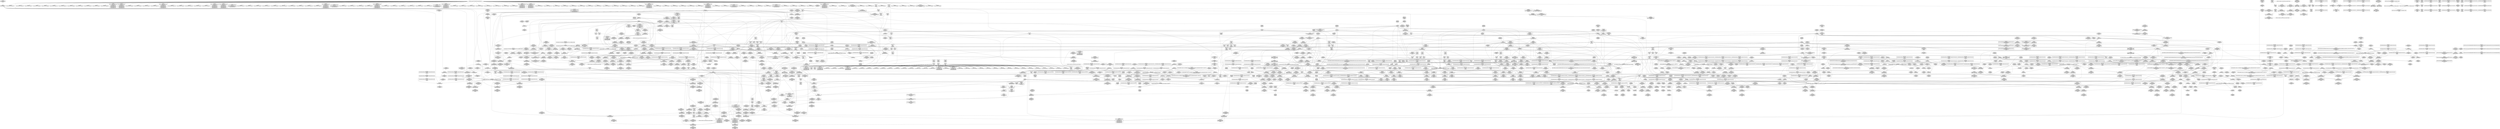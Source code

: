 digraph {
	CE0x49e94f0 [shape=record,shape=Mrecord,label="{CE0x49e94f0|selinux_socket_accept:tmp1|*SummSource*}"]
	CE0x4b459d0 [shape=record,shape=Mrecord,label="{CE0x4b459d0|GLOBAL:lock_release|*Constant*|*SummSource*}"]
	CE0x4a5a9e0 [shape=record,shape=Mrecord,label="{CE0x4a5a9e0|SOCK_INODE:tmp5|include/net/sock.h,1412}"]
	CE0x49fc460 [shape=record,shape=Mrecord,label="{CE0x49fc460|GLOBAL:sock_has_perm|*Constant*|*SummSource*}"]
	CE0x4a01260 [shape=record,shape=Mrecord,label="{CE0x4a01260|selinux_socket_accept:retval.0|*SummSink*}"]
	CE0x4ab7be0 [shape=record,shape=Mrecord,label="{CE0x4ab7be0|i64*_getelementptr_inbounds_(_11_x_i64_,_11_x_i64_*___llvm_gcov_ctr127,_i64_0,_i64_0)|*Constant*|*SummSource*}"]
	CE0x4a97a00 [shape=record,shape=Mrecord,label="{CE0x4a97a00|sock_has_perm:sk4|security/selinux/hooks.c,3974}"]
	CE0x4acce80 [shape=record,shape=Mrecord,label="{CE0x4acce80|task_sid:tmp27|security/selinux/hooks.c,208}"]
	CE0x4a467e0 [shape=record,shape=Mrecord,label="{CE0x4a467e0|SOCK_INODE:tmp2|*SummSource*}"]
	CE0x4b2a390 [shape=record,shape=Mrecord,label="{CE0x4b2a390|__preempt_count_add:tmp5|./arch/x86/include/asm/preempt.h,72|*SummSource*}"]
	CE0x4a16750 [shape=record,shape=Mrecord,label="{CE0x4a16750|8:_%struct.sock*,_:_SCME_0,4_|*MultipleSource*|security/selinux/hooks.c, 3966|security/selinux/hooks.c,3966|security/selinux/hooks.c,3966}"]
	CE0x4a0c360 [shape=record,shape=Mrecord,label="{CE0x4a0c360|COLLAPSED:_GCMRE___llvm_gcov_ctr349_internal_global_2_x_i64_zeroinitializer:_elem_0:default:}"]
	CE0x4a84330 [shape=record,shape=Mrecord,label="{CE0x4a84330|task_sid:tmp15|security/selinux/hooks.c,208|*SummSource*}"]
	CE0x49e6d20 [shape=record,shape=Mrecord,label="{CE0x49e6d20|i64*_getelementptr_inbounds_(_6_x_i64_,_6_x_i64_*___llvm_gcov_ctr360,_i64_0,_i64_0)|*Constant*}"]
	CE0x4a9ba70 [shape=record,shape=Mrecord,label="{CE0x4a9ba70|avc_has_perm:auditdata|Function::avc_has_perm&Arg::auditdata::}"]
	CE0x4b1d590 [shape=record,shape=Mrecord,label="{CE0x4b1d590|__rcu_read_unlock:tmp3|*SummSource*}"]
	CE0x4aaf060 [shape=record,shape=Mrecord,label="{CE0x4aaf060|i32_77|*Constant*|*SummSink*}"]
	CE0x4ab0c30 [shape=record,shape=Mrecord,label="{CE0x4ab0c30|task_sid:tmp12|security/selinux/hooks.c,208}"]
	CE0x4aa0390 [shape=record,shape=Mrecord,label="{CE0x4aa0390|rcu_read_unlock:tmp7|include/linux/rcupdate.h,933|*SummSource*}"]
	CE0x4aadcc0 [shape=record,shape=Mrecord,label="{CE0x4aadcc0|_ret_void,_!dbg_!27719|./arch/x86/include/asm/preempt.h,73}"]
	CE0x4acfaa0 [shape=record,shape=Mrecord,label="{CE0x4acfaa0|i64*_getelementptr_inbounds_(_13_x_i64_,_13_x_i64_*___llvm_gcov_ctr126,_i64_0,_i64_12)|*Constant*|*SummSource*}"]
	CE0x4a922f0 [shape=record,shape=Mrecord,label="{CE0x4a922f0|sock_has_perm:tmp11|security/selinux/hooks.c,3970|*SummSink*}"]
	CE0x4b21200 [shape=record,shape=Mrecord,label="{CE0x4b21200|_call_void_mcount()_#3|*SummSource*}"]
	CE0x49eaf20 [shape=record,shape=Mrecord,label="{CE0x49eaf20|_call_void_mcount()_#3}"]
	CE0x4aae5f0 [shape=record,shape=Mrecord,label="{CE0x4aae5f0|rcu_read_unlock:tmp10|include/linux/rcupdate.h,933|*SummSource*}"]
	CE0x49eba20 [shape=record,shape=Mrecord,label="{CE0x49eba20|COLLAPSED:_GCMRE___llvm_gcov_ctr360_internal_global_6_x_i64_zeroinitializer:_elem_0:default:}"]
	CE0x4ae4640 [shape=record,shape=Mrecord,label="{CE0x4ae4640|i64*_getelementptr_inbounds_(_11_x_i64_,_11_x_i64_*___llvm_gcov_ctr127,_i64_0,_i64_10)|*Constant*}"]
	CE0x4a1f7b0 [shape=record,shape=Mrecord,label="{CE0x4a1f7b0|selinux_socket_accept:sclass5|security/selinux/hooks.c,4205}"]
	CE0x49fffd0 [shape=record,shape=Mrecord,label="{CE0x49fffd0|28:_i32,_32:_i16,_34:_i8,_:_CMRE_200,208_|*MultipleSource*|security/selinux/hooks.c,4202|security/selinux/hooks.c,4202|security/selinux/hooks.c,4204|security/selinux/hooks.c,4204|security/selinux/hooks.c,4205}"]
	CE0x49f9150 [shape=record,shape=Mrecord,label="{CE0x49f9150|i32_4|*Constant*}"]
	CE0x4a47cd0 [shape=record,shape=Mrecord,label="{CE0x4a47cd0|sock_has_perm:tmp2|*LoadInst*|security/selinux/hooks.c,3964|*SummSink*}"]
	CE0x4a3b820 [shape=record,shape=Mrecord,label="{CE0x4a3b820|selinux_socket_accept:sid6|security/selinux/hooks.c,4206}"]
	CE0x4acb0c0 [shape=record,shape=Mrecord,label="{CE0x4acb0c0|task_sid:tmp20|security/selinux/hooks.c,208}"]
	CE0x4a9b830 [shape=record,shape=Mrecord,label="{CE0x4a9b830|avc_has_perm:requested|Function::avc_has_perm&Arg::requested::|*SummSink*}"]
	CE0x4ad7360 [shape=record,shape=Mrecord,label="{CE0x4ad7360|rcu_read_unlock:tmp6|include/linux/rcupdate.h,933|*SummSink*}"]
	CE0x4a871f0 [shape=record,shape=Mrecord,label="{CE0x4a871f0|_ret_i32_%call7,_!dbg_!27749|security/selinux/hooks.c,210|*SummSink*}"]
	CE0x4a9adc0 [shape=record,shape=Mrecord,label="{CE0x4a9adc0|avc_has_perm:tsid|Function::avc_has_perm&Arg::tsid::|*SummSink*}"]
	CE0x4a08ee0 [shape=record,shape=Mrecord,label="{CE0x4a08ee0|i32_0|*Constant*}"]
	CE0x4ab04d0 [shape=record,shape=Mrecord,label="{CE0x4ab04d0|_ret_void,_!dbg_!27717|include/linux/rcupdate.h,419|*SummSink*}"]
	CE0x4b07510 [shape=record,shape=Mrecord,label="{CE0x4b07510|rcu_read_unlock:tmp16|include/linux/rcupdate.h,933}"]
	CE0x4a4e2c0 [shape=record,shape=Mrecord,label="{CE0x4a4e2c0|rcu_lock_release:map|Function::rcu_lock_release&Arg::map::|*SummSource*}"]
	CE0x4aae050 [shape=record,shape=Mrecord,label="{CE0x4aae050|rcu_read_unlock:tobool1|include/linux/rcupdate.h,933|*SummSink*}"]
	CE0x4ac3b00 [shape=record,shape=Mrecord,label="{CE0x4ac3b00|_call_void_lockdep_rcu_suspicious(i8*_getelementptr_inbounds_(_25_x_i8_,_25_x_i8_*_.str3,_i32_0,_i32_0),_i32_208,_i8*_getelementptr_inbounds_(_41_x_i8_,_41_x_i8_*_.str44,_i32_0,_i32_0))_#10,_!dbg_!27732|security/selinux/hooks.c,208|*SummSource*}"]
	CE0x4ad1d00 [shape=record,shape=Mrecord,label="{CE0x4ad1d00|_call_void_rcu_read_unlock()_#10,_!dbg_!27748|security/selinux/hooks.c,209|*SummSource*}"]
	CE0x4b3db00 [shape=record,shape=Mrecord,label="{CE0x4b3db00|__preempt_count_sub:val|Function::__preempt_count_sub&Arg::val::|*SummSink*}"]
	CE0x4ada6c0 [shape=record,shape=Mrecord,label="{CE0x4ada6c0|_call_void___preempt_count_sub(i32_1)_#10,_!dbg_!27715|include/linux/rcupdate.h,244|*SummSink*}"]
	CE0x4a05920 [shape=record,shape=Mrecord,label="{CE0x4a05920|28:_i32,_32:_i16,_34:_i8,_:_CMRE_53,54_}"]
	CE0x4ad2470 [shape=record,shape=Mrecord,label="{CE0x4ad2470|rcu_read_unlock:entry|*SummSink*}"]
	CE0x4ad94e0 [shape=record,shape=Mrecord,label="{CE0x4ad94e0|rcu_read_lock:tmp6|include/linux/rcupdate.h,882|*SummSource*}"]
	CE0x4aac780 [shape=record,shape=Mrecord,label="{CE0x4aac780|rcu_read_unlock:land.lhs.true|*SummSink*}"]
	CE0x4aa00e0 [shape=record,shape=Mrecord,label="{CE0x4aa00e0|i64*_getelementptr_inbounds_(_4_x_i64_,_4_x_i64_*___llvm_gcov_ctr135,_i64_0,_i64_3)|*Constant*|*SummSink*}"]
	CE0x4a39650 [shape=record,shape=Mrecord,label="{CE0x4a39650|GLOBAL:rcu_read_lock|*Constant*|*SummSource*}"]
	CE0x4a1dfb0 [shape=record,shape=Mrecord,label="{CE0x4a1dfb0|28:_i32,_32:_i16,_34:_i8,_:_CMRE_100,101_}"]
	CE0x4a54400 [shape=record,shape=Mrecord,label="{CE0x4a54400|i64*_getelementptr_inbounds_(_4_x_i64_,_4_x_i64_*___llvm_gcov_ctr134,_i64_0,_i64_2)|*Constant*|*SummSource*}"]
	CE0x4a53040 [shape=record,shape=Mrecord,label="{CE0x4a53040|i64*_getelementptr_inbounds_(_4_x_i64_,_4_x_i64_*___llvm_gcov_ctr134,_i64_0,_i64_3)|*Constant*|*SummSource*}"]
	CE0x4a982d0 [shape=record,shape=Mrecord,label="{CE0x4a982d0|sock_has_perm:sid5|security/selinux/hooks.c,3976|*SummSource*}"]
	CE0x4b44d40 [shape=record,shape=Mrecord,label="{CE0x4b44d40|rcu_lock_release:tmp5|include/linux/rcupdate.h,423}"]
	CE0x4ad3e80 [shape=record,shape=Mrecord,label="{CE0x4ad3e80|rcu_read_lock:land.lhs.true2|*SummSource*}"]
	CE0x4a113b0 [shape=record,shape=Mrecord,label="{CE0x4a113b0|i32_4|*Constant*|*SummSink*}"]
	CE0x4ae4d10 [shape=record,shape=Mrecord,label="{CE0x4ae4d10|rcu_read_lock:tmp22|include/linux/rcupdate.h,884}"]
	CE0x4a698c0 [shape=record,shape=Mrecord,label="{CE0x4a698c0|get_current:tmp1|*SummSource*}"]
	CE0x4a81e40 [shape=record,shape=Mrecord,label="{CE0x4a81e40|__preempt_count_sub:bb}"]
	CE0x4b21050 [shape=record,shape=Mrecord,label="{CE0x4b21050|COLLAPSED:_GCMRE___llvm_gcov_ctr129_internal_global_4_x_i64_zeroinitializer:_elem_0:default:}"]
	CE0x4ad35b0 [shape=record,shape=Mrecord,label="{CE0x4ad35b0|rcu_read_unlock:tmp5|include/linux/rcupdate.h,933}"]
	CE0x4a8bf10 [shape=record,shape=Mrecord,label="{CE0x4a8bf10|rcu_read_lock:entry|*SummSink*}"]
	CE0x4ab43b0 [shape=record,shape=Mrecord,label="{CE0x4ab43b0|i64*_getelementptr_inbounds_(_11_x_i64_,_11_x_i64_*___llvm_gcov_ctr127,_i64_0,_i64_1)|*Constant*}"]
	CE0x4a5c3d0 [shape=record,shape=Mrecord,label="{CE0x4a5c3d0|task_sid:land.lhs.true|*SummSink*}"]
	CE0x49e3ac0 [shape=record,shape=Mrecord,label="{CE0x49e3ac0|selinux_socket_accept:tmp|*SummSource*}"]
	CE0x49f68e0 [shape=record,shape=Mrecord,label="{CE0x49f68e0|i64_1|*Constant*|*SummSink*}"]
	CE0x4a8b8d0 [shape=record,shape=Mrecord,label="{CE0x4a8b8d0|task_sid:tobool1|security/selinux/hooks.c,208}"]
	CE0x4a900a0 [shape=record,shape=Mrecord,label="{CE0x4a900a0|sock_has_perm:type|security/selinux/hooks.c,3972}"]
	CE0x4b3c0b0 [shape=record,shape=Mrecord,label="{CE0x4b3c0b0|__rcu_read_lock:do.end|*SummSink*}"]
	CE0x4a99da0 [shape=record,shape=Mrecord,label="{CE0x4a99da0|sock_has_perm:call6|security/selinux/hooks.c,3976|*SummSink*}"]
	CE0x4aba3e0 [shape=record,shape=Mrecord,label="{CE0x4aba3e0|i64*_getelementptr_inbounds_(_2_x_i64_,_2_x_i64_*___llvm_gcov_ctr131,_i64_0,_i64_1)|*Constant*|*SummSource*}"]
	CE0x4a164f0 [shape=record,shape=Mrecord,label="{CE0x4a164f0|i8_0|*Constant*|*SummSink*}"]
	CE0x4a3ada0 [shape=record,shape=Mrecord,label="{CE0x4a3ada0|selinux_socket_accept:sid|security/selinux/hooks.c,4206}"]
	CE0x4a9c500 [shape=record,shape=Mrecord,label="{CE0x4a9c500|sock_has_perm:retval.0|*SummSource*}"]
	CE0x4ab9a50 [shape=record,shape=Mrecord,label="{CE0x4ab9a50|__rcu_read_lock:entry}"]
	CE0x4a88430 [shape=record,shape=Mrecord,label="{CE0x4a88430|i64_56|*Constant*}"]
	CE0x4b729d0 [shape=record,shape=Mrecord,label="{CE0x4b729d0|COLLAPSED:_GCMRE___llvm_gcov_ctr135_internal_global_4_x_i64_zeroinitializer:_elem_0:default:}"]
	CE0x4a5e7d0 [shape=record,shape=Mrecord,label="{CE0x4a5e7d0|i64*_getelementptr_inbounds_(_2_x_i64_,_2_x_i64_*___llvm_gcov_ctr98,_i64_0,_i64_0)|*Constant*|*SummSink*}"]
	CE0x4a4c410 [shape=record,shape=Mrecord,label="{CE0x4a4c410|i64_1|*Constant*}"]
	CE0x49e98e0 [shape=record,shape=Mrecord,label="{CE0x49e98e0|selinux_socket_accept:call|security/selinux/hooks.c,4198}"]
	CE0x4ab4030 [shape=record,shape=Mrecord,label="{CE0x4ab4030|i64_1|*Constant*}"]
	CE0x4a4eae0 [shape=record,shape=Mrecord,label="{CE0x4a4eae0|_call_void___rcu_read_unlock()_#10,_!dbg_!27734|include/linux/rcupdate.h,937|*SummSource*}"]
	CE0x4ae0510 [shape=record,shape=Mrecord,label="{CE0x4ae0510|rcu_read_lock:tmp17|include/linux/rcupdate.h,882|*SummSink*}"]
	CE0x4a96fe0 [shape=record,shape=Mrecord,label="{CE0x4a96fe0|sock_has_perm:u2|security/selinux/hooks.c,3974|*SummSink*}"]
	CE0x4b086e0 [shape=record,shape=Mrecord,label="{CE0x4b086e0|rcu_read_unlock:tmp19|include/linux/rcupdate.h,933}"]
	CE0x4b4f3c0 [shape=record,shape=Mrecord,label="{CE0x4b4f3c0|__preempt_count_sub:do.end|*SummSource*}"]
	CE0x4ab6c60 [shape=record,shape=Mrecord,label="{CE0x4ab6c60|task_sid:tmp1}"]
	CE0x4a02590 [shape=record,shape=Mrecord,label="{CE0x4a02590|sock_has_perm:tmp3|security/selinux/hooks.c,3964|*SummSource*}"]
	CE0x4a9a2a0 [shape=record,shape=Mrecord,label="{CE0x4a9a2a0|i32_(i32,_i32,_i16,_i32,_%struct.common_audit_data*)*_bitcast_(i32_(i32,_i32,_i16,_i32,_%struct.common_audit_data.495*)*_avc_has_perm_to_i32_(i32,_i32,_i16,_i32,_%struct.common_audit_data*)*)|*Constant*|*SummSink*}"]
	CE0x4b6aaf0 [shape=record,shape=Mrecord,label="{CE0x4b6aaf0|_call_void_asm_addl_$1,_%gs:$0_,_*m,ri,*m,_dirflag_,_fpsr_,_flags_(i32*___preempt_count,_i32_%sub,_i32*___preempt_count)_#3,_!dbg_!27717,_!srcloc_!27718|./arch/x86/include/asm/preempt.h,77}"]
	CE0x4ac1a90 [shape=record,shape=Mrecord,label="{CE0x4ac1a90|i8*_undef|*Constant*}"]
	CE0x4ab5ca0 [shape=record,shape=Mrecord,label="{CE0x4ab5ca0|i64*_getelementptr_inbounds_(_13_x_i64_,_13_x_i64_*___llvm_gcov_ctr126,_i64_0,_i64_1)|*Constant*|*SummSink*}"]
	CE0x49f98c0 [shape=record,shape=Mrecord,label="{CE0x49f98c0|28:_i32,_32:_i16,_34:_i8,_:_CMRE_12,13_}"]
	CE0x4ab6700 [shape=record,shape=Mrecord,label="{CE0x4ab6700|task_sid:do.end|*SummSink*}"]
	CE0x4a53980 [shape=record,shape=Mrecord,label="{CE0x4a53980|__preempt_count_add:tmp4|./arch/x86/include/asm/preempt.h,72}"]
	CE0x4a02e10 [shape=record,shape=Mrecord,label="{CE0x4a02e10|8:_%struct.sock*,_:_SCME_30,31_}"]
	CE0x4ad2c50 [shape=record,shape=Mrecord,label="{CE0x4ad2c50|rcu_read_lock:do.end}"]
	CE0x4a2c460 [shape=record,shape=Mrecord,label="{CE0x4a2c460|__rcu_read_lock:tmp1}"]
	CE0x4ad36d0 [shape=record,shape=Mrecord,label="{CE0x4ad36d0|GLOBAL:__llvm_gcov_ctr132|Global_var:__llvm_gcov_ctr132}"]
	CE0x4ab6cd0 [shape=record,shape=Mrecord,label="{CE0x4ab6cd0|task_sid:tmp1|*SummSource*}"]
	CE0x49f0170 [shape=record,shape=Mrecord,label="{CE0x49f0170|_ret_%struct.task_struct*_%tmp4,_!dbg_!27714|./arch/x86/include/asm/current.h,14|*SummSource*}"]
	CE0x4b3e270 [shape=record,shape=Mrecord,label="{CE0x4b3e270|__preempt_count_sub:tmp5|./arch/x86/include/asm/preempt.h,77|*SummSource*}"]
	CE0x49f9040 [shape=record,shape=Mrecord,label="{CE0x49f9040|selinux_socket_accept:tmp14|security/selinux/hooks.c,4204|*SummSink*}"]
	CE0x49f5070 [shape=record,shape=Mrecord,label="{CE0x49f5070|28:_i32,_32:_i16,_34:_i8,_:_CMRE_114,115_}"]
	CE0x4a017c0 [shape=record,shape=Mrecord,label="{CE0x4a017c0|get_current:tmp4|./arch/x86/include/asm/current.h,14}"]
	CE0x4ab3ca0 [shape=record,shape=Mrecord,label="{CE0x4ab3ca0|_call_void_rcu_read_lock()_#10,_!dbg_!27712|security/selinux/hooks.c,207}"]
	CE0x4b0ab40 [shape=record,shape=Mrecord,label="{CE0x4b0ab40|rcu_read_unlock:tmp18|include/linux/rcupdate.h,933|*SummSink*}"]
	CE0x4a53a60 [shape=record,shape=Mrecord,label="{CE0x4a53a60|__preempt_count_add:tmp4|./arch/x86/include/asm/preempt.h,72|*SummSink*}"]
	CE0x4a89bc0 [shape=record,shape=Mrecord,label="{CE0x4a89bc0|i64_4|*Constant*|*SummSource*}"]
	CE0x4b76010 [shape=record,shape=Mrecord,label="{CE0x4b76010|i64*_getelementptr_inbounds_(_4_x_i64_,_4_x_i64_*___llvm_gcov_ctr135,_i64_0,_i64_2)|*Constant*}"]
	CE0x4abaeb0 [shape=record,shape=Mrecord,label="{CE0x4abaeb0|task_sid:tmp5|security/selinux/hooks.c,208}"]
	CE0x4b2a6e0 [shape=record,shape=Mrecord,label="{CE0x4b2a6e0|_call_void_mcount()_#3|*SummSource*}"]
	CE0x4a4ac60 [shape=record,shape=Mrecord,label="{CE0x4a4ac60|i32_1|*Constant*|*SummSink*}"]
	CE0x4a5c190 [shape=record,shape=Mrecord,label="{CE0x4a5c190|task_sid:land.lhs.true}"]
	CE0x49e9230 [shape=record,shape=Mrecord,label="{CE0x49e9230|selinux_socket_accept:if.end|*SummSource*}"]
	CE0x4ae04a0 [shape=record,shape=Mrecord,label="{CE0x4ae04a0|rcu_read_lock:tmp17|include/linux/rcupdate.h,882|*SummSource*}"]
	CE0x4aaf940 [shape=record,shape=Mrecord,label="{CE0x4aaf940|task_sid:tmp3|*SummSink*}"]
	"CONST[source:2(external),value:2(dynamic)][purpose:{subject}][SrcIdx:4]"
	CE0x4a8edd0 [shape=record,shape=Mrecord,label="{CE0x4a8edd0|sock_has_perm:tmp9|security/selinux/hooks.c,3969|*SummSource*}"]
	CE0x4a99900 [shape=record,shape=Mrecord,label="{CE0x4a99900|sock_has_perm:tmp17|security/selinux/hooks.c,3976|*SummSink*}"]
	CE0x4ab9be0 [shape=record,shape=Mrecord,label="{CE0x4ab9be0|GLOBAL:__rcu_read_lock|*Constant*|*SummSink*}"]
	CE0x4aac980 [shape=record,shape=Mrecord,label="{CE0x4aac980|i64*_getelementptr_inbounds_(_4_x_i64_,_4_x_i64_*___llvm_gcov_ctr128,_i64_0,_i64_3)|*Constant*|*SummSink*}"]
	CE0x4aa62c0 [shape=record,shape=Mrecord,label="{CE0x4aa62c0|rcu_lock_release:tmp2}"]
	CE0x4ad39c0 [shape=record,shape=Mrecord,label="{CE0x4ad39c0|rcu_read_lock:if.then|*SummSource*}"]
	CE0x49ec590 [shape=record,shape=Mrecord,label="{CE0x49ec590|GLOBAL:__llvm_gcov_ctr360|Global_var:__llvm_gcov_ctr360|*SummSink*}"]
	CE0x4aab890 [shape=record,shape=Mrecord,label="{CE0x4aab890|rcu_read_unlock:tmp5|include/linux/rcupdate.h,933|*SummSink*}"]
	CE0x49f0880 [shape=record,shape=Mrecord,label="{CE0x49f0880|SOCK_INODE:tmp1|*SummSink*}"]
	CE0x4b08860 [shape=record,shape=Mrecord,label="{CE0x4b08860|rcu_read_unlock:tmp19|include/linux/rcupdate.h,933|*SummSink*}"]
	CE0x4b25460 [shape=record,shape=Mrecord,label="{CE0x4b25460|__rcu_read_lock:do.body|*SummSink*}"]
	CE0x4a8b000 [shape=record,shape=Mrecord,label="{CE0x4a8b000|COLLAPSED:_GCMRE___llvm_gcov_ctr133_internal_global_4_x_i64_zeroinitializer:_elem_0:default:}"]
	CE0x4a48350 [shape=record,shape=Mrecord,label="{CE0x4a48350|task_sid:tobool4|security/selinux/hooks.c,208|*SummSource*}"]
	CE0x4ae40a0 [shape=record,shape=Mrecord,label="{CE0x4ae40a0|rcu_read_lock:tmp20|include/linux/rcupdate.h,882|*SummSink*}"]
	CE0x4b53c80 [shape=record,shape=Mrecord,label="{CE0x4b53c80|i64*_getelementptr_inbounds_(_4_x_i64_,_4_x_i64_*___llvm_gcov_ctr129,_i64_0,_i64_3)|*Constant*}"]
	CE0x49fb860 [shape=record,shape=Mrecord,label="{CE0x49fb860|task_sid:do.body|*SummSink*}"]
	CE0x4a857d0 [shape=record,shape=Mrecord,label="{CE0x4a857d0|8:_%struct.sock*,_:_SCME_45,46_}"]
	CE0x4b23670 [shape=record,shape=Mrecord,label="{CE0x4b23670|__preempt_count_sub:do.body|*SummSource*}"]
	CE0x4ab31e0 [shape=record,shape=Mrecord,label="{CE0x4ab31e0|_call_void_mcount()_#3|*SummSource*}"]
	CE0x4ab49c0 [shape=record,shape=Mrecord,label="{CE0x4ab49c0|cred_sid:tmp3|*SummSource*}"]
	CE0x49ef790 [shape=record,shape=Mrecord,label="{CE0x49ef790|28:_i32,_32:_i16,_34:_i8,_:_CMRE_22,23_}"]
	CE0x4b2a750 [shape=record,shape=Mrecord,label="{CE0x4b2a750|_call_void_mcount()_#3|*SummSink*}"]
	CE0x49f62e0 [shape=record,shape=Mrecord,label="{CE0x49f62e0|GLOBAL:get_current|*Constant*|*SummSink*}"]
	CE0x4a3d330 [shape=record,shape=Mrecord,label="{CE0x4a3d330|GLOBAL:rcu_read_lock|*Constant*}"]
	CE0x4abebc0 [shape=record,shape=Mrecord,label="{CE0x4abebc0|task_sid:bb|*SummSink*}"]
	CE0x4ad4dc0 [shape=record,shape=Mrecord,label="{CE0x4ad4dc0|rcu_read_lock:bb}"]
	CE0x4ab6690 [shape=record,shape=Mrecord,label="{CE0x4ab6690|task_sid:do.end|*SummSource*}"]
	CE0x4ac0c10 [shape=record,shape=Mrecord,label="{CE0x4ac0c10|i64_ptrtoint_(i8*_blockaddress(_rcu_lock_release,_%__here)_to_i64)|*Constant*|*SummSource*}"]
	CE0x4a01c70 [shape=record,shape=Mrecord,label="{CE0x4a01c70|cred_sid:tmp5|security/selinux/hooks.c,196|*SummSink*}"]
	CE0x4ab4110 [shape=record,shape=Mrecord,label="{CE0x4ab4110|rcu_read_lock:tmp1|*SummSource*}"]
	CE0x4a9d900 [shape=record,shape=Mrecord,label="{CE0x4a9d900|sock_has_perm:tmp20|security/selinux/hooks.c,3977|*SummSource*}"]
	CE0x4a489d0 [shape=record,shape=Mrecord,label="{CE0x4a489d0|i64_6|*Constant*|*SummSource*}"]
	CE0x4aa89d0 [shape=record,shape=Mrecord,label="{CE0x4aa89d0|rcu_read_unlock:tmp9|include/linux/rcupdate.h,933}"]
	CE0x4a05230 [shape=record,shape=Mrecord,label="{CE0x4a05230|selinux_socket_accept:i_security4|security/selinux/hooks.c,4204|*SummSink*}"]
	CE0x4a3e3c0 [shape=record,shape=Mrecord,label="{CE0x4a3e3c0|selinux_socket_accept:initialized|security/selinux/hooks.c,4207|*SummSource*}"]
	CE0x4ad67e0 [shape=record,shape=Mrecord,label="{CE0x4ad67e0|rcu_read_unlock:tobool|include/linux/rcupdate.h,933}"]
	CE0x4ab2310 [shape=record,shape=Mrecord,label="{CE0x4ab2310|task_sid:call|security/selinux/hooks.c,208|*SummSink*}"]
	CE0x4a47e00 [shape=record,shape=Mrecord,label="{CE0x4a47e00|task_sid:tobool4|security/selinux/hooks.c,208}"]
	CE0x4a86280 [shape=record,shape=Mrecord,label="{CE0x4a86280|8:_%struct.sock*,_:_SCME_54,55_}"]
	CE0x4a400f0 [shape=record,shape=Mrecord,label="{CE0x4a400f0|sock_has_perm:cmp|security/selinux/hooks.c,3969|*SummSource*}"]
	CE0x49ec450 [shape=record,shape=Mrecord,label="{CE0x49ec450|i64_0|*Constant*|*SummSource*}"]
	CE0x4a16e90 [shape=record,shape=Mrecord,label="{CE0x4a16e90|rcu_lock_acquire:map|Function::rcu_lock_acquire&Arg::map::|*SummSource*}"]
	CE0x4ab7500 [shape=record,shape=Mrecord,label="{CE0x4ab7500|i64_3|*Constant*}"]
	CE0x4a51910 [shape=record,shape=Mrecord,label="{CE0x4a51910|rcu_lock_acquire:tmp5|include/linux/rcupdate.h,418|*SummSink*}"]
	CE0x4aa5f20 [shape=record,shape=Mrecord,label="{CE0x4aa5f20|i64*_getelementptr_inbounds_(_4_x_i64_,_4_x_i64_*___llvm_gcov_ctr133,_i64_0,_i64_1)|*Constant*|*SummSink*}"]
	CE0x4a92d60 [shape=record,shape=Mrecord,label="{CE0x4a92d60|i64*_getelementptr_inbounds_(_6_x_i64_,_6_x_i64_*___llvm_gcov_ctr327,_i64_0,_i64_4)|*Constant*}"]
	CE0x4abd120 [shape=record,shape=Mrecord,label="{CE0x4abd120|task_sid:if.then}"]
	CE0x4ade490 [shape=record,shape=Mrecord,label="{CE0x4ade490|rcu_read_lock:tmp14|include/linux/rcupdate.h,882}"]
	CE0x4a4ba30 [shape=record,shape=Mrecord,label="{CE0x4a4ba30|rcu_read_unlock:tmp}"]
	CE0x4a5a0b0 [shape=record,shape=Mrecord,label="{CE0x4a5a0b0|SOCK_INODE:add.ptr|include/net/sock.h,1412}"]
	CE0x4aa3610 [shape=record,shape=Mrecord,label="{CE0x4aa3610|__rcu_read_unlock:tmp4|include/linux/rcupdate.h,244|*SummSink*}"]
	CE0x49e9990 [shape=record,shape=Mrecord,label="{CE0x49e9990|selinux_socket_accept:if.end}"]
	CE0x4b5f850 [shape=record,shape=Mrecord,label="{CE0x4b5f850|i64*_getelementptr_inbounds_(_4_x_i64_,_4_x_i64_*___llvm_gcov_ctr134,_i64_0,_i64_0)|*Constant*|*SummSink*}"]
	CE0x4a528a0 [shape=record,shape=Mrecord,label="{CE0x4a528a0|__preempt_count_add:tmp|*SummSource*}"]
	CE0x4aa6410 [shape=record,shape=Mrecord,label="{CE0x4aa6410|rcu_read_unlock:do.body}"]
	CE0x49fbe80 [shape=record,shape=Mrecord,label="{CE0x49fbe80|selinux_socket_accept:tmp10|security/selinux/hooks.c,4202|*SummSink*}"]
	CE0x4ac0d70 [shape=record,shape=Mrecord,label="{CE0x4ac0d70|i64*_getelementptr_inbounds_(_4_x_i64_,_4_x_i64_*___llvm_gcov_ctr133,_i64_0,_i64_3)|*Constant*}"]
	CE0x4ad8750 [shape=record,shape=Mrecord,label="{CE0x4ad8750|rcu_lock_acquire:tmp|*SummSource*}"]
	CE0x4a0ada0 [shape=record,shape=Mrecord,label="{CE0x4a0ada0|_ret_%struct.task_struct*_%tmp4,_!dbg_!27714|./arch/x86/include/asm/current.h,14}"]
	CE0x4a4c680 [shape=record,shape=Mrecord,label="{CE0x4a4c680|COLLAPSED:_GCMRE___llvm_gcov_ctr327_internal_global_6_x_i64_zeroinitializer:_elem_0:default:}"]
	CE0x4ad86e0 [shape=record,shape=Mrecord,label="{CE0x4ad86e0|COLLAPSED:_GCMRE___llvm_gcov_ctr130_internal_global_4_x_i64_zeroinitializer:_elem_0:default:}"]
	CE0x4ab08c0 [shape=record,shape=Mrecord,label="{CE0x4ab08c0|task_sid:tmp10|security/selinux/hooks.c,208|*SummSource*}"]
	CE0x4b77f00 [shape=record,shape=Mrecord,label="{CE0x4b77f00|__preempt_count_sub:tmp3|*SummSink*}"]
	CE0x4a8d840 [shape=record,shape=Mrecord,label="{CE0x4a8d840|task_sid:tmp22|security/selinux/hooks.c,208|*SummSink*}"]
	CE0x4a4ec10 [shape=record,shape=Mrecord,label="{CE0x4a4ec10|_call_void___rcu_read_unlock()_#10,_!dbg_!27734|include/linux/rcupdate.h,937|*SummSink*}"]
	CE0x49e42d0 [shape=record,shape=Mrecord,label="{CE0x49e42d0|selinux_socket_accept:tmp3|security/selinux/hooks.c,4199|*SummSource*}"]
	CE0x4adaeb0 [shape=record,shape=Mrecord,label="{CE0x4adaeb0|rcu_read_lock:tmp8|include/linux/rcupdate.h,882|*SummSource*}"]
	CE0x4a4ea70 [shape=record,shape=Mrecord,label="{CE0x4a4ea70|_call_void___rcu_read_unlock()_#10,_!dbg_!27734|include/linux/rcupdate.h,937}"]
	CE0x49f7300 [shape=record,shape=Mrecord,label="{CE0x49f7300|i64*_getelementptr_inbounds_(_2_x_i64_,_2_x_i64_*___llvm_gcov_ctr98,_i64_0,_i64_1)|*Constant*|*SummSource*}"]
	CE0x4ad7fc0 [shape=record,shape=Mrecord,label="{CE0x4ad7fc0|rcu_read_unlock:tobool|include/linux/rcupdate.h,933|*SummSink*}"]
	CE0x49fb730 [shape=record,shape=Mrecord,label="{CE0x49fb730|task_sid:do.body}"]
	CE0x4ab1e00 [shape=record,shape=Mrecord,label="{CE0x4ab1e00|_call_void_rcu_lock_acquire(%struct.lockdep_map*_rcu_lock_map)_#10,_!dbg_!27711|include/linux/rcupdate.h,881}"]
	CE0x4a85c90 [shape=record,shape=Mrecord,label="{CE0x4a85c90|8:_%struct.sock*,_:_SCME_49,50_}"]
	CE0x4ae4b20 [shape=record,shape=Mrecord,label="{CE0x4ae4b20|rcu_read_lock:tmp21|include/linux/rcupdate.h,884|*SummSink*}"]
	CE0x4ae1890 [shape=record,shape=Mrecord,label="{CE0x4ae1890|GLOBAL:lockdep_rcu_suspicious|*Constant*}"]
	CE0x4a53470 [shape=record,shape=Mrecord,label="{CE0x4a53470|i64*_getelementptr_inbounds_(_4_x_i64_,_4_x_i64_*___llvm_gcov_ctr134,_i64_0,_i64_3)|*Constant*|*SummSink*}"]
	CE0x4abb5a0 [shape=record,shape=Mrecord,label="{CE0x4abb5a0|i64*_getelementptr_inbounds_(_13_x_i64_,_13_x_i64_*___llvm_gcov_ctr126,_i64_0,_i64_0)|*Constant*|*SummSource*}"]
	CE0x4b060d0 [shape=record,shape=Mrecord,label="{CE0x4b060d0|i64_1|*Constant*}"]
	CE0x4aa23b0 [shape=record,shape=Mrecord,label="{CE0x4aa23b0|_ret_void,_!dbg_!27719|./arch/x86/include/asm/preempt.h,73|*SummSink*}"]
	CE0x4ab1af0 [shape=record,shape=Mrecord,label="{CE0x4ab1af0|task_sid:do.body5|*SummSource*}"]
	CE0x4ad69c0 [shape=record,shape=Mrecord,label="{CE0x4ad69c0|rcu_read_lock:tmp7|include/linux/rcupdate.h,882|*SummSource*}"]
	CE0x4a07fb0 [shape=record,shape=Mrecord,label="{CE0x4a07fb0|i64*_getelementptr_inbounds_(_6_x_i64_,_6_x_i64_*___llvm_gcov_ctr360,_i64_0,_i64_4)|*Constant*}"]
	CE0x4aacf30 [shape=record,shape=Mrecord,label="{CE0x4aacf30|i64*_getelementptr_inbounds_(_11_x_i64_,_11_x_i64_*___llvm_gcov_ctr132,_i64_0,_i64_0)|*Constant*|*SummSink*}"]
	CE0x4a8cd70 [shape=record,shape=Mrecord,label="{CE0x4a8cd70|task_sid:tmp13|security/selinux/hooks.c,208|*SummSink*}"]
	CE0x4aa57e0 [shape=record,shape=Mrecord,label="{CE0x4aa57e0|__rcu_read_lock:tmp6|include/linux/rcupdate.h,240|*SummSink*}"]
	CE0x4aa84e0 [shape=record,shape=Mrecord,label="{CE0x4aa84e0|rcu_lock_acquire:tmp2|*SummSink*}"]
	CE0x4a9cad0 [shape=record,shape=Mrecord,label="{CE0x4a9cad0|i64*_getelementptr_inbounds_(_6_x_i64_,_6_x_i64_*___llvm_gcov_ctr327,_i64_0,_i64_5)|*Constant*|*SummSink*}"]
	CE0x4aa76c0 [shape=record,shape=Mrecord,label="{CE0x4aa76c0|i64_ptrtoint_(i8*_blockaddress(_rcu_lock_acquire,_%__here)_to_i64)|*Constant*|*SummSource*}"]
	CE0x4a5bac0 [shape=record,shape=Mrecord,label="{CE0x4a5bac0|task_sid:tmp|*SummSource*}"]
	CE0x4a0a9f0 [shape=record,shape=Mrecord,label="{CE0x4a0a9f0|28:_i32,_32:_i16,_34:_i8,_:_CMRE_9,10_}"]
	CE0x4ac95d0 [shape=record,shape=Mrecord,label="{CE0x4ac95d0|rcu_lock_acquire:tmp7|*SummSource*}"]
	CE0x4a038a0 [shape=record,shape=Mrecord,label="{CE0x4a038a0|selinux_socket_accept:tmp11|security/selinux/hooks.c,4202|*SummSink*}"]
	CE0x4a03040 [shape=record,shape=Mrecord,label="{CE0x4a03040|8:_%struct.sock*,_:_SCME_32,33_}"]
	CE0x4a02b60 [shape=record,shape=Mrecord,label="{CE0x4a02b60|8:_%struct.sock*,_:_SCME_27,28_}"]
	CE0x4ae1ae0 [shape=record,shape=Mrecord,label="{CE0x4ae1ae0|i8*_getelementptr_inbounds_(_25_x_i8_,_25_x_i8_*_.str45,_i32_0,_i32_0)|*Constant*}"]
	CE0x4b21630 [shape=record,shape=Mrecord,label="{CE0x4b21630|__preempt_count_sub:tmp3|*SummSource*}"]
	CE0x4aab520 [shape=record,shape=Mrecord,label="{CE0x4aab520|GLOBAL:__preempt_count|Global_var:__preempt_count}"]
	CE0x4a06760 [shape=record,shape=Mrecord,label="{CE0x4a06760|GLOBAL:__llvm_gcov_ctr327|Global_var:__llvm_gcov_ctr327|*SummSource*}"]
	CE0x4a191d0 [shape=record,shape=Mrecord,label="{CE0x4a191d0|selinux_socket_accept:tmp5|security/selinux/hooks.c,4199}"]
	CE0x4a9b6c0 [shape=record,shape=Mrecord,label="{CE0x4a9b6c0|avc_has_perm:requested|Function::avc_has_perm&Arg::requested::|*SummSource*}"]
	CE0x49ef850 [shape=record,shape=Mrecord,label="{CE0x49ef850|28:_i32,_32:_i16,_34:_i8,_:_CMRE_23,24_}"]
	CE0x4ab0640 [shape=record,shape=Mrecord,label="{CE0x4ab0640|rcu_read_lock:call|include/linux/rcupdate.h,882|*SummSink*}"]
	CE0x4b296c0 [shape=record,shape=Mrecord,label="{CE0x4b296c0|_call_void_asm_addl_$1,_%gs:$0_,_*m,ri,*m,_dirflag_,_fpsr_,_flags_(i32*___preempt_count,_i32_%val,_i32*___preempt_count)_#3,_!dbg_!27714,_!srcloc_!27717|./arch/x86/include/asm/preempt.h,72}"]
	CE0x4ae5a40 [shape=record,shape=Mrecord,label="{CE0x4ae5a40|i64*_getelementptr_inbounds_(_2_x_i64_,_2_x_i64_*___llvm_gcov_ctr131,_i64_0,_i64_0)|*Constant*}"]
	CE0x4a95850 [shape=record,shape=Mrecord,label="{CE0x4a95850|sock_has_perm:u|security/selinux/hooks.c,3973}"]
	CE0x4a138c0 [shape=record,shape=Mrecord,label="{CE0x4a138c0|28:_i32,_32:_i16,_34:_i8,_:_CMRE_78,79_}"]
	CE0x4a8af90 [shape=record,shape=Mrecord,label="{CE0x4a8af90|rcu_lock_release:tmp}"]
	CE0x4b392f0 [shape=record,shape=Mrecord,label="{CE0x4b392f0|__rcu_read_unlock:tmp1|*SummSource*}"]
	CE0x4a09e00 [shape=record,shape=Mrecord,label="{CE0x4a09e00|28:_i32,_32:_i16,_34:_i8,_:_CMRE_68,69_}"]
	CE0x4b29b40 [shape=record,shape=Mrecord,label="{CE0x4b29b40|i64*_getelementptr_inbounds_(_4_x_i64_,_4_x_i64_*___llvm_gcov_ctr134,_i64_0,_i64_1)|*Constant*|*SummSink*}"]
	CE0x4a856a0 [shape=record,shape=Mrecord,label="{CE0x4a856a0|8:_%struct.sock*,_:_SCME_44,45_}"]
	CE0x4ad2990 [shape=record,shape=Mrecord,label="{CE0x4ad2990|_ret_void,_!dbg_!27735|include/linux/rcupdate.h,938|*SummSource*}"]
	CE0x4acd4e0 [shape=record,shape=Mrecord,label="{CE0x4acd4e0|i64*_getelementptr_inbounds_(_13_x_i64_,_13_x_i64_*___llvm_gcov_ctr126,_i64_0,_i64_9)|*Constant*|*SummSink*}"]
	CE0x4a03760 [shape=record,shape=Mrecord,label="{CE0x4a03760|8:_%struct.sock*,_:_SCME_38,39_}"]
	CE0x4aa6ef0 [shape=record,shape=Mrecord,label="{CE0x4aa6ef0|rcu_read_unlock:call|include/linux/rcupdate.h,933|*SummSink*}"]
	CE0x4ac3010 [shape=record,shape=Mrecord,label="{CE0x4ac3010|task_sid:tmp18|security/selinux/hooks.c,208|*SummSource*}"]
	CE0x4a54ed0 [shape=record,shape=Mrecord,label="{CE0x4a54ed0|__rcu_read_lock:tmp5|include/linux/rcupdate.h,239|*SummSource*}"]
	CE0x4b0aa10 [shape=record,shape=Mrecord,label="{CE0x4b0aa10|rcu_read_unlock:tmp18|include/linux/rcupdate.h,933|*SummSource*}"]
	CE0x49ea9a0 [shape=record,shape=Mrecord,label="{CE0x49ea9a0|i32_0|*Constant*|*SummSink*}"]
	CE0x4abd8b0 [shape=record,shape=Mrecord,label="{CE0x4abd8b0|task_sid:tmp7|security/selinux/hooks.c,208}"]
	CE0x4aa27f0 [shape=record,shape=Mrecord,label="{CE0x4aa27f0|rcu_read_unlock:tmp2|*SummSource*}"]
	CE0x4abcc00 [shape=record,shape=Mrecord,label="{CE0x4abcc00|i64*_getelementptr_inbounds_(_2_x_i64_,_2_x_i64_*___llvm_gcov_ctr131,_i64_0,_i64_1)|*Constant*|*SummSink*}"]
	CE0x4abd2f0 [shape=record,shape=Mrecord,label="{CE0x4abd2f0|task_sid:if.then|*SummSink*}"]
	"CONST[source:0(mediator),value:2(dynamic)][purpose:{subject}][SnkIdx:0]"
	CE0x4ad5800 [shape=record,shape=Mrecord,label="{CE0x4ad5800|rcu_read_lock:tobool|include/linux/rcupdate.h,882|*SummSource*}"]
	CE0x4adc410 [shape=record,shape=Mrecord,label="{CE0x4adc410|rcu_read_lock:tmp10|include/linux/rcupdate.h,882|*SummSink*}"]
	CE0x4a472e0 [shape=record,shape=Mrecord,label="{CE0x4a472e0|i64*_getelementptr_inbounds_(_2_x_i64_,_2_x_i64_*___llvm_gcov_ctr98,_i64_0,_i64_0)|*Constant*|*SummSource*}"]
	CE0x4a5ddf0 [shape=record,shape=Mrecord,label="{CE0x4a5ddf0|sock_has_perm:tmp|*SummSink*}"]
	CE0x4a850c0 [shape=record,shape=Mrecord,label="{CE0x4a850c0|8:_%struct.sock*,_:_SCME_39,40_}"]
	CE0x4b2bc00 [shape=record,shape=Mrecord,label="{CE0x4b2bc00|rcu_lock_acquire:__here|*SummSource*}"]
	CE0x4ab4b30 [shape=record,shape=Mrecord,label="{CE0x4ab4b30|_call_void_mcount()_#3}"]
	CE0x4a92210 [shape=record,shape=Mrecord,label="{CE0x4a92210|sock_has_perm:tmp11|security/selinux/hooks.c,3970}"]
	CE0x49ea630 [shape=record,shape=Mrecord,label="{CE0x49ea630|selinux_socket_accept:bb}"]
	CE0x4b20370 [shape=record,shape=Mrecord,label="{CE0x4b20370|i64_1|*Constant*}"]
	CE0x4aa1980 [shape=record,shape=Mrecord,label="{CE0x4aa1980|rcu_read_unlock:tmp14|include/linux/rcupdate.h,933|*SummSource*}"]
	CE0x4a4d5c0 [shape=record,shape=Mrecord,label="{CE0x4a4d5c0|_call_void_rcu_lock_release(%struct.lockdep_map*_rcu_lock_map)_#10,_!dbg_!27733|include/linux/rcupdate.h,935|*SummSink*}"]
	CE0x4aa2b40 [shape=record,shape=Mrecord,label="{CE0x4aa2b40|__rcu_read_unlock:tmp4|include/linux/rcupdate.h,244}"]
	CE0x4a9b200 [shape=record,shape=Mrecord,label="{CE0x4a9b200|avc_has_perm:tclass|Function::avc_has_perm&Arg::tclass::|*SummSink*}"]
	CE0x4a4f1a0 [shape=record,shape=Mrecord,label="{CE0x4a4f1a0|__rcu_read_unlock:entry}"]
	CE0x4a9f470 [shape=record,shape=Mrecord,label="{CE0x4a9f470|__rcu_read_lock:tmp3|*SummSource*}"]
	CE0x4b4f990 [shape=record,shape=Mrecord,label="{CE0x4b4f990|__preempt_count_sub:tmp7|./arch/x86/include/asm/preempt.h,78|*SummSource*}"]
	CE0x4a4cfb0 [shape=record,shape=Mrecord,label="{CE0x4a4cfb0|_call_void_mcount()_#3}"]
	CE0x4a48900 [shape=record,shape=Mrecord,label="{CE0x4a48900|i64_6|*Constant*}"]
	CE0x4ac8e80 [shape=record,shape=Mrecord,label="{CE0x4ac8e80|rcu_lock_acquire:tmp6}"]
	CE0x4a090a0 [shape=record,shape=Mrecord,label="{CE0x4a090a0|SOCK_INODE:tmp4|include/net/sock.h,1412|*SummSink*}"]
	CE0x49f06e0 [shape=record,shape=Mrecord,label="{CE0x49f06e0|SOCK_INODE:tmp1|*SummSource*}"]
	CE0x4ab4440 [shape=record,shape=Mrecord,label="{CE0x4ab4440|_ret_void,_!dbg_!27735|include/linux/rcupdate.h,884}"]
	CE0x4b3bcc0 [shape=record,shape=Mrecord,label="{CE0x4b3bcc0|__rcu_read_lock:do.end|*SummSource*}"]
	CE0x49fb950 [shape=record,shape=Mrecord,label="{CE0x49fb950|task_sid:land.lhs.true2}"]
	CE0x4a8db60 [shape=record,shape=Mrecord,label="{CE0x4a8db60|task_sid:tmp23|security/selinux/hooks.c,208|*SummSource*}"]
	CE0x49e5c90 [shape=record,shape=Mrecord,label="{CE0x49e5c90|get_current:entry}"]
	CE0x4ab65b0 [shape=record,shape=Mrecord,label="{CE0x4ab65b0|task_sid:do.end6|*SummSink*}"]
	CE0x4b3d9f0 [shape=record,shape=Mrecord,label="{CE0x4b3d9f0|__preempt_count_sub:val|Function::__preempt_count_sub&Arg::val::|*SummSource*}"]
	CE0x4a189e0 [shape=record,shape=Mrecord,label="{CE0x4a189e0|sock_has_perm:cleanup|*SummSink*}"]
	CE0x4ab73e0 [shape=record,shape=Mrecord,label="{CE0x4ab73e0|_call_void_mcount()_#3}"]
	CE0x49ecbb0 [shape=record,shape=Mrecord,label="{CE0x49ecbb0|SOCK_INODE:tmp5|include/net/sock.h,1412|*SummSink*}"]
	CE0x4a8b700 [shape=record,shape=Mrecord,label="{CE0x4a8b700|task_sid:tobool1|security/selinux/hooks.c,208|*SummSource*}"]
	CE0x4b3d7a0 [shape=record,shape=Mrecord,label="{CE0x4b3d7a0|_ret_void,_!dbg_!27720|./arch/x86/include/asm/preempt.h,78}"]
	CE0x4aaae10 [shape=record,shape=Mrecord,label="{CE0x4aaae10|__preempt_count_add:entry|*SummSource*}"]
	CE0x4a03170 [shape=record,shape=Mrecord,label="{CE0x4a03170|8:_%struct.sock*,_:_SCME_33,34_}"]
	CE0x4ab7d60 [shape=record,shape=Mrecord,label="{CE0x4ab7d60|cred_sid:tmp6|security/selinux/hooks.c,197|*SummSink*}"]
	CE0x4ab0240 [shape=record,shape=Mrecord,label="{CE0x4ab0240|i32_0|*Constant*}"]
	CE0x4a9cda0 [shape=record,shape=Mrecord,label="{CE0x4a9cda0|sock_has_perm:tmp18|security/selinux/hooks.c,3977}"]
	CE0x4acc0a0 [shape=record,shape=Mrecord,label="{CE0x4acc0a0|i64*_getelementptr_inbounds_(_13_x_i64_,_13_x_i64_*___llvm_gcov_ctr126,_i64_0,_i64_11)|*Constant*|*SummSource*}"]
	CE0x4a40bc0 [shape=record,shape=Mrecord,label="{CE0x4a40bc0|SOCK_INODE:tmp3}"]
	CE0x4aa2bb0 [shape=record,shape=Mrecord,label="{CE0x4aa2bb0|__rcu_read_unlock:tmp4|include/linux/rcupdate.h,244|*SummSource*}"]
	CE0x4b29db0 [shape=record,shape=Mrecord,label="{CE0x4b29db0|rcu_lock_release:tmp1|*SummSink*}"]
	CE0x4ad22c0 [shape=record,shape=Mrecord,label="{CE0x4ad22c0|GLOBAL:rcu_read_unlock|*Constant*|*SummSink*}"]
	CE0x4adeee0 [shape=record,shape=Mrecord,label="{CE0x4adeee0|rcu_read_lock:tmp15|include/linux/rcupdate.h,882|*SummSource*}"]
	CE0x49fbd10 [shape=record,shape=Mrecord,label="{CE0x49fbd10|selinux_socket_accept:tmp10|security/selinux/hooks.c,4202|*SummSource*}"]
	CE0x4a0d620 [shape=record,shape=Mrecord,label="{CE0x4a0d620|i64_2|*Constant*|*SummSource*}"]
	CE0x4abdd80 [shape=record,shape=Mrecord,label="{CE0x4abdd80|GLOBAL:rcu_lock_acquire|*Constant*|*SummSource*}"]
	CE0x4b68230 [shape=record,shape=Mrecord,label="{CE0x4b68230|i64*_getelementptr_inbounds_(_4_x_i64_,_4_x_i64_*___llvm_gcov_ctr135,_i64_0,_i64_2)|*Constant*|*SummSink*}"]
	CE0x49e3330 [shape=record,shape=Mrecord,label="{CE0x49e3330|selinux_socket_accept:tmp12|security/selinux/hooks.c,4202|*SummSource*}"]
	CE0x4b09ac0 [shape=record,shape=Mrecord,label="{CE0x4b09ac0|rcu_read_unlock:tmp22|include/linux/rcupdate.h,935}"]
	CE0x4a16660 [shape=record,shape=Mrecord,label="{CE0x4a16660|GLOBAL:task_sid|*Constant*}"]
	CE0x49f8d60 [shape=record,shape=Mrecord,label="{CE0x49f8d60|selinux_socket_accept:tmp14|security/selinux/hooks.c,4204}"]
	CE0x4ac3c40 [shape=record,shape=Mrecord,label="{CE0x4ac3c40|_call_void_lockdep_rcu_suspicious(i8*_getelementptr_inbounds_(_25_x_i8_,_25_x_i8_*_.str3,_i32_0,_i32_0),_i32_208,_i8*_getelementptr_inbounds_(_41_x_i8_,_41_x_i8_*_.str44,_i32_0,_i32_0))_#10,_!dbg_!27732|security/selinux/hooks.c,208|*SummSink*}"]
	CE0x49ec100 [shape=record,shape=Mrecord,label="{CE0x49ec100|i64_1|*Constant*|*SummSource*}"]
	CE0x4a1d050 [shape=record,shape=Mrecord,label="{CE0x4a1d050|i64_0|*Constant*}"]
	CE0x4a5d760 [shape=record,shape=Mrecord,label="{CE0x4a5d760|SOCK_INODE:tmp|*SummSink*}"]
	CE0x4a51c00 [shape=record,shape=Mrecord,label="{CE0x4a51c00|__rcu_read_lock:tmp3}"]
	CE0x4a5cc50 [shape=record,shape=Mrecord,label="{CE0x4a5cc50|i64*_getelementptr_inbounds_(_11_x_i64_,_11_x_i64_*___llvm_gcov_ctr132,_i64_0,_i64_1)|*Constant*|*SummSink*}"]
	CE0x5bcc270 [shape=record,shape=Mrecord,label="{CE0x5bcc270|sock_has_perm:sk|Function::sock_has_perm&Arg::sk::|*SummSink*}"]
	CE0x4a54270 [shape=record,shape=Mrecord,label="{CE0x4a54270|__rcu_read_unlock:tmp3|*SummSink*}"]
	CE0x4abdf20 [shape=record,shape=Mrecord,label="{CE0x4abdf20|rcu_lock_acquire:entry|*SummSource*}"]
	CE0x4aa2860 [shape=record,shape=Mrecord,label="{CE0x4aa2860|rcu_read_unlock:tmp2|*SummSink*}"]
	CE0x4a8d660 [shape=record,shape=Mrecord,label="{CE0x4a8d660|i64*_getelementptr_inbounds_(_13_x_i64_,_13_x_i64_*___llvm_gcov_ctr126,_i64_0,_i64_10)|*Constant*|*SummSource*}"]
	CE0x4a069a0 [shape=record,shape=Mrecord,label="{CE0x4a069a0|28:_i32,_32:_i16,_34:_i8,_:_CMRE_8,9_}"]
	CE0x4a48210 [shape=record,shape=Mrecord,label="{CE0x4a48210|task_sid:call3|security/selinux/hooks.c,208|*SummSource*}"]
	CE0x4a4bb10 [shape=record,shape=Mrecord,label="{CE0x4a4bb10|rcu_read_unlock:tmp|*SummSource*}"]
	CE0x4a7f1e0 [shape=record,shape=Mrecord,label="{CE0x4a7f1e0|__rcu_read_unlock:tmp6|include/linux/rcupdate.h,245|*SummSink*}"]
	CE0x4a02270 [shape=record,shape=Mrecord,label="{CE0x4a02270|get_current:tmp4|./arch/x86/include/asm/current.h,14|*SummSource*}"]
	CE0x4a9bae0 [shape=record,shape=Mrecord,label="{CE0x4a9bae0|avc_has_perm:auditdata|Function::avc_has_perm&Arg::auditdata::|*SummSource*}"]
	CE0x4adcaf0 [shape=record,shape=Mrecord,label="{CE0x4adcaf0|rcu_read_lock:tmp12|include/linux/rcupdate.h,882}"]
	CE0x4a893d0 [shape=record,shape=Mrecord,label="{CE0x4a893d0|GLOBAL:rcu_read_lock|*Constant*|*SummSink*}"]
	CE0x4a83720 [shape=record,shape=Mrecord,label="{CE0x4a83720|_call_void_mcount()_#3}"]
	CE0x4a92280 [shape=record,shape=Mrecord,label="{CE0x4a92280|sock_has_perm:tmp11|security/selinux/hooks.c,3970|*SummSource*}"]
	CE0x4ab76b0 [shape=record,shape=Mrecord,label="{CE0x4ab76b0|i64_3|*Constant*|*SummSource*}"]
	CE0x4a9bdb0 [shape=record,shape=Mrecord,label="{CE0x4a9bdb0|_ret_i32_%retval.0,_!dbg_!27728|security/selinux/avc.c,775|*SummSource*}"]
	CE0x4ada8c0 [shape=record,shape=Mrecord,label="{CE0x4ada8c0|__rcu_read_lock:tmp7|include/linux/rcupdate.h,240|*SummSource*}"]
	CE0x4ae07a0 [shape=record,shape=Mrecord,label="{CE0x4ae07a0|rcu_read_lock:tmp18|include/linux/rcupdate.h,882}"]
	CE0x4a4f8f0 [shape=record,shape=Mrecord,label="{CE0x4a4f8f0|_ret_void,_!dbg_!27717|include/linux/rcupdate.h,245|*SummSource*}"]
	CE0x4ab56e0 [shape=record,shape=Mrecord,label="{CE0x4ab56e0|i64_2|*Constant*}"]
	CE0x4aacd30 [shape=record,shape=Mrecord,label="{CE0x4aacd30|i64*_getelementptr_inbounds_(_11_x_i64_,_11_x_i64_*___llvm_gcov_ctr132,_i64_0,_i64_0)|*Constant*|*SummSource*}"]
	CE0x4a51f00 [shape=record,shape=Mrecord,label="{CE0x4a51f00|COLLAPSED:_GCMRE___llvm_gcov_ctr128_internal_global_4_x_i64_zeroinitializer:_elem_0:default:}"]
	CE0x4aad760 [shape=record,shape=Mrecord,label="{CE0x4aad760|rcu_read_unlock:tmp12|include/linux/rcupdate.h,933}"]
	CE0x4b45030 [shape=record,shape=Mrecord,label="{CE0x4b45030|rcu_lock_release:tmp5|include/linux/rcupdate.h,423|*SummSink*}"]
	CE0x49f56b0 [shape=record,shape=Mrecord,label="{CE0x49f56b0|28:_i32,_32:_i16,_34:_i8,_:_CMRE_119,120_}"]
	CE0x4a5aa50 [shape=record,shape=Mrecord,label="{CE0x4a5aa50|SOCK_INODE:tmp5|include/net/sock.h,1412|*SummSource*}"]
	CE0x4a39a90 [shape=record,shape=Mrecord,label="{CE0x4a39a90|rcu_read_lock:tmp5|include/linux/rcupdate.h,882}"]
	CE0x4ab3560 [shape=record,shape=Mrecord,label="{CE0x4ab3560|task_sid:tobool|security/selinux/hooks.c,208}"]
	CE0x4a98c80 [shape=record,shape=Mrecord,label="{CE0x4a98c80|sock_has_perm:tmp16|security/selinux/hooks.c,3976|*SummSource*}"]
	CE0x4ae3c90 [shape=record,shape=Mrecord,label="{CE0x4ae3c90|rcu_read_lock:tmp19|include/linux/rcupdate.h,882|*SummSink*}"]
	CE0x4a00990 [shape=record,shape=Mrecord,label="{CE0x4a00990|i32_3|*Constant*|*SummSource*}"]
	CE0x4a17890 [shape=record,shape=Mrecord,label="{CE0x4a17890|cred_sid:sid|security/selinux/hooks.c,197|*SummSink*}"]
	CE0x4aab9a0 [shape=record,shape=Mrecord,label="{CE0x4aab9a0|rcu_read_unlock:tmp6|include/linux/rcupdate.h,933}"]
	CE0x49f8f30 [shape=record,shape=Mrecord,label="{CE0x49f8f30|selinux_socket_accept:tmp14|security/selinux/hooks.c,4204|*SummSource*}"]
	CE0x4b2c5d0 [shape=record,shape=Mrecord,label="{CE0x4b2c5d0|__preempt_count_add:bb|*SummSource*}"]
	CE0x4b50ed0 [shape=record,shape=Mrecord,label="{CE0x4b50ed0|void_(i32*,_i32,_i32*)*_asm_addl_$1,_%gs:$0_,_*m,ri,*m,_dirflag_,_fpsr_,_flags_|*SummSource*}"]
	CE0x4a0d300 [shape=record,shape=Mrecord,label="{CE0x4a0d300|selinux_socket_accept:call3|security/selinux/hooks.c,4204|*SummSource*}"]
	CE0x4aaf8d0 [shape=record,shape=Mrecord,label="{CE0x4aaf8d0|task_sid:tmp3|*SummSource*}"]
	CE0x4a03c80 [shape=record,shape=Mrecord,label="{CE0x4a03c80|32:_%struct.sock*,_104:_i8*,_:_CRE_32,40_|*MultipleSource*|Function::selinux_socket_accept&Arg::sock::|security/selinux/hooks.c,4198}"]
	CE0x4a08d80 [shape=record,shape=Mrecord,label="{CE0x4a08d80|_call_void_mcount()_#3|*SummSink*}"]
	CE0x4b202e0 [shape=record,shape=Mrecord,label="{CE0x4b202e0|__rcu_read_lock:tmp|*SummSink*}"]
	CE0x4a15e00 [shape=record,shape=Mrecord,label="{CE0x4a15e00|%struct.lockdep_map*_null|*Constant*}"]
	CE0x4b3ad20 [shape=record,shape=Mrecord,label="{CE0x4b3ad20|i64*_getelementptr_inbounds_(_4_x_i64_,_4_x_i64_*___llvm_gcov_ctr129,_i64_0,_i64_2)|*Constant*|*SummSource*}"]
	CE0x4aa6e80 [shape=record,shape=Mrecord,label="{CE0x4aa6e80|rcu_read_unlock:call|include/linux/rcupdate.h,933|*SummSource*}"]
	CE0x4a4e6d0 [shape=record,shape=Mrecord,label="{CE0x4a4e6d0|_ret_void,_!dbg_!27717|include/linux/rcupdate.h,424}"]
	CE0x4aad5f0 [shape=record,shape=Mrecord,label="{CE0x4aad5f0|rcu_read_unlock:tmp11|include/linux/rcupdate.h,933|*SummSink*}"]
	CE0x4aa3080 [shape=record,shape=Mrecord,label="{CE0x4aa3080|rcu_lock_acquire:tmp5|include/linux/rcupdate.h,418}"]
	CE0x49fbb70 [shape=record,shape=Mrecord,label="{CE0x49fbb70|selinux_socket_accept:tmp10|security/selinux/hooks.c,4202}"]
	CE0x4a032a0 [shape=record,shape=Mrecord,label="{CE0x4a032a0|8:_%struct.sock*,_:_SCME_34,35_}"]
	CE0x4a18ca0 [shape=record,shape=Mrecord,label="{CE0x4a18ca0|get_current:tmp3|*SummSink*}"]
	CE0x4acc400 [shape=record,shape=Mrecord,label="{CE0x4acc400|task_sid:tmp26|security/selinux/hooks.c,208}"]
	CE0x4adbcc0 [shape=record,shape=Mrecord,label="{CE0x4adbcc0|rcu_read_lock:tmp10|include/linux/rcupdate.h,882}"]
	CE0x4a47ac0 [shape=record,shape=Mrecord,label="{CE0x4a47ac0|sock_has_perm:tmp2|*LoadInst*|security/selinux/hooks.c,3964|*SummSource*}"]
	CE0x4a3bce0 [shape=record,shape=Mrecord,label="{CE0x4a3bce0|selinux_socket_accept:sclass5|security/selinux/hooks.c,4205|*SummSink*}"]
	CE0x4adcca0 [shape=record,shape=Mrecord,label="{CE0x4adcca0|rcu_read_lock:tmp12|include/linux/rcupdate.h,882|*SummSource*}"]
	CE0x4a8ab80 [shape=record,shape=Mrecord,label="{CE0x4a8ab80|task_sid:real_cred|security/selinux/hooks.c,208|*SummSource*}"]
	CE0x4aad4c0 [shape=record,shape=Mrecord,label="{CE0x4aad4c0|rcu_read_unlock:tmp11|include/linux/rcupdate.h,933|*SummSource*}"]
	CE0x4aaffb0 [shape=record,shape=Mrecord,label="{CE0x4aaffb0|task_sid:real_cred|security/selinux/hooks.c,208}"]
	CE0x4a18ba0 [shape=record,shape=Mrecord,label="{CE0x4a18ba0|get_current:tmp3|*SummSource*}"]
	CE0x4a16a70 [shape=record,shape=Mrecord,label="{CE0x4a16a70|8:_%struct.sock*,_:_SCME_16,18_|*MultipleSource*|security/selinux/hooks.c, 3966|security/selinux/hooks.c,3966|security/selinux/hooks.c,3966}"]
	CE0x4a48d80 [shape=record,shape=Mrecord,label="{CE0x4a48d80|i64_6|*Constant*|*SummSink*}"]
	CE0x4b0c790 [shape=record,shape=Mrecord,label="{CE0x4b0c790|i64*_getelementptr_inbounds_(_11_x_i64_,_11_x_i64_*___llvm_gcov_ctr132,_i64_0,_i64_9)|*Constant*}"]
	CE0x4ae2480 [shape=record,shape=Mrecord,label="{CE0x4ae2480|i32_883|*Constant*}"]
	CE0x4a1e730 [shape=record,shape=Mrecord,label="{CE0x4a1e730|28:_i32,_32:_i16,_34:_i8,_:_CMRE_106,107_}"]
	CE0x4a01720 [shape=record,shape=Mrecord,label="{CE0x4a01720|_call_void_mcount()_#3|*SummSink*}"]
	CE0x4acb620 [shape=record,shape=Mrecord,label="{CE0x4acb620|task_sid:tmp22|security/selinux/hooks.c,208}"]
	CE0x4b745b0 [shape=record,shape=Mrecord,label="{CE0x4b745b0|__preempt_count_sub:bb|*SummSource*}"]
	CE0x4ac1710 [shape=record,shape=Mrecord,label="{CE0x4ac1710|rcu_lock_release:tmp6}"]
	CE0x4a8c070 [shape=record,shape=Mrecord,label="{CE0x4a8c070|i32_77|*Constant*}"]
	CE0x4b76330 [shape=record,shape=Mrecord,label="{CE0x4b76330|i64*_getelementptr_inbounds_(_4_x_i64_,_4_x_i64_*___llvm_gcov_ctr129,_i64_0,_i64_0)|*Constant*|*SummSink*}"]
	CE0x4a85ef0 [shape=record,shape=Mrecord,label="{CE0x4a85ef0|8:_%struct.sock*,_:_SCME_51,52_}"]
	CE0x4a8b530 [shape=record,shape=Mrecord,label="{CE0x4a8b530|0:_i8,_:_GCMR_task_sid.__warned_internal_global_i8_0,_section_.data.unlikely_,_align_1:_elem_0:default:}"]
	CE0x4a13740 [shape=record,shape=Mrecord,label="{CE0x4a13740|28:_i32,_32:_i16,_34:_i8,_:_CMRE_76,77_}"]
	CE0x4a500e0 [shape=record,shape=Mrecord,label="{CE0x4a500e0|__rcu_read_lock:do.body}"]
	CE0x4a90110 [shape=record,shape=Mrecord,label="{CE0x4a90110|sock_has_perm:type|security/selinux/hooks.c,3972|*SummSource*}"]
	CE0x4a420c0 [shape=record,shape=Mrecord,label="{CE0x4a420c0|%struct.task_struct*_(%struct.task_struct**)*_asm_movq_%gs:$_1:P_,$0_,_r,im,_dirflag_,_fpsr_,_flags_|*SummSink*}"]
	CE0x4b24e90 [shape=record,shape=Mrecord,label="{CE0x4b24e90|i64*_getelementptr_inbounds_(_4_x_i64_,_4_x_i64_*___llvm_gcov_ctr130,_i64_0,_i64_0)|*Constant*|*SummSink*}"]
	CE0x4ad02f0 [shape=record,shape=Mrecord,label="{CE0x4ad02f0|task_sid:tmp27|security/selinux/hooks.c,208|*SummSink*}"]
	CE0x4acadd0 [shape=record,shape=Mrecord,label="{CE0x4acadd0|i8*_getelementptr_inbounds_(_41_x_i8_,_41_x_i8_*_.str44,_i32_0,_i32_0)|*Constant*|*SummSink*}"]
	CE0x4a50d60 [shape=record,shape=Mrecord,label="{CE0x4a50d60|__rcu_read_lock:do.body|*SummSource*}"]
	CE0x4ab9ee0 [shape=record,shape=Mrecord,label="{CE0x4ab9ee0|_call_void_mcount()_#3}"]
	CE0x4aa5770 [shape=record,shape=Mrecord,label="{CE0x4aa5770|__rcu_read_lock:tmp6|include/linux/rcupdate.h,240|*SummSource*}"]
	CE0x4adc800 [shape=record,shape=Mrecord,label="{CE0x4adc800|rcu_read_lock:tmp11|include/linux/rcupdate.h,882|*SummSource*}"]
	CE0x4aaf5e0 [shape=record,shape=Mrecord,label="{CE0x4aaf5e0|rcu_read_unlock:land.lhs.true|*SummSource*}"]
	CE0x49f7fa0 [shape=record,shape=Mrecord,label="{CE0x49f7fa0|28:_i32,_32:_i16,_34:_i8,_:_CMRE_84,85_}"]
	CE0x4a3e530 [shape=record,shape=Mrecord,label="{CE0x4a3e530|selinux_socket_accept:initialized|security/selinux/hooks.c,4207|*SummSink*}"]
	CE0x4a413b0 [shape=record,shape=Mrecord,label="{CE0x4a413b0|i64*_getelementptr_inbounds_(_13_x_i64_,_13_x_i64_*___llvm_gcov_ctr126,_i64_0,_i64_1)|*Constant*|*SummSource*}"]
	CE0x4ab4c60 [shape=record,shape=Mrecord,label="{CE0x4ab4c60|task_sid:tmp2}"]
	CE0x49e9830 [shape=record,shape=Mrecord,label="{CE0x49e9830|i32_0|*Constant*|*SummSource*}"]
	CE0x4aa2060 [shape=record,shape=Mrecord,label="{CE0x4aa2060|rcu_read_unlock:tmp15|include/linux/rcupdate.h,933|*SummSink*}"]
	CE0x49f7510 [shape=record,shape=Mrecord,label="{CE0x49f7510|get_current:tmp1|*SummSink*}"]
	CE0x4a16bf0 [shape=record,shape=Mrecord,label="{CE0x4a16bf0|selinux_socket_accept:tmp11|security/selinux/hooks.c,4202}"]
	CE0x4a934b0 [shape=record,shape=Mrecord,label="{CE0x4a934b0|sock_has_perm:tmp13|security/selinux/hooks.c,3972|*SummSource*}"]
	CE0x4ac2750 [shape=record,shape=Mrecord,label="{CE0x4ac2750|i64*_getelementptr_inbounds_(_4_x_i64_,_4_x_i64_*___llvm_gcov_ctr134,_i64_0,_i64_3)|*Constant*}"]
	CE0x4a95710 [shape=record,shape=Mrecord,label="{CE0x4a95710|i8_2|*Constant*|*SummSink*}"]
	CE0x4ab2020 [shape=record,shape=Mrecord,label="{CE0x4ab2020|task_sid:call|security/selinux/hooks.c,208}"]
	CE0x4b07750 [shape=record,shape=Mrecord,label="{CE0x4b07750|rcu_read_unlock:tmp16|include/linux/rcupdate.h,933|*SummSource*}"]
	CE0x4b289d0 [shape=record,shape=Mrecord,label="{CE0x4b289d0|rcu_lock_release:indirectgoto|*SummSource*}"]
	CE0x4b3d090 [shape=record,shape=Mrecord,label="{CE0x4b3d090|rcu_lock_acquire:tmp1}"]
	CE0x4b2cb00 [shape=record,shape=Mrecord,label="{CE0x4b2cb00|rcu_lock_acquire:indirectgoto|*SummSink*}"]
	CE0x4a52120 [shape=record,shape=Mrecord,label="{CE0x4a52120|__preempt_count_add:tmp2}"]
	CE0x4b097b0 [shape=record,shape=Mrecord,label="{CE0x4b097b0|i64*_getelementptr_inbounds_(_11_x_i64_,_11_x_i64_*___llvm_gcov_ctr132,_i64_0,_i64_10)|*Constant*|*SummSource*}"]
	CE0x4a12860 [shape=record,shape=Mrecord,label="{CE0x4a12860|sock_has_perm:if.then|*SummSource*}"]
	CE0x4a69830 [shape=record,shape=Mrecord,label="{CE0x4a69830|8:_%struct.sock*,_:_SCME_20,22_|*MultipleSource*|security/selinux/hooks.c, 3966|security/selinux/hooks.c,3966|security/selinux/hooks.c,3966}"]
	CE0x4aba540 [shape=record,shape=Mrecord,label="{CE0x4aba540|rcu_read_lock:if.end|*SummSource*}"]
	CE0x4a960e0 [shape=record,shape=Mrecord,label="{CE0x4a960e0|sock_has_perm:u|security/selinux/hooks.c,3973|*SummSource*}"]
	CE0x4a5b1c0 [shape=record,shape=Mrecord,label="{CE0x4a5b1c0|get_current:tmp2|*SummSink*}"]
	CE0x4a41290 [shape=record,shape=Mrecord,label="{CE0x4a41290|task_sid:tmp1|*SummSink*}"]
	CE0x4a24680 [shape=record,shape=Mrecord,label="{CE0x4a24680|_ret_i32_%retval.0,_!dbg_!27740|security/selinux/hooks.c,3977}"]
	CE0x4a6a070 [shape=record,shape=Mrecord,label="{CE0x4a6a070|_call_void_mcount()_#3|*SummSource*}"]
	CE0x4a9a5f0 [shape=record,shape=Mrecord,label="{CE0x4a9a5f0|avc_has_perm:entry|*SummSource*}"]
	CE0x4b691d0 [shape=record,shape=Mrecord,label="{CE0x4b691d0|__preempt_count_sub:tmp2|*SummSource*}"]
	CE0x4b25760 [shape=record,shape=Mrecord,label="{CE0x4b25760|__preempt_count_sub:tmp5|./arch/x86/include/asm/preempt.h,77|*SummSink*}"]
	CE0x4a8cff0 [shape=record,shape=Mrecord,label="{CE0x4a8cff0|cred_sid:security|security/selinux/hooks.c,196|*SummSink*}"]
	CE0x4a23400 [shape=record,shape=Mrecord,label="{CE0x4a23400|_ret_i32_%retval.0,_!dbg_!27740|security/selinux/hooks.c,3977|*SummSink*}"]
	CE0x4aa08c0 [shape=record,shape=Mrecord,label="{CE0x4aa08c0|rcu_lock_acquire:indirectgoto}"]
	CE0x4a40220 [shape=record,shape=Mrecord,label="{CE0x4a40220|sock_has_perm:cmp|security/selinux/hooks.c,3969|*SummSink*}"]
	CE0x4a4fb90 [shape=record,shape=Mrecord,label="{CE0x4a4fb90|GLOBAL:rcu_lock_release|*Constant*}"]
	CE0x4a99f10 [shape=record,shape=Mrecord,label="{CE0x4a99f10|i32_(i32,_i32,_i16,_i32,_%struct.common_audit_data*)*_bitcast_(i32_(i32,_i32,_i16,_i32,_%struct.common_audit_data.495*)*_avc_has_perm_to_i32_(i32,_i32,_i16,_i32,_%struct.common_audit_data*)*)|*Constant*}"]
	CE0x4ac9740 [shape=record,shape=Mrecord,label="{CE0x4ac9740|i8*_undef|*Constant*}"]
	CE0x4ad13f0 [shape=record,shape=Mrecord,label="{CE0x4ad13f0|cred_sid:cred|Function::cred_sid&Arg::cred::|*SummSink*}"]
	CE0x4ae1da0 [shape=record,shape=Mrecord,label="{CE0x4ae1da0|i8*_getelementptr_inbounds_(_25_x_i8_,_25_x_i8_*_.str45,_i32_0,_i32_0)|*Constant*|*SummSource*}"]
	CE0x4a98440 [shape=record,shape=Mrecord,label="{CE0x4a98440|sock_has_perm:sid5|security/selinux/hooks.c,3976|*SummSink*}"]
	CE0x4ad7930 [shape=record,shape=Mrecord,label="{CE0x4ad7930|GLOBAL:rcu_read_lock.__warned|Global_var:rcu_read_lock.__warned|*SummSink*}"]
	CE0x4b3c830 [shape=record,shape=Mrecord,label="{CE0x4b3c830|rcu_lock_release:tmp3|*SummSource*}"]
	CE0x4b3b660 [shape=record,shape=Mrecord,label="{CE0x4b3b660|GLOBAL:__preempt_count_sub|*Constant*}"]
	CE0x49f80e0 [shape=record,shape=Mrecord,label="{CE0x49f80e0|28:_i32,_32:_i16,_34:_i8,_:_CMRE_85,86_}"]
	CE0x4adc580 [shape=record,shape=Mrecord,label="{CE0x4adc580|rcu_read_lock:tmp11|include/linux/rcupdate.h,882}"]
	CE0x4a1fdf0 [shape=record,shape=Mrecord,label="{CE0x4a1fdf0|28:_i32,_32:_i16,_34:_i8,_:_CMRE_112,113_}"]
	CE0x4ac1ec0 [shape=record,shape=Mrecord,label="{CE0x4ac1ec0|__rcu_read_unlock:do.body|*SummSink*}"]
	CE0x4a5b9e0 [shape=record,shape=Mrecord,label="{CE0x4a5b9e0|task_sid:tmp}"]
	CE0x4a0c900 [shape=record,shape=Mrecord,label="{CE0x4a0c900|GLOBAL:current_task|Global_var:current_task|*SummSource*}"]
	CE0x4b2b3e0 [shape=record,shape=Mrecord,label="{CE0x4b2b3e0|i64*_getelementptr_inbounds_(_4_x_i64_,_4_x_i64_*___llvm_gcov_ctr135,_i64_0,_i64_3)|*Constant*|*SummSource*}"]
	CE0x4a4c6f0 [shape=record,shape=Mrecord,label="{CE0x4a4c6f0|sock_has_perm:tmp|*SummSource*}"]
	CE0x4b2c330 [shape=record,shape=Mrecord,label="{CE0x4b2c330|__preempt_count_add:do.body|*SummSink*}"]
	CE0x49eb810 [shape=record,shape=Mrecord,label="{CE0x49eb810|selinux_socket_accept:sk|security/selinux/hooks.c,4198|*SummSink*}"]
	CE0x4aac3c0 [shape=record,shape=Mrecord,label="{CE0x4aac3c0|i64*_getelementptr_inbounds_(_4_x_i64_,_4_x_i64_*___llvm_gcov_ctr130,_i64_0,_i64_1)|*Constant*|*SummSource*}"]
	CE0x4a1e370 [shape=record,shape=Mrecord,label="{CE0x4a1e370|28:_i32,_32:_i16,_34:_i8,_:_CMRE_103,104_}"]
	CE0x4ae3300 [shape=record,shape=Mrecord,label="{CE0x4ae3300|i64*_getelementptr_inbounds_(_11_x_i64_,_11_x_i64_*___llvm_gcov_ctr127,_i64_0,_i64_9)|*Constant*|*SummSource*}"]
	CE0x49eff30 [shape=record,shape=Mrecord,label="{CE0x49eff30|selinux_socket_accept:i_security|security/selinux/hooks.c,4202|*SummSource*}"]
	CE0x4aa0c20 [shape=record,shape=Mrecord,label="{CE0x4aa0c20|rcu_read_unlock:do.end|*SummSource*}"]
	CE0x4b3be30 [shape=record,shape=Mrecord,label="{CE0x4b3be30|COLLAPSED:_GCMRE___llvm_gcov_ctr134_internal_global_4_x_i64_zeroinitializer:_elem_0:default:}"]
	CE0x4a86980 [shape=record,shape=Mrecord,label="{CE0x4a86980|task_sid:entry}"]
	CE0x4a65c30 [shape=record,shape=Mrecord,label="{CE0x4a65c30|i64*_getelementptr_inbounds_(_2_x_i64_,_2_x_i64_*___llvm_gcov_ctr349,_i64_0,_i64_1)|*Constant*|*SummSource*}"]
	CE0x4a064c0 [shape=record,shape=Mrecord,label="{CE0x4a064c0|GLOBAL:__llvm_gcov_ctr327|Global_var:__llvm_gcov_ctr327}"]
	CE0x4ab12a0 [shape=record,shape=Mrecord,label="{CE0x4ab12a0|_ret_void,_!dbg_!27717|include/linux/rcupdate.h,240|*SummSink*}"]
	CE0x652e560 [shape=record,shape=Mrecord,label="{CE0x652e560|selinux_socket_accept:tmp2|*LoadInst*|security/selinux/hooks.c,4198|*SummSource*}"]
	CE0x4ab8a30 [shape=record,shape=Mrecord,label="{CE0x4ab8a30|rcu_read_lock:tmp}"]
	CE0x4a86da0 [shape=record,shape=Mrecord,label="{CE0x4a86da0|task_sid:task|Function::task_sid&Arg::task::|*SummSource*}"]
	CE0x4a16d40 [shape=record,shape=Mrecord,label="{CE0x4a16d40|rcu_lock_acquire:map|Function::rcu_lock_acquire&Arg::map::}"]
	CE0x49efdb0 [shape=record,shape=Mrecord,label="{CE0x49efdb0|i32_10|*Constant*|*SummSink*}"]
	CE0x4a9c150 [shape=record,shape=Mrecord,label="{CE0x4a9c150|i64*_getelementptr_inbounds_(_6_x_i64_,_6_x_i64_*___llvm_gcov_ctr327,_i64_0,_i64_5)|*Constant*}"]
	CE0x4aa8f90 [shape=record,shape=Mrecord,label="{CE0x4aa8f90|__rcu_read_lock:tmp4|include/linux/rcupdate.h,239|*SummSink*}"]
	CE0x4ad6b40 [shape=record,shape=Mrecord,label="{CE0x4ad6b40|rcu_read_lock:tmp7|include/linux/rcupdate.h,882|*SummSink*}"]
	CE0x4adf980 [shape=record,shape=Mrecord,label="{CE0x4adf980|i64*_getelementptr_inbounds_(_11_x_i64_,_11_x_i64_*___llvm_gcov_ctr127,_i64_0,_i64_8)|*Constant*|*SummSource*}"]
	CE0x4ade630 [shape=record,shape=Mrecord,label="{CE0x4ade630|rcu_read_lock:tmp13|include/linux/rcupdate.h,882|*SummSink*}"]
	CE0x49f7e60 [shape=record,shape=Mrecord,label="{CE0x49f7e60|28:_i32,_32:_i16,_34:_i8,_:_CMRE_83,84_}"]
	CE0x4aaf550 [shape=record,shape=Mrecord,label="{CE0x4aaf550|rcu_read_unlock:land.lhs.true}"]
	CE0x4ae3e00 [shape=record,shape=Mrecord,label="{CE0x4ae3e00|rcu_read_lock:tmp20|include/linux/rcupdate.h,882}"]
	CE0x4b697c0 [shape=record,shape=Mrecord,label="{CE0x4b697c0|void_(i32*,_i32,_i32*)*_asm_addl_$1,_%gs:$0_,_*m,ri,*m,_dirflag_,_fpsr_,_flags_|*SummSink*}"]
	CE0x49f8860 [shape=record,shape=Mrecord,label="{CE0x49f8860|28:_i32,_32:_i16,_34:_i8,_:_CMRE_91,92_}"]
	CE0x4ac1920 [shape=record,shape=Mrecord,label="{CE0x4ac1920|rcu_lock_release:tmp7|*SummSource*}"]
	CE0x5bcc2e0 [shape=record,shape=Mrecord,label="{CE0x5bcc2e0|i32_8192|*Constant*}"]
	CE0x4a13980 [shape=record,shape=Mrecord,label="{CE0x4a13980|28:_i32,_32:_i16,_34:_i8,_:_CMRE_79,80_}"]
	CE0x4ad5bd0 [shape=record,shape=Mrecord,label="{CE0x4ad5bd0|i64*_getelementptr_inbounds_(_4_x_i64_,_4_x_i64_*___llvm_gcov_ctr128,_i64_0,_i64_3)|*Constant*}"]
	CE0x49e3200 [shape=record,shape=Mrecord,label="{CE0x49e3200|task_sid:tmp4|*LoadInst*|security/selinux/hooks.c,208|*SummSink*}"]
	CE0x4a545c0 [shape=record,shape=Mrecord,label="{CE0x4a545c0|i64*_getelementptr_inbounds_(_4_x_i64_,_4_x_i64_*___llvm_gcov_ctr134,_i64_0,_i64_2)|*Constant*|*SummSink*}"]
	CE0x4b4ee50 [shape=record,shape=Mrecord,label="{CE0x4b4ee50|__preempt_count_add:tmp7|./arch/x86/include/asm/preempt.h,73|*SummSource*}"]
	CE0x4a92dd0 [shape=record,shape=Mrecord,label="{CE0x4a92dd0|i64*_getelementptr_inbounds_(_6_x_i64_,_6_x_i64_*___llvm_gcov_ctr327,_i64_0,_i64_4)|*Constant*|*SummSource*}"]
	CE0x4a08880 [shape=record,shape=Mrecord,label="{CE0x4a08880|task_sid:tmp7|security/selinux/hooks.c,208|*SummSink*}"]
	CE0x4ad9370 [shape=record,shape=Mrecord,label="{CE0x4ad9370|rcu_read_lock:tmp6|include/linux/rcupdate.h,882}"]
	CE0x49ed720 [shape=record,shape=Mrecord,label="{CE0x49ed720|sock_has_perm:tmp1}"]
	CE0x4a9e9a0 [shape=record,shape=Mrecord,label="{CE0x4a9e9a0|rcu_read_unlock:tmp13|include/linux/rcupdate.h,933|*SummSource*}"]
	CE0x4ab79e0 [shape=record,shape=Mrecord,label="{CE0x4ab79e0|rcu_read_lock:land.lhs.true|*SummSink*}"]
	CE0x4aba6a0 [shape=record,shape=Mrecord,label="{CE0x4aba6a0|rcu_read_lock:do.body}"]
	CE0x4ab3280 [shape=record,shape=Mrecord,label="{CE0x4ab3280|_call_void_mcount()_#3|*SummSink*}"]
	CE0x4a84220 [shape=record,shape=Mrecord,label="{CE0x4a84220|task_sid:tmp16|security/selinux/hooks.c,208}"]
	CE0x4aab590 [shape=record,shape=Mrecord,label="{CE0x4aab590|GLOBAL:__preempt_count|Global_var:__preempt_count|*SummSource*}"]
	CE0x49ea8f0 [shape=record,shape=Mrecord,label="{CE0x49ea8f0|selinux_socket_accept:call|security/selinux/hooks.c,4198|*SummSource*}"]
	CE0x4ac32a0 [shape=record,shape=Mrecord,label="{CE0x4ac32a0|task_sid:tmp18|security/selinux/hooks.c,208|*SummSink*}"]
	CE0x4aa5590 [shape=record,shape=Mrecord,label="{CE0x4aa5590|rcu_read_unlock:if.then|*SummSink*}"]
	CE0x4a06900 [shape=record,shape=Mrecord,label="{CE0x4a06900|sock_has_perm:tmp8|security/selinux/hooks.c,3969|*SummSink*}"]
	CE0x49e3560 [shape=record,shape=Mrecord,label="{CE0x49e3560|selinux_socket_accept:call3|security/selinux/hooks.c,4204}"]
	CE0x4abe1f0 [shape=record,shape=Mrecord,label="{CE0x4abe1f0|task_sid:tmp6|security/selinux/hooks.c,208}"]
	CE0x4aa4b50 [shape=record,shape=Mrecord,label="{CE0x4aa4b50|_call_void_mcount()_#3|*SummSource*}"]
	CE0x4b08a20 [shape=record,shape=Mrecord,label="{CE0x4b08a20|rcu_read_unlock:tmp20|include/linux/rcupdate.h,933}"]
	CE0x4aa4f50 [shape=record,shape=Mrecord,label="{CE0x4aa4f50|i64*_getelementptr_inbounds_(_4_x_i64_,_4_x_i64_*___llvm_gcov_ctr130,_i64_0,_i64_2)|*Constant*}"]
	CE0x4ad0810 [shape=record,shape=Mrecord,label="{CE0x4ad0810|task_sid:call7|security/selinux/hooks.c,208|*SummSource*}"]
	CE0x49f9b00 [shape=record,shape=Mrecord,label="{CE0x49f9b00|28:_i32,_32:_i16,_34:_i8,_:_CMRE_15,16_}"]
	CE0x4ad1850 [shape=record,shape=Mrecord,label="{CE0x4ad1850|_ret_i32_%tmp6,_!dbg_!27716|security/selinux/hooks.c,197|*SummSink*}"]
	CE0x4ad3f50 [shape=record,shape=Mrecord,label="{CE0x4ad3f50|rcu_read_lock:land.lhs.true2|*SummSink*}"]
	CE0x4adfc70 [shape=record,shape=Mrecord,label="{CE0x4adfc70|i64*_getelementptr_inbounds_(_11_x_i64_,_11_x_i64_*___llvm_gcov_ctr127,_i64_0,_i64_8)|*Constant*|*SummSink*}"]
	CE0x4a41870 [shape=record,shape=Mrecord,label="{CE0x4a41870|_call_void___preempt_count_add(i32_1)_#10,_!dbg_!27711|include/linux/rcupdate.h,239}"]
	CE0x4a6b000 [shape=record,shape=Mrecord,label="{CE0x4a6b000|sock_has_perm:tmp3|security/selinux/hooks.c,3964}"]
	CE0x4b21b30 [shape=record,shape=Mrecord,label="{CE0x4b21b30|__preempt_count_add:tmp1|*SummSource*}"]
	CE0x4ae58d0 [shape=record,shape=Mrecord,label="{CE0x4ae58d0|cred_sid:bb|*SummSink*}"]
	CE0x49ed3a0 [shape=record,shape=Mrecord,label="{CE0x49ed3a0|SOCK_INODE:vfs_inode|include/net/sock.h,1412|*SummSource*}"]
	CE0x49f7890 [shape=record,shape=Mrecord,label="{CE0x49f7890|selinux_socket_accept:sock|Function::selinux_socket_accept&Arg::sock::|*SummSink*}"]
	CE0x4a85dc0 [shape=record,shape=Mrecord,label="{CE0x4a85dc0|8:_%struct.sock*,_:_SCME_50,51_}"]
	CE0x4a1dd30 [shape=record,shape=Mrecord,label="{CE0x4a1dd30|28:_i32,_32:_i16,_34:_i8,_:_CMRE_98,99_}"]
	CE0x49fd100 [shape=record,shape=Mrecord,label="{CE0x49fd100|selinux_socket_accept:return|*SummSource*}"]
	CE0x4a0a5c0 [shape=record,shape=Mrecord,label="{CE0x4a0a5c0|selinux_socket_accept:call2|security/selinux/hooks.c,4202|*SummSource*}"]
	CE0x4a50900 [shape=record,shape=Mrecord,label="{CE0x4a50900|i64*_getelementptr_inbounds_(_4_x_i64_,_4_x_i64_*___llvm_gcov_ctr133,_i64_0,_i64_0)|*Constant*}"]
	CE0x4a9f5a0 [shape=record,shape=Mrecord,label="{CE0x4a9f5a0|_call_void_mcount()_#3}"]
	CE0x4a0d700 [shape=record,shape=Mrecord,label="{CE0x4a0d700|i64_2|*Constant*|*SummSink*}"]
	CE0x4a863b0 [shape=record,shape=Mrecord,label="{CE0x4a863b0|8:_%struct.sock*,_:_SCME_55,56_}"]
	CE0x4b20920 [shape=record,shape=Mrecord,label="{CE0x4b20920|rcu_lock_acquire:indirectgoto|*SummSource*}"]
	CE0x4ac99b0 [shape=record,shape=Mrecord,label="{CE0x4ac99b0|i8*_undef|*Constant*|*SummSource*}"]
	CE0x4abb990 [shape=record,shape=Mrecord,label="{CE0x4abb990|GLOBAL:__rcu_read_lock|*Constant*}"]
	CE0x4b69540 [shape=record,shape=Mrecord,label="{CE0x4b69540|i64*_getelementptr_inbounds_(_4_x_i64_,_4_x_i64_*___llvm_gcov_ctr129,_i64_0,_i64_1)|*Constant*|*SummSource*}"]
	CE0x4acbd30 [shape=record,shape=Mrecord,label="{CE0x4acbd30|i64*_getelementptr_inbounds_(_13_x_i64_,_13_x_i64_*___llvm_gcov_ctr126,_i64_0,_i64_11)|*Constant*}"]
	CE0x4a96940 [shape=record,shape=Mrecord,label="{CE0x4a96940|sock_has_perm:net1|security/selinux/hooks.c,3973|*SummSource*}"]
	CE0x49ffb50 [shape=record,shape=Mrecord,label="{CE0x49ffb50|28:_i32,_32:_i16,_34:_i8,_:_CMRE_184,192_|*MultipleSource*|security/selinux/hooks.c,4202|security/selinux/hooks.c,4202|security/selinux/hooks.c,4204|security/selinux/hooks.c,4204|security/selinux/hooks.c,4205}"]
	CE0x4a86610 [shape=record,shape=Mrecord,label="{CE0x4a86610|i32_8|*Constant*|*SummSource*}"]
	CE0x4ad0e20 [shape=record,shape=Mrecord,label="{CE0x4ad0e20|cred_sid:entry}"]
	CE0x4ac2570 [shape=record,shape=Mrecord,label="{CE0x4ac2570|_ret_void,_!dbg_!27720|./arch/x86/include/asm/preempt.h,78|*SummSink*}"]
	CE0x4aa9390 [shape=record,shape=Mrecord,label="{CE0x4aa9390|rcu_read_unlock:tmp8|include/linux/rcupdate.h,933|*SummSink*}"]
	CE0x4aa8c00 [shape=record,shape=Mrecord,label="{CE0x4aa8c00|i64*_getelementptr_inbounds_(_4_x_i64_,_4_x_i64_*___llvm_gcov_ctr134,_i64_0,_i64_1)|*Constant*|*SummSource*}"]
	CE0x4b088d0 [shape=record,shape=Mrecord,label="{CE0x4b088d0|rcu_read_unlock:tmp19|include/linux/rcupdate.h,933|*SummSource*}"]
	CE0x4a06a80 [shape=record,shape=Mrecord,label="{CE0x4a06a80|28:_i32,_32:_i16,_34:_i8,_:_CMRE_0,8_|*MultipleSource*|security/selinux/hooks.c,4202|security/selinux/hooks.c,4202|security/selinux/hooks.c,4204|security/selinux/hooks.c,4204|security/selinux/hooks.c,4205}"]
	CE0x4a02150 [shape=record,shape=Mrecord,label="{CE0x4a02150|i32_59|*Constant*|*SummSink*}"]
	CE0x4aab1b0 [shape=record,shape=Mrecord,label="{CE0x4aab1b0|rcu_read_unlock:land.lhs.true2|*SummSource*}"]
	CE0x4b0b900 [shape=record,shape=Mrecord,label="{CE0x4b0b900|i32_934|*Constant*}"]
	CE0x4a0bf40 [shape=record,shape=Mrecord,label="{CE0x4a0bf40|i32_59|*Constant*|*SummSource*}"]
	CE0x4aa07a0 [shape=record,shape=Mrecord,label="{CE0x4aa07a0|rcu_lock_acquire:bb|*SummSink*}"]
	CE0x4a3c720 [shape=record,shape=Mrecord,label="{CE0x4a3c720|sock_has_perm:ad|security/selinux/hooks.c, 3965|*SummSink*}"]
	CE0x4aaf770 [shape=record,shape=Mrecord,label="{CE0x4aaf770|task_sid:tmp3}"]
	CE0x4a51600 [shape=record,shape=Mrecord,label="{CE0x4a51600|i64*_getelementptr_inbounds_(_4_x_i64_,_4_x_i64_*___llvm_gcov_ctr128,_i64_0,_i64_1)|*Constant*|*SummSource*}"]
	CE0x49f23f0 [shape=record,shape=Mrecord,label="{CE0x49f23f0|i64_2|*Constant*}"]
	CE0x49eccd0 [shape=record,shape=Mrecord,label="{CE0x49eccd0|SOCK_INODE:vfs_inode|include/net/sock.h,1412}"]
	CE0x4a19300 [shape=record,shape=Mrecord,label="{CE0x4a19300|selinux_socket_accept:tmp5|security/selinux/hooks.c,4199|*SummSource*}"]
	CE0x4a3fc20 [shape=record,shape=Mrecord,label="{CE0x4a3fc20|sock_has_perm:tmp7|security/selinux/hooks.c,3969|*SummSource*}"]
	CE0x4adac60 [shape=record,shape=Mrecord,label="{CE0x4adac60|0:_i8,_:_GCMR_rcu_read_lock.__warned_internal_global_i8_0,_section_.data.unlikely_,_align_1:_elem_0:default:}"]
	CE0x4a50dd0 [shape=record,shape=Mrecord,label="{CE0x4a50dd0|__rcu_read_lock:do.end}"]
	CE0x4acc5a0 [shape=record,shape=Mrecord,label="{CE0x4acc5a0|task_sid:tmp25|security/selinux/hooks.c,208|*SummSource*}"]
	CE0x4acd280 [shape=record,shape=Mrecord,label="{CE0x4acd280|i64*_getelementptr_inbounds_(_13_x_i64_,_13_x_i64_*___llvm_gcov_ctr126,_i64_0,_i64_9)|*Constant*}"]
	CE0x4a4afe0 [shape=record,shape=Mrecord,label="{CE0x4a4afe0|rcu_read_lock:tmp4|include/linux/rcupdate.h,882}"]
	CE0x4a05aa0 [shape=record,shape=Mrecord,label="{CE0x4a05aa0|28:_i32,_32:_i16,_34:_i8,_:_CMRE_55,56_}"]
	CE0x4a5a1b0 [shape=record,shape=Mrecord,label="{CE0x4a5a1b0|SOCK_INODE:add.ptr|include/net/sock.h,1412|*SummSource*}"]
	CE0x4aa7430 [shape=record,shape=Mrecord,label="{CE0x4aa7430|%struct.lockdep_map*_null|*Constant*|*SummSink*}"]
	CE0x4a5b290 [shape=record,shape=Mrecord,label="{CE0x4a5b290|get_current:tmp3}"]
	CE0x49f4110 [shape=record,shape=Mrecord,label="{CE0x49f4110|selinux_socket_accept:tmp13|security/selinux/hooks.c,4204|*SummSink*}"]
	CE0x4a86a10 [shape=record,shape=Mrecord,label="{CE0x4a86a10|task_sid:entry|*SummSource*}"]
	CE0x4b72a40 [shape=record,shape=Mrecord,label="{CE0x4b72a40|__preempt_count_sub:tmp|*SummSource*}"]
	CE0x4a07670 [shape=record,shape=Mrecord,label="{CE0x4a07670|GLOBAL:SOCK_INODE|*Constant*|*SummSink*}"]
	CE0x4ad1980 [shape=record,shape=Mrecord,label="{CE0x4ad1980|_call_void_rcu_read_unlock()_#10,_!dbg_!27748|security/selinux/hooks.c,209|*SummSink*}"]
	CE0x4a40d50 [shape=record,shape=Mrecord,label="{CE0x4a40d50|SOCK_INODE:tmp3|*SummSource*}"]
	CE0x4ad1c20 [shape=record,shape=Mrecord,label="{CE0x4ad1c20|_call_void_rcu_read_unlock()_#10,_!dbg_!27748|security/selinux/hooks.c,209}"]
	CE0x4ad61a0 [shape=record,shape=Mrecord,label="{CE0x4ad61a0|i64*_getelementptr_inbounds_(_4_x_i64_,_4_x_i64_*___llvm_gcov_ctr128,_i64_0,_i64_2)|*Constant*|*SummSource*}"]
	CE0x4abf620 [shape=record,shape=Mrecord,label="{CE0x4abf620|i64*_getelementptr_inbounds_(_2_x_i64_,_2_x_i64_*___llvm_gcov_ctr131,_i64_0,_i64_0)|*Constant*|*SummSource*}"]
	CE0x4a3e6b0 [shape=record,shape=Mrecord,label="{CE0x4a3e6b0|i32_2|*Constant*|*SummSource*}"]
	CE0x4aa43b0 [shape=record,shape=Mrecord,label="{CE0x4aa43b0|_call_void_mcount()_#3|*SummSource*}"]
	CE0x4a19080 [shape=record,shape=Mrecord,label="{CE0x4a19080|COLLAPSED:_GCMRE_current_task_external_global_%struct.task_struct*:_elem_0:default:}"]
	CE0x49f7d60 [shape=record,shape=Mrecord,label="{CE0x49f7d60|28:_i32,_32:_i16,_34:_i8,_:_CMRE_82,83_}"]
	CE0x4b5fcc0 [shape=record,shape=Mrecord,label="{CE0x4b5fcc0|__preempt_count_sub:entry}"]
	CE0x4a9d520 [shape=record,shape=Mrecord,label="{CE0x4a9d520|sock_has_perm:tmp19|security/selinux/hooks.c,3977|*SummSink*}"]
	CE0x4ae4a00 [shape=record,shape=Mrecord,label="{CE0x4ae4a00|i64*_getelementptr_inbounds_(_11_x_i64_,_11_x_i64_*___llvm_gcov_ctr127,_i64_0,_i64_10)|*Constant*|*SummSource*}"]
	CE0x4ad77b0 [shape=record,shape=Mrecord,label="{CE0x4ad77b0|GLOBAL:rcu_read_lock.__warned|Global_var:rcu_read_lock.__warned|*SummSource*}"]
	CE0x4a9d890 [shape=record,shape=Mrecord,label="{CE0x4a9d890|sock_has_perm:tmp20|security/selinux/hooks.c,3977}"]
	CE0x4a8ba30 [shape=record,shape=Mrecord,label="{CE0x4a8ba30|cred_sid:security|security/selinux/hooks.c,196|*SummSource*}"]
	CE0x4b28910 [shape=record,shape=Mrecord,label="{CE0x4b28910|rcu_lock_release:indirectgoto}"]
	CE0x4a13500 [shape=record,shape=Mrecord,label="{CE0x4a13500|28:_i32,_32:_i16,_34:_i8,_:_CMRE_73,74_}"]
	CE0x49f24f0 [shape=record,shape=Mrecord,label="{CE0x49f24f0|selinux_socket_accept:entry|*SummSource*}"]
	CE0x4ad2780 [shape=record,shape=Mrecord,label="{CE0x4ad2780|_ret_void,_!dbg_!27735|include/linux/rcupdate.h,938}"]
	CE0x4ab4870 [shape=record,shape=Mrecord,label="{CE0x4ab4870|cred_sid:tmp3}"]
	CE0x4b0c300 [shape=record,shape=Mrecord,label="{CE0x4b0c300|i8*_getelementptr_inbounds_(_44_x_i8_,_44_x_i8_*_.str47,_i32_0,_i32_0)|*Constant*|*SummSource*}"]
	CE0x4a974a0 [shape=record,shape=Mrecord,label="{CE0x4a974a0|sock_has_perm:net3|security/selinux/hooks.c,3974|*SummSink*}"]
	CE0x4aa28d0 [shape=record,shape=Mrecord,label="{CE0x4aa28d0|rcu_read_unlock:tmp3}"]
	CE0x4abf3d0 [shape=record,shape=Mrecord,label="{CE0x4abf3d0|task_sid:tmp6|security/selinux/hooks.c,208|*SummSink*}"]
	CE0x4a3b6a0 [shape=record,shape=Mrecord,label="{CE0x4a3b6a0|selinux_socket_accept:tmp16|security/selinux/hooks.c,4206|*SummSource*}"]
	CE0x4a8b070 [shape=record,shape=Mrecord,label="{CE0x4a8b070|rcu_lock_release:tmp|*SummSource*}"]
	CE0x4aa52f0 [shape=record,shape=Mrecord,label="{CE0x4aa52f0|rcu_read_unlock:land.lhs.true2|*SummSink*}"]
	CE0x49ec050 [shape=record,shape=Mrecord,label="{CE0x49ec050|sock_has_perm:perms|Function::sock_has_perm&Arg::perms::|*SummSource*}"]
	CE0x4a50c30 [shape=record,shape=Mrecord,label="{CE0x4a50c30|_call_void_mcount()_#3|*SummSink*}"]
	CE0x4a7ee20 [shape=record,shape=Mrecord,label="{CE0x4a7ee20|i64*_getelementptr_inbounds_(_4_x_i64_,_4_x_i64_*___llvm_gcov_ctr129,_i64_0,_i64_1)|*Constant*}"]
	CE0x49efc60 [shape=record,shape=Mrecord,label="{CE0x49efc60|cred_sid:tmp4|*LoadInst*|security/selinux/hooks.c,196|*SummSink*}"]
	CE0x4a89a50 [shape=record,shape=Mrecord,label="{CE0x4a89a50|rcu_read_lock:tmp5|include/linux/rcupdate.h,882|*SummSink*}"]
	CE0x4add590 [shape=record,shape=Mrecord,label="{CE0x4add590|i64_6|*Constant*}"]
	CE0x4a0cbb0 [shape=record,shape=Mrecord,label="{CE0x4a0cbb0|selinux_socket_accept:tmp8|security/selinux/hooks.c,4200|*SummSource*}"]
	CE0x4a9a170 [shape=record,shape=Mrecord,label="{CE0x4a9a170|i32_(i32,_i32,_i16,_i32,_%struct.common_audit_data*)*_bitcast_(i32_(i32,_i32,_i16,_i32,_%struct.common_audit_data.495*)*_avc_has_perm_to_i32_(i32,_i32,_i16,_i32,_%struct.common_audit_data*)*)|*Constant*|*SummSource*}"]
	CE0x4a03630 [shape=record,shape=Mrecord,label="{CE0x4a03630|8:_%struct.sock*,_:_SCME_37,38_}"]
	CE0x4a52730 [shape=record,shape=Mrecord,label="{CE0x4a52730|__preempt_count_add:tmp|*SummSink*}"]
	CE0x4ab6130 [shape=record,shape=Mrecord,label="{CE0x4ab6130|i64*_getelementptr_inbounds_(_11_x_i64_,_11_x_i64_*___llvm_gcov_ctr127,_i64_0,_i64_1)|*Constant*|*SummSink*}"]
	CE0x4a8fdb0 [shape=record,shape=Mrecord,label="{CE0x4a8fdb0|i64*_getelementptr_inbounds_(_6_x_i64_,_6_x_i64_*___llvm_gcov_ctr327,_i64_0,_i64_3)|*Constant*|*SummSink*}"]
	CE0x4b298b0 [shape=record,shape=Mrecord,label="{CE0x4b298b0|_call_void_asm_addl_$1,_%gs:$0_,_*m,ri,*m,_dirflag_,_fpsr_,_flags_(i32*___preempt_count,_i32_%val,_i32*___preempt_count)_#3,_!dbg_!27714,_!srcloc_!27717|./arch/x86/include/asm/preempt.h,72|*SummSink*}"]
	CE0x4a9b370 [shape=record,shape=Mrecord,label="{CE0x4a9b370|_ret_i32_%retval.0,_!dbg_!27728|security/selinux/avc.c,775}"]
	CE0x49e4430 [shape=record,shape=Mrecord,label="{CE0x49e4430|selinux_socket_accept:return}"]
	CE0x4a8c940 [shape=record,shape=Mrecord,label="{CE0x4a8c940|task_sid:tmp12|security/selinux/hooks.c,208|*SummSink*}"]
	CE0x4add2a0 [shape=record,shape=Mrecord,label="{CE0x4add2a0|rcu_read_lock:call3|include/linux/rcupdate.h,882|*SummSource*}"]
	CE0x4b77810 [shape=record,shape=Mrecord,label="{CE0x4b77810|__preempt_count_add:tmp3}"]
	CE0x4aa7820 [shape=record,shape=Mrecord,label="{CE0x4aa7820|i64_ptrtoint_(i8*_blockaddress(_rcu_lock_acquire,_%__here)_to_i64)|*Constant*|*SummSink*}"]
	CE0x4a02c10 [shape=record,shape=Mrecord,label="{CE0x4a02c10|8:_%struct.sock*,_:_SCME_28,29_}"]
	CE0x4a48280 [shape=record,shape=Mrecord,label="{CE0x4a48280|task_sid:call3|security/selinux/hooks.c,208|*SummSink*}"]
	CE0x4ab40a0 [shape=record,shape=Mrecord,label="{CE0x4ab40a0|rcu_read_lock:tmp1}"]
	CE0x4ad9b40 [shape=record,shape=Mrecord,label="{CE0x4ad9b40|rcu_lock_acquire:entry|*SummSink*}"]
	CE0x4a8d760 [shape=record,shape=Mrecord,label="{CE0x4a8d760|i64*_getelementptr_inbounds_(_13_x_i64_,_13_x_i64_*___llvm_gcov_ctr126,_i64_0,_i64_10)|*Constant*|*SummSink*}"]
	CE0x4aa4c10 [shape=record,shape=Mrecord,label="{CE0x4aa4c10|_call_void_mcount()_#3|*SummSink*}"]
	CE0x49f9a40 [shape=record,shape=Mrecord,label="{CE0x49f9a40|28:_i32,_32:_i16,_34:_i8,_:_CMRE_14,15_}"]
	CE0x4a8ec60 [shape=record,shape=Mrecord,label="{CE0x4a8ec60|sock_has_perm:tmp9|security/selinux/hooks.c,3969}"]
	CE0x4a8d9c0 [shape=record,shape=Mrecord,label="{CE0x4a8d9c0|task_sid:tmp24|security/selinux/hooks.c,208}"]
	CE0x4ac4ab0 [shape=record,shape=Mrecord,label="{CE0x4ac4ab0|rcu_read_lock:tmp2|*SummSource*}"]
	CE0x4a17950 [shape=record,shape=Mrecord,label="{CE0x4a17950|sock_has_perm:net|security/selinux/hooks.c, 3966}"]
	CE0x4ac08d0 [shape=record,shape=Mrecord,label="{CE0x4ac08d0|GLOBAL:lock_release|*Constant*|*SummSink*}"]
	CE0x4a4f300 [shape=record,shape=Mrecord,label="{CE0x4a4f300|__rcu_read_unlock:entry|*SummSource*}"]
	CE0x4a903b0 [shape=record,shape=Mrecord,label="{CE0x4a903b0|0:_i8,_8:_%struct.lsm_network_audit*,_24:_%struct.selinux_audit_data*,_:_SCMRE_0,1_|*MultipleSource*|security/selinux/hooks.c, 3965|security/selinux/hooks.c,3972}"]
	CE0x4a3a880 [shape=record,shape=Mrecord,label="{CE0x4a3a880|i8_1|*Constant*}"]
	CE0x49e2b80 [shape=record,shape=Mrecord,label="{CE0x49e2b80|selinux_socket_accept:tmp9|security/selinux/hooks.c,4202|*SummSink*}"]
	CE0x4b6c400 [shape=record,shape=Mrecord,label="{CE0x4b6c400|__preempt_count_sub:do.body}"]
	CE0x4a8f1a0 [shape=record,shape=Mrecord,label="{CE0x4a8f1a0|sock_has_perm:tmp9|security/selinux/hooks.c,3969|*SummSink*}"]
	CE0x4a8acb0 [shape=record,shape=Mrecord,label="{CE0x4a8acb0|task_sid:tmp4|*LoadInst*|security/selinux/hooks.c,208}"]
	CE0x4ae53a0 [shape=record,shape=Mrecord,label="{CE0x4ae53a0|rcu_read_lock:tmp22|include/linux/rcupdate.h,884|*SummSink*}"]
	CE0x49e2c80 [shape=record,shape=Mrecord,label="{CE0x49e2c80|selinux_socket_accept:tmp9|security/selinux/hooks.c,4202|*SummSource*}"]
	CE0x4ab7070 [shape=record,shape=Mrecord,label="{CE0x4ab7070|rcu_read_lock:tmp3}"]
	CE0x4a3b460 [shape=record,shape=Mrecord,label="{CE0x4a3b460|selinux_socket_accept:retval.0|*SummSource*}"]
	CE0x4b45540 [shape=record,shape=Mrecord,label="{CE0x4b45540|_call_void_lock_release(%struct.lockdep_map*_%map,_i32_1,_i64_ptrtoint_(i8*_blockaddress(_rcu_lock_release,_%__here)_to_i64))_#10,_!dbg_!27716|include/linux/rcupdate.h,423|*SummSink*}"]
	CE0x4ad98e0 [shape=record,shape=Mrecord,label="{CE0x4ad98e0|GLOBAL:__llvm_gcov_ctr132|Global_var:__llvm_gcov_ctr132|*SummSource*}"]
	CE0x4a46020 [shape=record,shape=Mrecord,label="{CE0x4a46020|get_current:tmp1}"]
	CE0x4b0cfb0 [shape=record,shape=Mrecord,label="{CE0x4b0cfb0|i64*_getelementptr_inbounds_(_4_x_i64_,_4_x_i64_*___llvm_gcov_ctr128,_i64_0,_i64_3)|*Constant*|*SummSource*}"]
	CE0x4b08c00 [shape=record,shape=Mrecord,label="{CE0x4b08c00|rcu_read_unlock:tmp20|include/linux/rcupdate.h,933|*SummSource*}"]
	CE0x4a868a0 [shape=record,shape=Mrecord,label="{CE0x4a868a0|GLOBAL:task_sid|*Constant*|*SummSink*}"]
	CE0x4aaee20 [shape=record,shape=Mrecord,label="{CE0x4aaee20|i64*_getelementptr_inbounds_(_11_x_i64_,_11_x_i64_*___llvm_gcov_ctr127,_i64_0,_i64_1)|*Constant*|*SummSource*}"]
	CE0x4a95f40 [shape=record,shape=Mrecord,label="{CE0x4a95f40|avc_has_perm:tsid|Function::avc_has_perm&Arg::tsid::|*SummSource*}"]
	CE0x40e8100 [shape=record,shape=Mrecord,label="{CE0x40e8100|sock_has_perm:task|Function::sock_has_perm&Arg::task::|*SummSource*}"]
	CE0x4a93520 [shape=record,shape=Mrecord,label="{CE0x4a93520|sock_has_perm:tmp13|security/selinux/hooks.c,3972|*SummSink*}"]
	CE0x4a9bf70 [shape=record,shape=Mrecord,label="{CE0x4a9bf70|_ret_i32_%retval.0,_!dbg_!27728|security/selinux/avc.c,775|*SummSink*}"]
	CE0x49ff100 [shape=record,shape=Mrecord,label="{CE0x49ff100|28:_i32,_32:_i16,_34:_i8,_:_CMRE_144,152_|*MultipleSource*|security/selinux/hooks.c,4202|security/selinux/hooks.c,4202|security/selinux/hooks.c,4204|security/selinux/hooks.c,4204|security/selinux/hooks.c,4205}"]
	CE0x49fba90 [shape=record,shape=Mrecord,label="{CE0x49fba90|task_sid:land.lhs.true2|*SummSource*}"]
	CE0x4aa7020 [shape=record,shape=Mrecord,label="{CE0x4aa7020|_call_void_asm_sideeffect_,_memory_,_dirflag_,_fpsr_,_flags_()_#3,_!dbg_!27711,_!srcloc_!27714|include/linux/rcupdate.h,244|*SummSource*}"]
	CE0x4aa2340 [shape=record,shape=Mrecord,label="{CE0x4aa2340|_ret_void,_!dbg_!27719|./arch/x86/include/asm/preempt.h,73|*SummSource*}"]
	CE0x4ac15f0 [shape=record,shape=Mrecord,label="{CE0x4ac15f0|i64*_getelementptr_inbounds_(_4_x_i64_,_4_x_i64_*___llvm_gcov_ctr133,_i64_0,_i64_3)|*Constant*|*SummSource*}"]
	CE0x4a83630 [shape=record,shape=Mrecord,label="{CE0x4a83630|__preempt_count_add:tmp3|*SummSink*}"]
	CE0x49f4b00 [shape=record,shape=Mrecord,label="{CE0x49f4b00|8:_%struct.sock*,_:_SCME_26,27_}"]
	CE0x4b2bca0 [shape=record,shape=Mrecord,label="{CE0x4b2bca0|rcu_lock_acquire:__here|*SummSink*}"]
	CE0x49f0950 [shape=record,shape=Mrecord,label="{CE0x49f0950|i64*_getelementptr_inbounds_(_2_x_i64_,_2_x_i64_*___llvm_gcov_ctr349,_i64_0,_i64_1)|*Constant*}"]
	CE0x4b079f0 [shape=record,shape=Mrecord,label="{CE0x4b079f0|i64*_getelementptr_inbounds_(_11_x_i64_,_11_x_i64_*___llvm_gcov_ctr132,_i64_0,_i64_8)|*Constant*}"]
	CE0x4ab9460 [shape=record,shape=Mrecord,label="{CE0x4ab9460|task_sid:tmp9|security/selinux/hooks.c,208|*SummSink*}"]
	CE0x4a93070 [shape=record,shape=Mrecord,label="{CE0x4a93070|i64*_getelementptr_inbounds_(_6_x_i64_,_6_x_i64_*___llvm_gcov_ctr327,_i64_0,_i64_4)|*Constant*|*SummSink*}"]
	CE0x4b5fc50 [shape=record,shape=Mrecord,label="{CE0x4b5fc50|__preempt_count_sub:entry|*SummSource*}"]
	CE0x4ac0aa0 [shape=record,shape=Mrecord,label="{CE0x4ac0aa0|i64_ptrtoint_(i8*_blockaddress(_rcu_lock_release,_%__here)_to_i64)|*Constant*}"]
	CE0x4a0ec10 [shape=record,shape=Mrecord,label="{CE0x4a0ec10|i64*_getelementptr_inbounds_(_6_x_i64_,_6_x_i64_*___llvm_gcov_ctr360,_i64_0,_i64_3)|*Constant*|*SummSink*}"]
	CE0x4a9ce80 [shape=record,shape=Mrecord,label="{CE0x4a9ce80|sock_has_perm:tmp18|security/selinux/hooks.c,3977|*SummSink*}"]
	CE0x4a98770 [shape=record,shape=Mrecord,label="{CE0x4a98770|avc_has_perm:ssid|Function::avc_has_perm&Arg::ssid::|*SummSource*}"]
	CE0x4adbe40 [shape=record,shape=Mrecord,label="{CE0x4adbe40|rcu_read_lock:tmp9|include/linux/rcupdate.h,882|*SummSource*}"]
	CE0x49efb30 [shape=record,shape=Mrecord,label="{CE0x49efb30|cred_sid:tmp4|*LoadInst*|security/selinux/hooks.c,196|*SummSource*}"]
	CE0x4a24610 [shape=record,shape=Mrecord,label="{CE0x4a24610|_ret_i32_%retval.0,_!dbg_!27740|security/selinux/hooks.c,3977|*SummSource*}"]
	CE0x4abda20 [shape=record,shape=Mrecord,label="{CE0x4abda20|task_sid:tmp7|security/selinux/hooks.c,208|*SummSource*}"]
	CE0x4b69320 [shape=record,shape=Mrecord,label="{CE0x4b69320|i64*_getelementptr_inbounds_(_4_x_i64_,_4_x_i64_*___llvm_gcov_ctr135,_i64_0,_i64_1)|*Constant*|*SummSource*}"]
	CE0x4a95c80 [shape=record,shape=Mrecord,label="{CE0x4a95c80|avc_has_perm:entry|*SummSink*}"]
	CE0x4a52e60 [shape=record,shape=Mrecord,label="{CE0x4a52e60|__preempt_count_sub:tmp6|./arch/x86/include/asm/preempt.h,78|*SummSink*}"]
	CE0x4a88700 [shape=record,shape=Mrecord,label="{CE0x4a88700|sock_has_perm:call|security/selinux/hooks.c,3967|*SummSource*}"]
	CE0x4aba150 [shape=record,shape=Mrecord,label="{CE0x4aba150|i64*_getelementptr_inbounds_(_2_x_i64_,_2_x_i64_*___llvm_gcov_ctr131,_i64_0,_i64_1)|*Constant*}"]
	CE0x4b0c290 [shape=record,shape=Mrecord,label="{CE0x4b0c290|i8*_getelementptr_inbounds_(_44_x_i8_,_44_x_i8_*_.str47,_i32_0,_i32_0)|*Constant*}"]
	CE0x4aac1e0 [shape=record,shape=Mrecord,label="{CE0x4aac1e0|GLOBAL:rcu_read_unlock.__warned|Global_var:rcu_read_unlock.__warned|*SummSink*}"]
	CE0x4ad5730 [shape=record,shape=Mrecord,label="{CE0x4ad5730|rcu_read_lock:tobool|include/linux/rcupdate.h,882|*SummSink*}"]
	CE0x4acd2f0 [shape=record,shape=Mrecord,label="{CE0x4acd2f0|i64*_getelementptr_inbounds_(_13_x_i64_,_13_x_i64_*___llvm_gcov_ctr126,_i64_0,_i64_9)|*Constant*|*SummSource*}"]
	CE0x49f74a0 [shape=record,shape=Mrecord,label="{CE0x49f74a0|i32_0|*Constant*}"]
	CE0x4b734a0 [shape=record,shape=Mrecord,label="{CE0x4b734a0|__preempt_count_sub:tmp|*SummSink*}"]
	CE0x49e4220 [shape=record,shape=Mrecord,label="{CE0x49e4220|i32_5|*Constant*|*SummSource*}"]
	CE0x4a097a0 [shape=record,shape=Mrecord,label="{CE0x4a097a0|i64*_getelementptr_inbounds_(_6_x_i64_,_6_x_i64_*___llvm_gcov_ctr360,_i64_0,_i64_0)|*Constant*|*SummSink*}"]
	CE0x4aa65d0 [shape=record,shape=Mrecord,label="{CE0x4aa65d0|rcu_read_unlock:do.body|*SummSink*}"]
	CE0x4ab8730 [shape=record,shape=Mrecord,label="{CE0x4ab8730|task_sid:tmp9|security/selinux/hooks.c,208}"]
	CE0x4a07a70 [shape=record,shape=Mrecord,label="{CE0x4a07a70|SOCK_INODE:entry|*SummSink*}"]
	CE0x4a40300 [shape=record,shape=Mrecord,label="{CE0x4a40300|i64_2|*Constant*}"]
	CE0x4ad6cb0 [shape=record,shape=Mrecord,label="{CE0x4ad6cb0|GLOBAL:rcu_read_lock.__warned|Global_var:rcu_read_lock.__warned}"]
	CE0x49f6160 [shape=record,shape=Mrecord,label="{CE0x49f6160|28:_i32,_32:_i16,_34:_i8,_:_CMRE_107,108_}"]
	CE0x4a4fd10 [shape=record,shape=Mrecord,label="{CE0x4a4fd10|_ret_void,_!dbg_!27717|include/linux/rcupdate.h,245|*SummSink*}"]
	CE0x4a46210 [shape=record,shape=Mrecord,label="{CE0x4a46210|sock_has_perm:sk_security|security/selinux/hooks.c,3964|*SummSource*}"]
	CE0x4abbda0 [shape=record,shape=Mrecord,label="{CE0x4abbda0|rcu_lock_acquire:tmp3|*SummSource*}"]
	CE0x4a66720 [shape=record,shape=Mrecord,label="{CE0x4a66720|cred_sid:tmp5|security/selinux/hooks.c,196|*SummSource*}"]
	CE0x49f89a0 [shape=record,shape=Mrecord,label="{CE0x49f89a0|28:_i32,_32:_i16,_34:_i8,_:_CMRE_92,93_}"]
	CE0x4acfc10 [shape=record,shape=Mrecord,label="{CE0x4acfc10|task_sid:tmp26|security/selinux/hooks.c,208|*SummSource*}"]
	CE0x4aa1ab0 [shape=record,shape=Mrecord,label="{CE0x4aa1ab0|rcu_read_unlock:tmp14|include/linux/rcupdate.h,933|*SummSink*}"]
	CE0x4a9fad0 [shape=record,shape=Mrecord,label="{CE0x4a9fad0|rcu_read_unlock:call3|include/linux/rcupdate.h,933|*SummSource*}"]
	CE0x4b3e0b0 [shape=record,shape=Mrecord,label="{CE0x4b3e0b0|__preempt_count_sub:tmp5|./arch/x86/include/asm/preempt.h,77}"]
	CE0x4a0bfb0 [shape=record,shape=Mrecord,label="{CE0x4a0bfb0|sock_has_perm:sk_security|security/selinux/hooks.c,3964}"]
	CE0x4a9a410 [shape=record,shape=Mrecord,label="{CE0x4a9a410|avc_has_perm:entry}"]
	CE0x4adbf10 [shape=record,shape=Mrecord,label="{CE0x4adbf10|rcu_read_lock:tmp9|include/linux/rcupdate.h,882|*SummSink*}"]
	CE0x4b2a8a0 [shape=record,shape=Mrecord,label="{CE0x4b2a8a0|i64*_getelementptr_inbounds_(_4_x_i64_,_4_x_i64_*___llvm_gcov_ctr133,_i64_0,_i64_2)|*Constant*}"]
	CE0x4a1fa30 [shape=record,shape=Mrecord,label="{CE0x4a1fa30|28:_i32,_32:_i16,_34:_i8,_:_CMRE_109,110_}"]
	CE0x4a13bc0 [shape=record,shape=Mrecord,label="{CE0x4a13bc0|28:_i32,_32:_i16,_34:_i8,_:_CMRE_81,82_}"]
	CE0x4a19370 [shape=record,shape=Mrecord,label="{CE0x4a19370|GLOBAL:sock_has_perm|*Constant*|*SummSink*}"]
	CE0x49e9a40 [shape=record,shape=Mrecord,label="{CE0x49e9a40|sock_has_perm:task|Function::sock_has_perm&Arg::task::}"]
	CE0x4a99a70 [shape=record,shape=Mrecord,label="{CE0x4a99a70|sock_has_perm:call6|security/selinux/hooks.c,3976}"]
	CE0x4a39bc0 [shape=record,shape=Mrecord,label="{CE0x4a39bc0|GLOBAL:__llvm_gcov_ctr127|Global_var:__llvm_gcov_ctr127}"]
	CE0x4adaa30 [shape=record,shape=Mrecord,label="{CE0x4adaa30|__rcu_read_lock:tmp7|include/linux/rcupdate.h,240|*SummSink*}"]
	CE0x4ab7910 [shape=record,shape=Mrecord,label="{CE0x4ab7910|rcu_read_lock:land.lhs.true|*SummSource*}"]
	CE0x4acb730 [shape=record,shape=Mrecord,label="{CE0x4acb730|task_sid:tmp21|security/selinux/hooks.c,208|*SummSource*}"]
	CE0x4a3f530 [shape=record,shape=Mrecord,label="{CE0x4a3f530|16:_i32,_24:_i16,_:_CRE_24,26_|*MultipleSource*|*LoadInst*|security/selinux/hooks.c,3964|security/selinux/hooks.c,3964|security/selinux/hooks.c,3969}"]
	CE0x4a41d40 [shape=record,shape=Mrecord,label="{CE0x4a41d40|sock_has_perm:if.then|*SummSink*}"]
	CE0x4b23940 [shape=record,shape=Mrecord,label="{CE0x4b23940|GLOBAL:lock_acquire|*Constant*}"]
	CE0x49ef490 [shape=record,shape=Mrecord,label="{CE0x49ef490|28:_i32,_32:_i16,_34:_i8,_:_CMRE_18,19_}"]
	CE0x49fec50 [shape=record,shape=Mrecord,label="{CE0x49fec50|28:_i32,_32:_i16,_34:_i8,_:_CMRE_120,128_|*MultipleSource*|security/selinux/hooks.c,4202|security/selinux/hooks.c,4202|security/selinux/hooks.c,4204|security/selinux/hooks.c,4204|security/selinux/hooks.c,4205}"]
	CE0x4b727d0 [shape=record,shape=Mrecord,label="{CE0x4b727d0|__preempt_count_sub:tmp}"]
	CE0x4a83bb0 [shape=record,shape=Mrecord,label="{CE0x4a83bb0|i64_7|*Constant*|*SummSink*}"]
	CE0x4a3bba0 [shape=record,shape=Mrecord,label="{CE0x4a3bba0|selinux_socket_accept:tmp17|security/selinux/hooks.c,4210|*SummSource*}"]
	CE0x4abb170 [shape=record,shape=Mrecord,label="{CE0x4abb170|cred_sid:tmp1}"]
	CE0x4abe5b0 [shape=record,shape=Mrecord,label="{CE0x4abe5b0|cred_sid:tmp|*SummSource*}"]
	CE0x4ad4f30 [shape=record,shape=Mrecord,label="{CE0x4ad4f30|rcu_read_lock:bb|*SummSource*}"]
	CE0x4ad2ff0 [shape=record,shape=Mrecord,label="{CE0x4ad2ff0|rcu_read_lock:do.end|*SummSink*}"]
	CE0x4ac9640 [shape=record,shape=Mrecord,label="{CE0x4ac9640|rcu_lock_acquire:tmp7|*SummSink*}"]
	CE0x4a03500 [shape=record,shape=Mrecord,label="{CE0x4a03500|8:_%struct.sock*,_:_SCME_36,37_}"]
	CE0x4b0a530 [shape=record,shape=Mrecord,label="{CE0x4b0a530|rcu_read_unlock:tmp17|include/linux/rcupdate.h,933|*SummSink*}"]
	CE0x4ad2ec0 [shape=record,shape=Mrecord,label="{CE0x4ad2ec0|rcu_read_lock:do.end|*SummSource*}"]
	CE0x4b246e0 [shape=record,shape=Mrecord,label="{CE0x4b246e0|i32_0|*Constant*}"]
	CE0x49ed4b0 [shape=record,shape=Mrecord,label="{CE0x49ed4b0|SOCK_INODE:vfs_inode|include/net/sock.h,1412|*SummSink*}"]
	CE0x4abf820 [shape=record,shape=Mrecord,label="{CE0x4abf820|cred_sid:tmp}"]
	CE0x4a97320 [shape=record,shape=Mrecord,label="{CE0x4a97320|sock_has_perm:net3|security/selinux/hooks.c,3974|*SummSource*}"]
	CE0x4abf780 [shape=record,shape=Mrecord,label="{CE0x4abf780|i64*_getelementptr_inbounds_(_2_x_i64_,_2_x_i64_*___llvm_gcov_ctr131,_i64_0,_i64_0)|*Constant*|*SummSink*}"]
	CE0x4ae3bb0 [shape=record,shape=Mrecord,label="{CE0x4ae3bb0|rcu_read_lock:tmp19|include/linux/rcupdate.h,882}"]
	CE0x4b50c80 [shape=record,shape=Mrecord,label="{CE0x4b50c80|GLOBAL:__preempt_count|Global_var:__preempt_count|*SummSink*}"]
	CE0x4ab21b0 [shape=record,shape=Mrecord,label="{CE0x4ab21b0|task_sid:call|security/selinux/hooks.c,208|*SummSource*}"]
	CE0x4ae24f0 [shape=record,shape=Mrecord,label="{CE0x4ae24f0|i32_883|*Constant*|*SummSource*}"]
	CE0x4ac91a0 [shape=record,shape=Mrecord,label="{CE0x4ac91a0|rcu_lock_acquire:tmp6|*SummSink*}"]
	CE0x4a9f4e0 [shape=record,shape=Mrecord,label="{CE0x4a9f4e0|__rcu_read_lock:tmp3|*SummSink*}"]
	CE0x4acad20 [shape=record,shape=Mrecord,label="{CE0x4acad20|i8*_getelementptr_inbounds_(_41_x_i8_,_41_x_i8_*_.str44,_i32_0,_i32_0)|*Constant*|*SummSource*}"]
	CE0x4b094d0 [shape=record,shape=Mrecord,label="{CE0x4b094d0|rcu_read_unlock:tmp21|include/linux/rcupdate.h,935|*SummSource*}"]
	CE0x4b66010 [shape=record,shape=Mrecord,label="{CE0x4b66010|i64*_getelementptr_inbounds_(_4_x_i64_,_4_x_i64_*___llvm_gcov_ctr135,_i64_0,_i64_0)|*Constant*|*SummSource*}"]
	CE0x49e6910 [shape=record,shape=Mrecord,label="{CE0x49e6910|sock_has_perm:entry|*SummSource*}"]
	CE0x4a3e2b0 [shape=record,shape=Mrecord,label="{CE0x4a3e2b0|selinux_socket_accept:initialized|security/selinux/hooks.c,4207}"]
	CE0x4ad8bc0 [shape=record,shape=Mrecord,label="{CE0x4ad8bc0|rcu_read_lock:tmp6|include/linux/rcupdate.h,882|*SummSink*}"]
	CE0x4abe880 [shape=record,shape=Mrecord,label="{CE0x4abe880|task_sid:do.body5|*SummSink*}"]
	CE0x4a968d0 [shape=record,shape=Mrecord,label="{CE0x4a968d0|sock_has_perm:net1|security/selinux/hooks.c,3973}"]
	CE0x4ac9f90 [shape=record,shape=Mrecord,label="{CE0x4ac9f90|GLOBAL:lockdep_rcu_suspicious|*Constant*}"]
	CE0x49ff650 [shape=record,shape=Mrecord,label="{CE0x49ff650|28:_i32,_32:_i16,_34:_i8,_:_CMRE_160,168_|*MultipleSource*|security/selinux/hooks.c,4202|security/selinux/hooks.c,4202|security/selinux/hooks.c,4204|security/selinux/hooks.c,4204|security/selinux/hooks.c,4205}"]
	CE0x4aa2780 [shape=record,shape=Mrecord,label="{CE0x4aa2780|rcu_read_unlock:tmp2}"]
	CE0x4a3b070 [shape=record,shape=Mrecord,label="{CE0x4a3b070|selinux_socket_accept:sid|security/selinux/hooks.c,4206|*SummSink*}"]
	CE0x4a4a3f0 [shape=record,shape=Mrecord,label="{CE0x4a4a3f0|sock_has_perm:if.end|*SummSource*}"]
	CE0x4b456b0 [shape=record,shape=Mrecord,label="{CE0x4b456b0|i32_1|*Constant*}"]
	CE0x4ae5750 [shape=record,shape=Mrecord,label="{CE0x4ae5750|cred_sid:bb|*SummSource*}"]
	CE0x4a00750 [shape=record,shape=Mrecord,label="{CE0x4a00750|selinux_socket_accept:tmp15|security/selinux/hooks.c,4205|*SummSink*}"]
	CE0x4a46140 [shape=record,shape=Mrecord,label="{CE0x4a46140|sock_has_perm:sk_security|security/selinux/hooks.c,3964|*SummSink*}"]
	CE0x4b6a970 [shape=record,shape=Mrecord,label="{CE0x4b6a970|__preempt_count_sub:sub|./arch/x86/include/asm/preempt.h,77|*SummSource*}"]
	CE0x4aa6920 [shape=record,shape=Mrecord,label="{CE0x4aa6920|__preempt_count_add:entry|*SummSink*}"]
	CE0x4a9c6a0 [shape=record,shape=Mrecord,label="{CE0x4a9c6a0|sock_has_perm:retval.0|*SummSink*}"]
	CE0x4a27d60 [shape=record,shape=Mrecord,label="{CE0x4a27d60|i32_8192|*Constant*|*SummSink*}"]
	CE0x4ad8530 [shape=record,shape=Mrecord,label="{CE0x4ad8530|_call_void_lock_acquire(%struct.lockdep_map*_%map,_i32_0,_i32_0,_i32_2,_i32_0,_%struct.lockdep_map*_null,_i64_ptrtoint_(i8*_blockaddress(_rcu_lock_acquire,_%__here)_to_i64))_#10,_!dbg_!27716|include/linux/rcupdate.h,418|*SummSink*}"]
	CE0x49edf40 [shape=record,shape=Mrecord,label="{CE0x49edf40|32:_%struct.sock*,_104:_i8*,_:_CRE_24,32_|*MultipleSource*|Function::selinux_socket_accept&Arg::sock::|security/selinux/hooks.c,4198}"]
	CE0x4abc100 [shape=record,shape=Mrecord,label="{CE0x4abc100|_call_void_mcount()_#3|*SummSink*}"]
	CE0x49f3e50 [shape=record,shape=Mrecord,label="{CE0x49f3e50|selinux_socket_accept:tmp13|security/selinux/hooks.c,4204}"]
	CE0x49ef3d0 [shape=record,shape=Mrecord,label="{CE0x49ef3d0|28:_i32,_32:_i16,_34:_i8,_:_CMRE_17,18_}"]
	CE0x4ac8ef0 [shape=record,shape=Mrecord,label="{CE0x4ac8ef0|i64*_getelementptr_inbounds_(_4_x_i64_,_4_x_i64_*___llvm_gcov_ctr130,_i64_0,_i64_3)|*Constant*|*SummSink*}"]
	CE0x4a478b0 [shape=record,shape=Mrecord,label="{CE0x4a478b0|sock_has_perm:tmp2|*LoadInst*|security/selinux/hooks.c,3964}"]
	CE0x4aa80b0 [shape=record,shape=Mrecord,label="{CE0x4aa80b0|rcu_read_unlock:bb}"]
	CE0x49f5d70 [shape=record,shape=Mrecord,label="{CE0x49f5d70|28:_i32,_32:_i16,_34:_i8,_:_CMRE_32,34_|*MultipleSource*|security/selinux/hooks.c,4202|security/selinux/hooks.c,4202|security/selinux/hooks.c,4204|security/selinux/hooks.c,4204|security/selinux/hooks.c,4205}"]
	CE0x4aa6a30 [shape=record,shape=Mrecord,label="{CE0x4aa6a30|i32_1|*Constant*}"]
	CE0x49e3d80 [shape=record,shape=Mrecord,label="{CE0x49e3d80|selinux_socket_accept:sk|security/selinux/hooks.c,4198|*SummSource*}"]
	CE0x4ab1860 [shape=record,shape=Mrecord,label="{CE0x4ab1860|task_sid:if.end|*SummSource*}"]
	CE0x4b09860 [shape=record,shape=Mrecord,label="{CE0x4b09860|i64*_getelementptr_inbounds_(_11_x_i64_,_11_x_i64_*___llvm_gcov_ctr132,_i64_0,_i64_10)|*Constant*|*SummSink*}"]
	CE0x4b44280 [shape=record,shape=Mrecord,label="{CE0x4b44280|i64*_getelementptr_inbounds_(_4_x_i64_,_4_x_i64_*___llvm_gcov_ctr133,_i64_0,_i64_2)|*Constant*|*SummSource*}"]
	CE0x4ab0d40 [shape=record,shape=Mrecord,label="{CE0x4ab0d40|task_sid:tmp11|security/selinux/hooks.c,208|*SummSource*}"]
	CE0x4a83560 [shape=record,shape=Mrecord,label="{CE0x4a83560|__preempt_count_add:tmp3|*SummSource*}"]
	CE0x4a4d420 [shape=record,shape=Mrecord,label="{CE0x4a4d420|_call_void_rcu_lock_release(%struct.lockdep_map*_rcu_lock_map)_#10,_!dbg_!27733|include/linux/rcupdate.h,935}"]
	CE0x4a8f7b0 [shape=record,shape=Mrecord,label="{CE0x4a8f7b0|i64*_getelementptr_inbounds_(_6_x_i64_,_6_x_i64_*___llvm_gcov_ctr327,_i64_0,_i64_3)|*Constant*}"]
	CE0x4b0bb50 [shape=record,shape=Mrecord,label="{CE0x4b0bb50|i32_934|*Constant*|*SummSource*}"]
	CE0x4acfc80 [shape=record,shape=Mrecord,label="{CE0x4acfc80|task_sid:tmp26|security/selinux/hooks.c,208|*SummSink*}"]
	CE0x4b09c60 [shape=record,shape=Mrecord,label="{CE0x4b09c60|rcu_read_unlock:tmp22|include/linux/rcupdate.h,935|*SummSource*}"]
	CE0x4b45410 [shape=record,shape=Mrecord,label="{CE0x4b45410|_call_void_lock_release(%struct.lockdep_map*_%map,_i32_1,_i64_ptrtoint_(i8*_blockaddress(_rcu_lock_release,_%__here)_to_i64))_#10,_!dbg_!27716|include/linux/rcupdate.h,423|*SummSource*}"]
	CE0x4ab9b70 [shape=record,shape=Mrecord,label="{CE0x4ab9b70|GLOBAL:__rcu_read_lock|*Constant*|*SummSource*}"]
	CE0x4b44ec0 [shape=record,shape=Mrecord,label="{CE0x4b44ec0|rcu_lock_release:tmp5|include/linux/rcupdate.h,423|*SummSource*}"]
	CE0x4a87090 [shape=record,shape=Mrecord,label="{CE0x4a87090|_ret_i32_%call7,_!dbg_!27749|security/selinux/hooks.c,210|*SummSource*}"]
	CE0x49f5f50 [shape=record,shape=Mrecord,label="{CE0x49f5f50|28:_i32,_32:_i16,_34:_i8,_:_CMRE_34,35_|*MultipleSource*|security/selinux/hooks.c,4202|security/selinux/hooks.c,4202|security/selinux/hooks.c,4204|security/selinux/hooks.c,4204|security/selinux/hooks.c,4205}"]
	CE0x4b3b2e0 [shape=record,shape=Mrecord,label="{CE0x4b3b2e0|i64*_getelementptr_inbounds_(_4_x_i64_,_4_x_i64_*___llvm_gcov_ctr133,_i64_0,_i64_0)|*Constant*|*SummSink*}"]
	CE0x4aa2140 [shape=record,shape=Mrecord,label="{CE0x4aa2140|__preempt_count_add:val|Function::__preempt_count_add&Arg::val::|*SummSource*}"]
	CE0x4a7f390 [shape=record,shape=Mrecord,label="{CE0x4a7f390|__preempt_count_add:do.body}"]
	CE0x4a517a0 [shape=record,shape=Mrecord,label="{CE0x4a517a0|rcu_lock_acquire:tmp5|include/linux/rcupdate.h,418|*SummSource*}"]
	CE0x4a843a0 [shape=record,shape=Mrecord,label="{CE0x4a843a0|task_sid:tmp15|security/selinux/hooks.c,208|*SummSink*}"]
	CE0x4a027d0 [shape=record,shape=Mrecord,label="{CE0x4a027d0|sock_has_perm:tmp4|security/selinux/hooks.c,3966}"]
	CE0x4a66860 [shape=record,shape=Mrecord,label="{CE0x4a66860|i32_1|*Constant*}"]
	CE0x49ea0b0 [shape=record,shape=Mrecord,label="{CE0x49ea0b0|selinux_socket_accept:tmp}"]
	CE0x4a15f60 [shape=record,shape=Mrecord,label="{CE0x4a15f60|i64*_getelementptr_inbounds_(_4_x_i64_,_4_x_i64_*___llvm_gcov_ctr130,_i64_0,_i64_3)|*Constant*}"]
	CE0x4b212d0 [shape=record,shape=Mrecord,label="{CE0x4b212d0|_call_void_mcount()_#3|*SummSink*}"]
	CE0x4a89fc0 [shape=record,shape=Mrecord,label="{CE0x4a89fc0|i64_5|*Constant*}"]
	CE0x49ef6d0 [shape=record,shape=Mrecord,label="{CE0x49ef6d0|28:_i32,_32:_i16,_34:_i8,_:_CMRE_21,22_}"]
	CE0x4b73780 [shape=record,shape=Mrecord,label="{CE0x4b73780|__preempt_count_sub:tmp4|./arch/x86/include/asm/preempt.h,77}"]
	CE0x4aa9e60 [shape=record,shape=Mrecord,label="{CE0x4aa9e60|rcu_lock_release:tmp2|*SummSource*}"]
	CE0x4ad2aa0 [shape=record,shape=Mrecord,label="{CE0x4ad2aa0|_ret_void,_!dbg_!27735|include/linux/rcupdate.h,938|*SummSink*}"]
	CE0x4ab58d0 [shape=record,shape=Mrecord,label="{CE0x4ab58d0|cred_sid:tmp2}"]
	CE0x4a8c3e0 [shape=record,shape=Mrecord,label="{CE0x4a8c3e0|rcu_read_lock:tmp|*SummSink*}"]
	CE0x4a0e9b0 [shape=record,shape=Mrecord,label="{CE0x4a0e9b0|i64*_getelementptr_inbounds_(_6_x_i64_,_6_x_i64_*___llvm_gcov_ctr360,_i64_0,_i64_3)|*Constant*|*SummSource*}"]
	CE0x4a4dd80 [shape=record,shape=Mrecord,label="{CE0x4a4dd80|GLOBAL:rcu_lock_release|*Constant*|*SummSource*}"]
	CE0x4b692b0 [shape=record,shape=Mrecord,label="{CE0x4b692b0|__preempt_count_sub:tmp3}"]
	CE0x49ec960 [shape=record,shape=Mrecord,label="{CE0x49ec960|selinux_socket_accept:tmp7|security/selinux/hooks.c,4200}"]
	CE0x4ad4530 [shape=record,shape=Mrecord,label="{CE0x4ad4530|i32_0|*Constant*}"]
	CE0x4a19160 [shape=record,shape=Mrecord,label="{CE0x4a19160|selinux_socket_accept:tmp4|security/selinux/hooks.c,4199|*SummSink*}"]
	CE0x4ad3b50 [shape=record,shape=Mrecord,label="{CE0x4ad3b50|rcu_read_lock:if.end}"]
	CE0x4a81c80 [shape=record,shape=Mrecord,label="{CE0x4a81c80|__preempt_count_sub:do.end|*SummSink*}"]
	CE0x4abc6f0 [shape=record,shape=Mrecord,label="{CE0x4abc6f0|GLOBAL:task_sid.__warned|Global_var:task_sid.__warned}"]
	CE0x4ab80b0 [shape=record,shape=Mrecord,label="{CE0x4ab80b0|GLOBAL:rcu_lock_acquire|*Constant*}"]
	CE0x4a08910 [shape=record,shape=Mrecord,label="{CE0x4a08910|task_sid:tmp8|security/selinux/hooks.c,208}"]
	CE0x4b25060 [shape=record,shape=Mrecord,label="{CE0x4b25060|rcu_lock_acquire:tmp}"]
	CE0x4ae56e0 [shape=record,shape=Mrecord,label="{CE0x4ae56e0|cred_sid:bb}"]
	CE0x4b2b370 [shape=record,shape=Mrecord,label="{CE0x4b2b370|i64*_getelementptr_inbounds_(_4_x_i64_,_4_x_i64_*___llvm_gcov_ctr135,_i64_0,_i64_3)|*Constant*}"]
	CE0x4ab1440 [shape=record,shape=Mrecord,label="{CE0x4ab1440|_call_void_asm_sideeffect_,_memory_,_dirflag_,_fpsr_,_flags_()_#3,_!dbg_!27714,_!srcloc_!27715|include/linux/rcupdate.h,239}"]
	CE0x4a41cd0 [shape=record,shape=Mrecord,label="{CE0x4a41cd0|sock_has_perm:if.then}"]
	CE0x49f8c20 [shape=record,shape=Mrecord,label="{CE0x49f8c20|28:_i32,_32:_i16,_34:_i8,_:_CMRE_94,95_}"]
	CE0x4b6c4c0 [shape=record,shape=Mrecord,label="{CE0x4b6c4c0|i64*_getelementptr_inbounds_(_4_x_i64_,_4_x_i64_*___llvm_gcov_ctr129,_i64_0,_i64_1)|*Constant*|*SummSink*}"]
	CE0x4a3a8f0 [shape=record,shape=Mrecord,label="{CE0x4a3a8f0|i8_1|*Constant*|*SummSource*}"]
	CE0x49f4f70 [shape=record,shape=Mrecord,label="{CE0x49f4f70|28:_i32,_32:_i16,_34:_i8,_:_CMRE_113,114_}"]
	CE0x4ad80a0 [shape=record,shape=Mrecord,label="{CE0x4ad80a0|rcu_read_unlock:tmp4|include/linux/rcupdate.h,933|*SummSink*}"]
	CE0x4acc8f0 [shape=record,shape=Mrecord,label="{CE0x4acc8f0|task_sid:tmp25|security/selinux/hooks.c,208|*SummSink*}"]
	CE0x4adf500 [shape=record,shape=Mrecord,label="{CE0x4adf500|rcu_read_lock:tmp16|include/linux/rcupdate.h,882|*SummSink*}"]
	CE0x4aa7e70 [shape=record,shape=Mrecord,label="{CE0x4aa7e70|i64*_getelementptr_inbounds_(_4_x_i64_,_4_x_i64_*___llvm_gcov_ctr130,_i64_0,_i64_3)|*Constant*|*SummSource*}"]
	CE0x4a3ab40 [shape=record,shape=Mrecord,label="{CE0x4a3ab40|i8_1|*Constant*|*SummSink*}"]
	CE0x4a46770 [shape=record,shape=Mrecord,label="{CE0x4a46770|SOCK_INODE:tmp2}"]
	CE0x49e89e0 [shape=record,shape=Mrecord,label="{CE0x49e89e0|i64*_getelementptr_inbounds_(_6_x_i64_,_6_x_i64_*___llvm_gcov_ctr360,_i64_0,_i64_0)|*Constant*|*SummSource*}"]
	CE0x4a4abc0 [shape=record,shape=Mrecord,label="{CE0x4a4abc0|i32_1|*Constant*|*SummSource*}"]
	CE0x4b4fc50 [shape=record,shape=Mrecord,label="{CE0x4b4fc50|i64*_getelementptr_inbounds_(_4_x_i64_,_4_x_i64_*___llvm_gcov_ctr129,_i64_0,_i64_0)|*Constant*}"]
	CE0x4b2b7f0 [shape=record,shape=Mrecord,label="{CE0x4b2b7f0|_call_void___preempt_count_sub(i32_1)_#10,_!dbg_!27715|include/linux/rcupdate.h,244|*SummSource*}"]
	CE0x4b5fbc0 [shape=record,shape=Mrecord,label="{CE0x4b5fbc0|GLOBAL:__preempt_count_sub|*Constant*|*SummSource*}"]
	CE0x4a059e0 [shape=record,shape=Mrecord,label="{CE0x4a059e0|28:_i32,_32:_i16,_34:_i8,_:_CMRE_54,55_}"]
	CE0x49feb10 [shape=record,shape=Mrecord,label="{CE0x49feb10|get_current:bb|*SummSink*}"]
	CE0x4a4fe10 [shape=record,shape=Mrecord,label="{CE0x4a4fe10|__rcu_read_lock:bb}"]
	CE0x4a1e4b0 [shape=record,shape=Mrecord,label="{CE0x4a1e4b0|28:_i32,_32:_i16,_34:_i8,_:_CMRE_104,105_}"]
	CE0x4addf70 [shape=record,shape=Mrecord,label="{CE0x4addf70|rcu_read_unlock:tmp11|include/linux/rcupdate.h,933}"]
	CE0x4aaad80 [shape=record,shape=Mrecord,label="{CE0x4aaad80|GLOBAL:__preempt_count_add|*Constant*|*SummSource*}"]
	CE0x49e3830 [shape=record,shape=Mrecord,label="{CE0x49e3830|sock_has_perm:entry|*SummSink*}"]
	CE0x4acb3f0 [shape=record,shape=Mrecord,label="{CE0x4acb3f0|task_sid:tmp20|security/selinux/hooks.c,208|*SummSink*}"]
	CE0x4b20fe0 [shape=record,shape=Mrecord,label="{CE0x4b20fe0|__preempt_count_add:tmp}"]
	CE0x4ab50e0 [shape=record,shape=Mrecord,label="{CE0x4ab50e0|_call_void___rcu_read_lock()_#10,_!dbg_!27710|include/linux/rcupdate.h,879|*SummSource*}"]
	CE0x49e8e10 [shape=record,shape=Mrecord,label="{CE0x49e8e10|selinux_socket_accept:tmp|*SummSink*}"]
	CE0x4a4c380 [shape=record,shape=Mrecord,label="{CE0x4a4c380|task_sid:tmp|*SummSink*}"]
	CE0x4a4adf0 [shape=record,shape=Mrecord,label="{CE0x4a4adf0|i64_2|*Constant*}"]
	CE0x4a99210 [shape=record,shape=Mrecord,label="{CE0x4a99210|sock_has_perm:sclass|security/selinux/hooks.c,3976|*SummSource*}"]
	CE0x4aba8b0 [shape=record,shape=Mrecord,label="{CE0x4aba8b0|rcu_read_lock:do.body|*SummSink*}"]
	CE0x4a418e0 [shape=record,shape=Mrecord,label="{CE0x4a418e0|_call_void___preempt_count_add(i32_1)_#10,_!dbg_!27711|include/linux/rcupdate.h,239|*SummSource*}"]
	CE0x49e40c0 [shape=record,shape=Mrecord,label="{CE0x49e40c0|_call_void_mcount()_#3|*SummSource*}"]
	CE0x49ee410 [shape=record,shape=Mrecord,label="{CE0x49ee410|selinux_socket_accept:entry|*SummSink*}"]
	CE0x4aaaf70 [shape=record,shape=Mrecord,label="{CE0x4aaaf70|rcu_read_unlock:if.end|*SummSink*}"]
	CE0x4a0c3d0 [shape=record,shape=Mrecord,label="{CE0x4a0c3d0|SOCK_INODE:tmp|*SummSource*}"]
	CE0x4b0c3b0 [shape=record,shape=Mrecord,label="{CE0x4b0c3b0|i8*_getelementptr_inbounds_(_44_x_i8_,_44_x_i8_*_.str47,_i32_0,_i32_0)|*Constant*|*SummSink*}"]
	CE0x4acb7a0 [shape=record,shape=Mrecord,label="{CE0x4acb7a0|task_sid:tmp21|security/selinux/hooks.c,208|*SummSink*}"]
	CE0x4a997d0 [shape=record,shape=Mrecord,label="{CE0x4a997d0|sock_has_perm:tmp17|security/selinux/hooks.c,3976|*SummSource*}"]
	CE0x4ad0db0 [shape=record,shape=Mrecord,label="{CE0x4ad0db0|GLOBAL:cred_sid|*Constant*|*SummSink*}"]
	CE0x4a99090 [shape=record,shape=Mrecord,label="{CE0x4a99090|sock_has_perm:sclass|security/selinux/hooks.c,3976}"]
	CE0x4a0a550 [shape=record,shape=Mrecord,label="{CE0x4a0a550|GLOBAL:SOCK_INODE|*Constant*}"]
	CE0x4a85b60 [shape=record,shape=Mrecord,label="{CE0x4a85b60|8:_%struct.sock*,_:_SCME_48,49_}"]
	CE0x4b3cbf0 [shape=record,shape=Mrecord,label="{CE0x4b3cbf0|__rcu_read_unlock:do.end|*SummSource*}"]
	CE0x676a9b0 [shape=record,shape=Mrecord,label="{CE0x676a9b0|GLOBAL:sock_has_perm|*Constant*}"]
	CE0x4aad030 [shape=record,shape=Mrecord,label="{CE0x4aad030|_call_void_asm_addl_$1,_%gs:$0_,_*m,ri,*m,_dirflag_,_fpsr_,_flags_(i32*___preempt_count,_i32_%sub,_i32*___preempt_count)_#3,_!dbg_!27717,_!srcloc_!27718|./arch/x86/include/asm/preempt.h,77|*SummSource*}"]
	CE0x4a4e060 [shape=record,shape=Mrecord,label="{CE0x4a4e060|rcu_lock_release:map|Function::rcu_lock_release&Arg::map::}"]
	CE0x4a0a850 [shape=record,shape=Mrecord,label="{CE0x4a0a850|selinux_socket_accept:sclass|security/selinux/hooks.c,4205|*SummSource*}"]
	CE0x4a245a0 [shape=record,shape=Mrecord,label="{CE0x4a245a0|sock_has_perm:perms|Function::sock_has_perm&Arg::perms::|*SummSink*}"]
	CE0x4a4f370 [shape=record,shape=Mrecord,label="{CE0x4a4f370|__rcu_read_unlock:entry|*SummSink*}"]
	CE0x4a9e160 [shape=record,shape=Mrecord,label="{CE0x4a9e160|i64*_getelementptr_inbounds_(_2_x_i64_,_2_x_i64_*___llvm_gcov_ctr349,_i64_0,_i64_0)|*Constant*}"]
	CE0x4a38770 [shape=record,shape=Mrecord,label="{CE0x4a38770|i32_3|*Constant*}"]
	CE0x49f2290 [shape=record,shape=Mrecord,label="{CE0x49f2290|selinux_socket_accept:tobool|security/selinux/hooks.c,4199|*SummSource*}"]
	CE0x4b0a100 [shape=record,shape=Mrecord,label="{CE0x4b0a100|rcu_read_unlock:tmp22|include/linux/rcupdate.h,935|*SummSink*}"]
	CE0x4a4f130 [shape=record,shape=Mrecord,label="{CE0x4a4f130|GLOBAL:__rcu_read_unlock|*Constant*|*SummSource*}"]
	CE0x4a5c300 [shape=record,shape=Mrecord,label="{CE0x4a5c300|task_sid:land.lhs.true|*SummSource*}"]
	CE0x4a83ad0 [shape=record,shape=Mrecord,label="{CE0x4a83ad0|i64_7|*Constant*|*SummSource*}"]
	CE0x4b6cc20 [shape=record,shape=Mrecord,label="{CE0x4b6cc20|__preempt_count_add:tmp7|./arch/x86/include/asm/preempt.h,73}"]
	CE0x4ae0430 [shape=record,shape=Mrecord,label="{CE0x4ae0430|rcu_read_lock:tmp17|include/linux/rcupdate.h,882}"]
	CE0x4a84c60 [shape=record,shape=Mrecord,label="{CE0x4a84c60|task_sid:tmp17|security/selinux/hooks.c,208|*SummSource*}"]
	CE0x4a05e60 [shape=record,shape=Mrecord,label="{CE0x4a05e60|28:_i32,_32:_i16,_34:_i8,_:_CMRE_60,61_}"]
	CE0x4a887d0 [shape=record,shape=Mrecord,label="{CE0x4a887d0|sock_has_perm:call|security/selinux/hooks.c,3967|*SummSink*}"]
	CE0x4b60b60 [shape=record,shape=Mrecord,label="{CE0x4b60b60|__rcu_read_unlock:tmp1|*SummSink*}"]
	CE0x4ad4060 [shape=record,shape=Mrecord,label="{CE0x4ad4060|rcu_read_lock:land.lhs.true}"]
	CE0x4aca250 [shape=record,shape=Mrecord,label="{CE0x4aca250|i32_208|*Constant*}"]
	CE0x4a07530 [shape=record,shape=Mrecord,label="{CE0x4a07530|sock_has_perm:sk|Function::sock_has_perm&Arg::sk::}"]
	CE0x4a0a4e0 [shape=record,shape=Mrecord,label="{CE0x4a0a4e0|selinux_socket_accept:call2|security/selinux/hooks.c,4202}"]
	CE0x4ae3290 [shape=record,shape=Mrecord,label="{CE0x4ae3290|i64*_getelementptr_inbounds_(_11_x_i64_,_11_x_i64_*___llvm_gcov_ctr127,_i64_0,_i64_9)|*Constant*}"]
	CE0x4b3d100 [shape=record,shape=Mrecord,label="{CE0x4b3d100|rcu_lock_acquire:tmp1|*SummSource*}"]
	CE0x4a6a0e0 [shape=record,shape=Mrecord,label="{CE0x4a6a0e0|_call_void_mcount()_#3|*SummSink*}"]
	CE0x4b0b120 [shape=record,shape=Mrecord,label="{CE0x4b0b120|_call_void_lockdep_rcu_suspicious(i8*_getelementptr_inbounds_(_25_x_i8_,_25_x_i8_*_.str45,_i32_0,_i32_0),_i32_934,_i8*_getelementptr_inbounds_(_44_x_i8_,_44_x_i8_*_.str47,_i32_0,_i32_0))_#10,_!dbg_!27726|include/linux/rcupdate.h,933|*SummSink*}"]
	CE0x4a174f0 [shape=record,shape=Mrecord,label="{CE0x4a174f0|cred_sid:sid|security/selinux/hooks.c,197|*SummSource*}"]
	CE0x4aa8180 [shape=record,shape=Mrecord,label="{CE0x4aa8180|rcu_read_unlock:bb|*SummSource*}"]
	CE0x49ef360 [shape=record,shape=Mrecord,label="{CE0x49ef360|28:_i32,_32:_i16,_34:_i8,_:_CMRE_16,17_}"]
	CE0x4ad32d0 [shape=record,shape=Mrecord,label="{CE0x4ad32d0|rcu_lock_acquire:entry}"]
	CE0x4a16b80 [shape=record,shape=Mrecord,label="{CE0x4a16b80|selinux_socket_accept:i_security|security/selinux/hooks.c,4202|*SummSink*}"]
	CE0x4ad0880 [shape=record,shape=Mrecord,label="{CE0x4ad0880|task_sid:call7|security/selinux/hooks.c,208|*SummSink*}"]
	CE0x4a4d490 [shape=record,shape=Mrecord,label="{CE0x4a4d490|_call_void_rcu_lock_release(%struct.lockdep_map*_rcu_lock_map)_#10,_!dbg_!27733|include/linux/rcupdate.h,935|*SummSource*}"]
	CE0x4aa87c0 [shape=record,shape=Mrecord,label="{CE0x4aa87c0|rcu_read_unlock:tmp8|include/linux/rcupdate.h,933|*SummSource*}"]
	CE0x4ab84c0 [shape=record,shape=Mrecord,label="{CE0x4ab84c0|task_sid:tmp8|security/selinux/hooks.c,208|*SummSource*}"]
	CE0x4a40dc0 [shape=record,shape=Mrecord,label="{CE0x4a40dc0|SOCK_INODE:tmp3|*SummSink*}"]
	CE0x4aa6330 [shape=record,shape=Mrecord,label="{CE0x4aa6330|rcu_read_unlock:if.then|*SummSource*}"]
	CE0x4ab77e0 [shape=record,shape=Mrecord,label="{CE0x4ab77e0|i64_0|*Constant*}"]
	CE0x4a50730 [shape=record,shape=Mrecord,label="{CE0x4a50730|rcu_lock_release:bb|*SummSource*}"]
	CE0x4aa8eb0 [shape=record,shape=Mrecord,label="{CE0x4aa8eb0|__rcu_read_lock:tmp4|include/linux/rcupdate.h,239}"]
	CE0x4a90240 [shape=record,shape=Mrecord,label="{CE0x4a90240|sock_has_perm:type|security/selinux/hooks.c,3972|*SummSink*}"]
	CE0x49f19f0 [shape=record,shape=Mrecord,label="{CE0x49f19f0|SOCK_INODE:socket|Function::SOCK_INODE&Arg::socket::|*SummSource*}"]
	CE0x4a4c610 [shape=record,shape=Mrecord,label="{CE0x4a4c610|sock_has_perm:tmp}"]
	CE0x4a52540 [shape=record,shape=Mrecord,label="{CE0x4a52540|__rcu_read_unlock:bb|*SummSink*}"]
	CE0x4a1e5f0 [shape=record,shape=Mrecord,label="{CE0x4a1e5f0|28:_i32,_32:_i16,_34:_i8,_:_CMRE_105,106_}"]
	CE0x4a8d330 [shape=record,shape=Mrecord,label="{CE0x4a8d330|i64_0|*Constant*}"]
	CE0x4b725d0 [shape=record,shape=Mrecord,label="{CE0x4b725d0|i64*_getelementptr_inbounds_(_4_x_i64_,_4_x_i64_*___llvm_gcov_ctr135,_i64_0,_i64_0)|*Constant*|*SummSink*}"]
	CE0x4aa04c0 [shape=record,shape=Mrecord,label="{CE0x4aa04c0|rcu_read_unlock:tmp7|include/linux/rcupdate.h,933|*SummSink*}"]
	CE0x4a4dff0 [shape=record,shape=Mrecord,label="{CE0x4a4dff0|rcu_lock_release:entry|*SummSink*}"]
	"CONST[source:0(mediator),value:0(static)][purpose:{operation}][SrcIdx:3]"
	CE0x4ad31a0 [shape=record,shape=Mrecord,label="{CE0x4ad31a0|_call_void_rcu_lock_acquire(%struct.lockdep_map*_rcu_lock_map)_#10,_!dbg_!27711|include/linux/rcupdate.h,881|*SummSink*}"]
	CE0x4a8f640 [shape=record,shape=Mrecord,label="{CE0x4a8f640|sock_has_perm:tmp10|security/selinux/hooks.c,3969|*SummSink*}"]
	CE0x4aa8400 [shape=record,shape=Mrecord,label="{CE0x4aa8400|rcu_lock_acquire:tmp2}"]
	CE0x4aaeca0 [shape=record,shape=Mrecord,label="{CE0x4aaeca0|rcu_read_lock:tmp1|*SummSink*}"]
	CE0x4a01e50 [shape=record,shape=Mrecord,label="{CE0x4a01e50|sock_has_perm:bb|*SummSource*}"]
	CE0x49f8360 [shape=record,shape=Mrecord,label="{CE0x49f8360|28:_i32,_32:_i16,_34:_i8,_:_CMRE_87,88_}"]
	CE0x4b0c9f0 [shape=record,shape=Mrecord,label="{CE0x4b0c9f0|i64*_getelementptr_inbounds_(_11_x_i64_,_11_x_i64_*___llvm_gcov_ctr132,_i64_0,_i64_9)|*Constant*|*SummSink*}"]
	CE0x49f5bf0 [shape=record,shape=Mrecord,label="{CE0x49f5bf0|28:_i32,_32:_i16,_34:_i8,_:_CMRE_24,28_|*MultipleSource*|security/selinux/hooks.c,4202|security/selinux/hooks.c,4202|security/selinux/hooks.c,4204|security/selinux/hooks.c,4204|security/selinux/hooks.c,4205}"]
	CE0x4a6aa30 [shape=record,shape=Mrecord,label="{CE0x4a6aa30|sock_has_perm:if.end|*SummSink*}"]
	CE0x49f5a50 [shape=record,shape=Mrecord,label="{CE0x49f5a50|selinux_socket_accept:tmp6|security/selinux/hooks.c,4199|*SummSink*}"]
	CE0x4adb720 [shape=record,shape=Mrecord,label="{CE0x4adb720|i64_4|*Constant*}"]
	CE0x49e3f70 [shape=record,shape=Mrecord,label="{CE0x49e3f70|32:_%struct.sock*,_104:_i8*,_:_CRE_8,16_|*MultipleSource*|Function::selinux_socket_accept&Arg::sock::|security/selinux/hooks.c,4198}"]
	CE0x4abc980 [shape=record,shape=Mrecord,label="{CE0x4abc980|GLOBAL:task_sid.__warned|Global_var:task_sid.__warned|*SummSink*}"]
	CE0x4a09c80 [shape=record,shape=Mrecord,label="{CE0x4a09c80|28:_i32,_32:_i16,_34:_i8,_:_CMRE_66,67_}"]
	CE0x49ef9b0 [shape=record,shape=Mrecord,label="{CE0x49ef9b0|cred_sid:tmp4|*LoadInst*|security/selinux/hooks.c,196}"]
	CE0x4a98150 [shape=record,shape=Mrecord,label="{CE0x4a98150|sock_has_perm:sid5|security/selinux/hooks.c,3976}"]
	CE0x4ad4fd0 [shape=record,shape=Mrecord,label="{CE0x4ad4fd0|rcu_read_lock:land.lhs.true2}"]
	CE0x4a3b990 [shape=record,shape=Mrecord,label="{CE0x4a3b990|selinux_socket_accept:sid6|security/selinux/hooks.c,4206|*SummSource*}"]
	CE0x4aa7fd0 [shape=record,shape=Mrecord,label="{CE0x4aa7fd0|rcu_read_unlock:do.end|*SummSink*}"]
	CE0x4aa8f20 [shape=record,shape=Mrecord,label="{CE0x4aa8f20|__rcu_read_lock:tmp4|include/linux/rcupdate.h,239|*SummSource*}"]
	CE0x49e6ab0 [shape=record,shape=Mrecord,label="{CE0x49e6ab0|i32_5|*Constant*}"]
	CE0x4b279d0 [shape=record,shape=Mrecord,label="{CE0x4b279d0|i64*_getelementptr_inbounds_(_4_x_i64_,_4_x_i64_*___llvm_gcov_ctr134,_i64_0,_i64_1)|*Constant*}"]
	CE0x4b44880 [shape=record,shape=Mrecord,label="{CE0x4b44880|rcu_lock_release:tmp4|include/linux/rcupdate.h,423|*SummSink*}"]
	CE0x4b27cc0 [shape=record,shape=Mrecord,label="{CE0x4b27cc0|__rcu_read_unlock:tmp5|include/linux/rcupdate.h,244|*SummSource*}"]
	CE0x4abbf20 [shape=record,shape=Mrecord,label="{CE0x4abbf20|_call_void_mcount()_#3}"]
	CE0x4a3bf60 [shape=record,shape=Mrecord,label="{CE0x4a3bf60|get_current:bb}"]
	CE0x4a4ef80 [shape=record,shape=Mrecord,label="{CE0x4a4ef80|GLOBAL:__rcu_read_unlock|*Constant*|*SummSink*}"]
	CE0x4ac2a80 [shape=record,shape=Mrecord,label="{CE0x4ac2a80|i64*_getelementptr_inbounds_(_13_x_i64_,_13_x_i64_*___llvm_gcov_ctr126,_i64_0,_i64_8)|*Constant*|*SummSink*}"]
	CE0x4a3f040 [shape=record,shape=Mrecord,label="{CE0x4a3f040|sock_has_perm:cmp|security/selinux/hooks.c,3969}"]
	CE0x4b6a780 [shape=record,shape=Mrecord,label="{CE0x4b6a780|__preempt_count_sub:sub|./arch/x86/include/asm/preempt.h,77}"]
	CE0x49e9d00 [shape=record,shape=Mrecord,label="{CE0x49e9d00|selinux_socket_accept:tmp1}"]
	CE0x49f51b0 [shape=record,shape=Mrecord,label="{CE0x49f51b0|28:_i32,_32:_i16,_34:_i8,_:_CMRE_115,116_}"]
	CE0x4a48f70 [shape=record,shape=Mrecord,label="{CE0x4a48f70|sock_has_perm:tmp5|security/selinux/hooks.c,3966|*SummSource*}"]
	CE0x4aad180 [shape=record,shape=Mrecord,label="{CE0x4aad180|_call_void_asm_addl_$1,_%gs:$0_,_*m,ri,*m,_dirflag_,_fpsr_,_flags_(i32*___preempt_count,_i32_%sub,_i32*___preempt_count)_#3,_!dbg_!27717,_!srcloc_!27718|./arch/x86/include/asm/preempt.h,77|*SummSink*}"]
	CE0x4a044d0 [shape=record,shape=Mrecord,label="{CE0x4a044d0|_ret_%struct.task_struct*_%tmp4,_!dbg_!27714|./arch/x86/include/asm/current.h,14|*SummSink*}"]
	CE0x4a50b70 [shape=record,shape=Mrecord,label="{CE0x4a50b70|_call_void_mcount()_#3|*SummSource*}"]
	CE0x49e2b10 [shape=record,shape=Mrecord,label="{CE0x49e2b10|selinux_socket_accept:tmp9|security/selinux/hooks.c,4202}"]
	CE0x4a9ead0 [shape=record,shape=Mrecord,label="{CE0x4a9ead0|rcu_read_unlock:tmp13|include/linux/rcupdate.h,933|*SummSink*}"]
	CE0x4a92880 [shape=record,shape=Mrecord,label="{CE0x4a92880|sock_has_perm:tmp12|security/selinux/hooks.c,3970|*SummSource*}"]
	CE0x4a4df20 [shape=record,shape=Mrecord,label="{CE0x4a4df20|rcu_lock_release:entry|*SummSource*}"]
	CE0x4b07d90 [shape=record,shape=Mrecord,label="{CE0x4b07d90|i64*_getelementptr_inbounds_(_11_x_i64_,_11_x_i64_*___llvm_gcov_ctr132,_i64_0,_i64_8)|*Constant*|*SummSource*}"]
	CE0x4a13a80 [shape=record,shape=Mrecord,label="{CE0x4a13a80|28:_i32,_32:_i16,_34:_i8,_:_CMRE_80,81_}"]
	CE0x4b76430 [shape=record,shape=Mrecord,label="{CE0x4b76430|i64*_getelementptr_inbounds_(_4_x_i64_,_4_x_i64_*___llvm_gcov_ctr135,_i64_0,_i64_1)|*Constant*}"]
	CE0x49f85e0 [shape=record,shape=Mrecord,label="{CE0x49f85e0|28:_i32,_32:_i16,_34:_i8,_:_CMRE_89,90_}"]
	CE0x49fed90 [shape=record,shape=Mrecord,label="{CE0x49fed90|28:_i32,_32:_i16,_34:_i8,_:_CMRE_128,136_|*MultipleSource*|security/selinux/hooks.c,4202|security/selinux/hooks.c,4202|security/selinux/hooks.c,4204|security/selinux/hooks.c,4204|security/selinux/hooks.c,4205}"]
	CE0x4a9e5b0 [shape=record,shape=Mrecord,label="{CE0x4a9e5b0|i64*_getelementptr_inbounds_(_2_x_i64_,_2_x_i64_*___llvm_gcov_ctr349,_i64_0,_i64_0)|*Constant*|*SummSink*}"]
	CE0x4a177b0 [shape=record,shape=Mrecord,label="{CE0x4a177b0|0:_i32,_4:_i32,_8:_i32,_12:_i32,_:_CMRE_4,8_|*MultipleSource*|security/selinux/hooks.c,196|*LoadInst*|security/selinux/hooks.c,196|security/selinux/hooks.c,197}"]
	CE0x4adf060 [shape=record,shape=Mrecord,label="{CE0x4adf060|rcu_read_lock:tmp15|include/linux/rcupdate.h,882|*SummSink*}"]
	CE0x4b2c460 [shape=record,shape=Mrecord,label="{CE0x4b2c460|__preempt_count_add:bb}"]
	CE0x4abaf50 [shape=record,shape=Mrecord,label="{CE0x4abaf50|task_sid:tmp5|security/selinux/hooks.c,208|*SummSource*}"]
	CE0x4a5ba50 [shape=record,shape=Mrecord,label="{CE0x4a5ba50|COLLAPSED:_GCMRE___llvm_gcov_ctr126_internal_global_13_x_i64_zeroinitializer:_elem_0:default:}"]
	CE0x4b0a450 [shape=record,shape=Mrecord,label="{CE0x4b0a450|rcu_read_unlock:tmp17|include/linux/rcupdate.h,933}"]
	CE0x4a504e0 [shape=record,shape=Mrecord,label="{CE0x4a504e0|__rcu_read_lock:tmp5|include/linux/rcupdate.h,239}"]
	CE0x652e660 [shape=record,shape=Mrecord,label="{CE0x652e660|selinux_socket_accept:call1|security/selinux/hooks.c,4198}"]
	CE0x4aa4d60 [shape=record,shape=Mrecord,label="{CE0x4aa4d60|rcu_read_unlock:call|include/linux/rcupdate.h,933}"]
	CE0x4ac04c0 [shape=record,shape=Mrecord,label="{CE0x4ac04c0|rcu_read_unlock:tmp|*SummSink*}"]
	CE0x4ad1ae0 [shape=record,shape=Mrecord,label="{CE0x4ad1ae0|GLOBAL:rcu_read_unlock|*Constant*}"]
	CE0x4a00af0 [shape=record,shape=Mrecord,label="{CE0x4a00af0|i32_3|*Constant*|*SummSink*}"]
	CE0x4a08170 [shape=record,shape=Mrecord,label="{CE0x4a08170|i64*_getelementptr_inbounds_(_6_x_i64_,_6_x_i64_*___llvm_gcov_ctr360,_i64_0,_i64_4)|*Constant*|*SummSink*}"]
	CE0x49e59a0 [shape=record,shape=Mrecord,label="{CE0x49e59a0|selinux_socket_accept:return|*SummSink*}"]
	CE0x4a512f0 [shape=record,shape=Mrecord,label="{CE0x4a512f0|rcu_lock_acquire:tmp4|include/linux/rcupdate.h,418|*SummSource*}"]
	CE0x49f9850 [shape=record,shape=Mrecord,label="{CE0x49f9850|28:_i32,_32:_i16,_34:_i8,_:_CMRE_51,52_}"]
	CE0x4abe360 [shape=record,shape=Mrecord,label="{CE0x4abe360|GLOBAL:__llvm_gcov_ctr126|Global_var:__llvm_gcov_ctr126}"]
	CE0x4a51b10 [shape=record,shape=Mrecord,label="{CE0x4a51b10|__rcu_read_lock:tmp2|*SummSink*}"]
	CE0x4b3bfa0 [shape=record,shape=Mrecord,label="{CE0x4b3bfa0|__rcu_read_unlock:tmp|*SummSource*}"]
	CE0x4a8ad20 [shape=record,shape=Mrecord,label="{CE0x4a8ad20|task_sid:real_cred|security/selinux/hooks.c,208|*SummSink*}"]
	CE0x4a07820 [shape=record,shape=Mrecord,label="{CE0x4a07820|SOCK_INODE:entry|*SummSource*}"]
	CE0x4b4f010 [shape=record,shape=Mrecord,label="{CE0x4b4f010|__preempt_count_add:tmp7|./arch/x86/include/asm/preempt.h,73|*SummSink*}"]
	CE0x4adf380 [shape=record,shape=Mrecord,label="{CE0x4adf380|rcu_read_lock:tmp16|include/linux/rcupdate.h,882|*SummSource*}"]
	CE0x4ab7230 [shape=record,shape=Mrecord,label="{CE0x4ab7230|rcu_read_lock:tmp3|*SummSource*}"]
	CE0x4abe540 [shape=record,shape=Mrecord,label="{CE0x4abe540|COLLAPSED:_GCMRE___llvm_gcov_ctr131_internal_global_2_x_i64_zeroinitializer:_elem_0:default:}"]
	CE0x4a196c0 [shape=record,shape=Mrecord,label="{CE0x4a196c0|selinux_socket_accept:tmp4|security/selinux/hooks.c,4199|*SummSource*}"]
	CE0x4ad4ab0 [shape=record,shape=Mrecord,label="{CE0x4ad4ab0|rcu_read_unlock:tmp7|include/linux/rcupdate.h,933}"]
	CE0x49ed790 [shape=record,shape=Mrecord,label="{CE0x49ed790|sock_has_perm:tmp1|*SummSource*}"]
	CE0x4a81b00 [shape=record,shape=Mrecord,label="{CE0x4a81b00|i64*_getelementptr_inbounds_(_4_x_i64_,_4_x_i64_*___llvm_gcov_ctr135,_i64_0,_i64_0)|*Constant*}"]
	CE0x4a042b0 [shape=record,shape=Mrecord,label="{CE0x4a042b0|28:_i32,_32:_i16,_34:_i8,_:_CMRE_50,51_}"]
	CE0x4a8a030 [shape=record,shape=Mrecord,label="{CE0x4a8a030|i64_5|*Constant*|*SummSource*}"]
	CE0x49fccb0 [shape=record,shape=Mrecord,label="{CE0x49fccb0|selinux_socket_accept:tmp7|security/selinux/hooks.c,4200|*SummSource*}"]
	CE0x4ad5500 [shape=record,shape=Mrecord,label="{CE0x4ad5500|cred_sid:tmp6|security/selinux/hooks.c,197|*SummSource*}"]
	CE0x4b3c8a0 [shape=record,shape=Mrecord,label="{CE0x4b3c8a0|rcu_lock_release:tmp3|*SummSink*}"]
	CE0x4a06890 [shape=record,shape=Mrecord,label="{CE0x4a06890|sock_has_perm:tmp8|security/selinux/hooks.c,3969|*SummSource*}"]
	CE0x4abff80 [shape=record,shape=Mrecord,label="{CE0x4abff80|GLOBAL:rcu_lock_acquire|*Constant*|*SummSink*}"]
	CE0x4b24580 [shape=record,shape=Mrecord,label="{CE0x4b24580|_call_void_asm_addl_$1,_%gs:$0_,_*m,ri,*m,_dirflag_,_fpsr_,_flags_(i32*___preempt_count,_i32_%val,_i32*___preempt_count)_#3,_!dbg_!27714,_!srcloc_!27717|./arch/x86/include/asm/preempt.h,72|*SummSource*}"]
	CE0x4a1fb70 [shape=record,shape=Mrecord,label="{CE0x4a1fb70|28:_i32,_32:_i16,_34:_i8,_:_CMRE_110,111_}"]
	CE0x4a48e60 [shape=record,shape=Mrecord,label="{CE0x4a48e60|sock_has_perm:tmp5|security/selinux/hooks.c,3966}"]
	CE0x4aa0630 [shape=record,shape=Mrecord,label="{CE0x4aa0630|GLOBAL:rcu_read_unlock.__warned|Global_var:rcu_read_unlock.__warned}"]
	CE0x4a13440 [shape=record,shape=Mrecord,label="{CE0x4a13440|28:_i32,_32:_i16,_34:_i8,_:_CMRE_72,73_}"]
	CE0x4a4e490 [shape=record,shape=Mrecord,label="{CE0x4a4e490|GLOBAL:__rcu_read_unlock|*Constant*}"]
	CE0x4a8cef0 [shape=record,shape=Mrecord,label="{CE0x4a8cef0|i32_22|*Constant*|*SummSink*}"]
	CE0x4a4fe80 [shape=record,shape=Mrecord,label="{CE0x4a4fe80|__rcu_read_lock:bb|*SummSource*}"]
	CE0x4ac9a20 [shape=record,shape=Mrecord,label="{CE0x4ac9a20|i8*_undef|*Constant*|*SummSink*}"]
	CE0x4a09d40 [shape=record,shape=Mrecord,label="{CE0x4a09d40|28:_i32,_32:_i16,_34:_i8,_:_CMRE_67,68_}"]
	CE0x4ad14c0 [shape=record,shape=Mrecord,label="{CE0x4ad14c0|_ret_i32_%tmp6,_!dbg_!27716|security/selinux/hooks.c,197}"]
	CE0x4ab9d20 [shape=record,shape=Mrecord,label="{CE0x4ab9d20|rcu_read_unlock:tmp3|*SummSource*}"]
	CE0x4ad9f70 [shape=record,shape=Mrecord,label="{CE0x4ad9f70|GLOBAL:__preempt_count_add|*Constant*}"]
	CE0x4a25900 [shape=record,shape=Mrecord,label="{CE0x4a25900|selinux_socket_accept:call1|security/selinux/hooks.c,4198|*SummSource*}"]
	CE0x4a52b90 [shape=record,shape=Mrecord,label="{CE0x4a52b90|__rcu_read_unlock:do.end|*SummSink*}"]
	"CONST[source:0(mediator),value:2(dynamic)][purpose:{object}][SnkIdx:2]"
	CE0x4a8a140 [shape=record,shape=Mrecord,label="{CE0x4a8a140|i64_5|*Constant*|*SummSink*}"]
	CE0x4a25890 [shape=record,shape=Mrecord,label="{CE0x4a25890|selinux_socket_accept:call1|security/selinux/hooks.c,4198|*SummSink*}"]
	CE0x4ac4b20 [shape=record,shape=Mrecord,label="{CE0x4ac4b20|rcu_read_lock:tmp2|*SummSink*}"]
	CE0x4acbc00 [shape=record,shape=Mrecord,label="{CE0x4acbc00|i64*_getelementptr_inbounds_(_13_x_i64_,_13_x_i64_*___llvm_gcov_ctr126,_i64_0,_i64_10)|*Constant*}"]
	CE0x4ab6b70 [shape=record,shape=Mrecord,label="{CE0x4ab6b70|_ret_void,_!dbg_!27717|include/linux/rcupdate.h,419|*SummSource*}"]
	CE0x4ac36a0 [shape=record,shape=Mrecord,label="{CE0x4ac36a0|task_sid:tmp19|security/selinux/hooks.c,208|*SummSink*}"]
	CE0x4b453a0 [shape=record,shape=Mrecord,label="{CE0x4b453a0|_call_void_lock_release(%struct.lockdep_map*_%map,_i32_1,_i64_ptrtoint_(i8*_blockaddress(_rcu_lock_release,_%__here)_to_i64))_#10,_!dbg_!27716|include/linux/rcupdate.h,423}"]
	CE0x4a02700 [shape=record,shape=Mrecord,label="{CE0x4a02700|sock_has_perm:tmp3|security/selinux/hooks.c,3964|*SummSink*}"]
	CE0x4a1f8f0 [shape=record,shape=Mrecord,label="{CE0x4a1f8f0|28:_i32,_32:_i16,_34:_i8,_:_CMRE_108,109_}"]
	CE0x4ac9130 [shape=record,shape=Mrecord,label="{CE0x4ac9130|rcu_lock_acquire:tmp6|*SummSource*}"]
	CE0x49ee170 [shape=record,shape=Mrecord,label="{CE0x49ee170|GLOBAL:__llvm_gcov_ctr360|Global_var:__llvm_gcov_ctr360}"]
	CE0x4ab93f0 [shape=record,shape=Mrecord,label="{CE0x4ab93f0|task_sid:tobool1|security/selinux/hooks.c,208|*SummSink*}"]
	CE0x4a55040 [shape=record,shape=Mrecord,label="{CE0x4a55040|__rcu_read_lock:tmp5|include/linux/rcupdate.h,239|*SummSink*}"]
	CE0x4a50f70 [shape=record,shape=Mrecord,label="{CE0x4a50f70|i64*_getelementptr_inbounds_(_4_x_i64_,_4_x_i64_*___llvm_gcov_ctr128,_i64_0,_i64_0)|*Constant*|*SummSink*}"]
	CE0x4b75f00 [shape=record,shape=Mrecord,label="{CE0x4b75f00|_call_void_mcount()_#3|*SummSink*}"]
	CE0x4a197c0 [shape=record,shape=Mrecord,label="{CE0x4a197c0|get_current:tmp2}"]
	CE0x4ae47b0 [shape=record,shape=Mrecord,label="{CE0x4ae47b0|rcu_read_lock:tmp21|include/linux/rcupdate.h,884|*SummSource*}"]
	CE0x4adb9d0 [shape=record,shape=Mrecord,label="{CE0x4adb9d0|i64_5|*Constant*}"]
	CE0x4a50000 [shape=record,shape=Mrecord,label="{CE0x4a50000|__rcu_read_lock:bb|*SummSink*}"]
	CE0x4a8f310 [shape=record,shape=Mrecord,label="{CE0x4a8f310|sock_has_perm:tmp10|security/selinux/hooks.c,3969}"]
	CE0x49ea010 [shape=record,shape=Mrecord,label="{CE0x49ea010|32:_%struct.sock*,_104:_i8*,_:_CRE_0,4_|*MultipleSource*|Function::selinux_socket_accept&Arg::sock::|security/selinux/hooks.c,4198}"]
	CE0x4a0c2f0 [shape=record,shape=Mrecord,label="{CE0x4a0c2f0|SOCK_INODE:tmp}"]
	CE0x4ae0cb0 [shape=record,shape=Mrecord,label="{CE0x4ae0cb0|i8_1|*Constant*}"]
	CE0x4ac1780 [shape=record,shape=Mrecord,label="{CE0x4ac1780|i64*_getelementptr_inbounds_(_4_x_i64_,_4_x_i64_*___llvm_gcov_ctr133,_i64_0,_i64_3)|*Constant*|*SummSink*}"]
	CE0x4ac4260 [shape=record,shape=Mrecord,label="{CE0x4ac4260|i8*_getelementptr_inbounds_(_25_x_i8_,_25_x_i8_*_.str3,_i32_0,_i32_0)|*Constant*|*SummSink*}"]
	CE0x4b77ff0 [shape=record,shape=Mrecord,label="{CE0x4b77ff0|_call_void_mcount()_#3}"]
	CE0x4aafa40 [shape=record,shape=Mrecord,label="{CE0x4aafa40|_call_void_mcount()_#3}"]
	CE0x4b3b950 [shape=record,shape=Mrecord,label="{CE0x4b3b950|i64*_getelementptr_inbounds_(_4_x_i64_,_4_x_i64_*___llvm_gcov_ctr130,_i64_0,_i64_0)|*Constant*|*SummSource*}"]
	CE0x49ff8d0 [shape=record,shape=Mrecord,label="{CE0x49ff8d0|28:_i32,_32:_i16,_34:_i8,_:_CMRE_168,184_|*MultipleSource*|security/selinux/hooks.c,4202|security/selinux/hooks.c,4202|security/selinux/hooks.c,4204|security/selinux/hooks.c,4204|security/selinux/hooks.c,4205}"]
	CE0x4a98c10 [shape=record,shape=Mrecord,label="{CE0x4a98c10|sock_has_perm:tmp16|security/selinux/hooks.c,3976}"]
	CE0x4aa5700 [shape=record,shape=Mrecord,label="{CE0x4aa5700|__rcu_read_lock:tmp6|include/linux/rcupdate.h,240}"]
	CE0x4a97890 [shape=record,shape=Mrecord,label="{CE0x4a97890|sock_has_perm:tmp15|security/selinux/hooks.c,3974|*SummSink*}"]
	CE0x4a3acc0 [shape=record,shape=Mrecord,label="{CE0x4a3acc0|i64*_getelementptr_inbounds_(_6_x_i64_,_6_x_i64_*___llvm_gcov_ctr360,_i64_0,_i64_5)|*Constant*}"]
	CE0x4b45960 [shape=record,shape=Mrecord,label="{CE0x4b45960|GLOBAL:lock_release|*Constant*}"]
	CE0x4a09bc0 [shape=record,shape=Mrecord,label="{CE0x4a09bc0|28:_i32,_32:_i16,_34:_i8,_:_CMRE_65,66_}"]
	CE0x4ab54a0 [shape=record,shape=Mrecord,label="{CE0x4ab54a0|task_sid:tobool|security/selinux/hooks.c,208|*SummSource*}"]
	CE0x4ac34d0 [shape=record,shape=Mrecord,label="{CE0x4ac34d0|i8_1|*Constant*}"]
	CE0x4a7f6f0 [shape=record,shape=Mrecord,label="{CE0x4a7f6f0|__rcu_read_unlock:do.end}"]
	CE0x4ab6e20 [shape=record,shape=Mrecord,label="{CE0x4ab6e20|i64*_getelementptr_inbounds_(_13_x_i64_,_13_x_i64_*___llvm_gcov_ctr126,_i64_0,_i64_1)|*Constant*}"]
	CE0x4ab5230 [shape=record,shape=Mrecord,label="{CE0x4ab5230|_call_void___rcu_read_lock()_#10,_!dbg_!27710|include/linux/rcupdate.h,879|*SummSink*}"]
	CE0x4a4e930 [shape=record,shape=Mrecord,label="{CE0x4a4e930|_ret_void,_!dbg_!27717|include/linux/rcupdate.h,424|*SummSink*}"]
	CE0x4b2bd80 [shape=record,shape=Mrecord,label="{CE0x4b2bd80|i64*_getelementptr_inbounds_(_4_x_i64_,_4_x_i64_*___llvm_gcov_ctr130,_i64_0,_i64_0)|*Constant*}"]
	CE0x4adeaf0 [shape=record,shape=Mrecord,label="{CE0x4adeaf0|rcu_read_lock:tmp14|include/linux/rcupdate.h,882|*SummSink*}"]
	CE0x4a84470 [shape=record,shape=Mrecord,label="{CE0x4a84470|task_sid:tmp17|security/selinux/hooks.c,208}"]
	CE0x4a9e420 [shape=record,shape=Mrecord,label="{CE0x4a9e420|i64*_getelementptr_inbounds_(_2_x_i64_,_2_x_i64_*___llvm_gcov_ctr349,_i64_0,_i64_0)|*Constant*|*SummSource*}"]
	CE0x4a527a0 [shape=record,shape=Mrecord,label="{CE0x4a527a0|i64*_getelementptr_inbounds_(_4_x_i64_,_4_x_i64_*___llvm_gcov_ctr134,_i64_0,_i64_0)|*Constant*|*SummSource*}"]
	CE0x4a00e50 [shape=record,shape=Mrecord,label="{CE0x4a00e50|_ret_i32_%retval.0,_!dbg_!27738|security/selinux/hooks.c,4210|*SummSource*}"]
	CE0x4aa46b0 [shape=record,shape=Mrecord,label="{CE0x4aa46b0|rcu_lock_release:tmp1|*SummSource*}"]
	CE0x4ab6a20 [shape=record,shape=Mrecord,label="{CE0x4ab6a20|_ret_void,_!dbg_!27717|include/linux/rcupdate.h,419}"]
	CE0x4a84930 [shape=record,shape=Mrecord,label="{CE0x4a84930|i64*_getelementptr_inbounds_(_13_x_i64_,_13_x_i64_*___llvm_gcov_ctr126,_i64_0,_i64_8)|*Constant*}"]
	CE0x49f1ad0 [shape=record,shape=Mrecord,label="{CE0x49f1ad0|i32_10|*Constant*}"]
	CE0x4b3d000 [shape=record,shape=Mrecord,label="{CE0x4b3d000|rcu_lock_acquire:tmp|*SummSink*}"]
	CE0x4adb090 [shape=record,shape=Mrecord,label="{CE0x4adb090|rcu_read_lock:tobool1|include/linux/rcupdate.h,882}"]
	CE0x4a15c90 [shape=record,shape=Mrecord,label="{CE0x4a15c90|i32_2|*Constant*}"]
	CE0x4b44810 [shape=record,shape=Mrecord,label="{CE0x4b44810|rcu_lock_release:tmp4|include/linux/rcupdate.h,423|*SummSource*}"]
	CE0x49f4900 [shape=record,shape=Mrecord,label="{CE0x49f4900|8:_%struct.sock*,_:_SCME_25,26_}"]
	CE0x4a3b260 [shape=record,shape=Mrecord,label="{CE0x4a3b260|selinux_socket_accept:sid|security/selinux/hooks.c,4206|*SummSource*}"]
	CE0x4aaddd0 [shape=record,shape=Mrecord,label="{CE0x4aaddd0|__preempt_count_add:val|Function::__preempt_count_add&Arg::val::}"]
	CE0x4a9b5e0 [shape=record,shape=Mrecord,label="{CE0x4a9b5e0|avc_has_perm:requested|Function::avc_has_perm&Arg::requested::}"]
	CE0x4abc460 [shape=record,shape=Mrecord,label="{CE0x4abc460|i64*_getelementptr_inbounds_(_11_x_i64_,_11_x_i64_*___llvm_gcov_ctr132,_i64_0,_i64_1)|*Constant*}"]
	CE0x4add990 [shape=record,shape=Mrecord,label="{CE0x4add990|i64_7|*Constant*}"]
	CE0x4abd080 [shape=record,shape=Mrecord,label="{CE0x4abd080|task_sid:land.lhs.true2|*SummSink*}"]
	CE0x4a8b5a0 [shape=record,shape=Mrecord,label="{CE0x4a8b5a0|task_sid:tmp9|security/selinux/hooks.c,208|*SummSource*}"]
	CE0x4adf1d0 [shape=record,shape=Mrecord,label="{CE0x4adf1d0|rcu_read_lock:tmp16|include/linux/rcupdate.h,882}"]
	CE0x4b23cb0 [shape=record,shape=Mrecord,label="{CE0x4b23cb0|GLOBAL:lock_acquire|*Constant*|*SummSource*}"]
	CE0x4a6a620 [shape=record,shape=Mrecord,label="{CE0x4a6a620|SOCK_INODE:tmp4|include/net/sock.h,1412}"]
	CE0x4ab4a30 [shape=record,shape=Mrecord,label="{CE0x4ab4a30|cred_sid:tmp3|*SummSink*}"]
	CE0x49faf20 [shape=record,shape=Mrecord,label="{CE0x49faf20|_ret_%struct.inode*_%vfs_inode,_!dbg_!27717|include/net/sock.h,1412|*SummSink*}"]
	CE0x49ec370 [shape=record,shape=Mrecord,label="{CE0x49ec370|i64_0|*Constant*}"]
	CE0x4a09000 [shape=record,shape=Mrecord,label="{CE0x4a09000|SOCK_INODE:tmp4|include/net/sock.h,1412|*SummSource*}"]
	CE0x4ad2400 [shape=record,shape=Mrecord,label="{CE0x4ad2400|rcu_read_unlock:entry|*SummSource*}"]
	CE0x4ab4cd0 [shape=record,shape=Mrecord,label="{CE0x4ab4cd0|task_sid:tmp2|*SummSource*}"]
	CE0x4aac550 [shape=record,shape=Mrecord,label="{CE0x4aac550|i64*_getelementptr_inbounds_(_4_x_i64_,_4_x_i64_*___llvm_gcov_ctr130,_i64_0,_i64_1)|*Constant*|*SummSink*}"]
	CE0x4a99540 [shape=record,shape=Mrecord,label="{CE0x4a99540|sock_has_perm:sclass|security/selinux/hooks.c,3976|*SummSink*}"]
	CE0x49e3780 [shape=record,shape=Mrecord,label="{CE0x49e3780|selinux_socket_accept:bb|*SummSink*}"]
	CE0x4add420 [shape=record,shape=Mrecord,label="{CE0x4add420|rcu_read_lock:call3|include/linux/rcupdate.h,882|*SummSink*}"]
	CE0x49ec240 [shape=record,shape=Mrecord,label="{CE0x49ec240|selinux_socket_accept:sock|Function::selinux_socket_accept&Arg::sock::|*SummSource*}"]
	CE0x4a84da0 [shape=record,shape=Mrecord,label="{CE0x4a84da0|i64*_getelementptr_inbounds_(_13_x_i64_,_13_x_i64_*___llvm_gcov_ctr126,_i64_0,_i64_8)|*Constant*|*SummSource*}"]
	CE0x4a1d1f0 [shape=record,shape=Mrecord,label="{CE0x4a1d1f0|rcu_read_lock:tmp4|include/linux/rcupdate.h,882|*SummSource*}"]
	CE0x4a5dec0 [shape=record,shape=Mrecord,label="{CE0x4a5dec0|COLLAPSED:_GCMRE___llvm_gcov_ctr98_internal_global_2_x_i64_zeroinitializer:_elem_0:default:}"]
	CE0x4a69c00 [shape=record,shape=Mrecord,label="{CE0x4a69c00|sock_has_perm:net|security/selinux/hooks.c, 3966|*SummSource*}"]
	CE0x4aa0bb0 [shape=record,shape=Mrecord,label="{CE0x4aa0bb0|rcu_read_unlock:do.end}"]
	CE0x4aacc00 [shape=record,shape=Mrecord,label="{CE0x4aacc00|i64*_getelementptr_inbounds_(_11_x_i64_,_11_x_i64_*___llvm_gcov_ctr132,_i64_0,_i64_0)|*Constant*}"]
	CE0x4a5ca60 [shape=record,shape=Mrecord,label="{CE0x4a5ca60|i64*_getelementptr_inbounds_(_11_x_i64_,_11_x_i64_*___llvm_gcov_ctr132,_i64_0,_i64_1)|*Constant*|*SummSource*}"]
	CE0x4aa5400 [shape=record,shape=Mrecord,label="{CE0x4aa5400|rcu_read_unlock:if.then}"]
	CE0x4ade560 [shape=record,shape=Mrecord,label="{CE0x4ade560|rcu_read_lock:tmp13|include/linux/rcupdate.h,882|*SummSource*}"]
	CE0x4abb1e0 [shape=record,shape=Mrecord,label="{CE0x4abb1e0|cred_sid:tmp1|*SummSource*}"]
	CE0x4a8ce80 [shape=record,shape=Mrecord,label="{CE0x4a8ce80|i32_22|*Constant*|*SummSource*}"]
	CE0x4a525d0 [shape=record,shape=Mrecord,label="{CE0x4a525d0|i64*_getelementptr_inbounds_(_4_x_i64_,_4_x_i64_*___llvm_gcov_ctr134,_i64_0,_i64_0)|*Constant*}"]
	CE0x4a851e0 [shape=record,shape=Mrecord,label="{CE0x4a851e0|8:_%struct.sock*,_:_SCME_40,41_}"]
	CE0x652e6d0 [shape=record,shape=Mrecord,label="{CE0x652e6d0|selinux_socket_accept:tmp2|*LoadInst*|security/selinux/hooks.c,4198|*SummSink*}"]
	CE0x4ac3770 [shape=record,shape=Mrecord,label="{CE0x4ac3770|_call_void_lockdep_rcu_suspicious(i8*_getelementptr_inbounds_(_25_x_i8_,_25_x_i8_*_.str3,_i32_0,_i32_0),_i32_208,_i8*_getelementptr_inbounds_(_41_x_i8_,_41_x_i8_*_.str44,_i32_0,_i32_0))_#10,_!dbg_!27732|security/selinux/hooks.c,208}"]
	CE0x4ac4a40 [shape=record,shape=Mrecord,label="{CE0x4ac4a40|rcu_read_lock:tmp2}"]
	CE0x4abc090 [shape=record,shape=Mrecord,label="{CE0x4abc090|_call_void_mcount()_#3|*SummSource*}"]
	CE0x4ac0550 [shape=record,shape=Mrecord,label="{CE0x4ac0550|rcu_read_unlock:tmp1}"]
	CE0x4b3b130 [shape=record,shape=Mrecord,label="{CE0x4b3b130|i64*_getelementptr_inbounds_(_4_x_i64_,_4_x_i64_*___llvm_gcov_ctr133,_i64_0,_i64_0)|*Constant*|*SummSource*}"]
	CE0x49fb7f0 [shape=record,shape=Mrecord,label="{CE0x49fb7f0|task_sid:do.body|*SummSource*}"]
	CE0x4aa4920 [shape=record,shape=Mrecord,label="{CE0x4aa4920|i64*_getelementptr_inbounds_(_4_x_i64_,_4_x_i64_*___llvm_gcov_ctr133,_i64_0,_i64_1)|*Constant*}"]
	CE0x4a02d10 [shape=record,shape=Mrecord,label="{CE0x4a02d10|8:_%struct.sock*,_:_SCME_29,30_}"]
	CE0x4a01ef0 [shape=record,shape=Mrecord,label="{CE0x4a01ef0|sock_has_perm:bb|*SummSink*}"]
	CE0x49f65e0 [shape=record,shape=Mrecord,label="{CE0x49f65e0|_ret_%struct.inode*_%vfs_inode,_!dbg_!27717|include/net/sock.h,1412|*SummSource*}"]
	CE0x4a05c20 [shape=record,shape=Mrecord,label="{CE0x4a05c20|28:_i32,_32:_i16,_34:_i8,_:_CMRE_57,58_}"]
	CE0x4adbb50 [shape=record,shape=Mrecord,label="{CE0x4adbb50|rcu_read_lock:tmp9|include/linux/rcupdate.h,882}"]
	CE0x4a894b0 [shape=record,shape=Mrecord,label="{CE0x4a894b0|rcu_read_lock:entry|*SummSource*}"]
	CE0x4ae3490 [shape=record,shape=Mrecord,label="{CE0x4ae3490|i64*_getelementptr_inbounds_(_11_x_i64_,_11_x_i64_*___llvm_gcov_ctr127,_i64_0,_i64_9)|*Constant*|*SummSink*}"]
	CE0x49fe220 [shape=record,shape=Mrecord,label="{CE0x49fe220|i64*_getelementptr_inbounds_(_6_x_i64_,_6_x_i64_*___llvm_gcov_ctr360,_i64_0,_i64_5)|*Constant*|*SummSource*}"]
	CE0x4a040b0 [shape=record,shape=Mrecord,label="{CE0x4a040b0|28:_i32,_32:_i16,_34:_i8,_:_CMRE_49,50_}"]
	CE0x4a51280 [shape=record,shape=Mrecord,label="{CE0x4a51280|rcu_lock_acquire:tmp4|include/linux/rcupdate.h,418}"]
	CE0x4a4a380 [shape=record,shape=Mrecord,label="{CE0x4a4a380|sock_has_perm:if.end}"]
	CE0x4ab64c0 [shape=record,shape=Mrecord,label="{CE0x4ab64c0|task_sid:do.end6|*SummSource*}"]
	CE0x4a9f2e0 [shape=record,shape=Mrecord,label="{CE0x4a9f2e0|i64*_getelementptr_inbounds_(_4_x_i64_,_4_x_i64_*___llvm_gcov_ctr128,_i64_0,_i64_0)|*Constant*|*SummSource*}"]
	CE0x4a9af30 [shape=record,shape=Mrecord,label="{CE0x4a9af30|avc_has_perm:tclass|Function::avc_has_perm&Arg::tclass::}"]
	CE0x4a8c8d0 [shape=record,shape=Mrecord,label="{CE0x4a8c8d0|task_sid:tmp12|security/selinux/hooks.c,208|*SummSource*}"]
	CE0x49fe320 [shape=record,shape=Mrecord,label="{CE0x49fe320|i64*_getelementptr_inbounds_(_6_x_i64_,_6_x_i64_*___llvm_gcov_ctr360,_i64_0,_i64_5)|*Constant*|*SummSink*}"]
	CE0x4abd200 [shape=record,shape=Mrecord,label="{CE0x4abd200|task_sid:if.then|*SummSource*}"]
	CE0x4a3dce0 [shape=record,shape=Mrecord,label="{CE0x4a3dce0|selinux_socket_accept:sid6|security/selinux/hooks.c,4206|*SummSink*}"]
	CE0x4a4ae60 [shape=record,shape=Mrecord,label="{CE0x4a4ae60|i64_3|*Constant*}"]
	CE0x4aa64e0 [shape=record,shape=Mrecord,label="{CE0x4aa64e0|rcu_read_unlock:do.body|*SummSource*}"]
	CE0x4acac60 [shape=record,shape=Mrecord,label="{CE0x4acac60|i8*_getelementptr_inbounds_(_41_x_i8_,_41_x_i8_*_.str44,_i32_0,_i32_0)|*Constant*}"]
	CE0x49f3b90 [shape=record,shape=Mrecord,label="{CE0x49f3b90|selinux_socket_accept:i_security4|security/selinux/hooks.c,4204|*SummSource*}"]
	CE0x4a5c4e0 [shape=record,shape=Mrecord,label="{CE0x4a5c4e0|i64*_getelementptr_inbounds_(_13_x_i64_,_13_x_i64_*___llvm_gcov_ctr126,_i64_0,_i64_0)|*Constant*}"]
	CE0x4a69e00 [shape=record,shape=Mrecord,label="{CE0x4a69e00|_call_void_mcount()_#3}"]
	CE0x4ae4ab0 [shape=record,shape=Mrecord,label="{CE0x4ae4ab0|i64*_getelementptr_inbounds_(_11_x_i64_,_11_x_i64_*___llvm_gcov_ctr127,_i64_0,_i64_10)|*Constant*|*SummSink*}"]
	CE0x4a3e920 [shape=record,shape=Mrecord,label="{CE0x4a3e920|sock_has_perm:sid|security/selinux/hooks.c,3969}"]
	CE0x49ebef0 [shape=record,shape=Mrecord,label="{CE0x49ebef0|selinux_socket_accept:if.end|*SummSink*}"]
	CE0x4a9a8d0 [shape=record,shape=Mrecord,label="{CE0x4a9a8d0|avc_has_perm:ssid|Function::avc_has_perm&Arg::ssid::}"]
	CE0x4a99c70 [shape=record,shape=Mrecord,label="{CE0x4a99c70|sock_has_perm:call6|security/selinux/hooks.c,3976|*SummSource*}"]
	CE0x4a4f830 [shape=record,shape=Mrecord,label="{CE0x4a4f830|_ret_void,_!dbg_!27717|include/linux/rcupdate.h,245}"]
	CE0x4aae480 [shape=record,shape=Mrecord,label="{CE0x4aae480|rcu_read_unlock:tmp10|include/linux/rcupdate.h,933}"]
	CE0x4a13110 [shape=record,shape=Mrecord,label="{CE0x4a13110|cred_sid:sid|security/selinux/hooks.c,197}"]
	CE0x4a9dba0 [shape=record,shape=Mrecord,label="{CE0x4a9dba0|SOCK_INODE:bb}"]
	CE0x4a9c950 [shape=record,shape=Mrecord,label="{CE0x4a9c950|i64*_getelementptr_inbounds_(_6_x_i64_,_6_x_i64_*___llvm_gcov_ctr327,_i64_0,_i64_5)|*Constant*|*SummSource*}"]
	CE0x4ab9d90 [shape=record,shape=Mrecord,label="{CE0x4ab9d90|rcu_read_unlock:tmp3|*SummSink*}"]
	CE0x4a89e70 [shape=record,shape=Mrecord,label="{CE0x4a89e70|task_sid:tmp10|security/selinux/hooks.c,208|*SummSink*}"]
	CE0x4a3eaf0 [shape=record,shape=Mrecord,label="{CE0x4a3eaf0|sock_has_perm:sid|security/selinux/hooks.c,3969|*SummSink*}"]
	CE0x4b39280 [shape=record,shape=Mrecord,label="{CE0x4b39280|__rcu_read_unlock:tmp1}"]
	CE0x4ac3630 [shape=record,shape=Mrecord,label="{CE0x4ac3630|task_sid:tmp19|security/selinux/hooks.c,208|*SummSource*}"]
	CE0x4a1d970 [shape=record,shape=Mrecord,label="{CE0x4a1d970|28:_i32,_32:_i16,_34:_i8,_:_CMRE_95,96_}"]
	CE0x4a1e0f0 [shape=record,shape=Mrecord,label="{CE0x4a1e0f0|28:_i32,_32:_i16,_34:_i8,_:_CMRE_101,102_}"]
	CE0x4a9da30 [shape=record,shape=Mrecord,label="{CE0x4a9da30|sock_has_perm:tmp20|security/selinux/hooks.c,3977|*SummSink*}"]
	CE0x4b73860 [shape=record,shape=Mrecord,label="{CE0x4b73860|__preempt_count_sub:tmp4|./arch/x86/include/asm/preempt.h,77|*SummSink*}"]
	CE0x4a85570 [shape=record,shape=Mrecord,label="{CE0x4a85570|8:_%struct.sock*,_:_SCME_43,44_}"]
	CE0x4a83ec0 [shape=record,shape=Mrecord,label="{CE0x4a83ec0|task_sid:tmp14|security/selinux/hooks.c,208|*SummSource*}"]
	CE0x4ae10e0 [shape=record,shape=Mrecord,label="{CE0x4ae10e0|_call_void_lockdep_rcu_suspicious(i8*_getelementptr_inbounds_(_25_x_i8_,_25_x_i8_*_.str45,_i32_0,_i32_0),_i32_883,_i8*_getelementptr_inbounds_(_42_x_i8_,_42_x_i8_*_.str46,_i32_0,_i32_0))_#10,_!dbg_!27728|include/linux/rcupdate.h,882|*SummSource*}"]
	CE0x4a27c80 [shape=record,shape=Mrecord,label="{CE0x4a27c80|i32_8192|*Constant*|*SummSource*}"]
	CE0x4a975d0 [shape=record,shape=Mrecord,label="{CE0x4a975d0|sock_has_perm:tmp15|security/selinux/hooks.c,3974}"]
	CE0x4a1e230 [shape=record,shape=Mrecord,label="{CE0x4a1e230|28:_i32,_32:_i16,_34:_i8,_:_CMRE_102,103_}"]
	CE0x4acb210 [shape=record,shape=Mrecord,label="{CE0x4acb210|task_sid:tmp21|security/selinux/hooks.c,208}"]
	CE0x4aadad0 [shape=record,shape=Mrecord,label="{CE0x4aadad0|rcu_read_unlock:tmp12|include/linux/rcupdate.h,933|*SummSink*}"]
	CE0x54f9030 [shape=record,shape=Mrecord,label="{CE0x54f9030|selinux_socket_accept:call2|security/selinux/hooks.c,4202|*SummSink*}"]
	CE0x4ab5070 [shape=record,shape=Mrecord,label="{CE0x4ab5070|_call_void___rcu_read_lock()_#10,_!dbg_!27710|include/linux/rcupdate.h,879}"]
	CE0x4a0d820 [shape=record,shape=Mrecord,label="{CE0x4a0d820|selinux_socket_accept:tmp3|security/selinux/hooks.c,4199|*SummSink*}"]
	CE0x49f7140 [shape=record,shape=Mrecord,label="{CE0x49f7140|i64*_getelementptr_inbounds_(_2_x_i64_,_2_x_i64_*___llvm_gcov_ctr98,_i64_0,_i64_1)|*Constant*|*SummSink*}"]
	CE0x4abeac0 [shape=record,shape=Mrecord,label="{CE0x4abeac0|task_sid:bb|*SummSource*}"]
	CE0x4a85a30 [shape=record,shape=Mrecord,label="{CE0x4a85a30|8:_%struct.sock*,_:_SCME_47,48_}"]
	CE0x4a98db0 [shape=record,shape=Mrecord,label="{CE0x4a98db0|sock_has_perm:tmp16|security/selinux/hooks.c,3976|*SummSink*}"]
	CE0x4a93b80 [shape=record,shape=Mrecord,label="{CE0x4a93b80|sock_has_perm:tmp14|security/selinux/hooks.c,3972|*SummSource*}"]
	CE0x4ac2500 [shape=record,shape=Mrecord,label="{CE0x4ac2500|_ret_void,_!dbg_!27720|./arch/x86/include/asm/preempt.h,78|*SummSource*}"]
	CE0x4adce20 [shape=record,shape=Mrecord,label="{CE0x4adce20|rcu_read_lock:tmp12|include/linux/rcupdate.h,882|*SummSink*}"]
	CE0x4b6c830 [shape=record,shape=Mrecord,label="{CE0x4b6c830|__preempt_count_add:tmp6|./arch/x86/include/asm/preempt.h,73|*SummSink*}"]
	CE0x4a8f4c0 [shape=record,shape=Mrecord,label="{CE0x4a8f4c0|sock_has_perm:tmp10|security/selinux/hooks.c,3969|*SummSource*}"]
	CE0x4a05da0 [shape=record,shape=Mrecord,label="{CE0x4a05da0|28:_i32,_32:_i16,_34:_i8,_:_CMRE_59,60_}"]
	CE0x4a49120 [shape=record,shape=Mrecord,label="{CE0x4a49120|sock_has_perm:tmp5|security/selinux/hooks.c,3966|*SummSink*}"]
	CE0x49eb290 [shape=record,shape=Mrecord,label="{CE0x49eb290|selinux_socket_accept:if.then|*SummSource*}"]
	CE0x4a3c060 [shape=record,shape=Mrecord,label="{CE0x4a3c060|get_current:tmp}"]
	CE0x4b69240 [shape=record,shape=Mrecord,label="{CE0x4b69240|__preempt_count_sub:tmp2|*SummSink*}"]
	CE0x4abbe10 [shape=record,shape=Mrecord,label="{CE0x4abbe10|rcu_lock_acquire:tmp3|*SummSink*}"]
	CE0x4a6aaf0 [shape=record,shape=Mrecord,label="{CE0x4a6aaf0|sock_has_perm:bb}"]
	CE0x4a4e7c0 [shape=record,shape=Mrecord,label="{CE0x4a4e7c0|_ret_void,_!dbg_!27717|include/linux/rcupdate.h,424|*SummSource*}"]
	CE0x4ae2e10 [shape=record,shape=Mrecord,label="{CE0x4ae2e10|i8*_getelementptr_inbounds_(_42_x_i8_,_42_x_i8_*_.str46,_i32_0,_i32_0)|*Constant*|*SummSource*}"]
	CE0x49f5940 [shape=record,shape=Mrecord,label="{CE0x49f5940|selinux_socket_accept:tmp6|security/selinux/hooks.c,4199|*SummSource*}"]
	CE0x4a01460 [shape=record,shape=Mrecord,label="{CE0x4a01460|selinux_socket_accept:tmp17|security/selinux/hooks.c,4210|*SummSink*}"]
	CE0x4a05b60 [shape=record,shape=Mrecord,label="{CE0x4a05b60|28:_i32,_32:_i16,_34:_i8,_:_CMRE_56,57_}"]
	CE0x49f60f0 [shape=record,shape=Mrecord,label="{CE0x49f60f0|28:_i32,_32:_i16,_34:_i8,_:_CMRE_40,44_|*MultipleSource*|security/selinux/hooks.c,4202|security/selinux/hooks.c,4202|security/selinux/hooks.c,4204|security/selinux/hooks.c,4204|security/selinux/hooks.c,4205}"]
	CE0x4a821c0 [shape=record,shape=Mrecord,label="{CE0x4a821c0|i64*_getelementptr_inbounds_(_4_x_i64_,_4_x_i64_*___llvm_gcov_ctr135,_i64_0,_i64_1)|*Constant*|*SummSink*}"]
	CE0x4aafcb0 [shape=record,shape=Mrecord,label="{CE0x4aafcb0|rcu_read_unlock:bb|*SummSink*}"]
	CE0x4abb7a0 [shape=record,shape=Mrecord,label="{CE0x4abb7a0|i64*_getelementptr_inbounds_(_13_x_i64_,_13_x_i64_*___llvm_gcov_ctr126,_i64_0,_i64_0)|*Constant*|*SummSink*}"]
	CE0x49fe990 [shape=record,shape=Mrecord,label="{CE0x49fe990|get_current:bb|*SummSource*}"]
	CE0x4a99380 [shape=record,shape=Mrecord,label="{CE0x4a99380|sock_has_perm:tmp17|security/selinux/hooks.c,3976}"]
	CE0x4a93440 [shape=record,shape=Mrecord,label="{CE0x4a93440|sock_has_perm:tmp13|security/selinux/hooks.c,3972}"]
	CE0x4a88510 [shape=record,shape=Mrecord,label="{CE0x4a88510|i64_56|*Constant*|*SummSink*}"]
	CE0x4b29180 [shape=record,shape=Mrecord,label="{CE0x4b29180|rcu_lock_release:__here|*SummSource*}"]
	CE0x4b28ab0 [shape=record,shape=Mrecord,label="{CE0x4b28ab0|rcu_lock_release:indirectgoto|*SummSink*}"]
	CE0x4a81f80 [shape=record,shape=Mrecord,label="{CE0x4a81f80|__preempt_count_sub:bb|*SummSink*}"]
	CE0x4ab3980 [shape=record,shape=Mrecord,label="{CE0x4ab3980|_call_void_mcount()_#3|*SummSource*}"]
	CE0x4ae4eb0 [shape=record,shape=Mrecord,label="{CE0x4ae4eb0|rcu_read_lock:tmp22|include/linux/rcupdate.h,884|*SummSource*}"]
	CE0x4ad0ef0 [shape=record,shape=Mrecord,label="{CE0x4ad0ef0|cred_sid:entry|*SummSource*}"]
	CE0x4a92750 [shape=record,shape=Mrecord,label="{CE0x4a92750|sock_has_perm:tmp12|security/selinux/hooks.c,3970}"]
	CE0x4abc8b0 [shape=record,shape=Mrecord,label="{CE0x4abc8b0|GLOBAL:task_sid.__warned|Global_var:task_sid.__warned|*SummSource*}"]
	CE0x4a4db20 [shape=record,shape=Mrecord,label="{CE0x4a4db20|GLOBAL:rcu_lock_release|*Constant*|*SummSink*}"]
	CE0x4a0d690 [shape=record,shape=Mrecord,label="{CE0x4a0d690|selinux_socket_accept:tmp3|security/selinux/hooks.c,4199}"]
	CE0x4a06190 [shape=record,shape=Mrecord,label="{CE0x4a06190|sock_has_perm:tmp7|security/selinux/hooks.c,3969|*SummSink*}"]
	CE0x4acfe00 [shape=record,shape=Mrecord,label="{CE0x4acfe00|task_sid:call7|security/selinux/hooks.c,208}"]
	CE0x4a8cd00 [shape=record,shape=Mrecord,label="{CE0x4a8cd00|task_sid:tmp13|security/selinux/hooks.c,208|*SummSource*}"]
	"CONST[source:0(mediator),value:2(dynamic)][purpose:{object}][SnkIdx:1]"
	CE0x4ad3510 [shape=record,shape=Mrecord,label="{CE0x4ad3510|_call_void_rcu_lock_acquire(%struct.lockdep_map*_rcu_lock_map)_#10,_!dbg_!27711|include/linux/rcupdate.h,881|*SummSource*}"]
	CE0x4ad1160 [shape=record,shape=Mrecord,label="{CE0x4ad1160|cred_sid:cred|Function::cred_sid&Arg::cred::}"]
	CE0x4a52df0 [shape=record,shape=Mrecord,label="{CE0x4a52df0|__preempt_count_sub:tmp6|./arch/x86/include/asm/preempt.h,78|*SummSource*}"]
	CE0x49e3b70 [shape=record,shape=Mrecord,label="{CE0x49e3b70|selinux_socket_accept:sock|Function::selinux_socket_accept&Arg::sock::}"]
	CE0x4ad0950 [shape=record,shape=Mrecord,label="{CE0x4ad0950|GLOBAL:cred_sid|*Constant*|*SummSource*}"]
	CE0x49f3ec0 [shape=record,shape=Mrecord,label="{CE0x49f3ec0|selinux_socket_accept:tmp13|security/selinux/hooks.c,4204|*SummSource*}"]
	CE0x4ae09c0 [shape=record,shape=Mrecord,label="{CE0x4ae09c0|rcu_read_lock:tmp18|include/linux/rcupdate.h,882|*SummSource*}"]
	CE0x4a52330 [shape=record,shape=Mrecord,label="{CE0x4a52330|__rcu_read_unlock:bb|*SummSource*}"]
	CE0x4a02f10 [shape=record,shape=Mrecord,label="{CE0x4a02f10|8:_%struct.sock*,_:_SCME_31,32_}"]
	CE0x4ad9a50 [shape=record,shape=Mrecord,label="{CE0x4ad9a50|GLOBAL:__llvm_gcov_ctr132|Global_var:__llvm_gcov_ctr132|*SummSink*}"]
	CE0x49feed0 [shape=record,shape=Mrecord,label="{CE0x49feed0|28:_i32,_32:_i16,_34:_i8,_:_CMRE_136,144_|*MultipleSource*|security/selinux/hooks.c,4202|security/selinux/hooks.c,4202|security/selinux/hooks.c,4204|security/selinux/hooks.c,4204|security/selinux/hooks.c,4205}"]
	CE0x4aad330 [shape=record,shape=Mrecord,label="{CE0x4aad330|void_(i32*,_i32,_i32*)*_asm_addl_$1,_%gs:$0_,_*m,ri,*m,_dirflag_,_fpsr_,_flags_}"]
	CE0x4a83a60 [shape=record,shape=Mrecord,label="{CE0x4a83a60|i64_7|*Constant*}"]
	CE0x4a135c0 [shape=record,shape=Mrecord,label="{CE0x4a135c0|28:_i32,_32:_i16,_34:_i8,_:_CMRE_74,75_}"]
	CE0x4a3ea20 [shape=record,shape=Mrecord,label="{CE0x4a3ea20|sock_has_perm:sid|security/selinux/hooks.c,3969|*SummSource*}"]
	CE0x4b27e30 [shape=record,shape=Mrecord,label="{CE0x4b27e30|__rcu_read_unlock:tmp5|include/linux/rcupdate.h,244|*SummSink*}"]
	"CONST[source:1(input),value:2(dynamic)][purpose:{object}][SrcIdx:2]"
	CE0x49f5430 [shape=record,shape=Mrecord,label="{CE0x49f5430|28:_i32,_32:_i16,_34:_i8,_:_CMRE_117,118_}"]
	CE0x4a09ec0 [shape=record,shape=Mrecord,label="{CE0x4a09ec0|28:_i32,_32:_i16,_34:_i8,_:_CMRE_69,70_}"]
	CE0x4a9bc30 [shape=record,shape=Mrecord,label="{CE0x4a9bc30|avc_has_perm:auditdata|Function::avc_has_perm&Arg::auditdata::|*SummSink*}"]
	CE0x4a02a10 [shape=record,shape=Mrecord,label="{CE0x4a02a10|sock_has_perm:tmp4|security/selinux/hooks.c,3966|*SummSink*}"]
	CE0x4abb060 [shape=record,shape=Mrecord,label="{CE0x4abb060|task_sid:tmp5|security/selinux/hooks.c,208|*SummSink*}"]
	CE0x4aaaea0 [shape=record,shape=Mrecord,label="{CE0x4aaaea0|rcu_read_unlock:if.end|*SummSource*}"]
	CE0x4adb5b0 [shape=record,shape=Mrecord,label="{CE0x4adb5b0|rcu_read_lock:tobool1|include/linux/rcupdate.h,882|*SummSink*}"]
	CE0x4a03d60 [shape=record,shape=Mrecord,label="{CE0x4a03d60|32:_%struct.sock*,_104:_i8*,_:_CRE_40,48_|*MultipleSource*|Function::selinux_socket_accept&Arg::sock::|security/selinux/hooks.c,4198}"]
	CE0x4a492c0 [shape=record,shape=Mrecord,label="{CE0x4a492c0|i8_0|*Constant*}"]
	CE0x4a83950 [shape=record,shape=Mrecord,label="{CE0x4a83950|task_sid:tmp14|security/selinux/hooks.c,208|*SummSink*}"]
	CE0x4a50e60 [shape=record,shape=Mrecord,label="{CE0x4a50e60|__rcu_read_unlock:tmp|*SummSink*}"]
	CE0x4a09b00 [shape=record,shape=Mrecord,label="{CE0x4a09b00|28:_i32,_32:_i16,_34:_i8,_:_CMRE_64,65_}"]
	CE0x4a45fb0 [shape=record,shape=Mrecord,label="{CE0x4a45fb0|i64_1|*Constant*}"]
	CE0x4a1dbf0 [shape=record,shape=Mrecord,label="{CE0x4a1dbf0|28:_i32,_32:_i16,_34:_i8,_:_CMRE_97,98_}"]
	CE0x4b5fb50 [shape=record,shape=Mrecord,label="{CE0x4b5fb50|GLOBAL:__preempt_count_sub|*Constant*|*SummSink*}"]
	CE0x4a86ee0 [shape=record,shape=Mrecord,label="{CE0x4a86ee0|_ret_i32_%call7,_!dbg_!27749|security/selinux/hooks.c,210}"]
	CE0x49f84a0 [shape=record,shape=Mrecord,label="{CE0x49f84a0|28:_i32,_32:_i16,_34:_i8,_:_CMRE_88,89_}"]
	CE0x4ac9b70 [shape=record,shape=Mrecord,label="{CE0x4ac9b70|rcu_lock_release:__here}"]
	CE0x4a96d40 [shape=record,shape=Mrecord,label="{CE0x4a96d40|sock_has_perm:u2|security/selinux/hooks.c,3974}"]
	CE0x4ad8ff0 [shape=record,shape=Mrecord,label="{CE0x4ad8ff0|_call_void_mcount()_#3|*SummSink*}"]
	CE0x4b38e80 [shape=record,shape=Mrecord,label="{CE0x4b38e80|rcu_lock_release:tmp6|*SummSink*}"]
	CE0x4a010d0 [shape=record,shape=Mrecord,label="{CE0x4a010d0|i64*_getelementptr_inbounds_(_2_x_i64_,_2_x_i64_*___llvm_gcov_ctr98,_i64_0,_i64_0)|*Constant*}"]
	CE0x4a07c30 [shape=record,shape=Mrecord,label="{CE0x4a07c30|selinux_socket_accept:newsock|Function::selinux_socket_accept&Arg::newsock::|*SummSource*}"]
	CE0x4a65d70 [shape=record,shape=Mrecord,label="{CE0x4a65d70|i64*_getelementptr_inbounds_(_2_x_i64_,_2_x_i64_*___llvm_gcov_ctr349,_i64_0,_i64_1)|*Constant*|*SummSink*}"]
	CE0x4b680d0 [shape=record,shape=Mrecord,label="{CE0x4b680d0|i64*_getelementptr_inbounds_(_4_x_i64_,_4_x_i64_*___llvm_gcov_ctr135,_i64_0,_i64_2)|*Constant*|*SummSource*}"]
	CE0x4a88ca0 [shape=record,shape=Mrecord,label="{CE0x4a88ca0|i32_2|*Constant*}"]
	CE0x4aa4640 [shape=record,shape=Mrecord,label="{CE0x4aa4640|rcu_lock_release:tmp1}"]
	CE0x4b2a1d0 [shape=record,shape=Mrecord,label="{CE0x4b2a1d0|__preempt_count_add:tmp5|./arch/x86/include/asm/preempt.h,72}"]
	CE0x4a956a0 [shape=record,shape=Mrecord,label="{CE0x4a956a0|sock_has_perm:u|security/selinux/hooks.c,3973|*SummSink*}"]
	CE0x4ad6f70 [shape=record,shape=Mrecord,label="{CE0x4ad6f70|i64*_getelementptr_inbounds_(_4_x_i64_,_4_x_i64_*___llvm_gcov_ctr130,_i64_0,_i64_2)|*Constant*|*SummSource*}"]
	CE0x4a194c0 [shape=record,shape=Mrecord,label="{CE0x4a194c0|sock_has_perm:entry}"]
	CE0x49ea370 [shape=record,shape=Mrecord,label="{CE0x49ea370|selinux_socket_accept:tmp1|*SummSink*}"]
	CE0x49e3080 [shape=record,shape=Mrecord,label="{CE0x49e3080|task_sid:tmp4|*LoadInst*|security/selinux/hooks.c,208|*SummSource*}"]
	CE0x4a97cb0 [shape=record,shape=Mrecord,label="{CE0x4a97cb0|sock_has_perm:sk4|security/selinux/hooks.c,3974|*SummSink*}"]
	CE0x4ab7b00 [shape=record,shape=Mrecord,label="{CE0x4ab7b00|i64*_getelementptr_inbounds_(_11_x_i64_,_11_x_i64_*___llvm_gcov_ctr127,_i64_0,_i64_0)|*Constant*}"]
	CE0x4a5e760 [shape=record,shape=Mrecord,label="{CE0x4a5e760|_call_void_mcount()_#3}"]
	CE0x49ebfa0 [shape=record,shape=Mrecord,label="{CE0x49ebfa0|_call_void_mcount()_#3|*SummSink*}"]
	CE0x4a83db0 [shape=record,shape=Mrecord,label="{CE0x4a83db0|task_sid:tmp15|security/selinux/hooks.c,208}"]
	CE0x4a06630 [shape=record,shape=Mrecord,label="{CE0x4a06630|GLOBAL:__llvm_gcov_ctr327|Global_var:__llvm_gcov_ctr327|*SummSink*}"]
	CE0x4aa3e00 [shape=record,shape=Mrecord,label="{CE0x4aa3e00|rcu_read_unlock:tmp8|include/linux/rcupdate.h,933}"]
	CE0x4acc280 [shape=record,shape=Mrecord,label="{CE0x4acc280|task_sid:tmp24|security/selinux/hooks.c,208|*SummSink*}"]
	CE0x4ab07b0 [shape=record,shape=Mrecord,label="{CE0x4ab07b0|task_sid:tmp11|security/selinux/hooks.c,208}"]
	CE0x4aa71c0 [shape=record,shape=Mrecord,label="{CE0x4aa71c0|_call_void___preempt_count_sub(i32_1)_#10,_!dbg_!27715|include/linux/rcupdate.h,244}"]
	CE0x49ef550 [shape=record,shape=Mrecord,label="{CE0x49ef550|28:_i32,_32:_i16,_34:_i8,_:_CMRE_19,20_}"]
	CE0x4a9f760 [shape=record,shape=Mrecord,label="{CE0x4a9f760|rcu_read_unlock:call3|include/linux/rcupdate.h,933}"]
	CE0x4b666b0 [shape=record,shape=Mrecord,label="{CE0x4b666b0|__preempt_count_sub:do.body|*SummSink*}"]
	CE0x49ef940 [shape=record,shape=Mrecord,label="{CE0x49ef940|COLLAPSED:_CMRE:_elem_0::|security/selinux/hooks.c,196}"]
	CE0x49ec3e0 [shape=record,shape=Mrecord,label="{CE0x49ec3e0|i64_0|*Constant*|*SummSink*}"]
	CE0x4b737f0 [shape=record,shape=Mrecord,label="{CE0x4b737f0|__preempt_count_sub:tmp4|./arch/x86/include/asm/preempt.h,77|*SummSource*}"]
	CE0x4a8d7d0 [shape=record,shape=Mrecord,label="{CE0x4a8d7d0|task_sid:tmp22|security/selinux/hooks.c,208|*SummSource*}"]
	CE0x4a19580 [shape=record,shape=Mrecord,label="{CE0x4a19580|GLOBAL:__llvm_gcov_ctr360|Global_var:__llvm_gcov_ctr360|*SummSource*}"]
	CE0x4a510e0 [shape=record,shape=Mrecord,label="{CE0x4a510e0|i64*_getelementptr_inbounds_(_4_x_i64_,_4_x_i64_*___llvm_gcov_ctr130,_i64_0,_i64_2)|*Constant*|*SummSink*}"]
	CE0x49f4720 [shape=record,shape=Mrecord,label="{CE0x49f4720|8:_%struct.sock*,_:_SCME_24,25_}"]
	CE0x4aafdc0 [shape=record,shape=Mrecord,label="{CE0x4aafdc0|rcu_read_unlock:if.end}"]
	CE0x4ad68c0 [shape=record,shape=Mrecord,label="{CE0x4ad68c0|rcu_read_unlock:tobool|include/linux/rcupdate.h,933|*SummSource*}"]
	CE0x4b1d670 [shape=record,shape=Mrecord,label="{CE0x4b1d670|_call_void_mcount()_#3}"]
	CE0x4b73190 [shape=record,shape=Mrecord,label="{CE0x4b73190|__preempt_count_sub:tmp1|*SummSink*}"]
	CE0x4ad8d30 [shape=record,shape=Mrecord,label="{CE0x4ad8d30|rcu_read_lock:tmp7|include/linux/rcupdate.h,882}"]
	CE0x4b2bfe0 [shape=record,shape=Mrecord,label="{CE0x4b2bfe0|__rcu_read_unlock:tmp7|include/linux/rcupdate.h,245|*SummSink*}"]
	CE0x4a073c0 [shape=record,shape=Mrecord,label="{CE0x4a073c0|sock_has_perm:task|Function::sock_has_perm&Arg::task::|*SummSink*}"]
	CE0x4a5d7d0 [shape=record,shape=Mrecord,label="{CE0x4a5d7d0|SOCK_INODE:tmp1}"]
	CE0x4aba5b0 [shape=record,shape=Mrecord,label="{CE0x4aba5b0|rcu_read_lock:if.end|*SummSink*}"]
	CE0x4a7e9b0 [shape=record,shape=Mrecord,label="{CE0x4a7e9b0|__preempt_count_add:tmp1}"]
	CE0x4a93cf0 [shape=record,shape=Mrecord,label="{CE0x4a93cf0|sock_has_perm:tmp14|security/selinux/hooks.c,3972|*SummSink*}"]
	CE0x4a13380 [shape=record,shape=Mrecord,label="{CE0x4a13380|28:_i32,_32:_i16,_34:_i8,_:_CMRE_71,72_}"]
	CE0x4ad49d0 [shape=record,shape=Mrecord,label="{CE0x4ad49d0|rcu_read_unlock:tmp6|include/linux/rcupdate.h,933|*SummSource*}"]
	CE0x4a9dff0 [shape=record,shape=Mrecord,label="{CE0x4a9dff0|SOCK_INODE:bb|*SummSink*}"]
	CE0x4ad3a90 [shape=record,shape=Mrecord,label="{CE0x4ad3a90|rcu_read_lock:if.then|*SummSink*}"]
	CE0x4a17c00 [shape=record,shape=Mrecord,label="{CE0x4a17c00|sock_has_perm:ad|security/selinux/hooks.c, 3965}"]
	CE0x4b780e0 [shape=record,shape=Mrecord,label="{CE0x4b780e0|__preempt_count_add:do.end|*SummSink*}"]
	CE0x4a17010 [shape=record,shape=Mrecord,label="{CE0x4a17010|rcu_lock_acquire:map|Function::rcu_lock_acquire&Arg::map::|*SummSink*}"]
	CE0x4a48890 [shape=record,shape=Mrecord,label="{CE0x4a48890|task_sid:tobool4|security/selinux/hooks.c,208|*SummSink*}"]
	CE0x4ac1d70 [shape=record,shape=Mrecord,label="{CE0x4ac1d70|__rcu_read_unlock:do.body}"]
	CE0x4a16370 [shape=record,shape=Mrecord,label="{CE0x4a16370|i8_0|*Constant*|*SummSource*}"]
	CE0x49fac30 [shape=record,shape=Mrecord,label="{CE0x49fac30|_ret_%struct.inode*_%vfs_inode,_!dbg_!27717|include/net/sock.h,1412}"]
	CE0x4a84830 [shape=record,shape=Mrecord,label="{CE0x4a84830|task_sid:tmp16|security/selinux/hooks.c,208|*SummSource*}"]
	CE0x4a8d1d0 [shape=record,shape=Mrecord,label="{CE0x4a8d1d0|cred_sid:security|security/selinux/hooks.c,196}"]
	CE0x4a86020 [shape=record,shape=Mrecord,label="{CE0x4a86020|8:_%struct.sock*,_:_SCME_52,53_}"]
	CE0x4b209e0 [shape=record,shape=Mrecord,label="{CE0x4b209e0|rcu_lock_acquire:__here}"]
	CE0x4ab3d40 [shape=record,shape=Mrecord,label="{CE0x4ab3d40|_call_void_rcu_read_lock()_#10,_!dbg_!27712|security/selinux/hooks.c,207|*SummSource*}"]
	CE0x4aa1c20 [shape=record,shape=Mrecord,label="{CE0x4aa1c20|rcu_read_unlock:tmp15|include/linux/rcupdate.h,933}"]
	CE0x4a11270 [shape=record,shape=Mrecord,label="{CE0x4a11270|i32_4|*Constant*|*SummSource*}"]
	CE0x4b240c0 [shape=record,shape=Mrecord,label="{CE0x4b240c0|__preempt_count_sub:sub|./arch/x86/include/asm/preempt.h,77|*SummSink*}"]
	CE0x4a9fd70 [shape=record,shape=Mrecord,label="{CE0x4a9fd70|rcu_read_unlock:tmp13|include/linux/rcupdate.h,933}"]
	CE0x4ab8680 [shape=record,shape=Mrecord,label="{CE0x4ab8680|task_sid:tmp8|security/selinux/hooks.c,208|*SummSink*}"]
	CE0x49ed800 [shape=record,shape=Mrecord,label="{CE0x49ed800|sock_has_perm:tmp1|*SummSink*}"]
	CE0x4acaa30 [shape=record,shape=Mrecord,label="{CE0x4acaa30|i32_208|*Constant*|*SummSink*}"]
	CE0x4a96aa0 [shape=record,shape=Mrecord,label="{CE0x4a96aa0|sock_has_perm:net1|security/selinux/hooks.c,3973|*SummSink*}"]
	CE0x49fce10 [shape=record,shape=Mrecord,label="{CE0x49fce10|selinux_socket_accept:tmp8|security/selinux/hooks.c,4200}"]
	CE0x4a96e70 [shape=record,shape=Mrecord,label="{CE0x4a96e70|sock_has_perm:u2|security/selinux/hooks.c,3974|*SummSource*}"]
	CE0x4a85310 [shape=record,shape=Mrecord,label="{CE0x4a85310|8:_%struct.sock*,_:_SCME_41,42_}"]
	CE0x4a9ce10 [shape=record,shape=Mrecord,label="{CE0x4a9ce10|sock_has_perm:tmp18|security/selinux/hooks.c,3977|*SummSource*}"]
	CE0x49ec9d0 [shape=record,shape=Mrecord,label="{CE0x49ec9d0|selinux_socket_accept:tmp7|security/selinux/hooks.c,4200|*SummSink*}"]
	CE0x4aca530 [shape=record,shape=Mrecord,label="{CE0x4aca530|i32_208|*Constant*|*SummSource*}"]
	CE0x49e9ed0 [shape=record,shape=Mrecord,label="{CE0x49e9ed0|selinux_socket_accept:bb|*SummSource*}"]
	CE0x4a17c70 [shape=record,shape=Mrecord,label="{CE0x4a17c70|sock_has_perm:ad|security/selinux/hooks.c, 3965|*SummSource*}"]
	CE0x4ae2670 [shape=record,shape=Mrecord,label="{CE0x4ae2670|i32_883|*Constant*|*SummSink*}"]
	CE0x4a898b0 [shape=record,shape=Mrecord,label="{CE0x4a898b0|GLOBAL:__llvm_gcov_ctr127|Global_var:__llvm_gcov_ctr127|*SummSource*}"]
	CE0x4aab820 [shape=record,shape=Mrecord,label="{CE0x4aab820|rcu_read_unlock:tmp5|include/linux/rcupdate.h,933|*SummSource*}"]
	CE0x4aa1f30 [shape=record,shape=Mrecord,label="{CE0x4aa1f30|rcu_read_unlock:tmp15|include/linux/rcupdate.h,933|*SummSource*}"]
	CE0x49f5570 [shape=record,shape=Mrecord,label="{CE0x49f5570|28:_i32,_32:_i16,_34:_i8,_:_CMRE_118,119_}"]
	CE0x4b2c2c0 [shape=record,shape=Mrecord,label="{CE0x4b2c2c0|__preempt_count_add:do.body|*SummSource*}"]
	CE0x4a5a630 [shape=record,shape=Mrecord,label="{CE0x4a5a630|_call_void_mcount()_#3|*SummSource*}"]
	CE0x4ad3d40 [shape=record,shape=Mrecord,label="{CE0x4ad3d40|rcu_read_lock:bb|*SummSink*}"]
	CE0x4a89d40 [shape=record,shape=Mrecord,label="{CE0x4a89d40|i64_4|*Constant*|*SummSink*}"]
	CE0x4ad5a20 [shape=record,shape=Mrecord,label="{CE0x4ad5a20|_call_void_asm_sideeffect_,_memory_,_dirflag_,_fpsr_,_flags_()_#3,_!dbg_!27714,_!srcloc_!27715|include/linux/rcupdate.h,239|*SummSink*}"]
	CE0x4ab9600 [shape=record,shape=Mrecord,label="{CE0x4ab9600|i64_4|*Constant*}"]
	CE0x4b447a0 [shape=record,shape=Mrecord,label="{CE0x4b447a0|rcu_lock_release:tmp4|include/linux/rcupdate.h,423}"]
	CE0x4b3bdc0 [shape=record,shape=Mrecord,label="{CE0x4b3bdc0|__rcu_read_unlock:tmp}"]
	CE0x4aa0070 [shape=record,shape=Mrecord,label="{CE0x4aa0070|__preempt_count_sub:tmp6|./arch/x86/include/asm/preempt.h,78}"]
	CE0x4adcf90 [shape=record,shape=Mrecord,label="{CE0x4adcf90|rcu_read_lock:call3|include/linux/rcupdate.h,882}"]
	CE0x4ad9db0 [shape=record,shape=Mrecord,label="{CE0x4ad9db0|GLOBAL:rcu_lock_map|Global_var:rcu_lock_map|*SummSource*}"]
	CE0x4a004d0 [shape=record,shape=Mrecord,label="{CE0x4a004d0|selinux_socket_accept:tmp15|security/selinux/hooks.c,4205|*SummSource*}"]
	CE0x4ae1250 [shape=record,shape=Mrecord,label="{CE0x4ae1250|i8*_getelementptr_inbounds_(_25_x_i8_,_25_x_i8_*_.str45,_i32_0,_i32_0)|*Constant*|*SummSink*}"]
	CE0x4a41a10 [shape=record,shape=Mrecord,label="{CE0x4a41a10|_call_void___preempt_count_add(i32_1)_#10,_!dbg_!27711|include/linux/rcupdate.h,239|*SummSink*}"]
	CE0x4a1dab0 [shape=record,shape=Mrecord,label="{CE0x4a1dab0|28:_i32,_32:_i16,_34:_i8,_:_CMRE_96,97_}"]
	CE0x4abf360 [shape=record,shape=Mrecord,label="{CE0x4abf360|task_sid:tmp6|security/selinux/hooks.c,208|*SummSource*}"]
	CE0x4ad7aa0 [shape=record,shape=Mrecord,label="{CE0x4ad7aa0|rcu_read_lock:tmp8|include/linux/rcupdate.h,882}"]
	CE0x4a95e40 [shape=record,shape=Mrecord,label="{CE0x4a95e40|avc_has_perm:tsid|Function::avc_has_perm&Arg::tsid::}"]
	CE0x49fdda0 [shape=record,shape=Mrecord,label="{CE0x49fdda0|selinux_socket_accept:tmp18|security/selinux/hooks.c,4210}"]
	CE0x4a01f90 [shape=record,shape=Mrecord,label="{CE0x4a01f90|sock_has_perm:cleanup}"]
	CE0x4b760b0 [shape=record,shape=Mrecord,label="{CE0x4b760b0|i64*_getelementptr_inbounds_(_4_x_i64_,_4_x_i64_*___llvm_gcov_ctr129,_i64_0,_i64_0)|*Constant*|*SummSource*}"]
	CE0x4a38690 [shape=record,shape=Mrecord,label="{CE0x4a38690|selinux_socket_accept:sclass5|security/selinux/hooks.c,4205|*SummSource*}"]
	CE0x4ad2250 [shape=record,shape=Mrecord,label="{CE0x4ad2250|GLOBAL:rcu_read_unlock|*Constant*|*SummSource*}"]
	CE0x4a221f0 [shape=record,shape=Mrecord,label="{CE0x4a221f0|selinux_socket_accept:tobool|security/selinux/hooks.c,4199}"]
	CE0x4ac2fa0 [shape=record,shape=Mrecord,label="{CE0x4ac2fa0|task_sid:tmp19|security/selinux/hooks.c,208}"]
	CE0x4b69d70 [shape=record,shape=Mrecord,label="{CE0x4b69d70|i64_1|*Constant*}"]
	CE0x4b3cd50 [shape=record,shape=Mrecord,label="{CE0x4b3cd50|__rcu_read_unlock:tmp2|*SummSource*}"]
	CE0x4a97760 [shape=record,shape=Mrecord,label="{CE0x4a97760|sock_has_perm:tmp15|security/selinux/hooks.c,3974|*SummSource*}"]
	CE0x4a1de70 [shape=record,shape=Mrecord,label="{CE0x4a1de70|28:_i32,_32:_i16,_34:_i8,_:_CMRE_99,100_}"]
	CE0x4a95d80 [shape=record,shape=Mrecord,label="{CE0x4a95d80|avc_has_perm:ssid|Function::avc_has_perm&Arg::ssid::|*SummSink*}"]
	CE0x4a00f60 [shape=record,shape=Mrecord,label="{CE0x4a00f60|_ret_i32_%retval.0,_!dbg_!27738|security/selinux/hooks.c,4210|*SummSink*}"]
	CE0x4aadee0 [shape=record,shape=Mrecord,label="{CE0x4aadee0|__preempt_count_add:val|Function::__preempt_count_add&Arg::val::|*SummSink*}"]
	CE0x49f3a50 [shape=record,shape=Mrecord,label="{CE0x49f3a50|selinux_socket_accept:i_security4|security/selinux/hooks.c,4204}"]
	CE0x49ec520 [shape=record,shape=Mrecord,label="{CE0x49ec520|selinux_socket_accept:tmp4|security/selinux/hooks.c,4199}"]
	CE0x4a04e40 [shape=record,shape=Mrecord,label="{CE0x4a04e40|_call_void_rcu_read_lock()_#10,_!dbg_!27712|security/selinux/hooks.c,207|*SummSink*}"]
	CE0x4aa6740 [shape=record,shape=Mrecord,label="{CE0x4aa6740|__preempt_count_add:entry}"]
	CE0x4a16c60 [shape=record,shape=Mrecord,label="{CE0x4a16c60|selinux_socket_accept:tmp11|security/selinux/hooks.c,4202|*SummSource*}"]
	CE0x4a03f60 [shape=record,shape=Mrecord,label="{CE0x4a03f60|28:_i32,_32:_i16,_34:_i8,_:_CMRE_48,49_}"]
	CE0x4a93a50 [shape=record,shape=Mrecord,label="{CE0x4a93a50|sock_has_perm:tmp14|security/selinux/hooks.c,3972}"]
	CE0x4b08ef0 [shape=record,shape=Mrecord,label="{CE0x4b08ef0|rcu_read_unlock:tmp21|include/linux/rcupdate.h,935}"]
	CE0x4abd590 [shape=record,shape=Mrecord,label="{CE0x4abd590|cred_sid:tmp|*SummSink*}"]
	CE0x4b0bdd0 [shape=record,shape=Mrecord,label="{CE0x4b0bdd0|i32_934|*Constant*|*SummSink*}"]
	CE0x4ab19d0 [shape=record,shape=Mrecord,label="{CE0x4ab19d0|task_sid:do.body5}"]
	CE0x4a09980 [shape=record,shape=Mrecord,label="{CE0x4a09980|28:_i32,_32:_i16,_34:_i8,_:_CMRE_62,63_}"]
	CE0x4a0de90 [shape=record,shape=Mrecord,label="{CE0x4a0de90|selinux_socket_accept:tmp6|security/selinux/hooks.c,4199}"]
	CE0x49f13f0 [shape=record,shape=Mrecord,label="{CE0x49f13f0|get_current:entry|*SummSink*}"]
	CE0x4aac0b0 [shape=record,shape=Mrecord,label="{CE0x4aac0b0|GLOBAL:rcu_read_unlock.__warned|Global_var:rcu_read_unlock.__warned|*SummSource*}"]
	CE0x4b0aff0 [shape=record,shape=Mrecord,label="{CE0x4b0aff0|_call_void_lockdep_rcu_suspicious(i8*_getelementptr_inbounds_(_25_x_i8_,_25_x_i8_*_.str45,_i32_0,_i32_0),_i32_934,_i8*_getelementptr_inbounds_(_44_x_i8_,_44_x_i8_*_.str47,_i32_0,_i32_0))_#10,_!dbg_!27726|include/linux/rcupdate.h,933|*SummSource*}"]
	CE0x4a42030 [shape=record,shape=Mrecord,label="{CE0x4a42030|%struct.task_struct*_(%struct.task_struct**)*_asm_movq_%gs:$_1:P_,$0_,_r,im,_dirflag_,_fpsr_,_flags_|*SummSource*}"]
	CE0x4ad9bb0 [shape=record,shape=Mrecord,label="{CE0x4ad9bb0|GLOBAL:rcu_lock_map|Global_var:rcu_lock_map}"]
	CE0x4b2b5a0 [shape=record,shape=Mrecord,label="{CE0x4b2b5a0|rcu_lock_release:__here|*SummSink*}"]
	CE0x4ab72d0 [shape=record,shape=Mrecord,label="{CE0x4ab72d0|rcu_read_lock:tmp3|*SummSink*}"]
	CE0x4a69d60 [shape=record,shape=Mrecord,label="{CE0x4a69d60|sock_has_perm:net|security/selinux/hooks.c, 3966|*SummSink*}"]
	CE0x4b252f0 [shape=record,shape=Mrecord,label="{CE0x4b252f0|__rcu_read_lock:tmp2}"]
	CE0x4a04960 [shape=record,shape=Mrecord,label="{CE0x4a04960|rcu_read_lock:if.then}"]
	CE0x4a167c0 [shape=record,shape=Mrecord,label="{CE0x4a167c0|8:_%struct.sock*,_:_SCME_8,16_|*MultipleSource*|security/selinux/hooks.c, 3966|security/selinux/hooks.c,3966|security/selinux/hooks.c,3966}"]
	CE0x4a0dd20 [shape=record,shape=Mrecord,label="{CE0x4a0dd20|selinux_socket_accept:tmp5|security/selinux/hooks.c,4199|*SummSink*}"]
	CE0x4acbc70 [shape=record,shape=Mrecord,label="{CE0x4acbc70|task_sid:tmp23|security/selinux/hooks.c,208}"]
	CE0x4aa4420 [shape=record,shape=Mrecord,label="{CE0x4aa4420|i64*_getelementptr_inbounds_(_4_x_i64_,_4_x_i64_*___llvm_gcov_ctr128,_i64_0,_i64_2)|*Constant*}"]
	CE0x4a7eff0 [shape=record,shape=Mrecord,label="{CE0x4a7eff0|__rcu_read_unlock:tmp6|include/linux/rcupdate.h,245}"]
	CE0x4b60870 [shape=record,shape=Mrecord,label="{CE0x4b60870|__preempt_count_add:do.end}"]
	CE0x4adec60 [shape=record,shape=Mrecord,label="{CE0x4adec60|rcu_read_lock:tmp15|include/linux/rcupdate.h,882}"]
	CE0x4a539f0 [shape=record,shape=Mrecord,label="{CE0x4a539f0|__preempt_count_add:tmp4|./arch/x86/include/asm/preempt.h,72|*SummSource*}"]
	CE0x4ad6660 [shape=record,shape=Mrecord,label="{CE0x4ad6660|rcu_read_unlock:tmp4|include/linux/rcupdate.h,933}"]
	CE0x4ab0e80 [shape=record,shape=Mrecord,label="{CE0x4ab0e80|task_sid:tmp13|security/selinux/hooks.c,208}"]
	CE0x49e96d0 [shape=record,shape=Mrecord,label="{CE0x49e96d0|selinux_socket_accept:call|security/selinux/hooks.c,4198|*SummSink*}"]
	CE0x4b38e10 [shape=record,shape=Mrecord,label="{CE0x4b38e10|rcu_lock_release:tmp6|*SummSource*}"]
	CE0x49ff3d0 [shape=record,shape=Mrecord,label="{CE0x49ff3d0|28:_i32,_32:_i16,_34:_i8,_:_CMRE_152,160_|*MultipleSource*|security/selinux/hooks.c,4202|security/selinux/hooks.c,4202|security/selinux/hooks.c,4204|security/selinux/hooks.c,4204|security/selinux/hooks.c,4205}"]
	CE0x4aa9690 [shape=record,shape=Mrecord,label="{CE0x4aa9690|rcu_read_unlock:tobool1|include/linux/rcupdate.h,933}"]
	CE0x4a4cea0 [shape=record,shape=Mrecord,label="{CE0x4a4cea0|__rcu_read_lock:tmp}"]
	CE0x49f6650 [shape=record,shape=Mrecord,label="{CE0x49f6650|selinux_socket_accept:i_security|security/selinux/hooks.c,4202}"]
	CE0x4a86bb0 [shape=record,shape=Mrecord,label="{CE0x4a86bb0|task_sid:task|Function::task_sid&Arg::task::}"]
	CE0x4acfba0 [shape=record,shape=Mrecord,label="{CE0x4acfba0|i64*_getelementptr_inbounds_(_13_x_i64_,_13_x_i64_*___llvm_gcov_ctr126,_i64_0,_i64_12)|*Constant*|*SummSink*}"]
	CE0x4ac2230 [shape=record,shape=Mrecord,label="{CE0x4ac2230|__rcu_read_unlock:do.body|*SummSource*}"]
	CE0x4b3d170 [shape=record,shape=Mrecord,label="{CE0x4b3d170|rcu_lock_acquire:tmp1|*SummSink*}"]
	CE0x49f8ae0 [shape=record,shape=Mrecord,label="{CE0x49f8ae0|28:_i32,_32:_i16,_34:_i8,_:_CMRE_93,94_}"]
	CE0x4abc1b0 [shape=record,shape=Mrecord,label="{CE0x4abc1b0|rcu_read_unlock:tmp1|*SummSource*}"]
	CE0x4abe980 [shape=record,shape=Mrecord,label="{CE0x4abe980|task_sid:bb}"]
	CE0x4a3f730 [shape=record,shape=Mrecord,label="{CE0x4a3f730|sock_has_perm:tmp6|security/selinux/hooks.c,3969}"]
	CE0x4ae4210 [shape=record,shape=Mrecord,label="{CE0x4ae4210|rcu_read_lock:tmp21|include/linux/rcupdate.h,884}"]
	CE0x49ef610 [shape=record,shape=Mrecord,label="{CE0x49ef610|28:_i32,_32:_i16,_34:_i8,_:_CMRE_20,21_}"]
	CE0x4ab15c0 [shape=record,shape=Mrecord,label="{CE0x4ab15c0|_call_void_asm_sideeffect_,_memory_,_dirflag_,_fpsr_,_flags_()_#3,_!dbg_!27714,_!srcloc_!27715|include/linux/rcupdate.h,239|*SummSource*}"]
	CE0x4a07600 [shape=record,shape=Mrecord,label="{CE0x4a07600|GLOBAL:SOCK_INODE|*Constant*|*SummSource*}"]
	CE0x4a86150 [shape=record,shape=Mrecord,label="{CE0x4a86150|8:_%struct.sock*,_:_SCME_53,54_}"]
	CE0x4adf670 [shape=record,shape=Mrecord,label="{CE0x4adf670|i64*_getelementptr_inbounds_(_11_x_i64_,_11_x_i64_*___llvm_gcov_ctr127,_i64_0,_i64_8)|*Constant*}"]
	CE0x4b2b200 [shape=record,shape=Mrecord,label="{CE0x4b2b200|GLOBAL:__preempt_count|Global_var:__preempt_count}"]
	CE0x4a40ec0 [shape=record,shape=Mrecord,label="{CE0x4a40ec0|i64*_getelementptr_inbounds_(_6_x_i64_,_6_x_i64_*___llvm_gcov_ctr327,_i64_0,_i64_0)|*Constant*|*SummSource*}"]
	CE0x4a8fac0 [shape=record,shape=Mrecord,label="{CE0x4a8fac0|i64*_getelementptr_inbounds_(_6_x_i64_,_6_x_i64_*___llvm_gcov_ctr327,_i64_0,_i64_3)|*Constant*|*SummSource*}"]
	CE0x49eac60 [shape=record,shape=Mrecord,label="{CE0x49eac60|selinux_socket_accept:if.then|*SummSink*}"]
	CE0x4a0e740 [shape=record,shape=Mrecord,label="{CE0x4a0e740|__rcu_read_lock:tmp1|*SummSink*}"]
	CE0x4a90920 [shape=record,shape=Mrecord,label="{CE0x4a90920|i8_2|*Constant*}"]
	CE0x4a03a30 [shape=record,shape=Mrecord,label="{CE0x4a03a30|selinux_socket_accept:tmp12|security/selinux/hooks.c,4202}"]
	CE0x49ee990 [shape=record,shape=Mrecord,label="{CE0x49ee990|i64*_getelementptr_inbounds_(_6_x_i64_,_6_x_i64_*___llvm_gcov_ctr360,_i64_0,_i64_3)|*Constant*}"]
	CE0x4a04400 [shape=record,shape=Mrecord,label="{CE0x4a04400|28:_i32,_32:_i16,_34:_i8,_:_CMRE_52,53_}"]
	CE0x49f7240 [shape=record,shape=Mrecord,label="{CE0x49f7240|selinux_socket_accept:tmp2|*LoadInst*|security/selinux/hooks.c,4198}"]
	CE0x4aae330 [shape=record,shape=Mrecord,label="{CE0x4aae330|rcu_read_unlock:tmp9|include/linux/rcupdate.h,933|*SummSource*}"]
	CE0x4ab6850 [shape=record,shape=Mrecord,label="{CE0x4ab6850|rcu_read_lock:call|include/linux/rcupdate.h,882}"]
	CE0x4a08090 [shape=record,shape=Mrecord,label="{CE0x4a08090|i64*_getelementptr_inbounds_(_6_x_i64_,_6_x_i64_*___llvm_gcov_ctr360,_i64_0,_i64_4)|*Constant*|*SummSource*}"]
	CE0x4b69ca0 [shape=record,shape=Mrecord,label="{CE0x4b69ca0|__preempt_count_add:do.end|*SummSource*}"]
	CE0x4a9dec0 [shape=record,shape=Mrecord,label="{CE0x4a9dec0|SOCK_INODE:bb|*SummSource*}"]
	CE0x4ade970 [shape=record,shape=Mrecord,label="{CE0x4ade970|rcu_read_lock:tmp14|include/linux/rcupdate.h,882|*SummSource*}"]
	CE0x4abf090 [shape=record,shape=Mrecord,label="{CE0x4abf090|GLOBAL:__llvm_gcov_ctr126|Global_var:__llvm_gcov_ctr126|*SummSink*}"]
	CE0x4aa3880 [shape=record,shape=Mrecord,label="{CE0x4aa3880|__rcu_read_unlock:tmp5|include/linux/rcupdate.h,244}"]
	CE0x4a05ce0 [shape=record,shape=Mrecord,label="{CE0x4a05ce0|28:_i32,_32:_i16,_34:_i8,_:_CMRE_58,59_}"]
	CE0x4a09a40 [shape=record,shape=Mrecord,label="{CE0x4a09a40|28:_i32,_32:_i16,_34:_i8,_:_CMRE_63,64_}"]
	CE0x49f8220 [shape=record,shape=Mrecord,label="{CE0x49f8220|28:_i32,_32:_i16,_34:_i8,_:_CMRE_86,87_}"]
	CE0x4a18aa0 [shape=record,shape=Mrecord,label="{CE0x4a18aa0|i64*_getelementptr_inbounds_(_6_x_i64_,_6_x_i64_*___llvm_gcov_ctr327,_i64_0,_i64_0)|*Constant*}"]
	CE0x4ab1c30 [shape=record,shape=Mrecord,label="{CE0x4ab1c30|__rcu_read_lock:entry|*SummSink*}"]
	CE0x4a86740 [shape=record,shape=Mrecord,label="{CE0x4a86740|i32_8|*Constant*|*SummSink*}"]
	CE0x4ab4d40 [shape=record,shape=Mrecord,label="{CE0x4ab4d40|task_sid:tmp2|*SummSink*}"]
	CE0x4a7e510 [shape=record,shape=Mrecord,label="{CE0x4a7e510|i64*_getelementptr_inbounds_(_4_x_i64_,_4_x_i64_*___llvm_gcov_ctr134,_i64_0,_i64_2)|*Constant*}"]
	CE0x49ffd50 [shape=record,shape=Mrecord,label="{CE0x49ffd50|28:_i32,_32:_i16,_34:_i8,_:_CMRE_192,196_|*MultipleSource*|security/selinux/hooks.c,4202|security/selinux/hooks.c,4202|security/selinux/hooks.c,4204|security/selinux/hooks.c,4204|security/selinux/hooks.c,4205}"]
	CE0x49eb3f0 [shape=record,shape=Mrecord,label="{CE0x49eb3f0|i32_5|*Constant*|*SummSink*}"]
	CE0x4a9d230 [shape=record,shape=Mrecord,label="{CE0x4a9d230|sock_has_perm:tmp19|security/selinux/hooks.c,3977}"]
	CE0x4a9ec40 [shape=record,shape=Mrecord,label="{CE0x4a9ec40|rcu_read_unlock:tmp14|include/linux/rcupdate.h,933}"]
	CE0x4ab05d0 [shape=record,shape=Mrecord,label="{CE0x4ab05d0|rcu_read_lock:call|include/linux/rcupdate.h,882|*SummSource*}"]
	CE0x4ad03c0 [shape=record,shape=Mrecord,label="{CE0x4ad03c0|GLOBAL:cred_sid|*Constant*}"]
	CE0x4ad8030 [shape=record,shape=Mrecord,label="{CE0x4ad8030|rcu_read_unlock:tmp4|include/linux/rcupdate.h,933|*SummSource*}"]
	CE0x4ad2080 [shape=record,shape=Mrecord,label="{CE0x4ad2080|rcu_read_unlock:entry}"]
	CE0x4b4ecc0 [shape=record,shape=Mrecord,label="{CE0x4b4ecc0|__preempt_count_sub:tmp7|./arch/x86/include/asm/preempt.h,78}"]
	CE0x4ad1080 [shape=record,shape=Mrecord,label="{CE0x4ad1080|cred_sid:entry|*SummSink*}"]
	CE0x4a02900 [shape=record,shape=Mrecord,label="{CE0x4a02900|sock_has_perm:tmp4|security/selinux/hooks.c,3966|*SummSource*}"]
	CE0x4ab8b10 [shape=record,shape=Mrecord,label="{CE0x4ab8b10|rcu_read_lock:tmp|*SummSource*}"]
	CE0x4ade320 [shape=record,shape=Mrecord,label="{CE0x4ade320|rcu_read_lock:tmp13|include/linux/rcupdate.h,882}"]
	CE0x4a15ac0 [shape=record,shape=Mrecord,label="{CE0x4a15ac0|GLOBAL:lock_acquire|*Constant*|*SummSink*}"]
	CE0x4b39100 [shape=record,shape=Mrecord,label="{CE0x4b39100|rcu_lock_release:tmp7}"]
	CE0x4a885e0 [shape=record,shape=Mrecord,label="{CE0x4a885e0|sock_has_perm:call|security/selinux/hooks.c,3967}"]
	CE0x4aca0c0 [shape=record,shape=Mrecord,label="{CE0x4aca0c0|GLOBAL:lockdep_rcu_suspicious|*Constant*|*SummSource*}"]
	CE0x49ebc30 [shape=record,shape=Mrecord,label="{CE0x49ebc30|selinux_socket_accept:sk|security/selinux/hooks.c,4198}"]
	CE0x4ab8aa0 [shape=record,shape=Mrecord,label="{CE0x4ab8aa0|COLLAPSED:_GCMRE___llvm_gcov_ctr127_internal_global_11_x_i64_zeroinitializer:_elem_0:default:}"]
	CE0x4a83cb0 [shape=record,shape=Mrecord,label="{CE0x4a83cb0|task_sid:tmp14|security/selinux/hooks.c,208}"]
	CE0x4a00250 [shape=record,shape=Mrecord,label="{CE0x4a00250|selinux_socket_accept:tmp15|security/selinux/hooks.c,4205}"]
	CE0x4a696d0 [shape=record,shape=Mrecord,label="{CE0x4a696d0|8:_%struct.sock*,_:_SCME_18,20_|*MultipleSource*|security/selinux/hooks.c, 3966|security/selinux/hooks.c,3966|security/selinux/hooks.c,3966}"]
	CE0x4a52200 [shape=record,shape=Mrecord,label="{CE0x4a52200|__preempt_count_add:tmp2|*SummSink*}"]
	CE0x4a2c4d0 [shape=record,shape=Mrecord,label="{CE0x4a2c4d0|__rcu_read_lock:tmp1|*SummSource*}"]
	CE0x4aab2b0 [shape=record,shape=Mrecord,label="{CE0x4aab2b0|void_(i32*,_i32,_i32*)*_asm_addl_$1,_%gs:$0_,_*m,ri,*m,_dirflag_,_fpsr_,_flags_}"]
	CE0x4a3b360 [shape=record,shape=Mrecord,label="{CE0x4a3b360|selinux_socket_accept:tmp16|security/selinux/hooks.c,4206}"]
	CE0x4b3d8e0 [shape=record,shape=Mrecord,label="{CE0x4b3d8e0|__preempt_count_sub:val|Function::__preempt_count_sub&Arg::val::}"]
	CE0x4a22180 [shape=record,shape=Mrecord,label="{CE0x4a22180|selinux_socket_accept:tobool|security/selinux/hooks.c,4199|*SummSink*}"]
	CE0x4b2a4b0 [shape=record,shape=Mrecord,label="{CE0x4b2a4b0|__preempt_count_add:tmp5|./arch/x86/include/asm/preempt.h,72|*SummSink*}"]
	CE0x4a899e0 [shape=record,shape=Mrecord,label="{CE0x4a899e0|rcu_read_lock:tmp5|include/linux/rcupdate.h,882|*SummSource*}"]
	CE0x4b0a4c0 [shape=record,shape=Mrecord,label="{CE0x4b0a4c0|rcu_read_unlock:tmp17|include/linux/rcupdate.h,933|*SummSource*}"]
	CE0x4a098c0 [shape=record,shape=Mrecord,label="{CE0x4a098c0|28:_i32,_32:_i16,_34:_i8,_:_CMRE_61,62_}"]
	CE0x4b09360 [shape=record,shape=Mrecord,label="{CE0x4b09360|i64*_getelementptr_inbounds_(_11_x_i64_,_11_x_i64_*___llvm_gcov_ctr132,_i64_0,_i64_10)|*Constant*}"]
	CE0x4ab39f0 [shape=record,shape=Mrecord,label="{CE0x4ab39f0|_call_void_mcount()_#3|*SummSink*}"]
	CE0x4a38b50 [shape=record,shape=Mrecord,label="{CE0x4a38b50|selinux_socket_accept:tmp18|security/selinux/hooks.c,4210|*SummSource*}"]
	CE0x4b4faf0 [shape=record,shape=Mrecord,label="{CE0x4b4faf0|__preempt_count_sub:tmp7|./arch/x86/include/asm/preempt.h,78|*SummSink*}"]
	CE0x4a4baa0 [shape=record,shape=Mrecord,label="{CE0x4a4baa0|COLLAPSED:_GCMRE___llvm_gcov_ctr132_internal_global_11_x_i64_zeroinitializer:_elem_0:default:}"]
	CE0x4abc220 [shape=record,shape=Mrecord,label="{CE0x4abc220|rcu_read_unlock:tmp1|*SummSink*}"]
	CE0x4a06390 [shape=record,shape=Mrecord,label="{CE0x4a06390|sock_has_perm:tmp8|security/selinux/hooks.c,3969}"]
	CE0x4a0a8c0 [shape=record,shape=Mrecord,label="{CE0x4a0a8c0|selinux_socket_accept:sclass|security/selinux/hooks.c,4205}"]
	CE0x49e33f0 [shape=record,shape=Mrecord,label="{CE0x49e33f0|selinux_socket_accept:tmp12|security/selinux/hooks.c,4202|*SummSink*}"]
	CE0x49ee780 [shape=record,shape=Mrecord,label="{CE0x49ee780|GLOBAL:get_current|*Constant*}"]
	CE0x4aa9720 [shape=record,shape=Mrecord,label="{CE0x4aa9720|rcu_read_unlock:tobool1|include/linux/rcupdate.h,933|*SummSource*}"]
	CE0x4ae3c20 [shape=record,shape=Mrecord,label="{CE0x4ae3c20|rcu_read_lock:tmp19|include/linux/rcupdate.h,882|*SummSource*}"]
	CE0x4a864e0 [shape=record,shape=Mrecord,label="{CE0x4a864e0|i32_8|*Constant*}"]
	CE0x4a85440 [shape=record,shape=Mrecord,label="{CE0x4a85440|8:_%struct.sock*,_:_SCME_42,43_}"]
	CE0x4adde00 [shape=record,shape=Mrecord,label="{CE0x4adde00|rcu_read_unlock:tmp10|include/linux/rcupdate.h,933|*SummSink*}"]
	CE0x4a884a0 [shape=record,shape=Mrecord,label="{CE0x4a884a0|i64_56|*Constant*|*SummSource*}"]
	CE0x4a5a710 [shape=record,shape=Mrecord,label="{CE0x4a5a710|SOCK_INODE:add.ptr|include/net/sock.h,1412|*SummSink*}"]
	CE0x4acb280 [shape=record,shape=Mrecord,label="{CE0x4acb280|task_sid:tmp20|security/selinux/hooks.c,208|*SummSource*}"]
	CE0x4ae0b40 [shape=record,shape=Mrecord,label="{CE0x4ae0b40|rcu_read_lock:tmp18|include/linux/rcupdate.h,882|*SummSink*}"]
	CE0x4b6c750 [shape=record,shape=Mrecord,label="{CE0x4b6c750|__preempt_count_add:tmp6|./arch/x86/include/asm/preempt.h,73}"]
	CE0x4b0acb0 [shape=record,shape=Mrecord,label="{CE0x4b0acb0|_call_void_lockdep_rcu_suspicious(i8*_getelementptr_inbounds_(_25_x_i8_,_25_x_i8_*_.str45,_i32_0,_i32_0),_i32_934,_i8*_getelementptr_inbounds_(_44_x_i8_,_44_x_i8_*_.str47,_i32_0,_i32_0))_#10,_!dbg_!27726|include/linux/rcupdate.h,933}"]
	CE0x4a98f20 [shape=record,shape=Mrecord,label="{CE0x4a98f20|i32_4|*Constant*}"]
	CE0x4b08030 [shape=record,shape=Mrecord,label="{CE0x4b08030|i64*_getelementptr_inbounds_(_11_x_i64_,_11_x_i64_*___llvm_gcov_ctr132,_i64_0,_i64_8)|*Constant*|*SummSink*}"]
	CE0x4ad9e70 [shape=record,shape=Mrecord,label="{CE0x4ad9e70|GLOBAL:rcu_lock_map|Global_var:rcu_lock_map|*SummSink*}"]
	CE0x4b6c7c0 [shape=record,shape=Mrecord,label="{CE0x4b6c7c0|__preempt_count_add:tmp6|./arch/x86/include/asm/preempt.h,73|*SummSource*}"]
	CE0x4a40ff0 [shape=record,shape=Mrecord,label="{CE0x4a40ff0|i64*_getelementptr_inbounds_(_6_x_i64_,_6_x_i64_*___llvm_gcov_ctr327,_i64_0,_i64_0)|*Constant*|*SummSink*}"]
	CE0x4a7f530 [shape=record,shape=Mrecord,label="{CE0x4a7f530|__rcu_read_unlock:tmp7|include/linux/rcupdate.h,245|*SummSource*}"]
	CE0x4ac45f0 [shape=record,shape=Mrecord,label="{CE0x4ac45f0|i8*_getelementptr_inbounds_(_25_x_i8_,_25_x_i8_*_.str3,_i32_0,_i32_0)|*Constant*}"]
	CE0x49f1880 [shape=record,shape=Mrecord,label="{CE0x49f1880|SOCK_INODE:socket|Function::SOCK_INODE&Arg::socket::}"]
	CE0x4aab080 [shape=record,shape=Mrecord,label="{CE0x4aab080|rcu_read_unlock:land.lhs.true2}"]
	CE0x4adb2b0 [shape=record,shape=Mrecord,label="{CE0x4adb2b0|rcu_read_lock:tmp8|include/linux/rcupdate.h,882|*SummSink*}"]
	CE0x4ad5390 [shape=record,shape=Mrecord,label="{CE0x4ad5390|cred_sid:tmp6|security/selinux/hooks.c,197}"]
	CE0x4b0c800 [shape=record,shape=Mrecord,label="{CE0x4b0c800|i64*_getelementptr_inbounds_(_11_x_i64_,_11_x_i64_*___llvm_gcov_ctr132,_i64_0,_i64_9)|*Constant*|*SummSource*}"]
	CE0x4a51f70 [shape=record,shape=Mrecord,label="{CE0x4a51f70|__rcu_read_lock:tmp|*SummSource*}"]
	CE0x4a16240 [shape=record,shape=Mrecord,label="{CE0x4a16240|%struct.lockdep_map*_null|*Constant*|*SummSource*}"]
	CE0x4a9fc00 [shape=record,shape=Mrecord,label="{CE0x4a9fc00|rcu_read_unlock:call3|include/linux/rcupdate.h,933|*SummSink*}"]
	CE0x49f52f0 [shape=record,shape=Mrecord,label="{CE0x49f52f0|28:_i32,_32:_i16,_34:_i8,_:_CMRE_116,117_}"]
	CE0x4ac10b0 [shape=record,shape=Mrecord,label="{CE0x4ac10b0|i64_ptrtoint_(i8*_blockaddress(_rcu_lock_release,_%__here)_to_i64)|*Constant*|*SummSink*}"]
	"CONST[source:0(mediator),value:0(static)][purpose:{operation}][SnkIdx:3]"
	CE0x4b25360 [shape=record,shape=Mrecord,label="{CE0x4b25360|__rcu_read_lock:tmp2|*SummSource*}"]
	CE0x4b53c10 [shape=record,shape=Mrecord,label="{CE0x4b53c10|i64*_getelementptr_inbounds_(_4_x_i64_,_4_x_i64_*___llvm_gcov_ctr129,_i64_0,_i64_3)|*Constant*|*SummSource*}"]
	CE0x4a87e20 [shape=record,shape=Mrecord,label="{CE0x4a87e20|GLOBAL:task_sid|*Constant*|*SummSource*}"]
	CE0x4ab1bc0 [shape=record,shape=Mrecord,label="{CE0x4ab1bc0|__rcu_read_lock:entry|*SummSource*}"]
	CE0x4a06a10 [shape=record,shape=Mrecord,label="{CE0x4a06a10|selinux_socket_accept:sclass|security/selinux/hooks.c,4205|*SummSink*}"]
	CE0x4b213e0 [shape=record,shape=Mrecord,label="{CE0x4b213e0|i64*_getelementptr_inbounds_(_4_x_i64_,_4_x_i64_*___llvm_gcov_ctr129,_i64_0,_i64_2)|*Constant*}"]
	CE0x49e3970 [shape=record,shape=Mrecord,label="{CE0x49e3970|32:_%struct.sock*,_104:_i8*,_:_CRE_4,6_|*MultipleSource*|Function::selinux_socket_accept&Arg::sock::|security/selinux/hooks.c,4198}"]
	CE0x4a8deb0 [shape=record,shape=Mrecord,label="{CE0x4a8deb0|task_sid:tmp23|security/selinux/hooks.c,208|*SummSink*}"]
	CE0x4a19830 [shape=record,shape=Mrecord,label="{CE0x4a19830|get_current:tmp2|*SummSource*}"]
	CE0x4ae2d50 [shape=record,shape=Mrecord,label="{CE0x4ae2d50|i8*_getelementptr_inbounds_(_42_x_i8_,_42_x_i8_*_.str46,_i32_0,_i32_0)|*Constant*}"]
	CE0x4a0d410 [shape=record,shape=Mrecord,label="{CE0x4a0d410|selinux_socket_accept:call3|security/selinux/hooks.c,4204|*SummSink*}"]
	CE0x4aa8600 [shape=record,shape=Mrecord,label="{CE0x4aa8600|0:_i8,_:_GCMR_rcu_read_unlock.__warned_internal_global_i8_0,_section_.data.unlikely_,_align_1:_elem_0:default:}"]
	CE0x4b2b6c0 [shape=record,shape=Mrecord,label="{CE0x4b2b6c0|rcu_lock_release:bb}"]
	CE0x4a8c9d0 [shape=record,shape=Mrecord,label="{CE0x4a8c9d0|task_sid:call3|security/selinux/hooks.c,208}"]
	CE0x4b445a0 [shape=record,shape=Mrecord,label="{CE0x4b445a0|i64*_getelementptr_inbounds_(_4_x_i64_,_4_x_i64_*___llvm_gcov_ctr133,_i64_0,_i64_2)|*Constant*|*SummSink*}"]
	CE0x4aa7090 [shape=record,shape=Mrecord,label="{CE0x4aa7090|_call_void_asm_sideeffect_,_memory_,_dirflag_,_fpsr_,_flags_()_#3,_!dbg_!27711,_!srcloc_!27714|include/linux/rcupdate.h,244|*SummSink*}"]
	CE0x4a3f930 [shape=record,shape=Mrecord,label="{CE0x4a3f930|sock_has_perm:tmp6|security/selinux/hooks.c,3969|*SummSource*}"]
	CE0x49f5cb0 [shape=record,shape=Mrecord,label="{CE0x49f5cb0|28:_i32,_32:_i16,_34:_i8,_:_CMRE_28,32_|*MultipleSource*|security/selinux/hooks.c,4202|security/selinux/hooks.c,4202|security/selinux/hooks.c,4204|security/selinux/hooks.c,4204|security/selinux/hooks.c,4205}"]
	CE0x4a078b0 [shape=record,shape=Mrecord,label="{CE0x4a078b0|selinux_socket_accept:newsock|Function::selinux_socket_accept&Arg::newsock::}"]
	CE0x4a09f80 [shape=record,shape=Mrecord,label="{CE0x4a09f80|28:_i32,_32:_i16,_34:_i8,_:_CMRE_70,71_}"]
	CE0x4a4c960 [shape=record,shape=Mrecord,label="{CE0x4a4c960|get_current:tmp|*SummSource*}"]
	CE0x4a01620 [shape=record,shape=Mrecord,label="{CE0x4a01620|_call_void_mcount()_#3|*SummSource*}"]
	CE0x4a02060 [shape=record,shape=Mrecord,label="{CE0x4a02060|i32_59|*Constant*}"]
	CE0x4ab0fd0 [shape=record,shape=Mrecord,label="{CE0x4ab0fd0|_ret_void,_!dbg_!27717|include/linux/rcupdate.h,240}"]
	CE0x4a3fb30 [shape=record,shape=Mrecord,label="{CE0x4a3fb30|sock_has_perm:tmp6|security/selinux/hooks.c,3969|*SummSink*}"]
	CE0x4ad8390 [shape=record,shape=Mrecord,label="{CE0x4ad8390|_call_void_lock_acquire(%struct.lockdep_map*_%map,_i32_0,_i32_0,_i32_2,_i32_0,_%struct.lockdep_map*_null,_i64_ptrtoint_(i8*_blockaddress(_rcu_lock_acquire,_%__here)_to_i64))_#10,_!dbg_!27716|include/linux/rcupdate.h,418}"]
	CE0x4a507f0 [shape=record,shape=Mrecord,label="{CE0x4a507f0|rcu_lock_release:bb|*SummSink*}"]
	CE0x4acbda0 [shape=record,shape=Mrecord,label="{CE0x4acbda0|task_sid:tmp25|security/selinux/hooks.c,208}"]
	CE0x49f9660 [shape=record,shape=Mrecord,label="{CE0x49f9660|28:_i32,_32:_i16,_34:_i8,_:_CMRE_11,12_}"]
	CE0x4ac1990 [shape=record,shape=Mrecord,label="{CE0x4ac1990|rcu_lock_release:tmp7|*SummSink*}"]
	CE0x4ab0db0 [shape=record,shape=Mrecord,label="{CE0x4ab0db0|task_sid:tmp11|security/selinux/hooks.c,208|*SummSink*}"]
	CE0x4acc210 [shape=record,shape=Mrecord,label="{CE0x4acc210|task_sid:tmp24|security/selinux/hooks.c,208|*SummSource*}"]
	CE0x4a89440 [shape=record,shape=Mrecord,label="{CE0x4a89440|rcu_read_lock:entry}"]
	CE0x4a4a950 [shape=record,shape=Mrecord,label="{CE0x4a4a950|i32_1|*Constant*}"]
	CE0x4a9c300 [shape=record,shape=Mrecord,label="{CE0x4a9c300|sock_has_perm:retval.0}"]
	CE0x4a3c940 [shape=record,shape=Mrecord,label="{CE0x4a3c940|task_sid:do.end6}"]
	CE0x4a85900 [shape=record,shape=Mrecord,label="{CE0x4a85900|8:_%struct.sock*,_:_SCME_46,47_}"]
	CE0x4ad16f0 [shape=record,shape=Mrecord,label="{CE0x4ad16f0|_ret_i32_%tmp6,_!dbg_!27716|security/selinux/hooks.c,197|*SummSource*}"]
	CE0x4b4f350 [shape=record,shape=Mrecord,label="{CE0x4b4f350|__preempt_count_sub:do.end}"]
	CE0x4a7f400 [shape=record,shape=Mrecord,label="{CE0x4a7f400|__rcu_read_unlock:tmp7|include/linux/rcupdate.h,245}"]
	CE0x49f76f0 [shape=record,shape=Mrecord,label="{CE0x49f76f0|i64*_getelementptr_inbounds_(_2_x_i64_,_2_x_i64_*___llvm_gcov_ctr98,_i64_0,_i64_1)|*Constant*}"]
	CE0x4aaeff0 [shape=record,shape=Mrecord,label="{CE0x4aaeff0|i32_77|*Constant*|*SummSource*}"]
	CE0x4b3c9f0 [shape=record,shape=Mrecord,label="{CE0x4b3c9f0|_call_void_mcount()_#3}"]
	CE0x4ad55c0 [shape=record,shape=Mrecord,label="{CE0x4ad55c0|rcu_read_lock:tobool|include/linux/rcupdate.h,882}"]
	CE0x4a13680 [shape=record,shape=Mrecord,label="{CE0x4a13680|28:_i32,_32:_i16,_34:_i8,_:_CMRE_75,76_}"]
	CE0x4ab59b0 [shape=record,shape=Mrecord,label="{CE0x4ab59b0|cred_sid:tmp2|*SummSink*}"]
	CE0x4a022e0 [shape=record,shape=Mrecord,label="{CE0x4a022e0|get_current:tmp4|./arch/x86/include/asm/current.h,14|*SummSink*}"]
	CE0x4a51040 [shape=record,shape=Mrecord,label="{CE0x4a51040|i64*_getelementptr_inbounds_(_4_x_i64_,_4_x_i64_*___llvm_gcov_ctr128,_i64_0,_i64_0)|*Constant*}"]
	CE0x4a89780 [shape=record,shape=Mrecord,label="{CE0x4a89780|GLOBAL:__llvm_gcov_ctr127|Global_var:__llvm_gcov_ctr127|*SummSink*}"]
	CE0x4b098d0 [shape=record,shape=Mrecord,label="{CE0x4b098d0|rcu_read_unlock:tmp21|include/linux/rcupdate.h,935|*SummSink*}"]
	CE0x4a033d0 [shape=record,shape=Mrecord,label="{CE0x4a033d0|8:_%struct.sock*,_:_SCME_35,36_}"]
	CE0x4a4d730 [shape=record,shape=Mrecord,label="{CE0x4a4d730|rcu_lock_release:entry}"]
	CE0x4a84cd0 [shape=record,shape=Mrecord,label="{CE0x4a84cd0|task_sid:tmp17|security/selinux/hooks.c,208|*SummSink*}"]
	CE0x49fde80 [shape=record,shape=Mrecord,label="{CE0x49fde80|selinux_socket_accept:tmp18|security/selinux/hooks.c,4210|*SummSink*}"]
	CE0x4a0abc0 [shape=record,shape=Mrecord,label="{CE0x4a0abc0|28:_i32,_32:_i16,_34:_i8,_:_CMRE_10,11_}"]
	CE0x4b69de0 [shape=record,shape=Mrecord,label="{CE0x4b69de0|__preempt_count_sub:tmp1}"]
	CE0x4ab1900 [shape=record,shape=Mrecord,label="{CE0x4ab1900|task_sid:if.end|*SummSink*}"]
	CE0x4aaa460 [shape=record,shape=Mrecord,label="{CE0x4aaa460|rcu_lock_acquire:tmp3}"]
	CE0x4a07cd0 [shape=record,shape=Mrecord,label="{CE0x4a07cd0|selinux_socket_accept:newsock|Function::selinux_socket_accept&Arg::newsock::|*SummSink*}"]
	CE0x4a3b1a0 [shape=record,shape=Mrecord,label="{CE0x4a3b1a0|selinux_socket_accept:retval.0}"]
	CE0x4b0a7c0 [shape=record,shape=Mrecord,label="{CE0x4b0a7c0|rcu_read_unlock:tmp18|include/linux/rcupdate.h,933}"]
	CE0x4ada790 [shape=record,shape=Mrecord,label="{CE0x4ada790|__rcu_read_lock:tmp7|include/linux/rcupdate.h,240}"]
	CE0x49f1a60 [shape=record,shape=Mrecord,label="{CE0x49f1a60|SOCK_INODE:socket|Function::SOCK_INODE&Arg::socket::|*SummSink*}"]
	CE0x4a404c0 [shape=record,shape=Mrecord,label="{CE0x4a404c0|sock_has_perm:tmp7|security/selinux/hooks.c,3969}"]
	CE0x4ac9420 [shape=record,shape=Mrecord,label="{CE0x4ac9420|rcu_lock_acquire:tmp7}"]
	CE0x4aca130 [shape=record,shape=Mrecord,label="{CE0x4aca130|GLOBAL:lockdep_rcu_suspicious|*Constant*|*SummSink*}"]
	CE0x4abade0 [shape=record,shape=Mrecord,label="{CE0x4abade0|i64_3|*Constant*|*SummSink*}"]
	CE0x4ab6620 [shape=record,shape=Mrecord,label="{CE0x4ab6620|task_sid:do.end}"]
	CE0x4a26ad0 [shape=record,shape=Mrecord,label="{CE0x4a26ad0|sock_has_perm:perms|Function::sock_has_perm&Arg::perms::}"]
	CE0x4b07880 [shape=record,shape=Mrecord,label="{CE0x4b07880|rcu_read_unlock:tmp16|include/linux/rcupdate.h,933|*SummSink*}"]
	CE0x4a076e0 [shape=record,shape=Mrecord,label="{CE0x4a076e0|SOCK_INODE:entry}"]
	CE0x4a18940 [shape=record,shape=Mrecord,label="{CE0x4a18940|sock_has_perm:cleanup|*SummSource*}"]
	CE0x4b20ba0 [shape=record,shape=Mrecord,label="{CE0x4b20ba0|i64*_getelementptr_inbounds_(_4_x_i64_,_4_x_i64_*___llvm_gcov_ctr128,_i64_0,_i64_1)|*Constant*|*SummSink*}"]
	CE0x49f94a0 [shape=record,shape=Mrecord,label="{CE0x49f94a0|i64_1|*Constant*}"]
	CE0x4a41f60 [shape=record,shape=Mrecord,label="{CE0x4a41f60|%struct.task_struct*_(%struct.task_struct**)*_asm_movq_%gs:$_1:P_,$0_,_r,im,_dirflag_,_fpsr_,_flags_}"]
	CE0x4b3cdc0 [shape=record,shape=Mrecord,label="{CE0x4b3cdc0|__rcu_read_unlock:tmp2|*SummSink*}"]
	CE0x4a9b0d0 [shape=record,shape=Mrecord,label="{CE0x4a9b0d0|avc_has_perm:tclass|Function::avc_has_perm&Arg::tclass::|*SummSource*}"]
	CE0x4ab45f0 [shape=record,shape=Mrecord,label="{CE0x4ab45f0|_ret_void,_!dbg_!27735|include/linux/rcupdate.h,884|*SummSink*}"]
	CE0x4b69420 [shape=record,shape=Mrecord,label="{CE0x4b69420|__preempt_count_add:tmp1|*SummSink*}"]
	CE0x4ae3f20 [shape=record,shape=Mrecord,label="{CE0x4ae3f20|rcu_read_lock:tmp20|include/linux/rcupdate.h,882|*SummSource*}"]
	CE0x4a0cd20 [shape=record,shape=Mrecord,label="{CE0x4a0cd20|selinux_socket_accept:tmp8|security/selinux/hooks.c,4200|*SummSink*}"]
	CE0x4aa1780 [shape=record,shape=Mrecord,label="{CE0x4aa1780|rcu_lock_acquire:bb|*SummSource*}"]
	CE0x4acf6f0 [shape=record,shape=Mrecord,label="{CE0x4acf6f0|__preempt_count_sub:tmp1|*SummSource*}"]
	CE0x4aa7580 [shape=record,shape=Mrecord,label="{CE0x4aa7580|i64_ptrtoint_(i8*_blockaddress(_rcu_lock_acquire,_%__here)_to_i64)|*Constant*}"]
	CE0x4a1d2c0 [shape=record,shape=Mrecord,label="{CE0x4a1d2c0|rcu_read_lock:tmp4|include/linux/rcupdate.h,882|*SummSink*}"]
	CE0x4aae3a0 [shape=record,shape=Mrecord,label="{CE0x4aae3a0|rcu_read_unlock:tmp9|include/linux/rcupdate.h,933|*SummSink*}"]
	CE0x4b06040 [shape=record,shape=Mrecord,label="{CE0x4b06040|rcu_lock_release:tmp|*SummSink*}"]
	CE0x4acffa0 [shape=record,shape=Mrecord,label="{CE0x4acffa0|task_sid:tmp27|security/selinux/hooks.c,208|*SummSource*}"]
	CE0x4a00de0 [shape=record,shape=Mrecord,label="{CE0x4a00de0|_ret_i32_%retval.0,_!dbg_!27738|security/selinux/hooks.c,4210}"]
	CE0x4aba810 [shape=record,shape=Mrecord,label="{CE0x4aba810|rcu_read_lock:do.body|*SummSource*}"]
	CE0x4ab5940 [shape=record,shape=Mrecord,label="{CE0x4ab5940|cred_sid:tmp2|*SummSource*}"]
	CE0x4acce10 [shape=record,shape=Mrecord,label="{CE0x4acce10|i64*_getelementptr_inbounds_(_13_x_i64_,_13_x_i64_*___llvm_gcov_ctr126,_i64_0,_i64_12)|*Constant*}"]
	CE0x49e58c0 [shape=record,shape=Mrecord,label="{CE0x49e58c0|32:_%struct.sock*,_104:_i8*,_:_CRE_16,24_|*MultipleSource*|Function::selinux_socket_accept&Arg::sock::|security/selinux/hooks.c,4198}"]
	CE0x4a87320 [shape=record,shape=Mrecord,label="{CE0x4a87320|i32_2|*Constant*|*SummSink*}"]
	CE0x4ad6360 [shape=record,shape=Mrecord,label="{CE0x4ad6360|i64*_getelementptr_inbounds_(_4_x_i64_,_4_x_i64_*___llvm_gcov_ctr128,_i64_0,_i64_2)|*Constant*|*SummSink*}"]
	CE0x4b25aa0 [shape=record,shape=Mrecord,label="{CE0x4b25aa0|i32_0|*Constant*}"]
	CE0x4abb250 [shape=record,shape=Mrecord,label="{CE0x4abb250|cred_sid:tmp1|*SummSink*}"]
	CE0x4a86ad0 [shape=record,shape=Mrecord,label="{CE0x4a86ad0|task_sid:entry|*SummSink*}"]
	CE0x4a7e940 [shape=record,shape=Mrecord,label="{CE0x4a7e940|i64_1|*Constant*}"]
	CE0x4a3bb30 [shape=record,shape=Mrecord,label="{CE0x4a3bb30|selinux_socket_accept:tmp17|security/selinux/hooks.c,4210}"]
	CE0x4a7c8f0 [shape=record,shape=Mrecord,label="{CE0x4a7c8f0|1216:_i8*,_:_CRE_1216,1224_|*MultipleSource*|Function::sock_has_perm&Arg::sk::|security/selinux/hooks.c,3964|*LoadInst*|security/selinux/hooks.c,4198}"]
	CE0x4b3ce90 [shape=record,shape=Mrecord,label="{CE0x4b3ce90|__rcu_read_unlock:tmp3}"]
	CE0x4a972b0 [shape=record,shape=Mrecord,label="{CE0x4a972b0|sock_has_perm:net3|security/selinux/hooks.c,3974}"]
	CE0x4a3d230 [shape=record,shape=Mrecord,label="{CE0x4a3d230|_call_void_mcount()_#3|*SummSink*}"]
	CE0x49f5780 [shape=record,shape=Mrecord,label="{CE0x49f5780|GLOBAL:get_current|*Constant*|*SummSource*}"]
	CE0x4a1fcb0 [shape=record,shape=Mrecord,label="{CE0x4a1fcb0|28:_i32,_32:_i16,_34:_i8,_:_CMRE_111,112_}"]
	CE0x4ab44e0 [shape=record,shape=Mrecord,label="{CE0x4ab44e0|_ret_void,_!dbg_!27735|include/linux/rcupdate.h,884|*SummSource*}"]
	CE0x4a01a40 [shape=record,shape=Mrecord,label="{CE0x4a01a40|cred_sid:tmp5|security/selinux/hooks.c,196}"]
	CE0x4a81a30 [shape=record,shape=Mrecord,label="{CE0x4a81a30|__preempt_count_add:bb|*SummSink*}"]
	CE0x4ab1190 [shape=record,shape=Mrecord,label="{CE0x4ab1190|_ret_void,_!dbg_!27717|include/linux/rcupdate.h,240|*SummSource*}"]
	CE0x4a7f060 [shape=record,shape=Mrecord,label="{CE0x4a7f060|__rcu_read_unlock:tmp6|include/linux/rcupdate.h,245|*SummSource*}"]
	CE0x4b68bf0 [shape=record,shape=Mrecord,label="{CE0x4b68bf0|__preempt_count_sub:tmp2}"]
	CE0x4a8a240 [shape=record,shape=Mrecord,label="{CE0x4a8a240|task_sid:tmp10|security/selinux/hooks.c,208}"]
	CE0x4aaa1e0 [shape=record,shape=Mrecord,label="{CE0x4aaa1e0|rcu_lock_release:tmp3}"]
	CE0x4a53730 [shape=record,shape=Mrecord,label="{CE0x4a53730|i64*_getelementptr_inbounds_(_4_x_i64_,_4_x_i64_*___llvm_gcov_ctr129,_i64_0,_i64_2)|*Constant*|*SummSink*}"]
	CE0x4ac4840 [shape=record,shape=Mrecord,label="{CE0x4ac4840|i8*_getelementptr_inbounds_(_25_x_i8_,_25_x_i8_*_.str3,_i32_0,_i32_0)|*Constant*|*SummSource*}"]
	CE0x4aa8470 [shape=record,shape=Mrecord,label="{CE0x4aa8470|rcu_lock_acquire:tmp2|*SummSource*}"]
	CE0x4a7e870 [shape=record,shape=Mrecord,label="{CE0x4a7e870|__rcu_read_unlock:bb}"]
	CE0x4a52190 [shape=record,shape=Mrecord,label="{CE0x4a52190|__preempt_count_add:tmp2|*SummSource*}"]
	CE0x4ab3ab0 [shape=record,shape=Mrecord,label="{CE0x4ab3ab0|i32_22|*Constant*}"]
	CE0x4b29f30 [shape=record,shape=Mrecord,label="{CE0x4b29f30|i64*_getelementptr_inbounds_(_4_x_i64_,_4_x_i64_*___llvm_gcov_ctr133,_i64_0,_i64_1)|*Constant*|*SummSource*}"]
	CE0x4adc980 [shape=record,shape=Mrecord,label="{CE0x4adc980|rcu_read_lock:tmp11|include/linux/rcupdate.h,882|*SummSink*}"]
	CE0x4a4e380 [shape=record,shape=Mrecord,label="{CE0x4a4e380|rcu_lock_release:map|Function::rcu_lock_release&Arg::map::|*SummSink*}"]
	CE0x4ae2e80 [shape=record,shape=Mrecord,label="{CE0x4ae2e80|i8*_getelementptr_inbounds_(_42_x_i8_,_42_x_i8_*_.str46,_i32_0,_i32_0)|*Constant*|*SummSink*}"]
	CE0x4acc1a0 [shape=record,shape=Mrecord,label="{CE0x4acc1a0|i64*_getelementptr_inbounds_(_13_x_i64_,_13_x_i64_*___llvm_gcov_ctr126,_i64_0,_i64_11)|*Constant*|*SummSink*}"]
	CE0x4a0b240 [shape=record,shape=Mrecord,label="{CE0x4a0b240|selinux_socket_accept:entry}"]
	CE0x4abf230 [shape=record,shape=Mrecord,label="{CE0x4abf230|GLOBAL:__llvm_gcov_ctr126|Global_var:__llvm_gcov_ctr126|*SummSource*}"]
	CE0x4a86e10 [shape=record,shape=Mrecord,label="{CE0x4a86e10|task_sid:task|Function::task_sid&Arg::task::|*SummSink*}"]
	CE0x4aa3b70 [shape=record,shape=Mrecord,label="{CE0x4aa3b70|i64*_getelementptr_inbounds_(_4_x_i64_,_4_x_i64_*___llvm_gcov_ctr130,_i64_0,_i64_1)|*Constant*}"]
	CE0x4a51360 [shape=record,shape=Mrecord,label="{CE0x4a51360|rcu_lock_acquire:tmp4|include/linux/rcupdate.h,418|*SummSink*}"]
	CE0x4ac2b50 [shape=record,shape=Mrecord,label="{CE0x4ac2b50|task_sid:tmp18|security/selinux/hooks.c,208}"]
	CE0x4ad8400 [shape=record,shape=Mrecord,label="{CE0x4ad8400|_call_void_lock_acquire(%struct.lockdep_map*_%map,_i32_0,_i32_0,_i32_2,_i32_0,_%struct.lockdep_map*_null,_i64_ptrtoint_(i8*_blockaddress(_rcu_lock_acquire,_%__here)_to_i64))_#10,_!dbg_!27716|include/linux/rcupdate.h,418|*SummSource*}"]
	CE0x49f8720 [shape=record,shape=Mrecord,label="{CE0x49f8720|28:_i32,_32:_i16,_34:_i8,_:_CMRE_90,91_}"]
	CE0x4adb520 [shape=record,shape=Mrecord,label="{CE0x4adb520|rcu_read_lock:tobool1|include/linux/rcupdate.h,882|*SummSource*}"]
	CE0x4aad9a0 [shape=record,shape=Mrecord,label="{CE0x4aad9a0|rcu_read_unlock:tmp12|include/linux/rcupdate.h,933|*SummSource*}"]
	CE0x4aa3810 [shape=record,shape=Mrecord,label="{CE0x4aa3810|_call_void_asm_sideeffect_,_memory_,_dirflag_,_fpsr_,_flags_()_#3,_!dbg_!27711,_!srcloc_!27714|include/linux/rcupdate.h,244}"]
	CE0x4b53e10 [shape=record,shape=Mrecord,label="{CE0x4b53e10|i64*_getelementptr_inbounds_(_4_x_i64_,_4_x_i64_*___llvm_gcov_ctr129,_i64_0,_i64_3)|*Constant*|*SummSink*}"]
	CE0x4a929f0 [shape=record,shape=Mrecord,label="{CE0x4a929f0|sock_has_perm:tmp12|security/selinux/hooks.c,3970|*SummSink*}"]
	CE0x4a3b710 [shape=record,shape=Mrecord,label="{CE0x4a3b710|selinux_socket_accept:tmp16|security/selinux/hooks.c,4206|*SummSink*}"]
	CE0x4a13800 [shape=record,shape=Mrecord,label="{CE0x4a13800|28:_i32,_32:_i16,_34:_i8,_:_CMRE_77,78_}"]
	CE0x4a848a0 [shape=record,shape=Mrecord,label="{CE0x4a848a0|task_sid:tmp16|security/selinux/hooks.c,208|*SummSink*}"]
	CE0x4a18ef0 [shape=record,shape=Mrecord,label="{CE0x4a18ef0|GLOBAL:current_task|Global_var:current_task|*SummSink*}"]
	CE0x4adc2e0 [shape=record,shape=Mrecord,label="{CE0x4adc2e0|rcu_read_lock:tmp10|include/linux/rcupdate.h,882|*SummSource*}"]
	CE0x4aa9ed0 [shape=record,shape=Mrecord,label="{CE0x4aa9ed0|rcu_lock_release:tmp2|*SummSink*}"]
	CE0x49f66c0 [shape=record,shape=Mrecord,label="{CE0x49f66c0|i32_10|*Constant*|*SummSource*}"]
	CE0x4ae1580 [shape=record,shape=Mrecord,label="{CE0x4ae1580|_call_void_lockdep_rcu_suspicious(i8*_getelementptr_inbounds_(_25_x_i8_,_25_x_i8_*_.str45,_i32_0,_i32_0),_i32_883,_i8*_getelementptr_inbounds_(_42_x_i8_,_42_x_i8_*_.str46,_i32_0,_i32_0))_#10,_!dbg_!27728|include/linux/rcupdate.h,882|*SummSink*}"]
	CE0x4a4cc30 [shape=record,shape=Mrecord,label="{CE0x4a4cc30|get_current:tmp|*SummSink*}"]
	CE0x4a3eed0 [shape=record,shape=Mrecord,label="{CE0x4a3eed0|16:_i32,_24:_i16,_:_CRE_16,20_|*MultipleSource*|*LoadInst*|security/selinux/hooks.c,3964|security/selinux/hooks.c,3964|security/selinux/hooks.c,3969}"]
	CE0x4aa1710 [shape=record,shape=Mrecord,label="{CE0x4aa1710|rcu_lock_acquire:bb}"]
	CE0x4a9d3b0 [shape=record,shape=Mrecord,label="{CE0x4a9d3b0|sock_has_perm:tmp19|security/selinux/hooks.c,3977|*SummSource*}"]
	CE0x4b08d80 [shape=record,shape=Mrecord,label="{CE0x4b08d80|rcu_read_unlock:tmp20|include/linux/rcupdate.h,933|*SummSink*}"]
	CE0x4a074c0 [shape=record,shape=Mrecord,label="{CE0x4a074c0|sock_has_perm:sk|Function::sock_has_perm&Arg::sk::|*SummSource*}"]
	CE0x4ab67c0 [shape=record,shape=Mrecord,label="{CE0x4ab67c0|task_sid:if.end}"]
	CE0x49f9980 [shape=record,shape=Mrecord,label="{CE0x49f9980|28:_i32,_32:_i16,_34:_i8,_:_CMRE_13,14_}"]
	CE0x4b3d690 [shape=record,shape=Mrecord,label="{CE0x4b3d690|__preempt_count_sub:entry|*SummSink*}"]
	CE0x4ab5610 [shape=record,shape=Mrecord,label="{CE0x4ab5610|task_sid:tobool|security/selinux/hooks.c,208|*SummSink*}"]
	CE0x4ae0f60 [shape=record,shape=Mrecord,label="{CE0x4ae0f60|_call_void_lockdep_rcu_suspicious(i8*_getelementptr_inbounds_(_25_x_i8_,_25_x_i8_*_.str45,_i32_0,_i32_0),_i32_883,_i8*_getelementptr_inbounds_(_42_x_i8_,_42_x_i8_*_.str46,_i32_0,_i32_0))_#10,_!dbg_!27728|include/linux/rcupdate.h,882}"]
	CE0x4a0e5a0 [shape=record,shape=Mrecord,label="{CE0x4a0e5a0|i64*_getelementptr_inbounds_(_4_x_i64_,_4_x_i64_*___llvm_gcov_ctr128,_i64_0,_i64_1)|*Constant*}"]
	CE0x4a8a510 [shape=record,shape=Mrecord,label="{CE0x4a8a510|i64*_getelementptr_inbounds_(_11_x_i64_,_11_x_i64_*___llvm_gcov_ctr127,_i64_0,_i64_0)|*Constant*|*SummSink*}"]
	CE0x4a0c730 [shape=record,shape=Mrecord,label="{CE0x4a0c730|GLOBAL:current_task|Global_var:current_task}"]
	CE0x4a46850 [shape=record,shape=Mrecord,label="{CE0x4a46850|SOCK_INODE:tmp2|*SummSink*}"]
	CE0x49eb8c0 [shape=record,shape=Mrecord,label="{CE0x49eb8c0|selinux_socket_accept:if.then}"]
	CE0x4b77a70 [shape=record,shape=Mrecord,label="{CE0x4b77a70|_call_void_mcount()_#3|*SummSource*}"]
	CE0x4aaad10 [shape=record,shape=Mrecord,label="{CE0x4aaad10|GLOBAL:__preempt_count_add|*Constant*|*SummSink*}"]
	CE0x4a3d1c0 [shape=record,shape=Mrecord,label="{CE0x4a3d1c0|_call_void_mcount()_#3|*SummSource*}"]
	CE0x49f42c0 [shape=record,shape=Mrecord,label="{CE0x49f42c0|get_current:entry|*SummSource*}"]
	CE0x4ad1380 [shape=record,shape=Mrecord,label="{CE0x4ad1380|cred_sid:cred|Function::cred_sid&Arg::cred::|*SummSource*}"]
	CE0x4a97b30 [shape=record,shape=Mrecord,label="{CE0x4a97b30|sock_has_perm:sk4|security/selinux/hooks.c,3974|*SummSource*}"]
	CE0x4b3cce0 [shape=record,shape=Mrecord,label="{CE0x4b3cce0|__rcu_read_unlock:tmp2}"]
	CE0x4a95560 [shape=record,shape=Mrecord,label="{CE0x4a95560|i8_2|*Constant*|*SummSource*}"]
	CE0x4ae24f0 -> CE0x4ae2480
	CE0x49fb950 -> CE0x4a84470
	CE0x4ac4a40 -> CE0x4ac4b20
	CE0x4a3bf60 -> CE0x4a4cfb0
	CE0x4a04960 -> CE0x4ab8aa0
	CE0x4ad4060 -> CE0x4adcaf0
	CE0x4a7e940 -> CE0x4b2a1d0
	CE0x4aa08c0 -> CE0x4ac9420
	CE0x4ab67c0 -> CE0x4acb210
	CE0x4a88430 -> CE0x4a02c10
	CE0x4b76430 -> CE0x4b729d0
	CE0x4ad4060 -> CE0x4ad7aa0
	CE0x4a4ba30 -> CE0x4ac0550
	CE0x4ad03c0 -> CE0x4ad0db0
	CE0x676a9b0 -> CE0x4a194c0
	"CONST[source:1(input),value:2(dynamic)][purpose:{object}][SrcIdx:2]" -> CE0x4a03c80
	CE0x4aa4920 -> CE0x4aa5f20
	"CONST[source:1(input),value:2(dynamic)][purpose:{object}][SrcIdx:2]" -> CE0x4a09d40
	CE0x4abd120 -> CE0x4a8b530
	"CONST[source:1(input),value:2(dynamic)][purpose:{object}][SrcIdx:2]" -> CE0x49fed90
	CE0x4ac2230 -> CE0x4ac1d70
	CE0x4ac9b70 -> CE0x4b2b5a0
	CE0x4a7f060 -> CE0x4a7eff0
	CE0x4a5d7d0 -> CE0x49f0880
	CE0x4b2c460 -> CE0x4a81a30
	CE0x4a88430 -> CE0x4a033d0
	CE0x4a525d0 -> CE0x4b5f850
	CE0x4a5a9e0 -> CE0x49eccd0
	CE0x4ad49d0 -> CE0x4aab9a0
	CE0x4a492c0 -> CE0x4a856a0
	CE0x4acfaa0 -> CE0x4acce10
	CE0x4a527a0 -> CE0x4a525d0
	CE0x4a3bf60 -> CE0x4a5b290
	CE0x4b3cce0 -> CE0x4b3ce90
	CE0x4a00de0 -> CE0x4a00f60
	CE0x4a4abc0 -> CE0x4a4a950
	CE0x4a982d0 -> CE0x4a98150
	CE0x4a5aa50 -> CE0x4a5a9e0
	CE0x4b44d40 -> CE0x4b45030
	CE0x4ad55c0 -> CE0x4a4afe0
	CE0x4ab19d0 -> CE0x4abe880
	CE0x4a017c0 -> CE0x4a0ada0
	CE0x49f94a0 -> CE0x49fce10
	CE0x4acb210 -> CE0x4acb7a0
	CE0x4b08a20 -> CE0x4b08d80
	CE0x4b060d0 -> CE0x4a7f400
	CE0x4abdd80 -> CE0x4ab80b0
	CE0x4a86610 -> CE0x4a864e0
	CE0x4b2c2c0 -> CE0x4a7f390
	CE0x4a51f00 -> CE0x4aa8eb0
	CE0x4aa9690 -> CE0x4aab080
	CE0x4ab8b10 -> CE0x4ab8a30
	CE0x4ad5500 -> CE0x4ad5390
	CE0x4a4cea0 -> CE0x4b202e0
	CE0x49e6d20 -> CE0x49ea0b0
	CE0x49fe220 -> CE0x4a3acc0
	CE0x4b0c790 -> CE0x4a4baa0
	"CONST[source:1(input),value:2(dynamic)][purpose:{object}][SrcIdx:2]" -> CE0x4a03d60
	CE0x4a900a0 -> CE0x4a90240
	CE0x4ad94e0 -> CE0x4ad9370
	CE0x4aa08c0 -> CE0x4ac8e80
	"CONST[source:1(input),value:2(dynamic)][purpose:{object}][SrcIdx:2]" -> CE0x49ef610
	CE0x4ad9f70 -> CE0x4aaad10
	CE0x4a92d60 -> CE0x4a4c680
	CE0x4b1d670 -> CE0x4a50c30
	CE0x4b07d90 -> CE0x4b079f0
	CE0x4a4c410 -> CE0x4acbc70
	CE0x4a3b1a0 -> CE0x4a00de0
	CE0x4a83ec0 -> CE0x4a83cb0
	CE0x4a4f1a0 -> CE0x4a4f370
	CE0x4a418e0 -> CE0x4a41870
	CE0x4a7f6f0 -> CE0x4a7eff0
	CE0x4b1d590 -> CE0x4b3ce90
	CE0x4b44ec0 -> CE0x4b44d40
	CE0x4ad5800 -> CE0x4ad55c0
	CE0x49e3b70 -> CE0x49f1880
	CE0x4a03d60 -> CE0x4a16bf0
	CE0x4a92dd0 -> CE0x4a92d60
	CE0x4a69c00 -> CE0x4a17950
	CE0x4abaf50 -> CE0x4abaeb0
	CE0x4a99210 -> CE0x4a99090
	CE0x4aa4d60 -> CE0x4ad67e0
	CE0x4adbcc0 -> CE0x4ab8aa0
	CE0x4a500e0 -> CE0x4aa6740
	CE0x4a8b8d0 -> CE0x4abd120
	CE0x4abc6f0 -> CE0x4a8b530
	CE0x4aaa1e0 -> CE0x4b3c8a0
	CE0x4abc090 -> CE0x4abbf20
	CE0x4a26ad0 -> CE0x4a9b5e0
	CE0x4add990 -> CE0x4a9fd70
	CE0x4a492c0 -> CE0x4a696d0
	CE0x4a41870 -> CE0x4a41a10
	CE0x4a40bc0 -> CE0x4a0c360
	CE0x4a4df20 -> CE0x4a4d730
	CE0x4b3d090 -> CE0x4ad86e0
	CE0x4a5c190 -> CE0x49fb950
	CE0x4ab67c0 -> CE0x4acb0c0
	CE0x4a08910 -> CE0x4a5ba50
	CE0x4a5ba50 -> CE0x4acb620
	CE0x4a467e0 -> CE0x4a46770
	CE0x4a9cda0 -> CE0x4a9d230
	"CONST[source:1(input),value:2(dynamic)][purpose:{object}][SrcIdx:2]" -> CE0x4a1fb70
	CE0x4a6a620 -> CE0x4a090a0
	CE0x4a03a30 -> CE0x4a3b820
	CE0x4a45fb0 -> CE0x49f68e0
	CE0x4ac1d70 -> CE0x4ac1ec0
	CE0x4ab1af0 -> CE0x4ab19d0
	CE0x4ad1160 -> CE0x4ad13f0
	CE0x4ad2080 -> CE0x4ad2470
	CE0x4ad98e0 -> CE0x4ad36d0
	CE0x4a13110 -> CE0x4ad5390
	CE0x4b2b370 -> CE0x4b729d0
	CE0x4ad4fd0 -> CE0x4adf1d0
	CE0x4a4abc0 -> CE0x4a66860
	CE0x4b6c750 -> CE0x4b6cc20
	CE0x4a0a850 -> CE0x4a0a8c0
	CE0x4aa0630 -> CE0x4aa3e00
	CE0x4aae330 -> CE0x4aa89d0
	CE0x4a0bf40 -> CE0x4a02060
	CE0x4aa1710 -> CE0x4abbf20
	CE0x4a93a50 -> CE0x4a4c680
	CE0x4ac1d70 -> CE0x4aa3880
	CE0x4ab7b00 -> CE0x4ab8a30
	CE0x4b21200 -> CE0x4a83720
	CE0x4ad1ae0 -> CE0x4ad22c0
	CE0x4b08ef0 -> CE0x4b09ac0
	CE0x4aa4d60 -> CE0x4aa6ef0
	CE0x4aa5700 -> CE0x4ada790
	CE0x4a86980 -> CE0x4abe980
	CE0x4b447a0 -> CE0x4b44880
	CE0x4acbc00 -> CE0x4a5ba50
	CE0x4b729d0 -> CE0x4b73780
	CE0x4aa89d0 -> CE0x4aae480
	CE0x4a17c00 -> CE0x4a96d40
	CE0x4ab67c0 -> CE0x4ab1900
	CE0x4b2bd80 -> CE0x4ad86e0
	CE0x4aaf550 -> CE0x4a4baa0
	CE0x4a5c4e0 -> CE0x4a5b9e0
	CE0x4a3eed0 -> CE0x4a98c10
	CE0x4b09360 -> CE0x4a4baa0
	CE0x4a16370 -> CE0x4a492c0
	CE0x4a489d0 -> CE0x4a48900
	CE0x4ad8400 -> CE0x4ad8390
	CE0x4ad3b50 -> CE0x4aba5b0
	CE0x4ad4060 -> CE0x4adc580
	CE0x4b3be30 -> CE0x4b3bdc0
	CE0x4b3cbf0 -> CE0x4a7f6f0
	CE0x49f8d60 -> CE0x49f9040
	CE0x4aadcc0 -> CE0x4aa23b0
	CE0x49ebc30 -> CE0x49eb810
	CE0x4a864e0 -> CE0x4a850c0
	CE0x4a25900 -> CE0x652e660
	CE0x4b20370 -> CE0x4a2c460
	CE0x4a492c0 -> CE0x4a86020
	CE0x4a4c610 -> CE0x4a5ddf0
	CE0x4ae1ae0 -> CE0x4ae1250
	CE0x4aa4640 -> CE0x4b29db0
	CE0x49f42c0 -> CE0x49e5c90
	CE0x4b456b0 -> CE0x4a4ac60
	"CONST[source:1(input),value:2(dynamic)][purpose:{object}][SrcIdx:2]" -> CE0x4a1dab0
	CE0x4ab0240 -> CE0x4a47e00
	CE0x4adf670 -> CE0x4ae0430
	CE0x4ad2080 -> CE0x4aa6410
	"CONST[source:1(input),value:2(dynamic)][purpose:{object}][SrcIdx:2]" -> CE0x49f85e0
	"CONST[source:1(input),value:2(dynamic)][purpose:{object}][SrcIdx:2]" -> CE0x49ef3d0
	CE0x4b2b370 -> CE0x4aa0070
	CE0x4adf670 -> CE0x4ab8aa0
	"CONST[source:1(input),value:2(dynamic)][purpose:{object}][SrcIdx:2]" -> CE0x4a1e0f0
	CE0x4a8c9d0 -> CE0x4a48280
	CE0x4adb9d0 -> CE0x4a8a140
	CE0x4a18aa0 -> CE0x4a40ff0
	CE0x4a7ee20 -> CE0x4a52120
	CE0x4a99090 -> CE0x4a99540
	CE0x49e9990 -> CE0x49f3e50
	CE0x4b6aaf0 -> CE0x4aad180
	CE0x4ab2020 -> CE0x4ab3560
	CE0x4ae56e0 -> CE0x4ad5390
	CE0x49f94a0 -> CE0x4a0de90
	CE0x4a4f830 -> CE0x4a4ea70
	CE0x4a83db0 -> CE0x4a843a0
	CE0x4a8c9d0 -> CE0x4a47e00
	CE0x49f74a0 -> CE0x4a3b1a0
	CE0x4a83db0 -> CE0x4a5ba50
	CE0x4aba6a0 -> CE0x4a04960
	CE0x4aa6410 -> CE0x4ad6660
	CE0x49f74a0 -> CE0x49f6650
	CE0x4aa0070 -> CE0x4a52e60
	CE0x4a4f1a0 -> CE0x4a7e870
	CE0x4b3cd50 -> CE0x4b3cce0
	CE0x49f94a0 -> CE0x49f68e0
	CE0x4a492c0 -> CE0x4a850c0
	CE0x4ac99b0 -> CE0x4ac9740
	CE0x4a0d620 -> CE0x4ab56e0
	CE0x4a01a40 -> CE0x4a01c70
	CE0x4ae5a40 -> CE0x4abe540
	CE0x4a9dba0 -> CE0x4a6a620
	CE0x49ed720 -> CE0x4a4c680
	CE0x4b08ef0 -> CE0x4b098d0
	CE0x4ab77e0 -> CE0x4ab07b0
	CE0x4aa28d0 -> CE0x4a4baa0
	CE0x49eba20 -> CE0x49e2b10
	CE0x4a5c190 -> CE0x4ab0c30
	CE0x4aa6410 -> CE0x4ad35b0
	CE0x49f5780 -> CE0x49ee780
	CE0x49ec520 -> CE0x49eba20
	CE0x4a5c190 -> CE0x4ab0e80
	CE0x4a47e00 -> CE0x4a48890
	CE0x4adc2e0 -> CE0x4adbcc0
	CE0x4aa80b0 -> CE0x4aa28d0
	CE0x4ab4030 -> CE0x4adf1d0
	CE0x4a45fb0 -> CE0x4a8f310
	CE0x49ee990 -> CE0x49eba20
	CE0x4ad0e20 -> CE0x4ae56e0
	CE0x4a07600 -> CE0x4a0a550
	CE0x4ab67c0 -> CE0x4a5ba50
	CE0x4a69e00 -> CE0x4a6a0e0
	CE0x4b07510 -> CE0x4b07880
	CE0x4ad3510 -> CE0x4ab1e00
	CE0x4a53980 -> CE0x4a53a60
	CE0x4b60870 -> CE0x4b6cc20
	CE0x4ad9f70 -> CE0x4aa6740
	CE0x4abc460 -> CE0x4a4baa0
	CE0x4ac1d70 -> CE0x4b3be30
	CE0x4b279d0 -> CE0x4b3cce0
	"CONST[source:1(input),value:2(dynamic)][purpose:{object}][SrcIdx:2]" -> CE0x4a1f8f0
	CE0x4a8b070 -> CE0x4a8af90
	CE0x4b060d0 -> CE0x4aa4640
	CE0x4a15f60 -> CE0x4ac8ef0
	CE0x4b3c9f0 -> CE0x4b2a750
	CE0x4a4c410 -> CE0x4ab0e80
	CE0x4b53c80 -> CE0x4b21050
	CE0x49ec050 -> CE0x4a26ad0
	CE0x4a3acc0 -> CE0x49eba20
	CE0x4a4ba30 -> CE0x4ac04c0
	CE0x4b07510 -> CE0x4a4baa0
	CE0x4a6b000 -> CE0x4a98150
	CE0x4ad2080 -> CE0x4a4ba30
	CE0x4a88430 -> CE0x4a03500
	CE0x4a3f040 -> CE0x4a41cd0
	CE0x4ae3f20 -> CE0x4ae3e00
	CE0x4acbd30 -> CE0x4a5ba50
	CE0x4b20370 -> CE0x4b3d090
	CE0x4a4a380 -> CE0x4a900a0
	CE0x4b68bf0 -> CE0x4b69240
	CE0x4a50dd0 -> CE0x4aa5700
	CE0x4a27c80 -> CE0x5bcc2e0
	CE0x4a3bba0 -> CE0x4a3bb30
	CE0x4a864e0 -> CE0x4a03040
	CE0x4ad4dc0 -> CE0x4ad32d0
	CE0x49e9990 -> CE0x4a03a30
	CE0x49f3e50 -> CE0x49f8d60
	CE0x4a9b5e0 -> CE0x4a9b830
	CE0x4ad4dc0 -> CE0x4ac4a40
	CE0x4a38770 -> CE0x4a3b820
	CE0x4a492c0 -> CE0x4a164f0
	CE0x4a40300 -> CE0x4a404c0
	CE0x4ab07b0 -> CE0x4ab0c30
	CE0x4acbda0 -> CE0x4a5ba50
	CE0x4a478b0 -> CE0x4a6b000
	CE0x4ab77e0 -> CE0x49ec3e0
	CE0x4a864e0 -> CE0x4a85ef0
	CE0x49e6d20 -> CE0x4a097a0
	"CONST[source:1(input),value:2(dynamic)][purpose:{object}][SrcIdx:2]" -> CE0x4a13380
	CE0x4aa5400 -> CE0x4b0a7c0
	CE0x4a86ee0 -> CE0x4a885e0
	CE0x49e9990 -> CE0x49f3a50
	CE0x4a3d330 -> CE0x4a893d0
	CE0x4a4adf0 -> CE0x4a4afe0
	CE0x49fba90 -> CE0x49fb950
	CE0x4ab3d40 -> CE0x4ab3ca0
	CE0x4a84220 -> CE0x4a848a0
	CE0x4a489d0 -> CE0x4add590
	CE0x4a0e5a0 -> CE0x4b252f0
	CE0x4a3fc20 -> CE0x4a404c0
	CE0x4ab4030 -> CE0x4aad760
	CE0x4a196c0 -> CE0x49ec520
	CE0x4a84930 -> CE0x4a5ba50
	CE0x4a492c0 -> CE0x4a033d0
	CE0x4b6c400 -> CE0x4b73780
	CE0x4ae07a0 -> CE0x4ab8aa0
	CE0x4b6c400 -> CE0x4b3e0b0
	CE0x4aba6a0 -> CE0x4ad55c0
	CE0x4a492c0 -> CE0x4a02c10
	CE0x4a0b240 -> CE0x49ea630
	CE0x4adb720 -> CE0x4aa89d0
	CE0x4aa8f20 -> CE0x4aa8eb0
	CE0x49f74a0 -> CE0x4a3b820
	CE0x4b3b660 -> CE0x4b5fb50
	CE0x4a89fc0 -> CE0x4a8a140
	CE0x4ad2250 -> CE0x4ad1ae0
	CE0x4a4a950 -> CE0x4a95850
	CE0x4a4a950 -> CE0x4a17950
	CE0x4a0b240 -> CE0x49e9990
	CE0x4aaf8d0 -> CE0x4aaf770
	CE0x49e9990 -> CE0x49e2b10
	CE0x4b2b370 -> CE0x4aa00e0
	CE0x4aacd30 -> CE0x4aacc00
	CE0x4ab43b0 -> CE0x4ac4a40
	CE0x4ab5070 -> CE0x4ab5230
	CE0x4a9bae0 -> CE0x4a9ba70
	CE0x4ac0d70 -> CE0x4ac1710
	CE0x4a84830 -> CE0x4a84220
	CE0x4b27cc0 -> CE0x4aa3880
	CE0x49f74a0 -> CE0x4a3e2b0
	CE0x4ae07a0 -> CE0x4ae0b40
	CE0x4aba6a0 -> CE0x4aba8b0
	CE0x4ae3e00 -> CE0x4ab8aa0
	CE0x49e4430 -> CE0x4a3bb30
	CE0x4ab19d0 -> CE0x4a5ba50
	CE0x49f1ad0 -> CE0x49f3a50
	CE0x4aa6740 -> CE0x4b60870
	CE0x4ab3560 -> CE0x4ab5610
	CE0x4a88430 -> CE0x4a69830
	CE0x4abd120 -> CE0x4a5ba50
	CE0x49ee780 -> CE0x49e5c90
	CE0x4ae47b0 -> CE0x4ae4210
	CE0x4b0cfb0 -> CE0x4ad5bd0
	CE0x4a4e490 -> CE0x4a4f1a0
	CE0x4ac4a40 -> CE0x4ab7070
	CE0x4b20370 -> CE0x49f68e0
	CE0x4ad3e80 -> CE0x4ad4fd0
	"CONST[source:1(input),value:2(dynamic)][purpose:{object}][SrcIdx:2]" -> CE0x4a042b0
	CE0x4a3f530 -> CE0x4a99380
	CE0x4a492c0 -> CE0x4a03500
	"CONST[source:2(external),value:2(dynamic)][purpose:{subject}][SrcIdx:4]" -> CE0x4a0c900
	CE0x4a3acc0 -> CE0x4a3bb30
	CE0x4a864e0 -> CE0x4a16750
	CE0x4aa1710 -> CE0x4aa8400
	CE0x49e3560 -> CE0x49f3a50
	CE0x4a5a0b0 -> CE0x4a5a9e0
	CE0x4a4f8f0 -> CE0x4a4f830
	CE0x4aa3880 -> CE0x4b27e30
	CE0x4a9e160 -> CE0x4a0c360
	CE0x4b209e0 -> CE0x4aa3080
	CE0x4a6aaf0 -> CE0x4a404c0
	CE0x4b60870 -> CE0x4b780e0
	CE0x4abc8b0 -> CE0x4abc6f0
	CE0x4ab3560 -> CE0x4abd120
	CE0x49ec100 -> CE0x4b69d70
	CE0x4ad86e0 -> CE0x4a51280
	CE0x4a8d7d0 -> CE0x4acb620
	CE0x4a3c940 -> CE0x4acfe00
	CE0x4a4a380 -> CE0x4a99090
	CE0x4a41f60 -> CE0x4a017c0
	CE0x4a4c410 -> CE0x4a84470
	CE0x4ab0e80 -> CE0x4a5ba50
	CE0x4aaa460 -> CE0x4ad86e0
	"CONST[source:1(input),value:2(dynamic)][purpose:{object}][SrcIdx:2]" -> CE0x4a0a9f0
	"CONST[source:1(input),value:2(dynamic)][purpose:{object}][SrcIdx:2]" -> CE0x49f8c20
	CE0x4ad5390 -> CE0x4ab7d60
	CE0x4b21630 -> CE0x4b692b0
	CE0x4a8af90 -> CE0x4aa4640
	"CONST[source:1(input),value:2(dynamic)][purpose:{object}][SrcIdx:2]" -> CE0x49e58c0
	CE0x4ab6620 -> CE0x4acbc70
	CE0x4a864e0 -> CE0x4a02d10
	CE0x4a89440 -> CE0x4a8bf10
	CE0x4ad8d30 -> CE0x4ab8aa0
	CE0x49e9a40 -> CE0x4a86bb0
	CE0x4aab9a0 -> CE0x4ad4ab0
	CE0x4a492c0 -> CE0x4a863b0
	CE0x4a5c190 -> CE0x4ab8730
	CE0x4a4d490 -> CE0x4a4d420
	CE0x4a864e0 -> CE0x4a85c90
	CE0x4ad16f0 -> CE0x4ad14c0
	CE0x4acfc10 -> CE0x4acc400
	CE0x4ac2500 -> CE0x4b3d7a0
	CE0x49f8d60 -> CE0x4a0a8c0
	CE0x4ad3b50 -> CE0x4ae3bb0
	CE0x4ad0e20 -> CE0x4abe540
	CE0x4a4adf0 -> CE0x4a0d700
	CE0x4adcf90 -> CE0x4add420
	"CONST[source:1(input),value:2(dynamic)][purpose:{object}][SrcIdx:2]" -> CE0x49f5f50
	CE0x4a899e0 -> CE0x4a39a90
	CE0x4a99900 -> "CONST[source:0(mediator),value:2(dynamic)][purpose:{object}][SnkIdx:2]"
	CE0x49f3a50 -> CE0x49f3e50
	CE0x4ac3010 -> CE0x4ac2b50
	CE0x4a5dec0 -> CE0x4a197c0
	CE0x4a86980 -> CE0x4ab19d0
	CE0x4aac0b0 -> CE0x4aa0630
	CE0x4a46210 -> CE0x4a0bfb0
	CE0x4ae3bb0 -> CE0x4ae3c90
	CE0x4a027d0 -> CE0x4a02a10
	CE0x4b3ce90 -> CE0x4b3be30
	CE0x4aa4420 -> CE0x4a51f00
	CE0x4b2a8a0 -> CE0x4b447a0
	CE0x4aad330 -> CE0x4b697c0
	CE0x4ad4fd0 -> CE0x4adec60
	CE0x49e9d00 -> CE0x49eba20
	CE0x4ad35b0 -> CE0x4aab9a0
	CE0x4ad5bd0 -> CE0x4aa5700
	CE0x4a1d1f0 -> CE0x4a4afe0
	CE0x4a41f60 -> CE0x4a19080
	CE0x4b39280 -> CE0x4b3be30
	CE0x49e3560 -> CE0x4a0d410
	CE0x4ab40a0 -> CE0x4aaeca0
	CE0x4a51f70 -> CE0x4a4cea0
	CE0x4aa5400 -> CE0x4a4baa0
	"CONST[source:1(input),value:2(dynamic)][purpose:{object}][SrcIdx:2]" -> CE0x49ef490
	CE0x4adb090 -> CE0x4adb5b0
	CE0x4a4c410 -> CE0x4ab6c60
	CE0x4a17c00 -> CE0x4a9ba70
	CE0x4a47e00 -> CE0x4a83cb0
	CE0x4acce10 -> CE0x4acfba0
	CE0x4a26ad0 -> CE0x4a245a0
	CE0x4abd8b0 -> CE0x4a08910
	CE0x4a9dba0 -> CE0x4a9dff0
	CE0x4a01a40 -> CE0x4a13110
	CE0x4a5bac0 -> CE0x4a5b9e0
	CE0x4ad39c0 -> CE0x4a04960
	CE0x4a2c460 -> CE0x4a0e740
	CE0x49f0950 -> CE0x4a65d70
	CE0x4a4f1a0 -> CE0x4b3bdc0
	CE0x4ad67e0 -> CE0x4aab080
	CE0x4ae4a00 -> CE0x4ae4640
	CE0x49fbd10 -> CE0x49fbb70
	CE0x4aa9690 -> CE0x4aa5400
	CE0x4aa3080 -> CE0x4a51910
	CE0x4ab4030 -> CE0x4b0a7c0
	CE0x4a88430 -> CE0x49f4b00
	"CONST[source:1(input),value:2(dynamic)][purpose:{object}][SrcIdx:2]" -> CE0x49f5430
	CE0x4b2a8a0 -> CE0x4a8b000
	CE0x4a9ec40 -> CE0x4aa1c20
	CE0x4aa3b70 -> CE0x4ad86e0
	CE0x4a51f00 -> CE0x4a4cea0
	CE0x4a864e0 -> CE0x49f4b00
	CE0x49ea630 -> CE0x49eba20
	"CONST[source:1(input),value:2(dynamic)][purpose:{object}][SrcIdx:2]" -> CE0x4a1dbf0
	"CONST[source:1(input),value:2(dynamic)][purpose:{object}][SrcIdx:2]" -> CE0x4a09e00
	CE0x4a39bc0 -> CE0x4ade490
	CE0x4ae5a40 -> CE0x4abf780
	CE0x4a03a30 -> CE0x4a3e2b0
	CE0x4aaa1e0 -> CE0x4a8b000
	CE0x4adeee0 -> CE0x4adec60
	CE0x4ad32d0 -> CE0x4ad86e0
	CE0x4a7f6f0 -> CE0x4b3be30
	"CONST[source:1(input),value:2(dynamic)][purpose:{object}][SrcIdx:2]" -> CE0x4a13740
	CE0x49fb950 -> CE0x4a5ba50
	CE0x4a15f60 -> CE0x4ad86e0
	CE0x4aa87c0 -> CE0x4aa3e00
	CE0x4a08090 -> CE0x4a07fb0
	CE0x4a9c500 -> CE0x4a9c300
	CE0x4b6c400 -> CE0x4b666b0
	CE0x4ab21b0 -> CE0x4ab2020
	CE0x4b0acb0 -> CE0x4b0b120
	CE0x49fce10 -> CE0x4a0cd20
	CE0x4ab80b0 -> CE0x4ad32d0
	CE0x4a492c0 -> CE0x4a86280
	"CONST[source:1(input),value:2(dynamic)][purpose:{object}][SrcIdx:2]" -> CE0x4a09b00
	CE0x4a86980 -> CE0x4ab6620
	CE0x49f5d70 -> CE0x4a00250
	CE0x4b21050 -> CE0x4b20fe0
	CE0x4aab080 -> CE0x4a4baa0
	CE0x49ea630 -> CE0x49e5c90
	CE0x4b060d0 -> CE0x49f68e0
	CE0x4ad4060 -> CE0x4adbcc0
	CE0x4a4a380 -> CE0x4a167c0
	CE0x49e6910 -> CE0x4a194c0
	CE0x4aad030 -> CE0x4b6aaf0
	CE0x4ac1710 -> CE0x4b38e80
	CE0x4ac1d70 -> CE0x4aa3810
	CE0x4adcf90 -> CE0x4ade320
	CE0x4b0a450 -> CE0x4b0a7c0
	CE0x4a194c0 -> CE0x4a4c610
	CE0x4aa8470 -> CE0x4aa8400
	CE0x4ac1d70 -> CE0x4b5fcc0
	CE0x4a4c680 -> CE0x4a93440
	CE0x49f74a0 -> CE0x4a1f7b0
	CE0x4aa2780 -> CE0x4aa28d0
	CE0x4b23670 -> CE0x4b6c400
	CE0x4a4c410 -> CE0x49f68e0
	CE0x4b213e0 -> CE0x4b21050
	CE0x4b69de0 -> CE0x4b73190
	CE0x4ab4030 -> CE0x4adcaf0
	CE0x4a17c00 -> CE0x4a95850
	CE0x4aa3e00 -> CE0x4aa9390
	"CONST[source:1(input),value:2(dynamic)][purpose:{object}][SrcIdx:2]" -> CE0x49f52f0
	CE0x4aa6740 -> CE0x4aa6920
	CE0x4a197c0 -> CE0x4a5b1c0
	CE0x4a5b9e0 -> CE0x4a4c380
	CE0x4a88430 -> CE0x4a86280
	CE0x4a39bc0 -> CE0x4adbcc0
	CE0x4ade320 -> CE0x4ade490
	CE0x4ab0c30 -> CE0x4ab0e80
	CE0x4b060d0 -> CE0x4aaa1e0
	CE0x4a5ba50 -> CE0x4ac2b50
	CE0x4aba6a0 -> CE0x4ad9370
	CE0x4b2b3e0 -> CE0x4b2b370
	CE0x4a95850 -> CE0x4a956a0
	CE0x4a4a950 -> CE0x49eccd0
	CE0x4b2bd80 -> CE0x4b24e90
	CE0x4b23940 -> CE0x4a15ac0
	CE0x4a864e0 -> CE0x4a85570
	CE0x4aa1780 -> CE0x4aa1710
	CE0x4a4a380 -> CE0x4a93440
	CE0x4a864e0 -> CE0x49f4900
	CE0x4abe5b0 -> CE0x4abf820
	CE0x4aba150 -> CE0x4ab58d0
	CE0x4a4dd80 -> CE0x4a4fb90
	CE0x4a01f90 -> CE0x4a9cda0
	CE0x4a83720 -> CE0x4b212d0
	CE0x4a98150 -> CE0x4a98c10
	CE0x4ac3b00 -> CE0x4ac3770
	CE0x49ea0b0 -> CE0x49e8e10
	CE0x4ad35b0 -> CE0x4aab890
	CE0x4a4f1a0 -> CE0x4a7f6f0
	CE0x4a5ba50 -> CE0x4a84220
	CE0x49f1880 -> CE0x49f1a60
	CE0x4a7ee20 -> CE0x4b6c4c0
	CE0x4acc210 -> CE0x4a8d9c0
	CE0x49ec240 -> CE0x49e3b70
	"CONST[source:1(input),value:2(dynamic)][purpose:{object}][SrcIdx:2]" -> CE0x4a06a80
	CE0x4a3c940 -> CE0x4acce80
	CE0x4a5e760 -> CE0x4a08d80
	CE0x4a404c0 -> CE0x4a06190
	CE0x4ab40a0 -> CE0x4ab8aa0
	"CONST[source:1(input),value:2(dynamic)][purpose:{object}][SrcIdx:2]" -> CE0x49f5cb0
	CE0x4b21050 -> CE0x4a52120
	CE0x4ab9600 -> CE0x4a8a240
	CE0x4aa3b70 -> CE0x4aa8400
	CE0x4a492c0 -> CE0x4a03040
	CE0x4a4a380 -> CE0x4a972b0
	CE0x4a7e940 -> CE0x4b77810
	CE0x4aa3080 -> CE0x4ad86e0
	CE0x4a3c060 -> CE0x4a4cc30
	CE0x4a0c730 -> CE0x4a19080
	CE0x4a4f1a0 -> CE0x4b3be30
	CE0x4a9a8d0 -> CE0x4a95d80
	"CONST[source:1(input),value:2(dynamic)][purpose:{object}][SrcIdx:2]" -> CE0x4a09ec0
	CE0x4a1d050 -> CE0x4aae480
	CE0x49e9990 -> CE0x49eba20
	CE0x4ad2080 -> CE0x4aaf550
	CE0x4ab6c60 -> CE0x4a41290
	CE0x4a8a030 -> CE0x4adb9d0
	CE0x4ad4060 -> CE0x4ab8aa0
	CE0x4a9fd70 -> CE0x4a9ead0
	CE0x4aa2b40 -> CE0x4aa3610
	CE0x4ac99b0 -> CE0x4ac1a90
	CE0x4abf230 -> CE0x4abe360
	CE0x4ad2c50 -> CE0x4ad2ff0
	CE0x4a08ee0 -> CE0x4a3e920
	CE0x4a83ad0 -> CE0x4a83a60
	CE0x4b53c80 -> CE0x4b53e10
	CE0x4a3b1a0 -> CE0x4a01260
	CE0x4a5d7d0 -> CE0x4a0c360
	CE0x4a52df0 -> CE0x4aa0070
	CE0x49ee990 -> CE0x4a0ec10
	CE0x4a88430 -> CE0x4a86020
	CE0x4a0de90 -> CE0x49f5a50
	CE0x4a0d690 -> CE0x49ec520
	CE0x49e3080 -> CE0x4a8acb0
	CE0x4aab1b0 -> CE0x4aab080
	CE0x4b25060 -> CE0x4b3d000
	CE0x4aa6410 -> CE0x4ad4ab0
	CE0x4a16240 -> CE0x4a15e00
	CE0x4adf380 -> CE0x4adf1d0
	CE0x4ab6620 -> CE0x4a5ba50
	CE0x4a0b240 -> CE0x49e9d00
	CE0x49f8d60 -> CE0x4a3ada0
	CE0x4aad760 -> CE0x4aadad0
	CE0x4abbf20 -> CE0x4abc100
	CE0x4a0b240 -> CE0x49ea0b0
	CE0x4a07820 -> CE0x4a076e0
	CE0x4a07fb0 -> CE0x49eba20
	CE0x4a88430 -> CE0x4a863b0
	CE0x4ad67e0 -> CE0x4ad7fc0
	CE0x4a16e90 -> CE0x4a16d40
	CE0x4a975d0 -> CE0x4a97890
	CE0x4a4f130 -> CE0x4a4e490
	CE0x4abf360 -> CE0x4abe1f0
	CE0x49f3a50 -> CE0x4a05230
	CE0x4a83a60 -> CE0x4a83bb0
	CE0x4a492c0 -> CE0x4a85c90
	CE0x4abb1e0 -> CE0x4abb170
	CE0x4a81b00 -> CE0x4b727d0
	CE0x4acd2f0 -> CE0x4acd280
	CE0x49fb730 -> CE0x49fb950
	CE0x49eb8c0 -> CE0x49fce10
	CE0x4a4a380 -> CE0x4a98150
	CE0x4b2a1d0 -> CE0x4b2a4b0
	CE0x49ec520 -> CE0x4a19160
	CE0x4ab8aa0 -> CE0x4ab8a30
	CE0x49efb30 -> CE0x49ef9b0
	CE0x4aaeff0 -> CE0x4a8c070
	"CONST[source:1(input),value:2(dynamic)][purpose:{object}][SrcIdx:2]" -> CE0x4a03f60
	CE0x4b09ac0 -> CE0x4a4baa0
	CE0x49e5c90 -> CE0x4a3c060
	CE0x4a864e0 -> CE0x4a69830
	CE0x49fccb0 -> CE0x49ec960
	CE0x4a492c0 -> CE0x4a86150
	CE0x4b09360 -> CE0x4b09860
	CE0x4a90920 -> CE0x4a95710
	CE0x4ad0810 -> CE0x4acfe00
	CE0x4a45fb0 -> CE0x4a9d230
	CE0x4a08ee0 -> CE0x4a95850
	CE0x4a9fad0 -> CE0x4a9f760
	CE0x4a45fb0 -> CE0x4a92750
	CE0x4a13110 -> CE0x4a17890
	CE0x4ab43b0 -> CE0x4ab6130
	CE0x4ab8aa0 -> CE0x4ae3bb0
	CE0x4a064c0 -> CE0x4a06630
	CE0x4b2b6c0 -> CE0x4b3c9f0
	CE0x4a8c8d0 -> CE0x4ab0c30
	CE0x49fc460 -> CE0x676a9b0
	CE0x4aaf550 -> CE0x4aae480
	CE0x4aab9a0 -> CE0x4ad7360
	CE0x4a0b240 -> CE0x49e4430
	"CONST[source:1(input),value:2(dynamic)][purpose:{object}][SrcIdx:2]" -> CE0x4a135c0
	CE0x4ac9130 -> CE0x4ac8e80
	CE0x4ab7be0 -> CE0x4ab7b00
	CE0x4a0d620 -> CE0x4a40300
	CE0x4b2c460 -> CE0x4b21050
	CE0x4aa62c0 -> CE0x4aa9ed0
	CE0x4ae0cb0 -> CE0x4aa8600
	CE0x4aaddd0 -> CE0x4aadee0
	CE0x4a972b0 -> CE0x4a974a0
	CE0x4a7f400 -> CE0x4b3be30
	CE0x4a16c60 -> CE0x4a16bf0
	CE0x4ab77e0 -> CE0x4abe1f0
	CE0x4ab4110 -> CE0x4ab40a0
	CE0x4ac9740 -> CE0x4ac9a20
	CE0x4ae4640 -> CE0x4ab8aa0
	CE0x4ad3b50 -> CE0x4ae3e00
	CE0x4ae4210 -> CE0x4ae4b20
	CE0x4b20920 -> CE0x4aa08c0
	CE0x4a00990 -> CE0x4a38770
	CE0x4b680d0 -> CE0x4b76010
	CE0x4b692b0 -> CE0x4b77f00
	CE0x49ea630 -> CE0x49e9990
	CE0x49eba20 -> CE0x49ec960
	CE0x4a078b0 -> CE0x4a07cd0
	CE0x4ad67e0 -> CE0x4aaf550
	CE0x4adac60 -> CE0x4ad7aa0
	CE0x4abd8b0 -> CE0x4a08880
	CE0x4ad61a0 -> CE0x4aa4420
	CE0x49f94a0 -> CE0x49e9d00
	CE0x4ada790 -> CE0x4adaa30
	CE0x4aa08c0 -> CE0x4b2cb00
	CE0x4ab8a30 -> CE0x4a8c3e0
	CE0x4aae5f0 -> CE0x4aae480
	CE0x4abe980 -> CE0x4aafa40
	"CONST[source:1(input),value:2(dynamic)][purpose:{object}][SrcIdx:2]" -> CE0x49f5d70
	"CONST[source:1(input),value:2(dynamic)][purpose:{object}][SrcIdx:2]" -> CE0x4a05b60
	CE0x4ab4030 -> CE0x4b07510
	"CONST[source:1(input),value:2(dynamic)][purpose:{object}][SrcIdx:2]" -> CE0x49ff100
	CE0x4ad67e0 -> CE0x4aa5400
	CE0x4b453a0 -> CE0x4b45540
	CE0x4ab7500 -> CE0x4abade0
	CE0x4a09000 -> CE0x4a6a620
	CE0x49e2c80 -> CE0x49e2b10
	CE0x4a5c190 -> CE0x4a8a240
	CE0x4a492c0 -> CE0x4a85900
	CE0x49ee780 -> CE0x49f62e0
	CE0x4ab6620 -> CE0x4ab6700
	CE0x4ae4640 -> CE0x4ae4ab0
	CE0x4ae4eb0 -> CE0x4ae4d10
	CE0x4b760b0 -> CE0x4b4fc50
	CE0x49e4430 -> CE0x49fdda0
	CE0x4ab54a0 -> CE0x4ab3560
	CE0x4a3e3c0 -> CE0x4a3e2b0
	CE0x4a221f0 -> CE0x49e9990
	"CONST[source:0(mediator),value:0(static)][purpose:{operation}][SrcIdx:3]" -> CE0x49ec050
	CE0x4b079f0 -> CE0x4a4baa0
	CE0x4b392f0 -> CE0x4b39280
	CE0x4b21b30 -> CE0x4a7e9b0
	CE0x49e9990 -> CE0x4a00250
	CE0x4a9f2e0 -> CE0x4a51040
	"CONST[source:1(input),value:2(dynamic)][purpose:{object}][SrcIdx:2]" -> CE0x4a13bc0
	CE0x4ad8750 -> CE0x4b25060
	CE0x4a7e9b0 -> CE0x4b69420
	CE0x4ad4f30 -> CE0x4ad4dc0
	CE0x4b3d100 -> CE0x4b3d090
	CE0x4ab49c0 -> CE0x4ab4870
	CE0x4a98f20 -> CE0x4a99090
	CE0x4a88430 -> CE0x4a032a0
	CE0x4a95850 -> CE0x4a968d0
	"CONST[source:1(input),value:2(dynamic)][purpose:{object}][SrcIdx:2]" -> CE0x49ffd50
	CE0x49e98e0 -> CE0x49e96d0
	CE0x4b060d0 -> CE0x4b3ce90
	CE0x4acb210 -> CE0x4a5ba50
	CE0x4b5fcc0 -> CE0x4b727d0
	CE0x4ad7aa0 -> CE0x4adb090
	CE0x4b53c80 -> CE0x4b6c750
	CE0x4aba6a0 -> CE0x4a4afe0
	CE0x4ae3290 -> CE0x4ae3490
	"CONST[source:1(input),value:2(dynamic)][purpose:{object}][SrcIdx:2]" -> CE0x4a13500
	CE0x4a9f760 -> CE0x4a9fd70
	CE0x4a96e70 -> CE0x4a96d40
	CE0x49e9990 -> CE0x4a076e0
	CE0x4ac45f0 -> CE0x4ac4260
	CE0x4ad3b50 -> CE0x4ab8aa0
	CE0x4a864e0 -> CE0x4a16a70
	CE0x4b5fcc0 -> CE0x4b69de0
	CE0x4a7e870 -> CE0x4b3be30
	CE0x4a0d620 -> CE0x49f23f0
	CE0x4aa43b0 -> CE0x4a9f5a0
	CE0x4b3b660 -> CE0x4b5fcc0
	CE0x4a92210 -> CE0x4a92750
	CE0x4ade490 -> CE0x4adec60
	CE0x4a45fb0 -> CE0x4a404c0
	CE0x4aa62c0 -> CE0x4aaa1e0
	CE0x4a89440 -> CE0x4ad4fd0
	CE0x4b3bdc0 -> CE0x4a50e60
	CE0x4ab4030 -> CE0x4b08a20
	CE0x4ab4b30 -> CE0x4ab39f0
	CE0x4a3a8f0 -> CE0x4ae0cb0
	CE0x4b2a8a0 -> CE0x4b445a0
	CE0x4acce10 -> CE0x4acc400
	CE0x49fb730 -> CE0x4abaeb0
	CE0x4a17950 -> CE0x4a9d890
	"CONST[source:1(input),value:2(dynamic)][purpose:{object}][SrcIdx:2]" -> CE0x49f8360
	CE0x4a46770 -> CE0x4a40bc0
	"CONST[source:1(input),value:2(dynamic)][purpose:{object}][SrcIdx:2]" -> CE0x49f60f0
	CE0x4aaf770 -> CE0x4a5ba50
	CE0x4a86980 -> CE0x4a3c940
	CE0x4a0c360 -> CE0x4a46770
	CE0x4a1d050 -> CE0x4a9ec40
	CE0x4a3f930 -> CE0x4a3f730
	CE0x4b3be30 -> CE0x4a7eff0
	CE0x4ae56e0 -> CE0x4a13110
	CE0x4aaf770 -> CE0x4aaf940
	CE0x4a4a380 -> CE0x4a96d40
	CE0x4b2c460 -> CE0x4a83720
	CE0x4a0ada0 -> CE0x4a044d0
	CE0x4abb170 -> CE0x4abe540
	CE0x4ad55c0 -> CE0x4ad4fd0
	CE0x4a17950 -> CE0x4a69d60
	CE0x4a864e0 -> CE0x4a032a0
	CE0x4aba6a0 -> CE0x4ab6850
	CE0x4a88430 -> CE0x49f4720
	CE0x4a9dba0 -> CE0x49eccd0
	CE0x4a81e40 -> CE0x4b68bf0
	CE0x49ed720 -> CE0x49ed800
	CE0x4a40300 -> CE0x4a0d700
	CE0x4a08ee0 -> CE0x49eccd0
	CE0x4ad2ec0 -> CE0x4ad2c50
	CE0x4ab8aa0 -> CE0x4ae0430
	CE0x4a06890 -> CE0x4a06390
	CE0x49eba20 -> CE0x49ea0b0
	CE0x49f3e50 -> CE0x49f4110
	CE0x4a2c4d0 -> CE0x4a2c460
	CE0x49ea630 -> CE0x652e660
	CE0x4aa9690 -> CE0x4aae050
	CE0x4aadcc0 -> CE0x4a41870
	CE0x4a197c0 -> CE0x4a5b290
	CE0x4a52120 -> CE0x4a52200
	CE0x4a88430 -> CE0x4a85ef0
	CE0x4a89440 -> CE0x4aba6a0
	CE0x4ab6620 -> CE0x4acb620
	CE0x4aa6410 -> CE0x4aa5400
	CE0x4a04960 -> CE0x4ae07a0
	CE0x4a41f60 -> CE0x4a420c0
	CE0x4a517a0 -> CE0x4aa3080
	CE0x4a864e0 -> CE0x4a86280
	CE0x49fbb70 -> CE0x49fbe80
	CE0x4a864e0 -> CE0x4a03170
	CE0x4addf70 -> CE0x4aad5f0
	CE0x49ed3a0 -> CE0x49eccd0
	CE0x4b6c400 -> CE0x4b6aaf0
	CE0x4a3e920 -> CE0x4a3eaf0
	CE0x4a54400 -> CE0x4a7e510
	CE0x4a50dd0 -> CE0x4a51f00
	CE0x4adbcc0 -> CE0x4adc580
	CE0x4ad36d0 -> CE0x4ad9a50
	CE0x4b69320 -> CE0x4b76430
	CE0x4a9c300 -> CE0x4a24680
	CE0x4a3bf60 -> CE0x4a5dec0
	CE0x4a194c0 -> CE0x4a17950
	CE0x4ab7070 -> CE0x4ab8aa0
	CE0x4aa5700 -> CE0x4aa57e0
	CE0x49fb730 -> CE0x4ab3560
	CE0x652e560 -> CE0x49f7240
	CE0x49f74a0 -> CE0x4a0a8c0
	"CONST[source:1(input),value:2(dynamic)][purpose:{object}][SrcIdx:2]" -> CE0x49ef550
	CE0x4ae56e0 -> CE0x4abe540
	CE0x4ab4030 -> CE0x4abb170
	CE0x4a492c0 -> CE0x4a03170
	CE0x4b28910 -> CE0x4a8b000
	CE0x4a50dd0 -> CE0x4ada790
	CE0x4ad4530 -> CE0x4a13110
	CE0x4a4d730 -> CE0x4a8b000
	CE0x4a0e9b0 -> CE0x49ee990
	CE0x49fb950 -> CE0x4abd120
	CE0x4ab4cd0 -> CE0x4ab4c60
	CE0x4ade490 -> CE0x4adeaf0
	CE0x4ae2e10 -> CE0x4ae2d50
	CE0x4ac0d70 -> CE0x4a8b000
	CE0x4a0d690 -> CE0x4a0d820
	CE0x4a51f00 -> CE0x4aa5700
	"CONST[source:1(input),value:2(dynamic)][purpose:{object}][SrcIdx:2]" -> CE0x4a05da0
	CE0x4a48210 -> CE0x4a8c9d0
	CE0x49f2290 -> CE0x4a221f0
	CE0x4a864e0 -> CE0x4a85310
	CE0x4a9f760 -> CE0x4aa5400
	CE0x4ab9d20 -> CE0x4aa28d0
	CE0x4a076e0 -> CE0x4a0c360
	CE0x4b727d0 -> CE0x4b69de0
	"CONST[source:1(input),value:2(dynamic)][purpose:{object}][SrcIdx:2]" -> CE0x49fffd0
	CE0x4ad6cb0 -> CE0x4adac60
	"CONST[source:1(input),value:2(dynamic)][purpose:{object}][SrcIdx:2]" -> CE0x4a05e60
	CE0x4aa4640 -> CE0x4a8b000
	CE0x4b28910 -> CE0x4b39100
	CE0x4aa80b0 -> CE0x4ab9ee0
	CE0x4aa7020 -> CE0x4aa3810
	CE0x4b2a390 -> CE0x4b2a1d0
	CE0x4a50d60 -> CE0x4a500e0
	CE0x4a4d730 -> CE0x4aa4640
	CE0x4a504e0 -> CE0x4a55040
	CE0x4a86980 -> CE0x4abd120
	CE0x4a1d050 -> CE0x4ade490
	CE0x4a0a8c0 -> CE0x4a00250
	CE0x4a404c0 -> CE0x4a06390
	CE0x4a4a380 -> CE0x4a903b0
	CE0x4ad4dc0 -> CE0x4ab7070
	CE0x4a4fb90 -> CE0x4a4d730
	CE0x4aafa40 -> CE0x4a3d230
	CE0x49ea8f0 -> CE0x49e98e0
	CE0x4aa2b40 -> CE0x4aa3880
	CE0x4a3a8f0 -> CE0x4a3a880
	CE0x4a46020 -> CE0x4a5dec0
	CE0x4a0c2f0 -> CE0x4a5d760
	CE0x4a4a380 -> CE0x4a99a70
	"CONST[source:1(input),value:2(dynamic)][purpose:{object}][SrcIdx:2]" -> CE0x49ef790
	CE0x4ae3bb0 -> CE0x4ae3e00
	CE0x4a3ea20 -> CE0x4a3e920
	CE0x4ad2c50 -> CE0x4ab8aa0
	CE0x4a3f730 -> CE0x4a3fb30
	CE0x4a8b8d0 -> CE0x4ab93f0
	CE0x4ae4640 -> CE0x4ae4210
	CE0x49fb730 -> CE0x4abd120
	CE0x4a4d730 -> CE0x4a4dff0
	CE0x4ad1160 -> CE0x4a8d1d0
	CE0x4a98c80 -> CE0x4a98c10
	CE0x4ad8d30 -> CE0x4ad6b40
	CE0x4a3b460 -> CE0x4a3b1a0
	CE0x4b60870 -> CE0x4b6c750
	CE0x4a93440 -> CE0x4a93520
	CE0x4aca0c0 -> CE0x4ac9f90
	CE0x49e9990 -> CE0x49f6650
	CE0x4a8b8d0 -> CE0x49fb950
	CE0x4aa4420 -> CE0x4aa8eb0
	CE0x49ec450 -> CE0x4ab77e0
	CE0x4ab8aa0 -> CE0x4adc580
	CE0x4a83db0 -> CE0x4a84220
	CE0x4abe1f0 -> CE0x4abf3d0
	CE0x49e6d20 -> CE0x49eba20
	CE0x4a88430 -> CE0x4a857d0
	CE0x49e4430 -> CE0x49e59a0
	CE0x4ad32d0 -> CE0x4ad9b40
	CE0x49fb950 -> CE0x4a83cb0
	CE0x4aa0630 -> CE0x4aa8600
	CE0x4aa0bb0 -> CE0x4b09ac0
	CE0x4a8a240 -> CE0x4ab07b0
	CE0x4b4f350 -> CE0x4a81c80
	CE0x49e42d0 -> CE0x4a0d690
	CE0x4aba150 -> CE0x4abcc00
	CE0x4ae3290 -> CE0x4ae3bb0
	CE0x4a41cd0 -> CE0x4a4c680
	CE0x49e5c90 -> CE0x4a5dec0
	CE0x4aafdc0 -> CE0x4a4baa0
	CE0x4acbda0 -> CE0x4acc8f0
	CE0x49ea630 -> CE0x4a0d690
	CE0x4a88430 -> CE0x49f4900
	CE0x4aa0390 -> CE0x4ad4ab0
	CE0x4b4fc50 -> CE0x4b76330
	CE0x4a99090 -> CE0x4a99380
	CE0x4a0d300 -> CE0x49e3560
	CE0x4a4ae60 -> CE0x4abade0
	CE0x4a525d0 -> CE0x4b3be30
	CE0x4a0b240 -> CE0x49eba20
	CE0x4ad4dc0 -> CE0x4ab5070
	CE0x4a99380 -> CE0x4a9af30
	"CONST[source:1(input),value:2(dynamic)][purpose:{object}][SrcIdx:2]" -> CE0x4a069a0
	CE0x4b729d0 -> CE0x4b727d0
	CE0x4a17950 -> CE0x4a027d0
	CE0x4a92210 -> CE0x4a922f0
	CE0x4aa08c0 -> CE0x4ad86e0
	CE0x4acc5a0 -> CE0x4acbda0
	CE0x4a4c410 -> CE0x4acbda0
	CE0x4a07530 -> CE0x4a167c0
	CE0x4ad2990 -> CE0x4ad2780
	CE0x4b20fe0 -> CE0x4a7e9b0
	"CONST[source:1(input),value:2(dynamic)][purpose:{object}][SrcIdx:2]" -> CE0x4a059e0
	CE0x49f94a0 -> CE0x4a0d690
	CE0x4b44d40 -> CE0x4a8b000
	CE0x4a98f20 -> CE0x4a113b0
	CE0x4b097b0 -> CE0x4b09360
	CE0x4a45fb0 -> CE0x4a5b290
	CE0x4a5ba50 -> CE0x4a8d9c0
	CE0x49ea630 -> CE0x49e3780
	CE0x4ab4030 -> CE0x49f68e0
	CE0x4a4baa0 -> CE0x4addf70
	CE0x4a1f7b0 -> CE0x49f5d70
	CE0x4b3d8e0 -> CE0x4b3db00
	CE0x4a3b6a0 -> CE0x4a3b360
	CE0x4ad77b0 -> CE0x4ad6cb0
	CE0x4a88430 -> CE0x4a02f10
	CE0x49fb950 -> CE0x4a8c9d0
	CE0x4ac2750 -> CE0x4b3be30
	CE0x4ad2c50 -> CE0x4ae4d10
	CE0x4add590 -> CE0x4a9fd70
	CE0x4a9dba0 -> CE0x4a5a9e0
	CE0x4b28910 -> CE0x4ac1710
	CE0x4a010d0 -> CE0x4a5dec0
	CE0x4a6b000 -> CE0x4a02700
	CE0x4ae4d10 -> CE0x4ae53a0
	CE0x49ef9b0 -> CE0x4a01a40
	CE0x4aba540 -> CE0x4ad3b50
	CE0x4a5ba50 -> CE0x4acb0c0
	"CONST[source:1(input),value:2(dynamic)][purpose:{object}][SrcIdx:2]" -> CE0x49f9980
	CE0x4a492c0 -> CE0x4a02b60
	CE0x4b09360 -> CE0x4b08ef0
	CE0x4a064c0 -> CE0x4a06390
	CE0x4a8b5a0 -> CE0x4ab8730
	CE0x4a99380 -> CE0x4a99900
	CE0x4ab3ab0 -> CE0x4a8d1d0
	CE0x4ab4c60 -> CE0x4ab4d40
	CE0x4a9fd70 -> CE0x4a9ec40
	CE0x49e9230 -> CE0x49e9990
	CE0x4a4a950 -> CE0x4a17c00
	CE0x4aba6a0 -> CE0x4ab8aa0
	CE0x4a08ee0 -> CE0x4a99090
	CE0x4ac0550 -> CE0x4abc220
	CE0x4a7e9b0 -> CE0x4b21050
	CE0x4a864e0 -> CE0x4a863b0
	CE0x4a5ba50 -> CE0x4abd8b0
	"CONST[source:1(input),value:2(dynamic)][purpose:{object}][SrcIdx:2]" -> CE0x4a0abc0
	CE0x4aa7580 -> CE0x4aa7820
	CE0x4a3b990 -> CE0x4a3b820
	CE0x4ab43b0 -> CE0x4ab8aa0
	CE0x4a96d40 -> CE0x4a96fe0
	CE0x4a01f90 -> CE0x4a4c680
	CE0x4aaf550 -> CE0x4aa5400
	CE0x4acc400 -> CE0x4acce80
	CE0x4a01f90 -> CE0x4a9c300
	CE0x4a492c0 -> CE0x4a03760
	"CONST[source:1(input),value:2(dynamic)][purpose:{object}][SrcIdx:2]" -> CE0x4a04400
	CE0x4abaeb0 -> CE0x4abb060
	CE0x4a7e870 -> CE0x4b3ce90
	CE0x4a99f10 -> CE0x4a9a2a0
	CE0x4a41cd0 -> CE0x4a41d40
	CE0x4a492c0 -> CE0x4a85570
	"CONST[source:1(input),value:2(dynamic)][purpose:{object}][SrcIdx:2]" -> CE0x49f9850
	CE0x4ae0430 -> CE0x4ae0510
	CE0x4ae56e0 -> CE0x4ab58d0
	CE0x4ac0c10 -> CE0x4ac0aa0
	CE0x4a864e0 -> CE0x4a02c10
	CE0x4a87090 -> CE0x4a86ee0
	CE0x4b69d70 -> CE0x4b3e0b0
	CE0x4aab080 -> CE0x4aa52f0
	CE0x4a8d9c0 -> CE0x4acc280
	CE0x4ab0240 -> CE0x49ea9a0
	CE0x4a6aaf0 -> CE0x4a8ec60
	CE0x4aab080 -> CE0x4a9f760
	CE0x4a00250 -> CE0x49f5d70
	CE0x4ad55c0 -> CE0x4ad5730
	"CONST[source:1(input),value:2(dynamic)][purpose:{object}][SrcIdx:2]" -> CE0x49ef850
	CE0x4a8fac0 -> CE0x4a8f7b0
	CE0x4ad69c0 -> CE0x4ad8d30
	CE0x4aa1980 -> CE0x4a9ec40
	CE0x4ad6660 -> CE0x4ad80a0
	"CONST[source:1(input),value:2(dynamic)][purpose:{object}][SrcIdx:2]" -> CE0x49f6160
	CE0x4b2b6c0 -> CE0x4a507f0
	CE0x4a492c0 -> CE0x4a857d0
	CE0x49eb8c0 -> CE0x49ec960
	CE0x4ad4dc0 -> CE0x4ab1e00
	CE0x4aa0070 -> CE0x4b4ecc0
	CE0x4b213e0 -> CE0x4a53730
	CE0x4b727d0 -> CE0x4b734a0
	CE0x4abe360 -> CE0x4abe1f0
	CE0x4a88430 -> CE0x4a85c90
	"CONST[source:1(input),value:2(dynamic)][purpose:{object}][SrcIdx:2]" -> CE0x49e3f70
	CE0x4a92880 -> CE0x4a92750
	CE0x4a4c410 -> CE0x4ac2fa0
	CE0x4a8b000 -> CE0x4a8af90
	CE0x4ac3770 -> CE0x4ac3c40
	CE0x49f1ad0 -> CE0x49f6650
	CE0x4ab0240 -> CE0x4aaffb0
	"CONST[source:1(input),value:2(dynamic)][purpose:{object}][SrcIdx:2]" -> CE0x49f56b0
	CE0x4a18aa0 -> CE0x4a4c610
	CE0x4a194c0 -> CE0x4a4a380
	"CONST[source:1(input),value:2(dynamic)][purpose:{object}][SrcIdx:2]" -> CE0x4a1e370
	CE0x4b5fcc0 -> CE0x4a81e40
	CE0x4a010d0 -> CE0x4a5e7d0
	CE0x4a07530 -> CE0x4a0bfb0
	CE0x49ea630 -> CE0x4a221f0
	CE0x4aa9e60 -> CE0x4aa62c0
	CE0x49f76f0 -> CE0x49f7140
	CE0x4a88430 -> CE0x4a85440
	CE0x4a41cd0 -> CE0x4a92750
	CE0x4a492c0 -> CE0x4a03630
	CE0x4ac1d70 -> CE0x4aa71c0
	CE0x4acf6f0 -> CE0x4b69de0
	CE0x4b4ecc0 -> CE0x4b4faf0
	CE0x4aad760 -> CE0x4a4baa0
	CE0x4b76010 -> CE0x4b729d0
	CE0x4ad4fd0 -> CE0x4ad3f50
	CE0x4ab58d0 -> CE0x4ab4870
	CE0x4a174f0 -> CE0x4a13110
	CE0x4a4baa0 -> CE0x4aab9a0
	CE0x49fdda0 -> CE0x49fde80
	CE0x4b5fcc0 -> CE0x4b3d690
	CE0x4aaf550 -> CE0x4aab080
	CE0x4aa6330 -> CE0x4aa5400
	CE0x4a88ca0 -> CE0x4a87320
	CE0x4ad35b0 -> CE0x4a4baa0
	CE0x4a4a950 -> CE0x4a3f040
	CE0x4a4a380 -> CE0x4a99380
	"CONST[source:1(input),value:2(dynamic)][purpose:{object}][SrcIdx:2]" -> CE0x49feed0
	CE0x4b0a7c0 -> CE0x4a4baa0
	CE0x4a6aaf0 -> CE0x4a6b000
	CE0x4abd120 -> CE0x4abd2f0
	CE0x4a4c410 -> CE0x4acce80
	CE0x4a3f040 -> CE0x4a4a380
	CE0x4b66010 -> CE0x4a81b00
	CE0x4a7ee20 -> CE0x4b21050
	CE0x4b08c00 -> CE0x4b08a20
	CE0x4ac9420 -> CE0x4ad86e0
	CE0x4b60870 -> CE0x4b21050
	CE0x4a864e0 -> CE0x4a696d0
	CE0x4aa6740 -> CE0x4b2c460
	CE0x4a04960 -> CE0x4ae0f60
	CE0x4aa0bb0 -> CE0x4a4ea70
	CE0x4a9c300 -> CE0x4a9c6a0
	CE0x4ae0f60 -> CE0x4ae1580
	CE0x4ab8730 -> CE0x4ab9460
	CE0x4b2b200 -> CE0x4b50c80
	CE0x4a6b000 -> CE0x4a99090
	CE0x49fbb70 -> CE0x49eba20
	CE0x4a01f90 -> CE0x4a9d230
	CE0x4a89fc0 -> CE0x4a8a240
	CE0x4a0bfb0 -> CE0x4a46140
	CE0x4a191d0 -> CE0x4a0dd20
	CE0x4adbe40 -> CE0x4adbb50
	CE0x4a98c10 -> CE0x4a98db0
	CE0x4b4f350 -> CE0x4aa0070
	CE0x4a8b000 -> CE0x4b447a0
	CE0x49e9990 -> CE0x49f5cb0
	CE0x4a4d730 -> CE0x4ac9b70
	CE0x4ab19d0 -> CE0x4acbda0
	CE0x4a3e6b0 -> CE0x4a15c90
	CE0x4b060d0 -> CE0x4b39280
	CE0x4ad9bb0 -> CE0x4a16d40
	"CONST[source:1(input),value:2(dynamic)][purpose:{object}][SrcIdx:2]" -> CE0x4a1fcb0
	CE0x49e9830 -> CE0x4b246e0
	CE0x4b77ff0 -> CE0x4b75f00
	CE0x4aaffb0 -> CE0x4a8acb0
	CE0x4adf670 -> CE0x4adfc70
	CE0x4add590 -> CE0x4ade320
	CE0x4adaeb0 -> CE0x4ad7aa0
	CE0x4b3d8e0 -> CE0x4b6a780
	CE0x4ab7230 -> CE0x4ab7070
	CE0x4aa6740 -> CE0x4b20fe0
	CE0x4a5a630 -> CE0x4a5e760
	CE0x4b289d0 -> CE0x4b28910
	CE0x4a4a380 -> CE0x4a6aa30
	CE0x4a3e2b0 -> CE0x49f5f50
	CE0x4ad2080 -> CE0x4a4baa0
	CE0x4a9dba0 -> CE0x4a5a0b0
	CE0x4a492c0 -> CE0x4a85310
	CE0x4a87e20 -> CE0x4a16660
	CE0x4a1f7b0 -> CE0x4a3bce0
	CE0x4a8b700 -> CE0x4a8b8d0
	CE0x4a6aaf0 -> CE0x4a478b0
	CE0x4a9f760 -> CE0x4a9fc00
	CE0x4a4cfb0 -> CE0x4a01720
	CE0x4b69d70 -> CE0x49f68e0
	CE0x4a6aaf0 -> CE0x4a3e920
	CE0x4ab4030 -> CE0x4aa28d0
	CE0x4b0aff0 -> CE0x4b0acb0
	CE0x4a0c730 -> CE0x4a18ef0
	CE0x4abe980 -> CE0x4a89440
	CE0x49e2b10 -> CE0x49fbb70
	CE0x4ab1190 -> CE0x4ab0fd0
	CE0x4a221f0 -> CE0x4a0d690
	CE0x4a3bf60 -> CE0x4a19080
	CE0x4abd120 -> CE0x4ac2b50
	CE0x4a06760 -> CE0x4a064c0
	CE0x49e9990 -> CE0x4a0a8c0
	CE0x4aa6410 -> CE0x4aa4d60
	CE0x4b0c790 -> CE0x4b0c9f0
	CE0x4a0e5a0 -> CE0x4b20ba0
	CE0x4adb520 -> CE0x4adb090
	CE0x4aa9720 -> CE0x4aa9690
	CE0x4a18aa0 -> CE0x4a4c680
	CE0x4ad0950 -> CE0x4ad03c0
	CE0x4ae56e0 -> CE0x4ae58d0
	CE0x4adb090 -> CE0x4adbb50
	CE0x4a864e0 -> CE0x4a03500
	CE0x4a8b000 -> CE0x4aa62c0
	CE0x4ad9370 -> CE0x4ad8bc0
	CE0x4a88430 -> CE0x4a696d0
	CE0x4a8d9c0 -> CE0x4acbda0
	"CONST[source:1(input),value:2(dynamic)][purpose:{object}][SrcIdx:2]" -> CE0x4a09f80
	CE0x4a88700 -> CE0x4a885e0
	CE0x4ad14c0 -> CE0x4ad1850
	CE0x49e9990 -> CE0x49ebef0
	CE0x4abd200 -> CE0x4abd120
	CE0x4ad4ab0 -> CE0x4a4baa0
	CE0x4a8b8d0 -> CE0x4a8a240
	CE0x4a2c460 -> CE0x4a51f00
	CE0x4a45fb0 -> CE0x4a93a50
	CE0x4adec60 -> CE0x4adf1d0
	CE0x4a9b370 -> CE0x4a9bf70
	CE0x4aa6a30 -> CE0x4a4ac60
	CE0x4aba6a0 -> CE0x4ad4fd0
	CE0x49ee990 -> CE0x49ec960
	CE0x4aafdc0 -> CE0x4b08a20
	CE0x4aacc00 -> CE0x4a4baa0
	CE0x4aa8c00 -> CE0x4b279d0
	CE0x4ab9600 -> CE0x4a89d40
	CE0x49f3b90 -> CE0x49f3a50
	CE0x4a96d40 -> CE0x4a972b0
	CE0x49e9830 -> CE0x4ad4530
	CE0x4aa0bb0 -> CE0x4a4d730
	CE0x4b745b0 -> CE0x4a81e40
	CE0x4ab6cd0 -> CE0x4ab6c60
	CE0x4a6aaf0 -> CE0x4a027d0
	CE0x4abc1b0 -> CE0x4ac0550
	CE0x4a6aaf0 -> CE0x4a3f040
	CE0x4b07750 -> CE0x4b07510
	CE0x4aa6410 -> CE0x4aab9a0
	CE0x4abe980 -> CE0x4ab4c60
	"CONST[source:1(input),value:2(dynamic)][purpose:{object}][SrcIdx:2]" -> CE0x49f89a0
	CE0x4a500e0 -> CE0x4a504e0
	CE0x4ab4870 -> CE0x4ab4a30
	CE0x49fac30 -> CE0x49e3560
	CE0x4a492c0 -> CE0x4a02d10
	CE0x4a0c2f0 -> CE0x4a5d7d0
	CE0x4b3be30 -> CE0x4aa2b40
	CE0x4aa1710 -> CE0x4ad86e0
	CE0x4a92280 -> CE0x4a92210
	CE0x4b2b6c0 -> CE0x4aaa1e0
	CE0x4b279d0 -> CE0x4b29b40
	CE0x4a4e7c0 -> CE0x4a4e6d0
	CE0x4aa1f30 -> CE0x4aa1c20
	"CONST[source:1(input),value:2(dynamic)][purpose:{object}][SrcIdx:2]" -> CE0x49f9660
	CE0x49ef9b0 -> CE0x49efc60
	CE0x4aa28d0 -> CE0x4ab9d90
	CE0x4aa9690 -> CE0x4aa89d0
	CE0x4a8db60 -> CE0x4acbc70
	CE0x49f9150 -> CE0x4a0a8c0
	CE0x4a53040 -> CE0x4ac2750
	CE0x676a9b0 -> CE0x4a19370
	CE0x4a8a240 -> CE0x4a89e70
	CE0x4aa8eb0 -> CE0x4a504e0
	CE0x4b2b7f0 -> CE0x4aa71c0
	CE0x4a4a950 -> CE0x4a97a00
	CE0x49fb730 -> CE0x4a08910
	CE0x4ac2b50 -> CE0x4ac32a0
	CE0x4aa0bb0 -> CE0x4b08ef0
	CE0x4b3cce0 -> CE0x4b3cdc0
	CE0x49f74a0 -> CE0x49ebc30
	CE0x49ec100 -> CE0x49f94a0
	CE0x4aa6740 -> CE0x4a7e9b0
	CE0x4ab84c0 -> CE0x4a08910
	CE0x4a887d0 -> "CONST[source:0(mediator),value:2(dynamic)][purpose:{subject}][SnkIdx:0]"
	CE0x4ad32d0 -> CE0x4b209e0
	CE0x4b5fbc0 -> CE0x4b3b660
	CE0x4b2b6c0 -> CE0x4a8b000
	CE0x4b69de0 -> CE0x4b729d0
	CE0x4adbb50 -> CE0x4adbcc0
	CE0x4ad4dc0 -> CE0x4ab8aa0
	CE0x4a4f1a0 -> CE0x4b39280
	CE0x49ed790 -> CE0x49ed720
	CE0x4b3ad20 -> CE0x4b213e0
	CE0x4a9d900 -> CE0x4a9d890
	CE0x4a9ec40 -> CE0x4aa1ab0
	CE0x4b209e0 -> CE0x4ad86e0
	CE0x4b3c830 -> CE0x4aaa1e0
	CE0x4ad4fd0 -> CE0x4adcf90
	CE0x4a16bf0 -> CE0x4a03a30
	CE0x4adb090 -> CE0x4ad4fd0
	CE0x4aae480 -> CE0x4a4baa0
	"CONST[source:1(input),value:2(dynamic)][purpose:{object}][SrcIdx:2]" -> CE0x49f8720
	CE0x4a48f70 -> CE0x4a48e60
	CE0x4ad4ab0 -> CE0x4aa04c0
	CE0x4a51280 -> CE0x4aa3080
	CE0x4a3b820 -> CE0x49f5cb0
	CE0x4a221f0 -> CE0x49eb8c0
	"CONST[source:1(input),value:2(dynamic)][purpose:{object}][SrcIdx:2]" -> CE0x49f80e0
	CE0x4ac9b70 -> CE0x4a8b000
	CE0x4a02060 -> CE0x4a02150
	CE0x4b6c750 -> CE0x4b6c830
	CE0x4b29f30 -> CE0x4aa4920
	CE0x4a9dba0 -> CE0x4a69e00
	CE0x4a96940 -> CE0x4a968d0
	CE0x4a51600 -> CE0x4a0e5a0
	"CONST[source:1(input),value:2(dynamic)][purpose:{object}][SrcIdx:2]" -> CE0x49ffb50
	CE0x4adc580 -> CE0x4adc980
	CE0x4aa8400 -> CE0x4aaa460
	CE0x49e4220 -> CE0x49e6ab0
	CE0x4a88430 -> CE0x4a86150
	CE0x4a4f1a0 -> CE0x4ac1d70
	CE0x4b28910 -> CE0x4b28ab0
	CE0x4ade560 -> CE0x4ade320
	CE0x4a512f0 -> CE0x4a51280
	CE0x4a88430 -> CE0x4a85900
	CE0x4b29180 -> CE0x4ac9b70
	CE0x4a4fe10 -> CE0x4a51f00
	CE0x4b3d9f0 -> CE0x4b3d8e0
	CE0x4b079f0 -> CE0x4b08030
	CE0x4aac3c0 -> CE0x4aa3b70
	CE0x4ad9370 -> CE0x4ad8d30
	CE0x4adb9d0 -> CE0x4aa89d0
	CE0x4ac9b70 -> CE0x4b44d40
	"CONST[source:2(external),value:2(dynamic)][purpose:{subject}][SrcIdx:4]" -> CE0x4a19080
	CE0x4a86da0 -> CE0x4a86bb0
	CE0x4b246e0 -> CE0x49ea9a0
	CE0x4ad4530 -> CE0x4ad55c0
	CE0x4ac9420 -> CE0x4ac9640
	CE0x4a07530 -> CE0x5bcc270
	CE0x49e9990 -> CE0x49f8d60
	CE0x4a5ba50 -> CE0x4ab4c60
	CE0x4ae09c0 -> CE0x4ae07a0
	CE0x4a864e0 -> CE0x4a856a0
	CE0x4ac1920 -> CE0x4b39100
	"CONST[source:1(input),value:2(dynamic)][purpose:{object}][SrcIdx:2]" -> CE0x4a1d970
	CE0x4a7e510 -> CE0x4b3be30
	"CONST[source:1(input),value:2(dynamic)][purpose:{object}][SrcIdx:2]" -> CE0x4a13800
	CE0x4a8ec60 -> CE0x4a8f1a0
	CE0x4acce80 -> CE0x4a5ba50
	CE0x49ec100 -> CE0x4a45fb0
	CE0x4a9d230 -> CE0x4a9d520
	CE0x4ab31e0 -> CE0x4ab73e0
	CE0x4aa6410 -> CE0x4ad67e0
	CE0x4ae0cb0 -> CE0x4adac60
	CE0x4a9a410 -> CE0x4a95c80
	"CONST[source:1(input),value:2(dynamic)][purpose:{object}][SrcIdx:2]" -> CE0x4a13980
	CE0x4b73780 -> CE0x4b73860
	CE0x4ab0e80 -> CE0x4a8cd70
	CE0x49ef940 -> CE0x49ef9b0
	CE0x49e9830 -> CE0x49f74a0
	CE0x4ad86e0 -> CE0x4aa8400
	CE0x4b3b130 -> CE0x4a50900
	CE0x4ac2750 -> CE0x4a7eff0
	CE0x4aad4c0 -> CE0x4addf70
	CE0x4ad2080 -> CE0x4aa5400
	CE0x4ad6cb0 -> CE0x4ad7930
	CE0x4abc6f0 -> CE0x4abc980
	CE0x4a88430 -> CE0x4a02e10
	CE0x4a492c0 -> CE0x49f4720
	CE0x49e9830 -> CE0x4ab0240
	CE0x4a7e870 -> CE0x4b1d670
	CE0x4a00250 -> CE0x4a00750
	CE0x4ab8aa0 -> CE0x4adec60
	CE0x4aafdc0 -> CE0x4aaaf70
	CE0x49eccd0 -> CE0x49ed4b0
	CE0x4adcaf0 -> CE0x4ab8aa0
	CE0x49e9990 -> CE0x4a3b360
	CE0x4aaf550 -> CE0x4aa89d0
	CE0x4ad4530 -> CE0x49ea9a0
	CE0x4ad86e0 -> CE0x4ac8e80
	CE0x4b77810 -> CE0x4a83630
	CE0x49e9990 -> CE0x4a1f7b0
	CE0x4b4ee50 -> CE0x4b6cc20
	CE0x4a194c0 -> CE0x4a01f90
	CE0x49eba20 -> CE0x4a191d0
	CE0x4a7f6f0 -> CE0x4a52b90
	CE0x4ad9db0 -> CE0x4ad9bb0
	CE0x49e2b10 -> CE0x49e2b80
	CE0x4a3a880 -> CE0x4a3ab40
	"CONST[source:1(input),value:2(dynamic)][purpose:{object}][SrcIdx:2]" -> CE0x4a040b0
	CE0x4b20370 -> CE0x4aa3080
	CE0x4a3b260 -> CE0x4a3ada0
	CE0x4a6aaf0 -> CE0x4a5e760
	CE0x4a4d730 -> CE0x4b28910
	"CONST[source:1(input),value:2(dynamic)][purpose:{object}][SrcIdx:2]" -> CE0x49ef360
	CE0x4abe360 -> CE0x4ab07b0
	CE0x4ab8730 -> CE0x4a8b8d0
	CE0x4aca0c0 -> CE0x4ae1890
	CE0x4ad5bd0 -> CE0x4a51f00
	CE0x4b20370 -> CE0x4ada790
	CE0x4ab7500 -> CE0x4abaeb0
	CE0x4ad2080 -> CE0x4ac0550
	"CONST[source:1(input),value:2(dynamic)][purpose:{object}][SrcIdx:2]" -> CE0x49f5070
	CE0x4ab64c0 -> CE0x4a3c940
	CE0x4ada8c0 -> CE0x4ada790
	CE0x4a4a380 -> CE0x4a93a50
	CE0x4a8d330 -> CE0x49ec3e0
	CE0x4a11270 -> CE0x49f9150
	CE0x4ab50e0 -> CE0x4ab5070
	CE0x4a0a550 -> CE0x4a07670
	CE0x4ab0fd0 -> CE0x4ab12a0
	CE0x4a934b0 -> CE0x4a93440
	CE0x4a98c10 -> CE0x4a95e40
	CE0x4b45960 -> CE0x4ac08d0
	CE0x4a9d3b0 -> CE0x4a9d230
	CE0x4a413b0 -> CE0x4ab6e20
	CE0x4a864e0 -> CE0x4a85440
	CE0x49e3b70 -> CE0x49ebc30
	CE0x4a88430 -> CE0x4a856a0
	CE0x4a19080 -> CE0x4a8acb0
	CE0x4a8f310 -> CE0x4a8f640
	CE0x4a07c30 -> CE0x4a078b0
	CE0x4a40bc0 -> CE0x4a40dc0
	CE0x4a9dba0 -> CE0x4a46770
	CE0x4b76430 -> CE0x4a821c0
	CE0x4a3c940 -> CE0x4a5ba50
	"CONST[source:1(input),value:2(dynamic)][purpose:{object}][SrcIdx:2]" -> CE0x4a09bc0
	CE0x4ab6e20 -> CE0x4ab4c60
	CE0x4a9c950 -> CE0x4a9c150
	CE0x4a52120 -> CE0x4b77810
	CE0x4abd120 -> CE0x4ac2fa0
	CE0x4a19580 -> CE0x49ee170
	CE0x4a88430 -> CE0x4a85b60
	CE0x49ea630 -> CE0x49ec520
	CE0x4a9bdb0 -> CE0x4a9b370
	CE0x4aa5400 -> CE0x4b0a450
	CE0x4acb0c0 -> CE0x4acb3f0
	CE0x4a400f0 -> CE0x4a3f040
	CE0x4a88430 -> CE0x4a02d10
	CE0x4b0a4c0 -> CE0x4b0a450
	CE0x49e4430 -> CE0x49eba20
	CE0x4b086e0 -> CE0x4b08a20
	CE0x4a076e0 -> CE0x4a5d7d0
	CE0x4aae480 -> CE0x4addf70
	CE0x4aa46b0 -> CE0x4aa4640
	CE0x4a9ce10 -> CE0x4a9cda0
	"CONST[source:1(input),value:2(dynamic)][purpose:{object}][SrcIdx:2]" -> CE0x49ff650
	CE0x49e6ab0 -> CE0x49eb3f0
	CE0x4acffa0 -> CE0x4acce80
	CE0x4a4e490 -> CE0x4a4ef80
	"CONST[source:1(input),value:2(dynamic)][purpose:{object}][SrcIdx:2]" -> CE0x49f5bf0
	CE0x4ab76b0 -> CE0x4a4ae60
	CE0x4a472e0 -> CE0x4a010d0
	CE0x4a0bfb0 -> CE0x4a478b0
	CE0x49e9990 -> CE0x49e3560
	CE0x49e9990 -> CE0x4a3b820
	CE0x4a9f5a0 -> CE0x4ad8ff0
	CE0x4a5ba50 -> CE0x4acc400
	CE0x4b21050 -> CE0x4a53980
	CE0x4a9dec0 -> CE0x4a9dba0
	CE0x4acb280 -> CE0x4acb0c0
	CE0x4a4a380 -> CE0x4a9a410
	CE0x4ab9b70 -> CE0x4abb990
	CE0x4acbd30 -> CE0x4a8d9c0
	CE0x4a5c190 -> CE0x4ab07b0
	CE0x4aa5400 -> CE0x4aa8600
	CE0x4ac9f90 -> CE0x4aca130
	CE0x4a5b290 -> CE0x4a18ca0
	CE0x4aacc00 -> CE0x4aacf30
	CE0x4ab73e0 -> CE0x4ab3280
	CE0x4ab8a30 -> CE0x4ab40a0
	CE0x4a38770 -> CE0x4a3ada0
	CE0x49e9990 -> CE0x4a3e2b0
	CE0x4ae0430 -> CE0x4ae07a0
	CE0x4a86980 -> CE0x4ab67c0
	CE0x4ad4fd0 -> CE0x4ab8aa0
	CE0x4a83a60 -> CE0x4a83cb0
	CE0x4a84470 -> CE0x4a5ba50
	CE0x4aab820 -> CE0x4ad35b0
	CE0x4abb990 -> CE0x4ab9be0
	CE0x4a0c360 -> CE0x4a0c2f0
	CE0x4a51f00 -> CE0x4b252f0
	CE0x4a98770 -> CE0x4a9a8d0
	CE0x4a01f90 -> CE0x4a24680
	CE0x4a88430 -> CE0x4a85a30
	"CONST[source:1(input),value:2(dynamic)][purpose:{object}][SrcIdx:2]" -> CE0x4a1fa30
	CE0x4adb720 -> CE0x4adbb50
	CE0x4a0a5c0 -> CE0x4a0a4e0
	CE0x4ac95d0 -> CE0x4ac9420
	CE0x4a86ee0 -> CE0x4a871f0
	CE0x4a4c410 -> CE0x4acb210
	CE0x4a6aaf0 -> CE0x4a8f310
	CE0x4a41cd0 -> CE0x4a92210
	CE0x4a194c0 -> CE0x4a6aaf0
	CE0x4a45fb0 -> CE0x4a46020
	CE0x4ad7aa0 -> CE0x4adb2b0
	CE0x4aa1c20 -> CE0x4b07510
	CE0x4aab590 -> CE0x4aab520
	CE0x4a5c190 -> CE0x4a5c3d0
	CE0x4ab2020 -> CE0x4ab2310
	CE0x4a50900 -> CE0x4b3b2e0
	CE0x4a3ada0 -> CE0x4a3b070
	CE0x4a93a50 -> CE0x4a93cf0
	CE0x4aca530 -> CE0x4aca250
	CE0x4ada790 -> CE0x4a51f00
	CE0x4b69d70 -> CE0x4b4ecc0
	CE0x4a5c190 -> CE0x4a5ba50
	CE0x4a3acc0 -> CE0x49fe320
	CE0x4ad9bb0 -> CE0x4ad9e70
	CE0x4a864e0 -> CE0x4a86150
	CE0x4a95560 -> CE0x4a90920
	CE0x4adf980 -> CE0x4adf670
	CE0x49e9ed0 -> CE0x49ea630
	CE0x4a500e0 -> CE0x4b25460
	CE0x4a39650 -> CE0x4a3d330
	CE0x4a5b9e0 -> CE0x4ab6c60
	CE0x4aa0c20 -> CE0x4aa0bb0
	CE0x4ae4d10 -> CE0x4ab8aa0
	CE0x4ad1ae0 -> CE0x4ad2080
	CE0x4a89440 -> CE0x4ad4060
	CE0x4b209e0 -> CE0x4b2bca0
	CE0x4ad14c0 -> CE0x4acfe00
	CE0x4a24680 -> CE0x4a23400
	CE0x4a9b370 -> CE0x4a99a70
	CE0x4ab4030 -> CE0x4b09ac0
	CE0x4ad1c20 -> CE0x4ad1980
	CE0x4a078b0 -> CE0x49f1880
	CE0x4a11270 -> CE0x4a98f20
	CE0x4a8ba30 -> CE0x4a8d1d0
	CE0x4a99a70 -> CE0x4a9c300
	CE0x4ab7b00 -> CE0x4ab8aa0
	CE0x4a3bf60 -> CE0x49feb10
	CE0x4ad55c0 -> CE0x4ad4060
	CE0x4adf1d0 -> CE0x4adf500
	CE0x4b20370 -> CE0x4a504e0
	CE0x4ad86e0 -> CE0x4b25060
	CE0x4a864e0 -> CE0x49f4720
	CE0x4ad55c0 -> CE0x4a04960
	CE0x4b25360 -> CE0x4b252f0
	CE0x4a0a550 -> CE0x4a076e0
	CE0x4ae4210 -> CE0x4ae4d10
	CE0x49f65e0 -> CE0x49fac30
	CE0x4b6c400 -> CE0x4b729d0
	CE0x4ad4fd0 -> CE0x4a04960
	CE0x4ab6c60 -> CE0x4a5ba50
	CE0x4aa4920 -> CE0x4a8b000
	CE0x4a4c610 -> CE0x49ed720
	CE0x4a492c0 -> CE0x4a85440
	CE0x4ac9b70 -> CE0x4b447a0
	CE0x4ae2d50 -> CE0x4ae2e80
	CE0x4a97320 -> CE0x4a972b0
	CE0x4ad8030 -> CE0x4ad6660
	CE0x4a864e0 -> CE0x4a85900
	CE0x4a4c680 -> CE0x4a9cda0
	"CONST[source:1(input),value:2(dynamic)][purpose:{object}][SrcIdx:2]" -> CE0x49f7fa0
	CE0x49e5c90 -> CE0x49f13f0
	CE0x4aa0bb0 -> CE0x4aa7fd0
	"CONST[source:1(input),value:2(dynamic)][purpose:{object}][SrcIdx:2]" -> CE0x4a098c0
	"CONST[source:1(input),value:2(dynamic)][purpose:{object}][SrcIdx:2]" -> CE0x49f98c0
	CE0x4a88430 -> CE0x4a16a70
	"CONST[source:1(input),value:2(dynamic)][purpose:{object}][SrcIdx:2]" -> CE0x4a05aa0
	CE0x4abe1f0 -> CE0x4a5ba50
	CE0x4b2a1d0 -> CE0x4b21050
	CE0x49ea630 -> CE0x4a191d0
	"CONST[source:1(input),value:2(dynamic)][purpose:{object}][SrcIdx:2]" -> CE0x4a05ce0
	CE0x49fdda0 -> CE0x49eba20
	CE0x49ea630 -> CE0x49ebc30
	CE0x4ad03c0 -> CE0x4ad0e20
	CE0x4a8ce80 -> CE0x4ab3ab0
	CE0x4b737f0 -> CE0x4b73780
	CE0x49ea630 -> CE0x49eb8c0
	CE0x49f74a0 -> CE0x49f3a50
	CE0x4a0d620 -> CE0x4a4adf0
	CE0x4aab080 -> CE0x4a9ec40
	CE0x49fb7f0 -> CE0x49fb730
	CE0x4ab7b00 -> CE0x4a8a510
	CE0x4aca250 -> CE0x4acaa30
	CE0x4aa6410 -> CE0x4aab080
	"CONST[source:1(input),value:2(dynamic)][purpose:{object}][SrcIdx:2]" -> CE0x4a1e5f0
	CE0x4acad20 -> CE0x4acac60
	CE0x49f0950 -> CE0x4a0c360
	CE0x49f74a0 -> CE0x4a221f0
	CE0x4b296c0 -> CE0x4b298b0
	"CONST[source:1(input),value:2(dynamic)][purpose:{object}][SrcIdx:2]" -> CE0x49edf40
	CE0x49e9990 -> CE0x49fbb70
	CE0x4a0a4e0 -> CE0x54f9030
	CE0x49f24f0 -> CE0x4a0b240
	CE0x49ec370 -> CE0x49ec520
	CE0x4a3bb30 -> CE0x49fdda0
	CE0x4a12860 -> CE0x4a41cd0
	"CONST[source:1(input),value:2(dynamic)][purpose:{object}][SrcIdx:2]" -> CE0x4a1e4b0
	CE0x4ab3560 -> CE0x49fb950
	CE0x4a50dd0 -> CE0x4b3c0b0
	CE0x4a46020 -> CE0x49f7510
	CE0x4a89bc0 -> CE0x4ab9600
	CE0x4a076e0 -> CE0x4a0c2f0
	CE0x4a3d330 -> CE0x4a89440
	CE0x4a5c4e0 -> CE0x4a5ba50
	CE0x4b060d0 -> CE0x4b39100
	CE0x4ad2c50 -> CE0x4ae4210
	CE0x4b060d0 -> CE0x4b44d40
	CE0x4ad4060 -> CE0x4adb090
	CE0x4a9b0d0 -> CE0x4a9af30
	CE0x4ad4060 -> CE0x4adbb50
	CE0x4a3ada0 -> CE0x4a3b360
	CE0x49f3ec0 -> CE0x49f3e50
	CE0x4a8d1d0 -> CE0x49ef9b0
	CE0x49fb950 -> CE0x4a83db0
	CE0x4a97a00 -> CE0x4a167c0
	CE0x4b3e270 -> CE0x4b3e0b0
	CE0x4a4e060 -> CE0x4a4e380
	CE0x4adbcc0 -> CE0x4adc410
	CE0x49f7240 -> CE0x652e6d0
	CE0x49f19f0 -> CE0x49f1880
	"CONST[source:1(input),value:2(dynamic)][purpose:{object}][SrcIdx:2]" -> CE0x49f7e60
	CE0x4a4a380 -> CE0x4a968d0
	CE0x4a4c6f0 -> CE0x4a4c610
	CE0x4aaee20 -> CE0x4ab43b0
	CE0x4a99f10 -> CE0x4a9a410
	CE0x4b5fcc0 -> CE0x4b729d0
	CE0x4a3b360 -> CE0x49f5cb0
	CE0x4a4a380 -> CE0x4a97a00
	CE0x4a3bf60 -> CE0x4a197c0
	CE0x49ea630 -> CE0x49eaf20
	CE0x4a5b290 -> CE0x4a5dec0
	CE0x4acb0c0 -> CE0x4acb210
	CE0x4a500e0 -> CE0x4a41870
	CE0x4abe360 -> CE0x4a83db0
	CE0x4a7e940 -> CE0x4b6cc20
	CE0x4adb9d0 -> CE0x4adbb50
	CE0x4a4d730 -> CE0x4a8af90
	CE0x4ab6a20 -> CE0x4ab04d0
	CE0x4a4afe0 -> CE0x4a1d2c0
	CE0x4a9a170 -> CE0x4a99f10
	CE0x4a97b30 -> CE0x4a97a00
	CE0x4a3eed0 -> CE0x4a3f730
	CE0x4a4adf0 -> CE0x4ad6660
	CE0x49e3d80 -> CE0x49ebc30
	CE0x49e3ac0 -> CE0x49ea0b0
	CE0x4a4ae60 -> CE0x4ad6660
	"CONST[source:1(input),value:2(dynamic)][purpose:{object}][SrcIdx:2]" -> CE0x4a13440
	CE0x4a8c070 -> CE0x4aaf060
	CE0x4a7f400 -> CE0x4b2bfe0
	CE0x4a51040 -> CE0x4a50f70
	CE0x4a92750 -> CE0x4a929f0
	CE0x4b3d7a0 -> CE0x4ac2570
	CE0x4a4a3f0 -> CE0x4a4a380
	CE0x4aba810 -> CE0x4aba6a0
	CE0x4a01e50 -> CE0x4a6aaf0
	CE0x4ac4840 -> CE0x4ac45f0
	CE0x4a39bc0 -> CE0x4a89780
	CE0x4aa4f50 -> CE0x4ad86e0
	CE0x4a88430 -> CE0x4a850c0
	CE0x4a86980 -> CE0x49fb730
	CE0x4ab6e20 -> CE0x4a5ba50
	CE0x4ab0d40 -> CE0x4ab07b0
	CE0x4ad4fd0 -> CE0x4ade490
	CE0x4a3a880 -> CE0x49f5f50
	CE0x4a3c940 -> CE0x4ab65b0
	CE0x4a3c940 -> CE0x4ad0e20
	CE0x4a47ac0 -> CE0x4a478b0
	CE0x4a97a00 -> CE0x4a97cb0
	CE0x4b72a40 -> CE0x4b727d0
	CE0x4a04960 -> CE0x4ad3a90
	CE0x4a07fb0 -> CE0x4a08170
	CE0x49fe990 -> CE0x4a3bf60
	CE0x4a6b000 -> CE0x4a3e920
	CE0x4ae10e0 -> CE0x4ae0f60
	CE0x4ab4870 -> CE0x4abe540
	CE0x4ad32d0 -> CE0x4b3d090
	CE0x4a528a0 -> CE0x4b20fe0
	CE0x4a0a8c0 -> CE0x4a06a10
	CE0x4b08a20 -> CE0x4a4baa0
	CE0x4a968d0 -> CE0x4a96aa0
	CE0x4aaae10 -> CE0x4aa6740
	CE0x49f9150 -> CE0x4a113b0
	CE0x4b76010 -> CE0x4b68230
	CE0x4a4fe10 -> CE0x4b252f0
	CE0x4a7e870 -> CE0x4a52540
	CE0x4a88430 -> CE0x4a85dc0
	CE0x4aa3b70 -> CE0x4aac550
	CE0x4aa6740 -> CE0x4b21050
	CE0x4a9c150 -> CE0x4a4c680
	CE0x4a5c190 -> CE0x4a8b8d0
	CE0x4a86bb0 -> CE0x4aaffb0
	CE0x4a997d0 -> CE0x4a99380
	CE0x4b3e0b0 -> CE0x4b729d0
	CE0x49f23f0 -> CE0x4a0d700
	CE0x4aafdc0 -> CE0x4b086e0
	CE0x49ec960 -> CE0x49ec9d0
	CE0x49fb730 -> CE0x4abd8b0
	CE0x4ae56e0 -> CE0x4a01a40
	CE0x4a0b240 -> CE0x49ee410
	CE0x49e6ab0 -> CE0x4a3e2b0
	CE0x4a6aaf0 -> CE0x4a4c680
	CE0x4a4eae0 -> CE0x4a4ea70
	CE0x4a0c900 -> CE0x4a0c730
	CE0x4a3bb30 -> CE0x4a01460
	CE0x4ab7070 -> CE0x4ab72d0
	CE0x4a17c70 -> CE0x4a17c00
	CE0x4a50b70 -> CE0x4b1d670
	CE0x4ad2400 -> CE0x4ad2080
	CE0x4ad2080 -> CE0x4aab080
	CE0x4b77810 -> CE0x4b21050
	"CONST[source:1(input),value:2(dynamic)][purpose:{object}][SrcIdx:2]" -> CE0x4a09980
	CE0x4acfe00 -> CE0x4ad0880
	CE0x4aa4920 -> CE0x4aa62c0
	CE0x4a3b360 -> CE0x4a3b710
	CE0x4a894b0 -> CE0x4a89440
	CE0x4a66860 -> CE0x4a4ac60
	CE0x4a1d050 -> CE0x4ad35b0
	CE0x4a45fb0 -> CE0x4a5d7d0
	CE0x4ad32d0 -> CE0x4aa08c0
	CE0x49e89e0 -> CE0x49e6d20
	CE0x4a86a10 -> CE0x4a86980
	CE0x4aba150 -> CE0x4abe540
	CE0x4ae56e0 -> CE0x4a8d1d0
	CE0x4a0cbb0 -> CE0x49fce10
	CE0x4b2bd80 -> CE0x4b25060
	CE0x4a4fe10 -> CE0x4a50000
	CE0x4b3be30 -> CE0x4b3cce0
	CE0x4ad6f70 -> CE0x4aa4f50
	CE0x4a89440 -> CE0x4ab40a0
	CE0x4ad2080 -> CE0x4aa80b0
	CE0x4a0e5a0 -> CE0x4a51f00
	CE0x49e9830 -> CE0x4b25aa0
	CE0x4aba6a0 -> CE0x4a39a90
	CE0x4aa6410 -> CE0x4aa65d0
	CE0x4a4baa0 -> CE0x4aa1c20
	CE0x4ad36d0 -> CE0x4aae480
	CE0x4a89440 -> CE0x4ab8aa0
	CE0x4acbc70 -> CE0x4a5ba50
	CE0x4ab8aa0 -> CE0x4ad9370
	CE0x4a076e0 -> CE0x4a07a70
	CE0x49e9990 -> CE0x4a3ada0
	CE0x4a864e0 -> CE0x4a02f10
	CE0x4a18ba0 -> CE0x4a5b290
	CE0x4a885e0 -> CE0x4a9a8d0
	CE0x4ad2780 -> CE0x4ad1c20
	CE0x4aa0bb0 -> CE0x4a4d420
	CE0x4ae56e0 -> CE0x49ef9b0
	CE0x4a960e0 -> CE0x4a95850
	CE0x4aa6740 -> CE0x4a7f390
	CE0x4b09ac0 -> CE0x4b0a100
	CE0x4a89440 -> CE0x4ad3b50
	CE0x4b09c60 -> CE0x4b09ac0
	CE0x49eb8c0 -> CE0x49eac60
	CE0x4aa5400 -> CE0x4b0acb0
	CE0x4b4fc50 -> CE0x4b20fe0
	CE0x4a86bb0 -> CE0x4a86e10
	CE0x4a7f390 -> CE0x4a53980
	CE0x4a8ec60 -> CE0x4a8f310
	CE0x4aa0bb0 -> CE0x4a4baa0
	CE0x4a698c0 -> CE0x4a46020
	CE0x4a39a90 -> CE0x4a89a50
	CE0x4aa89d0 -> CE0x4aae3a0
	CE0x4a6a070 -> CE0x4a69e00
	CE0x4aa4f50 -> CE0x4a51280
	CE0x4a66720 -> CE0x4a01a40
	CE0x4aaf5e0 -> CE0x4aaf550
	"CONST[source:1(input),value:2(dynamic)][purpose:{object}][SrcIdx:2]" -> CE0x49e3970
	CE0x4a076e0 -> CE0x4a9dba0
	CE0x4a9b6c0 -> CE0x4a9b5e0
	CE0x4a177b0 -> CE0x4ad5390
	CE0x4ae0cb0 -> CE0x4a3ab40
	CE0x4ad9bb0 -> CE0x4a4e060
	CE0x4b3d090 -> CE0x4b3d170
	CE0x4a24610 -> CE0x4a24680
	CE0x4a4a380 -> CE0x4a975d0
	CE0x4a01620 -> CE0x4a4cfb0
	CE0x4b39280 -> CE0x4b60b60
	CE0x4a4ea70 -> CE0x4a4ec10
	CE0x4a16660 -> CE0x4a86980
	"CONST[source:1(input),value:2(dynamic)][purpose:{object}][SrcIdx:2]" -> CE0x49f84a0
	CE0x4aa0630 -> CE0x4aac1e0
	CE0x4a7f390 -> CE0x4b21050
	CE0x4ab80b0 -> CE0x4abff80
	CE0x4ae56e0 -> CE0x4ad14c0
	"CONST[source:1(input),value:2(dynamic)][purpose:{object}][SrcIdx:2]" -> CE0x49f9a40
	CE0x4b0c300 -> CE0x4b0c290
	CE0x4b50ed0 -> CE0x4aab2b0
	CE0x4ade970 -> CE0x4ade490
	CE0x49e9a40 -> CE0x4a073c0
	CE0x4a84da0 -> CE0x4a84930
	CE0x4a53980 -> CE0x4b2a1d0
	CE0x4b3bfa0 -> CE0x4b3bdc0
	CE0x4a3c940 -> CE0x4ad2080
	CE0x4adcca0 -> CE0x4adcaf0
	CE0x4abe980 -> CE0x4a5ba50
	CE0x4a08910 -> CE0x4ab8680
	CE0x4ad4060 -> CE0x4ad4fd0
	CE0x49ec450 -> CE0x49ec370
	CE0x49ec100 -> CE0x4a4c410
	CE0x49e9990 -> CE0x4a0a4e0
	CE0x4ad32d0 -> CE0x4b25060
	CE0x4a84c60 -> CE0x4a84470
	CE0x4b0a450 -> CE0x4b0a530
	CE0x4ad67e0 -> CE0x4ad6660
	CE0x4b209e0 -> CE0x4a51280
	CE0x4aa6410 -> CE0x4a4baa0
	CE0x4abd120 -> CE0x4ac3770
	CE0x4ab8aa0 -> CE0x4ae4210
	CE0x4a99c70 -> CE0x4a99a70
	CE0x4acac60 -> CE0x4acadd0
	CE0x4aaf550 -> CE0x4aad760
	CE0x4a6aaf0 -> CE0x4a86980
	CE0x4a539f0 -> CE0x4a53980
	CE0x49e9990 -> CE0x49f5d70
	CE0x4acfe00 -> CE0x4a86ee0
	CE0x4a04960 -> CE0x4adac60
	CE0x4a7f390 -> CE0x4b2a1d0
	CE0x4a16660 -> CE0x4a868a0
	CE0x4a5c300 -> CE0x4a5c190
	CE0x4a50900 -> CE0x4a8b000
	CE0x4a40d50 -> CE0x4a40bc0
	CE0x4ae56e0 -> CE0x4ab4870
	CE0x49ec450 -> CE0x4a8d330
	CE0x4a492c0 -> CE0x4a85b60
	CE0x4abf620 -> CE0x4ae5a40
	CE0x4b4fc50 -> CE0x4b21050
	CE0x4aa8400 -> CE0x4aa84e0
	CE0x4ae1890 -> CE0x4aca130
	CE0x4acb730 -> CE0x4acb210
	CE0x4a1d050 -> CE0x4a39a90
	CE0x4ab19d0 -> CE0x4a8d9c0
	CE0x4b3ce90 -> CE0x4a54270
	CE0x4acb620 -> CE0x4acbc70
	CE0x4b692b0 -> CE0x4b729d0
	CE0x4b088d0 -> CE0x4b086e0
	CE0x4aa2140 -> CE0x4aaddd0
	CE0x4a6aaf0 -> CE0x4a06390
	CE0x4ac0aa0 -> CE0x4ac10b0
	CE0x4ad4fd0 -> CE0x4ade320
	CE0x4a17c00 -> CE0x4a3c720
	CE0x4a86980 -> CE0x4a5ba50
	CE0x4b21050 -> CE0x4b6c750
	CE0x4a492c0 -> CE0x4a02e10
	CE0x4a492c0 -> CE0x4a02f10
	CE0x49f1880 -> CE0x4a6a620
	CE0x4ab9a50 -> CE0x4a4cea0
	CE0x4a38b50 -> CE0x49fdda0
	CE0x4a885e0 -> CE0x4a887d0
	CE0x49fb730 -> CE0x4a5ba50
	CE0x4a39bc0 -> CE0x4a39a90
	CE0x4ab9a50 -> CE0x4ab1c30
	CE0x4b3d7a0 -> CE0x4aa71c0
	CE0x4b079f0 -> CE0x4b0a450
	CE0x4ab6a20 -> CE0x4ab1e00
	CE0x4a3e2b0 -> CE0x4a3e530
	CE0x49ec100 -> CE0x4a7e940
	CE0x4a4c410 -> CE0x4aaf770
	CE0x4a9dba0 -> CE0x49fac30
	CE0x4b0a7c0 -> CE0x4b0ab40
	CE0x4ab56e0 -> CE0x4abaeb0
	CE0x49f76f0 -> CE0x4a5dec0
	CE0x4aa7e70 -> CE0x4a15f60
	CE0x4acc400 -> CE0x4acfc80
	CE0x4a06390 -> CE0x4a06900
	CE0x4aaffb0 -> CE0x4a8ad20
	CE0x4a51c00 -> CE0x4a51f00
	CE0x4ac1a90 -> CE0x4ac9a20
	CE0x49fb730 -> CE0x4ab2020
	CE0x4a7e510 -> CE0x4a545c0
	CE0x4a3f040 -> CE0x4a40220
	CE0x4acd280 -> CE0x4a5ba50
	CE0x4a7c8f0 -> CE0x4a478b0
	CE0x4a46770 -> CE0x4a46850
	CE0x4a81e40 -> CE0x4b692b0
	CE0x4a4baa0 -> CE0x4b0a450
	CE0x4b3bcc0 -> CE0x4a50dd0
	CE0x4aa3810 -> CE0x4aa7090
	CE0x49fac30 -> CE0x4a0a4e0
	CE0x4a08ee0 -> CE0x4a9c300
	CE0x4a08ee0 -> CE0x49ea9a0
	CE0x4ae1da0 -> CE0x4ae1ae0
	CE0x4a7f530 -> CE0x4a7f400
	CE0x4a02900 -> CE0x4a027d0
	CE0x4ab0c30 -> CE0x4a8c940
	CE0x4a06390 -> CE0x4a8ec60
	CE0x49fb950 -> CE0x4abd080
	CE0x4a08ee0 -> CE0x4a98150
	CE0x4a83ad0 -> CE0x4add990
	"CONST[source:1(input),value:2(dynamic)][purpose:{object}][SrcIdx:2]" -> CE0x49f4f70
	CE0x4a9d230 -> CE0x4a4c680
	CE0x4a48900 -> CE0x4a83cb0
	CE0x4aa1c20 -> CE0x4aa2060
	CE0x4aae480 -> CE0x4adde00
	CE0x4a7eff0 -> CE0x4a7f1e0
	CE0x4a4fb90 -> CE0x4a4db20
	CE0x4a4c680 -> CE0x4a92210
	CE0x4ab5940 -> CE0x4ab58d0
	CE0x4a8cd00 -> CE0x4ab0e80
	CE0x4addf70 -> CE0x4aad760
	CE0x4a4fe80 -> CE0x4a4fe10
	CE0x4b39100 -> CE0x4a8b000
	CE0x4a525d0 -> CE0x4b3bdc0
	CE0x4ab6b70 -> CE0x4ab6a20
	CE0x4b44280 -> CE0x4b2a8a0
	CE0x49e9990 -> CE0x49f5f50
	CE0x4a90920 -> CE0x4a903b0
	CE0x4a89440 -> CE0x4ad4dc0
	CE0x4acbd30 -> CE0x4acc1a0
	CE0x4a84470 -> CE0x4a84cd0
	CE0x4a3e6b0 -> CE0x4a88ca0
	CE0x4abc460 -> CE0x4a5cc50
	CE0x49ec100 -> CE0x4b20370
	CE0x4b279d0 -> CE0x4b3be30
	CE0x4a9dba0 -> CE0x4a0c360
	CE0x4b2c460 -> CE0x4a52120
	CE0x4a88430 -> CE0x4a03630
	CE0x4abe540 -> CE0x4ab58d0
	CE0x4ab1bc0 -> CE0x4ab9a50
	CE0x4b77a70 -> CE0x4b77ff0
	CE0x4a86980 -> CE0x4a86ad0
	CE0x4a975d0 -> CE0x4a97a00
	CE0x4add2a0 -> CE0x4adcf90
	CE0x4a15e00 -> CE0x4aa7430
	CE0x4b69ca0 -> CE0x4b60870
	CE0x4ab05d0 -> CE0x4ab6850
	CE0x4a194c0 -> CE0x4a17c00
	CE0x4a3c940 -> CE0x4ad1c20
	CE0x4a88430 -> CE0x4a02b60
	"CONST[source:1(input),value:2(dynamic)][purpose:{object}][SrcIdx:2]" -> CE0x49f8220
	CE0x4a6a620 -> CE0x4a5a0b0
	CE0x4abc6f0 -> CE0x4ab8730
	CE0x4ad2080 -> CE0x4aa0bb0
	CE0x4b6c400 -> CE0x4b6a780
	CE0x4a97760 -> CE0x4a975d0
	"CONST[source:1(input),value:2(dynamic)][purpose:{object}][SrcIdx:2]" -> CE0x49ef6d0
	CE0x4ab9a50 -> CE0x4a51f00
	CE0x4a900a0 -> CE0x4a903b0
	CE0x49e4430 -> CE0x4a3b1a0
	CE0x4ac2b50 -> CE0x4ac2fa0
	CE0x4a4c680 -> CE0x4a8ec60
	CE0x4a492c0 -> CE0x4a032a0
	CE0x4abda20 -> CE0x4abd8b0
	CE0x49eaf20 -> CE0x49ebfa0
	"CONST[source:1(input),value:2(dynamic)][purpose:{object}][SrcIdx:2]" -> CE0x49f9b00
	CE0x4acce80 -> CE0x4ad02f0
	CE0x49f7300 -> CE0x49f76f0
	CE0x4aa2340 -> CE0x4aadcc0
	CE0x4a84330 -> CE0x4a83db0
	CE0x4a8d330 -> CE0x4a06390
	CE0x4a017c0 -> CE0x4a022e0
	CE0x4a66860 -> CE0x4a13110
	CE0x4aa64e0 -> CE0x4aa6410
	CE0x4ad4530 -> CE0x4ad67e0
	CE0x4ad4dc0 -> CE0x4ab73e0
	"CONST[source:1(input),value:2(dynamic)][purpose:{object}][SrcIdx:2]" -> CE0x49f8860
	CE0x4a972b0 -> CE0x4a975d0
	CE0x4ab44e0 -> CE0x4ab4440
	CE0x4ab6850 -> CE0x4ad55c0
	CE0x4a4a950 -> CE0x4a4ac60
	CE0x4a39a90 -> CE0x4ab8aa0
	CE0x4ab9a50 -> CE0x4a50dd0
	CE0x4a478b0 -> CE0x4a47cd0
	CE0x4add990 -> CE0x4ade320
	CE0x4abf820 -> CE0x4abd590
	CE0x4a4a950 -> CE0x4a96d40
	CE0x4abe980 -> CE0x4aaffb0
	CE0x49fac30 -> CE0x49faf20
	CE0x4a8b530 -> CE0x4ab8730
	CE0x4ab8aa0 -> CE0x4ac4a40
	CE0x4aacc00 -> CE0x4a4ba30
	CE0x4ab9a50 -> CE0x4a500e0
	CE0x49ec100 -> CE0x4b060d0
	CE0x4a84220 -> CE0x4a84470
	CE0x4aaf550 -> CE0x4aa3e00
	CE0x4a08ee0 -> CE0x4a0bfb0
	CE0x4aa27f0 -> CE0x4aa2780
	CE0x4a51040 -> CE0x4a51f00
	CE0x4a95e40 -> CE0x4a9adc0
	CE0x4b20370 -> CE0x4a51c00
	CE0x4b5fcc0 -> CE0x4b6c400
	CE0x4a492c0 -> CE0x4a16750
	CE0x4a492c0 -> CE0x4a85a30
	CE0x4a6aaf0 -> CE0x4a4a380
	CE0x4b73780 -> CE0x4b3e0b0
	"CONST[source:1(input),value:2(dynamic)][purpose:{object}][SrcIdx:2]" -> CE0x49ea010
	CE0x4aa8600 -> CE0x4aa3e00
	CE0x4a51040 -> CE0x4a4cea0
	CE0x4b0bb50 -> CE0x4b0b900
	CE0x4b6cc20 -> CE0x4b21050
	CE0x4a92750 -> CE0x4a4c680
	CE0x4ab4030 -> CE0x4ab40a0
	CE0x4aa76c0 -> CE0x4aa7580
	CE0x4a6aaf0 -> CE0x4a3f730
	CE0x49ec450 -> CE0x4a1d050
	CE0x49ea0b0 -> CE0x49e9d00
	CE0x4a3f730 -> CE0x4a3f040
	CE0x4ab4030 -> CE0x4ad8d30
	CE0x4ab9ee0 -> CE0x4aa4c10
	CE0x4ac8e80 -> CE0x4ac91a0
	CE0x4b2c460 -> CE0x4b77810
	CE0x4a6aaf0 -> CE0x4a48e60
	CE0x4a4a380 -> CE0x4a98c10
	CE0x4acbc70 -> CE0x4a8deb0
	CE0x4a90110 -> CE0x4a900a0
	CE0x4a99a70 -> CE0x4a99da0
	CE0x4ab08c0 -> CE0x4a8a240
	CE0x4ab58d0 -> CE0x4ab59b0
	CE0x4a17950 -> CE0x4a48e60
	CE0x4b24580 -> CE0x4b296c0
	CE0x4b213e0 -> CE0x4a53980
	CE0x4b4ecc0 -> CE0x4b729d0
	CE0x4ad2080 -> CE0x4aafdc0
	CE0x4b2b6c0 -> CE0x4aa62c0
	CE0x49ee170 -> CE0x49ec590
	CE0x4aa5400 -> CE0x4aa5590
	CE0x652e660 -> CE0x4a3b1a0
	CE0x4a88430 -> CE0x4a851e0
	"CONST[source:1(input),value:2(dynamic)][purpose:{object}][SrcIdx:2]" -> CE0x4a09c80
	CE0x4a93440 -> CE0x4a93a50
	CE0x4ab1860 -> CE0x4ab67c0
	CE0x4ac2750 -> CE0x4a53470
	CE0x4a4baa0 -> CE0x4aa2780
	"CONST[source:1(input),value:2(dynamic)][purpose:{object}][SrcIdx:2]" -> CE0x4a1e730
	CE0x49f1ad0 -> CE0x49efdb0
	CE0x4a5c4e0 -> CE0x4abb7a0
	CE0x4acd280 -> CE0x4acb0c0
	CE0x4ae3300 -> CE0x4ae3290
	CE0x4a864e0 -> CE0x4a02b60
	CE0x4a6aaf0 -> CE0x4a01ef0
	CE0x4a500e0 -> CE0x4a51f00
	CE0x4ab6690 -> CE0x4ab6620
	CE0x4a221f0 -> CE0x4a22180
	CE0x4a15f60 -> CE0x4ac8e80
	CE0x4a45fb0 -> CE0x49ed720
	CE0x49e3330 -> CE0x4a03a30
	CE0x4a8af90 -> CE0x4b06040
	CE0x4a88430 -> CE0x4a167c0
	CE0x4abc460 -> CE0x4aa2780
	CE0x4aba3e0 -> CE0x4aba150
	CE0x4a4e6d0 -> CE0x4a4e930
	CE0x4a83cb0 -> CE0x4a83db0
	CE0x4a54ed0 -> CE0x4a504e0
	CE0x4abb170 -> CE0x4abb250
	CE0x4ac3630 -> CE0x4ac2fa0
	CE0x4a5a9e0 -> CE0x49ecbb0
	CE0x4a504e0 -> CE0x4a51f00
	CE0x4a8f7b0 -> CE0x4a92210
	CE0x4ab4030 -> CE0x4ae07a0
	CE0x4aaf550 -> CE0x4aa9690
	CE0x4b2c5d0 -> CE0x4b2c460
	CE0x4a4a380 -> CE0x4a4c680
	CE0x4a3e920 -> CE0x4a3f730
	CE0x4a3f040 -> CE0x4a404c0
	CE0x4ac4ab0 -> CE0x4ac4a40
	CE0x4a86980 -> CE0x4a5c190
	CE0x4b45410 -> CE0x4b453a0
	CE0x4ad36d0 -> CE0x4a9ec40
	"CONST[source:1(input),value:2(dynamic)][purpose:{object}][SrcIdx:2]" -> CE0x4a1e230
	CE0x4a19080 -> CE0x4a19080
	CE0x4a47e00 -> CE0x4abd120
	CE0x49fce10 -> CE0x49eba20
	CE0x4aa6e80 -> CE0x4aa4d60
	CE0x4b25aa0 -> CE0x49ea9a0
	CE0x4adb720 -> CE0x4a89d40
	CE0x4ad6cb0 -> CE0x4ad7aa0
	CE0x4acc0a0 -> CE0x4acbd30
	CE0x49f6650 -> CE0x4a16b80
	CE0x4a88ca0 -> CE0x4a3e920
	CE0x4a5ba50 -> CE0x4a5b9e0
	CE0x4ab1e00 -> CE0x4ad31a0
	CE0x4add590 -> CE0x4a48d80
	CE0x4b0c800 -> CE0x4b0c790
	CE0x4ab4030 -> CE0x4ac0550
	CE0x4a8ab80 -> CE0x4aaffb0
	CE0x4a39a90 -> CE0x4ad9370
	CE0x4a194c0 -> CE0x4a4c680
	CE0x4a194c0 -> CE0x49e3830
	CE0x4a4baa0 -> CE0x4b08ef0
	CE0x4a3bf60 -> CE0x4a0ada0
	CE0x4ad4060 -> CE0x4ab79e0
	CE0x4b3e0b0 -> CE0x4b25760
	CE0x4b39100 -> CE0x4ac1990
	CE0x4a864e0 -> CE0x4a85b60
	CE0x4ac15f0 -> CE0x4ac0d70
	CE0x4b38e10 -> CE0x4ac1710
	CE0x40e8100 -> CE0x49e9a40
	CE0x4a65c30 -> CE0x49f0950
	CE0x4a8d330 -> CE0x4a5a0b0
	CE0x4ad0e20 -> CE0x4ad1080
	CE0x4b6a780 -> CE0x4b240c0
	CE0x4a492c0 -> CE0x4a167c0
	CE0x4a9e160 -> CE0x4a0c2f0
	CE0x4aa8eb0 -> CE0x4aa8f90
	CE0x4aab590 -> CE0x4b2b200
	CE0x4aa4b50 -> CE0x4ab9ee0
	CE0x4a1d050 -> CE0x49ec3e0
	CE0x4b6a970 -> CE0x4b6a780
	CE0x4b6c7c0 -> CE0x4b6c750
	CE0x4aa71c0 -> CE0x4ada6c0
	CE0x4a95f40 -> CE0x4a95e40
	CE0x4a24680 -> CE0x652e660
	CE0x4a19300 -> CE0x4a191d0
	CE0x4ac1d70 -> CE0x4aa2b40
	CE0x4aa3e00 -> CE0x4aa9690
	CE0x4a191d0 -> CE0x4a0de90
	CE0x49e3b70 -> CE0x49f7890
	CE0x4abe1f0 -> CE0x4abd8b0
	CE0x4a48e60 -> CE0x4a49120
	CE0x4a17c00 -> CE0x4a900a0
	CE0x4a9f470 -> CE0x4a51c00
	CE0x4ade490 -> CE0x4ab8aa0
	CE0x4a4ae60 -> CE0x4a4afe0
	CE0x4ad1380 -> CE0x4ad1160
	CE0x4a5a1b0 -> CE0x4a5a0b0
	CE0x4a02270 -> CE0x4a017c0
	CE0x4a5ca60 -> CE0x4abc460
	CE0x4a864e0 -> CE0x4a851e0
	CE0x4ab4030 -> CE0x4ad4ab0
	CE0x4b50ed0 -> CE0x4aad330
	CE0x4a3c940 -> CE0x4a86ee0
	CE0x4aa3880 -> CE0x4b3be30
	CE0x4a4c680 -> CE0x4a4c610
	CE0x4ac0d70 -> CE0x4ac1780
	CE0x4a3b820 -> CE0x4a3dce0
	CE0x4a4abc0 -> CE0x4aa6a30
	CE0x4a0b240 -> CE0x49eb8c0
	CE0x4a52190 -> CE0x4a52120
	CE0x4ab15c0 -> CE0x4ab1440
	CE0x4a08ee0 -> CE0x4a96d40
	CE0x4ad4060 -> CE0x4a04960
	CE0x4ab4030 -> CE0x4ae4d10
	CE0x49fd100 -> CE0x49e4430
	CE0x4a5dec0 -> CE0x4a3c060
	CE0x4a3bf60 -> CE0x4a017c0
	CE0x4a864e0 -> CE0x4a85dc0
	CE0x4b0c790 -> CE0x4b086e0
	"CONST[source:1(input),value:2(dynamic)][purpose:{object}][SrcIdx:2]" -> CE0x49f51b0
	CE0x4a864e0 -> CE0x4a167c0
	CE0x4a492c0 -> CE0x49f4b00
	CE0x4a864e0 -> CE0x4a85a30
	CE0x4a88430 -> CE0x4a88510
	CE0x4ab9a50 -> CE0x4a4fe10
	"CONST[source:1(input),value:2(dynamic)][purpose:{object}][SrcIdx:2]" -> CE0x4a1dd30
	CE0x4a3c940 -> CE0x4acc400
	CE0x4a18940 -> CE0x4a01f90
	CE0x4abe980 -> CE0x4abebc0
	CE0x4b060d0 -> CE0x4aa3880
	CE0x4ac8e80 -> CE0x4ac9420
	CE0x4ab1440 -> CE0x4ad5a20
	CE0x4a4fe10 -> CE0x4a9f5a0
	CE0x4a9ba70 -> CE0x4a9bc30
	CE0x4a0ada0 -> CE0x49e98e0
	CE0x49e40c0 -> CE0x49eaf20
	CE0x4a1d050 -> CE0x4adbcc0
	CE0x4adcf90 -> CE0x4a04960
	CE0x4a7f6f0 -> CE0x4a7f400
	CE0x4aa0bb0 -> CE0x4a4f1a0
	CE0x4aa1710 -> CE0x4aaa460
	CE0x4aaf550 -> CE0x4aac780
	CE0x4aba6a0 -> CE0x4ad8d30
	CE0x4b5fc50 -> CE0x4b5fcc0
	CE0x4ac1710 -> CE0x4b39100
	CE0x49fb730 -> CE0x4abe1f0
	CE0x4b53c10 -> CE0x4b53c80
	CE0x4a4e2c0 -> CE0x4a4e060
	CE0x4a92d60 -> CE0x4a93070
	"CONST[source:1(input),value:2(dynamic)][purpose:{object}][SrcIdx:2]" -> CE0x4a1de70
	CE0x4a98db0 -> "CONST[source:0(mediator),value:2(dynamic)][purpose:{object}][SnkIdx:1]"
	CE0x4a84930 -> CE0x4ac2b50
	CE0x4a898b0 -> CE0x4a39bc0
	CE0x4a83560 -> CE0x4b77810
	CE0x4a04960 -> CE0x4ae0430
	CE0x4a93b80 -> CE0x4a93a50
	CE0x4a9a5f0 -> CE0x4a9a410
	CE0x4a9af30 -> CE0x4a9b200
	CE0x4a004d0 -> CE0x4a00250
	CE0x4adf1d0 -> CE0x4ab8aa0
	CE0x4a51280 -> CE0x4a51360
	CE0x4b4f990 -> CE0x4b4ecc0
	CE0x4a5ba50 -> CE0x4ab0c30
	CE0x4a01f90 -> CE0x4a9d890
	CE0x4ab0fd0 -> CE0x4ab5070
	CE0x49e5c90 -> CE0x4a46020
	CE0x4ac2fa0 -> CE0x4ac36a0
	CE0x4a8f7b0 -> CE0x4a4c680
	CE0x5bcc2e0 -> CE0x4a26ad0
	CE0x4add990 -> CE0x4a83bb0
	CE0x4b4f350 -> CE0x4b729d0
	CE0x4aa4420 -> CE0x4ad6360
	CE0x4aad9a0 -> CE0x4aad760
	CE0x4ae04a0 -> CE0x4ae0430
	CE0x4b76010 -> CE0x4b73780
	CE0x4adc580 -> CE0x4adcaf0
	CE0x4a06390 -> CE0x4a4c680
	CE0x4ad4dc0 -> CE0x4ad3d40
	CE0x4a92d60 -> CE0x4a93440
	CE0x4b6cc20 -> CE0x4b4f010
	CE0x4ad4dc0 -> CE0x4ab9a50
	CE0x4a0c730 -> CE0x4a017c0
	CE0x4aab2b0 -> CE0x4b697c0
	CE0x4a3a8f0 -> CE0x4ac34d0
	CE0x4a8a030 -> CE0x4a89fc0
	CE0x4ab3ab0 -> CE0x4a8cef0
	CE0x4a8edd0 -> CE0x4a8ec60
	CE0x4a9e9a0 -> CE0x4a9fd70
	"CONST[source:1(input),value:2(dynamic)][purpose:{object}][SrcIdx:2]" -> CE0x49ff8d0
	CE0x4aaad80 -> CE0x4ad9f70
	CE0x4a3d1c0 -> CE0x4aafa40
	"CONST[source:1(input),value:2(dynamic)][purpose:{object}][SrcIdx:2]" -> CE0x4a13a80
	CE0x4ab3980 -> CE0x4ab4b30
	CE0x4a4fe10 -> CE0x4a51c00
	CE0x49eb8c0 -> CE0x49eba20
	CE0x4a5c190 -> CE0x4abd120
	CE0x4a4cea0 -> CE0x4a2c460
	CE0x4aa6410 -> CE0x4aaf550
	CE0x4ab76b0 -> CE0x4ab7500
	CE0x4b094d0 -> CE0x4b08ef0
	CE0x4a245a0 -> "CONST[source:0(mediator),value:0(static)][purpose:{operation}][SnkIdx:3]"
	CE0x4adc800 -> CE0x4adc580
	CE0x4b76430 -> CE0x4b68bf0
	CE0x4ab6850 -> CE0x4ab0640
	CE0x4aab080 -> CE0x4a9fd70
	CE0x4a864e0 -> CE0x4a02e10
	CE0x4aaa460 -> CE0x4abbe10
	CE0x49ea630 -> CE0x4a0de90
	CE0x4a9e160 -> CE0x4a9e5b0
	CE0x4abb5a0 -> CE0x4a5c4e0
	CE0x4a8acb0 -> CE0x4ad1160
	CE0x4b69d70 -> CE0x4b692b0
	CE0x49f74a0 -> CE0x4a3ada0
	CE0x49f5940 -> CE0x4a0de90
	CE0x652e660 -> CE0x4a221f0
	CE0x4ad0ef0 -> CE0x4ad0e20
	CE0x4a9ec40 -> CE0x4a4baa0
	CE0x4a00e50 -> CE0x4a00de0
	CE0x49e4430 -> CE0x4a00de0
	CE0x4a6aaf0 -> CE0x4a41cd0
	CE0x49f23f0 -> CE0x4a0d690
	CE0x4a52330 -> CE0x4a7e870
	CE0x4a194c0 -> CE0x4a41cd0
	CE0x49fb950 -> CE0x4a84220
	CE0x49eba20 -> CE0x4a3bb30
	CE0x4a8f310 -> CE0x4a4c680
	CE0x4a50730 -> CE0x4b2b6c0
	CE0x4a4f300 -> CE0x4a4f1a0
	CE0x4adcaf0 -> CE0x4adce20
	CE0x4b252f0 -> CE0x4a51b10
	CE0x49ec520 -> CE0x4a191d0
	CE0x4a492c0 -> CE0x4a16a70
	CE0x4a88430 -> CE0x4a85570
	CE0x4a40ec0 -> CE0x4a18aa0
	CE0x4a81e40 -> CE0x4a81f80
	CE0x49ea630 -> CE0x49f7240
	CE0x49ec960 -> CE0x49fce10
	CE0x4aaaea0 -> CE0x4aafdc0
	CE0x4aa6a30 -> CE0x4aaddd0
	"CONST[source:1(input),value:2(dynamic)][purpose:{object}][SrcIdx:2]" -> CE0x49f5570
	CE0x4a38690 -> CE0x4a1f7b0
	CE0x4abe980 -> CE0x4a8acb0
	"CONST[source:1(input),value:2(dynamic)][purpose:{object}][SrcIdx:2]" -> CE0x49fec50
	CE0x4aab080 -> CE0x4aa5400
	CE0x4a7f390 -> CE0x4b2c330
	CE0x4b69540 -> CE0x4a7ee20
	CE0x4a4abc0 -> CE0x4b456b0
	CE0x4acb620 -> CE0x4a8d840
	CE0x4aab080 -> CE0x4b07510
	CE0x4a98150 -> CE0x4a98440
	CE0x4a4c410 -> CE0x4a08910
	CE0x4a9cda0 -> CE0x4a9ce80
	CE0x4a4afe0 -> CE0x4a39a90
	CE0x4abe360 -> CE0x4abf090
	CE0x4abb990 -> CE0x4ab9a50
	CE0x4aa2780 -> CE0x4aa2860
	CE0x4b691d0 -> CE0x4b68bf0
	CE0x4ad8390 -> CE0x4ad8530
	CE0x4a7eff0 -> CE0x4a7f400
	CE0x4a51c00 -> CE0x4a9f4e0
	CE0x4a500e0 -> CE0x4aa8eb0
	CE0x4a03a30 -> CE0x4a1f7b0
	CE0x4a9c150 -> CE0x4a9cad0
	CE0x4b44810 -> CE0x4b447a0
	CE0x4b69d70 -> CE0x4b69de0
	CE0x49fb730 -> CE0x49fb860
	CE0x49fb730 -> CE0x4a5c190
	CE0x49e9830 -> CE0x4a08ee0
	CE0x4ac34d0 -> CE0x4a8b530
	CE0x4abeac0 -> CE0x4abe980
	CE0x4a4d420 -> CE0x4a4d5c0
	CE0x49f76f0 -> CE0x4a197c0
	CE0x4b20370 -> CE0x4aaa460
	CE0x4ad5bd0 -> CE0x4aac980
	CE0x4a8f4c0 -> CE0x4a8f310
	CE0x49f94a0 -> CE0x49fbb70
	CE0x4a4a380 -> CE0x4a95850
	CE0x4b3bdc0 -> CE0x4b39280
	CE0x4a88430 -> CE0x4a03170
	CE0x4a81e40 -> CE0x4b729d0
	CE0x4ae5a40 -> CE0x4abf820
	CE0x4ac2fa0 -> CE0x4a5ba50
	CE0x4a16d40 -> CE0x4a17010
	CE0x4b0c290 -> CE0x4b0c3b0
	CE0x4a7e940 -> CE0x4a7e9b0
	CE0x4ae56e0 -> CE0x4ab4b30
	CE0x4a19830 -> CE0x4a197c0
	CE0x4acd280 -> CE0x4acd4e0
	"CONST[source:1(input),value:2(dynamic)][purpose:{object}][SrcIdx:2]" -> CE0x49ff3d0
	CE0x49e5c90 -> CE0x4a3bf60
	CE0x4a500e0 -> CE0x4ab1440
	CE0x4a81b00 -> CE0x4b725d0
	CE0x4abbda0 -> CE0x4aaa460
	CE0x4b20fe0 -> CE0x4a52730
	CE0x4adb090 -> CE0x4a04960
	CE0x4a6aaf0 -> CE0x4a885e0
	CE0x4ad0e20 -> CE0x4abb170
	CE0x5bcc2e0 -> CE0x4a27d60
	CE0x4ad0e20 -> CE0x4abf820
	CE0x4a7e510 -> CE0x4aa2b40
	CE0x4a5a0b0 -> CE0x4a5a710
	CE0x4a03a30 -> CE0x49e33f0
	CE0x4b729d0 -> CE0x4b68bf0
	"CONST[source:1(input),value:2(dynamic)][purpose:{object}][SrcIdx:2]" -> CE0x49f8ae0
	CE0x4a4d730 -> CE0x4b2b6c0
	CE0x4ab07b0 -> CE0x4ab0db0
	CE0x49f6650 -> CE0x4a16bf0
	CE0x4a50900 -> CE0x4a8af90
	CE0x49e9d00 -> CE0x49ea370
	CE0x4aa2bb0 -> CE0x4aa2b40
	CE0x4a4baa0 -> CE0x4a4ba30
	CE0x4b68bf0 -> CE0x4b692b0
	"CONST[source:1(input),value:2(dynamic)][purpose:{object}][SrcIdx:2]" -> CE0x4a05c20
	CE0x49f66c0 -> CE0x49f1ad0
	CE0x4ae3e00 -> CE0x4ae40a0
	CE0x4a9d890 -> CE0x4a9da30
	CE0x4a7f390 -> CE0x4b296c0
	CE0x4a86980 -> CE0x4a5b9e0
	CE0x4a88430 -> CE0x4a03040
	"CONST[source:1(input),value:2(dynamic)][purpose:{object}][SrcIdx:2]" -> CE0x4a09a40
	CE0x4ab4030 -> CE0x4ab7070
	CE0x4ab4c60 -> CE0x4aaf770
	CE0x4ad68c0 -> CE0x4ad67e0
	CE0x4ab3560 -> CE0x4abaeb0
	CE0x4aab080 -> CE0x4aa1c20
	"CONST[source:1(input),value:2(dynamic)][purpose:{object}][SrcIdx:2]" -> CE0x49f7d60
	CE0x4a38770 -> CE0x4a00af0
	CE0x652e660 -> CE0x4a25890
	CE0x4adec60 -> CE0x4adf060
	CE0x4a074c0 -> CE0x4a07530
	CE0x4ab07b0 -> CE0x4a5ba50
	CE0x4b086e0 -> CE0x4b08860
	CE0x49fb950 -> CE0x4a47e00
	CE0x4a864e0 -> CE0x4a03760
	CE0x4aa4f50 -> CE0x4a510e0
	CE0x4a194c0 -> CE0x49ed720
	CE0x4b23cb0 -> CE0x4b23940
	CE0x4a81b00 -> CE0x4b729d0
	CE0x49ec100 -> CE0x4ab4030
	CE0x4aa80b0 -> CE0x4aa2780
	CE0x4ad2780 -> CE0x4ad2aa0
	CE0x4a88430 -> CE0x4a85310
	CE0x4a19080 -> CE0x4a017c0
	CE0x4a88430 -> CE0x4a03760
	CE0x49ec370 -> CE0x49ec3e0
	CE0x4abe980 -> CE0x4ab3ca0
	CE0x4ad5390 -> CE0x4ad14c0
	CE0x4acce10 -> CE0x4a5ba50
	CE0x4a02590 -> CE0x4a6b000
	CE0x4a9c150 -> CE0x4a9cda0
	CE0x4ae3c20 -> CE0x4ae3bb0
	CE0x4abf820 -> CE0x4abb170
	CE0x4a4baa0 -> CE0x4b086e0
	CE0x4a864e0 -> CE0x4a857d0
	CE0x4a7e870 -> CE0x4b3cce0
	"CONST[source:1(input),value:2(dynamic)][purpose:{object}][SrcIdx:2]" -> CE0x4a138c0
	CE0x4ab4440 -> CE0x4ab45f0
	CE0x4a9e420 -> CE0x4a9e160
	CE0x4a07fb0 -> CE0x49e2b10
	CE0x4b447a0 -> CE0x4b44d40
	CE0x4b252f0 -> CE0x4a51c00
	CE0x4a03d60 -> CE0x49f3e50
	CE0x4b0b900 -> CE0x4b0bdd0
	CE0x4a89440 -> CE0x4ad2c50
	CE0x49f0950 -> CE0x4a46770
	"CONST[source:1(input),value:2(dynamic)][purpose:{object}][SrcIdx:2]" -> CE0x4a05920
	CE0x4a45fb0 -> CE0x4a40bc0
	CE0x4ad1d00 -> CE0x4ad1c20
	CE0x4b209e0 -> CE0x4ad8390
	CE0x4ac34d0 -> CE0x4a3ab40
	CE0x49eccd0 -> CE0x49fac30
	CE0x4abe980 -> CE0x4aaf770
	CE0x4acbc00 -> CE0x4a8d760
	CE0x4a6aaf0 -> CE0x4a0bfb0
	CE0x49f9150 -> CE0x4a1f7b0
	CE0x49f06e0 -> CE0x4a5d7d0
	CE0x4aaf550 -> CE0x4addf70
	CE0x4ab3560 -> CE0x4a5c190
	CE0x4b2a6e0 -> CE0x4b3c9f0
	CE0x4b0aa10 -> CE0x4b0a7c0
	CE0x49ee170 -> CE0x49ec520
	CE0x4aa1710 -> CE0x4aa07a0
	CE0x49f5cb0 -> CE0x4a3b360
	CE0x4a08ee0 -> CE0x4a900a0
	CE0x4ab4440 -> CE0x4ab3ca0
	CE0x4b3b950 -> CE0x4b2bd80
	CE0x4b729d0 -> CE0x4aa0070
	CE0x4a89440 -> CE0x4ab8a30
	CE0x4a16bf0 -> CE0x4a038a0
	CE0x4a0a4e0 -> CE0x49f6650
	CE0x4a8f7b0 -> CE0x4a8fdb0
	CE0x4a492c0 -> CE0x49f4900
	CE0x4a8d1d0 -> CE0x4a8cff0
	CE0x49ebc30 -> CE0x49f7240
	CE0x4ac9b70 -> CE0x4b453a0
	CE0x49f8f30 -> CE0x49f8d60
	CE0x4aab520 -> CE0x4b50c80
	"CONST[source:1(input),value:2(dynamic)][purpose:{object}][SrcIdx:2]" -> CE0x4a13680
	CE0x4ade320 -> CE0x4ade630
	CE0x4a4c960 -> CE0x4a3c060
	CE0x4acbc00 -> CE0x4acb620
	CE0x4b4f3c0 -> CE0x4b4f350
	CE0x4ae2480 -> CE0x4ae2670
	CE0x4a010d0 -> CE0x4a3c060
	CE0x4a492c0 -> CE0x4a851e0
	CE0x4ac0550 -> CE0x4a4baa0
	CE0x4a492c0 -> CE0x4a69830
	CE0x4ad6660 -> CE0x4ad35b0
	CE0x49e98e0 -> CE0x49e9a40
	CE0x4a864e0 -> CE0x4a86740
	CE0x4aa80b0 -> CE0x4a4baa0
	CE0x49e6ab0 -> CE0x49ebc30
	CE0x4b2bc00 -> CE0x4b209e0
	CE0x4b25aa0 -> CE0x4b6a780
	CE0x4ab4030 -> CE0x4ae3e00
	CE0x4a8b000 -> CE0x4ac1710
	CE0x4aa80b0 -> CE0x4aafcb0
	CE0x4a42030 -> CE0x4a41f60
	CE0x4b25060 -> CE0x4b3d090
	CE0x4b456b0 -> CE0x4b3d8e0
	CE0x49e9990 -> CE0x4a16bf0
	CE0x4ab9a50 -> CE0x4a2c460
	CE0x4a4e6d0 -> CE0x4a4d420
	CE0x49e94f0 -> CE0x49e9d00
	CE0x4aa8180 -> CE0x4aa80b0
	CE0x4ab4030 -> CE0x4ab4870
	CE0x49f74a0 -> CE0x49ea9a0
	CE0x4ad32d0 -> CE0x4aa1710
	CE0x4a492c0 -> CE0x4a85ef0
	CE0x4abe540 -> CE0x4abf820
	CE0x4a15c90 -> CE0x4a87320
	CE0x4a9dba0 -> CE0x4a40bc0
	CE0x4a86980 -> CE0x4ab6c60
	CE0x4b20370 -> CE0x4ac9420
	CE0x4a48350 -> CE0x4a47e00
	CE0x4adbb50 -> CE0x4adbf10
	CE0x4ab6e20 -> CE0x4ab5ca0
	CE0x4abaeb0 -> CE0x4abe1f0
	CE0x4a864e0 -> CE0x4a86020
	"CONST[source:1(input),value:2(dynamic)][purpose:{object}][SrcIdx:2]" -> CE0x49ec240
	CE0x4aa5770 -> CE0x4aa5700
	CE0x4abdf20 -> CE0x4ad32d0
	CE0x49f94a0 -> CE0x49fdda0
	CE0x4a81e40 -> CE0x4b77ff0
	CE0x4a884a0 -> CE0x4a88430
	CE0x4a8c070 -> CE0x4aaffb0
	CE0x49eff30 -> CE0x49f6650
	CE0x4a88ca0 -> CE0x4a98150
	CE0x4a0de90 -> CE0x49eba20
	CE0x4ad4530 -> CE0x4a8d1d0
	CE0x49ea630 -> CE0x4a194c0
	CE0x4a864e0 -> CE0x4a033d0
	CE0x4aba6a0 -> CE0x4ad4060
	CE0x4a492c0 -> CE0x4a85dc0
	CE0x4a89440 -> CE0x4a04960
	CE0x4b4f350 -> CE0x4b4ecc0
	CE0x4a01f90 -> CE0x4a189e0
	CE0x4a84930 -> CE0x4ac2a80
	CE0x4b459d0 -> CE0x4b45960
	CE0x4a03c80 -> CE0x49f7240
	CE0x4a83cb0 -> CE0x4a83950
	CE0x4a864e0 -> CE0x4a03630
	CE0x4a4bb10 -> CE0x4a4ba30
	CE0x49f7240 -> CE0x4a07530
	CE0x4a4f830 -> CE0x4a4fd10
	CE0x4a88430 -> CE0x4a16750
	CE0x4ad36d0 -> CE0x4ad35b0
	CE0x4a48900 -> CE0x4a48d80
	CE0x4a3c060 -> CE0x4a46020
	CE0x4ab7910 -> CE0x4ad4060
	CE0x4a02060 -> CE0x4a0bfb0
	CE0x49f0170 -> CE0x4a0ada0
	CE0x4a7e940 -> CE0x49f68e0
	CE0x49eb290 -> CE0x49eb8c0
	CE0x4a86980 -> CE0x49fb950
	CE0x4a8d660 -> CE0x4acbc00
	CE0x4b5fcc0 -> CE0x4b4f350
	CE0x4ab0240 -> CE0x4ab3560
	CE0x4a8acb0 -> CE0x49e3200
	CE0x4a89bc0 -> CE0x4adb720
	CE0x4ab3ca0 -> CE0x4a04e40
	CE0x4ab56e0 -> CE0x4a0d700
	CE0x4a0c3d0 -> CE0x4a0c2f0
	CE0x49ea630 -> CE0x49e98e0
	"CONST[source:1(input),value:2(dynamic)][purpose:{object}][SrcIdx:2]" -> CE0x4a1dfb0
	"CONST[source:1(input),value:2(dynamic)][purpose:{object}][SrcIdx:2]" -> CE0x4a1fdf0
	CE0x4ae5750 -> CE0x4ae56e0
	CE0x4ae3290 -> CE0x4ab8aa0
	CE0x4ab77e0 -> CE0x4a83db0
	CE0x4a08ee0 -> CE0x4a97a00
}